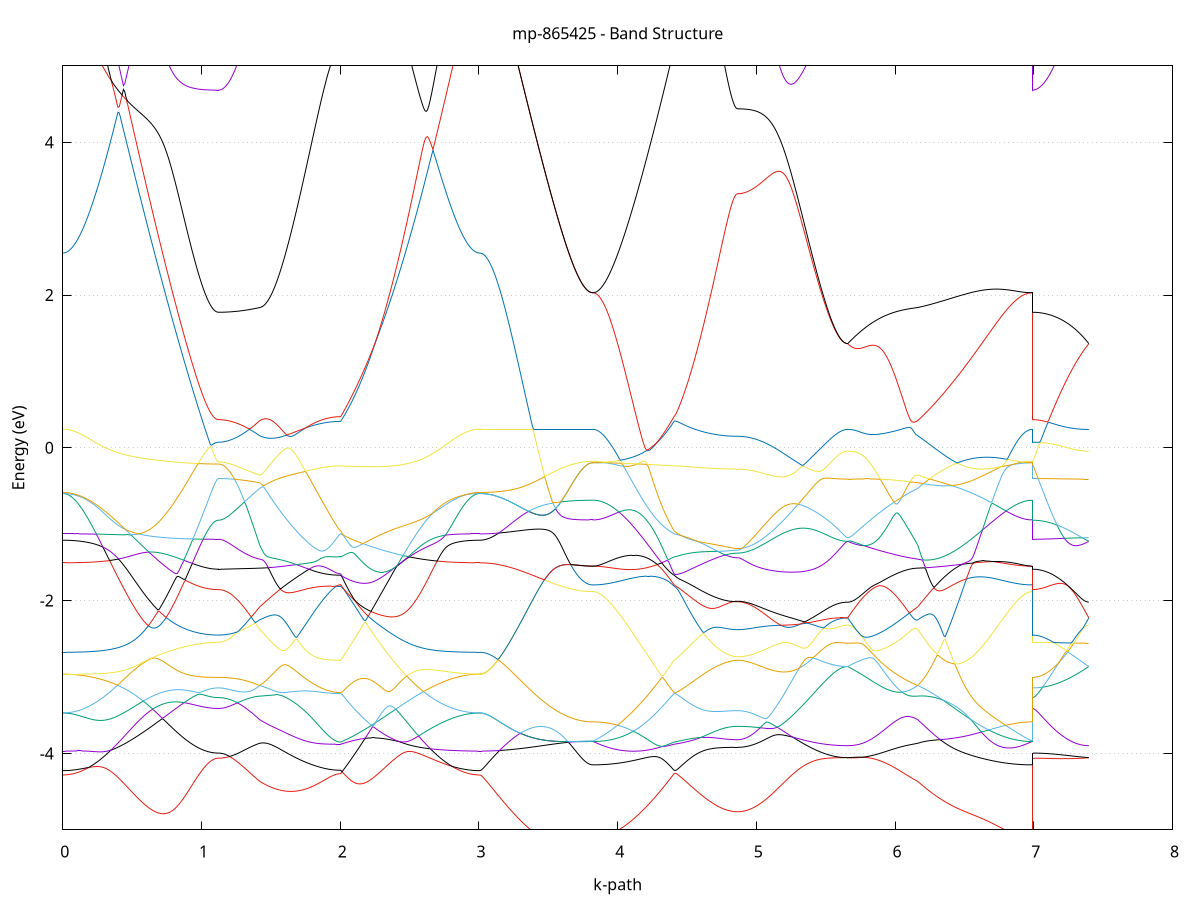 set title 'mp-865425 - Band Structure'
set xlabel 'k-path'
set ylabel 'Energy (eV)'
set grid y
set yrange [-5:5]
set terminal png size 800,600
set output 'mp-865425_bands_gnuplot.png'
plot '-' using 1:2 with lines notitle, '-' using 1:2 with lines notitle, '-' using 1:2 with lines notitle, '-' using 1:2 with lines notitle, '-' using 1:2 with lines notitle, '-' using 1:2 with lines notitle, '-' using 1:2 with lines notitle, '-' using 1:2 with lines notitle, '-' using 1:2 with lines notitle, '-' using 1:2 with lines notitle, '-' using 1:2 with lines notitle, '-' using 1:2 with lines notitle, '-' using 1:2 with lines notitle, '-' using 1:2 with lines notitle, '-' using 1:2 with lines notitle, '-' using 1:2 with lines notitle, '-' using 1:2 with lines notitle, '-' using 1:2 with lines notitle, '-' using 1:2 with lines notitle, '-' using 1:2 with lines notitle, '-' using 1:2 with lines notitle, '-' using 1:2 with lines notitle, '-' using 1:2 with lines notitle, '-' using 1:2 with lines notitle, '-' using 1:2 with lines notitle, '-' using 1:2 with lines notitle, '-' using 1:2 with lines notitle, '-' using 1:2 with lines notitle, '-' using 1:2 with lines notitle, '-' using 1:2 with lines notitle, '-' using 1:2 with lines notitle, '-' using 1:2 with lines notitle, '-' using 1:2 with lines notitle, '-' using 1:2 with lines notitle, '-' using 1:2 with lines notitle, '-' using 1:2 with lines notitle
0.000000 -7.848237
0.009936 -7.847737
0.019873 -7.846437
0.029809 -7.844337
0.039745 -7.841337
0.049681 -7.837437
0.059618 -7.832637
0.069554 -7.827037
0.079490 -7.820637
0.089426 -7.813337
0.099363 -7.805137
0.109299 -7.796137
0.119235 -7.786337
0.129171 -7.775637
0.139108 -7.764137
0.149044 -7.751737
0.158980 -7.738537
0.168917 -7.724537
0.178853 -7.709737
0.188789 -7.694137
0.198725 -7.677637
0.208662 -7.660437
0.218598 -7.642337
0.228534 -7.623537
0.238470 -7.603937
0.248407 -7.583537
0.258343 -7.562437
0.268279 -7.540637
0.278215 -7.517937
0.288152 -7.494637
0.298088 -7.470637
0.308024 -7.445837
0.317961 -7.420437
0.327897 -7.394437
0.337833 -7.367637
0.347769 -7.340337
0.357706 -7.312337
0.367642 -7.283837
0.377578 -7.254837
0.387514 -7.225237
0.397451 -7.195237
0.407387 -7.164737
0.417323 -7.133937
0.427259 -7.102837
0.437196 -7.071537
0.447132 -7.040037
0.457068 -7.008637
0.467005 -6.977437
0.476941 -6.946537
0.486877 -6.916337
0.496813 -6.887137
0.506750 -6.859437
0.516686 -6.833637
0.526622 -6.810237
0.536558 -6.789837
0.546495 -6.772537
0.556431 -6.758337
0.566367 -6.746937
0.576303 -6.737837
0.586240 -6.730737
0.596176 -6.725037
0.606112 -6.720537
0.616049 -6.716837
0.625985 -6.713937
0.635921 -6.711637
0.645857 -6.709737
0.655794 -6.712337
0.665730 -6.715537
0.675666 -6.718737
0.685602 -6.721937
0.695539 -6.725137
0.705475 -6.728337
0.715411 -6.731537
0.725347 -6.734737
0.735284 -6.737837
0.745220 -6.741037
0.755156 -6.744237
0.765093 -6.747337
0.775029 -6.750537
0.784965 -6.753637
0.794901 -6.756637
0.804838 -6.759737
0.814774 -6.762737
0.824710 -6.765637
0.834646 -6.768537
0.844583 -6.771437
0.854519 -6.774237
0.864455 -6.777037
0.874391 -6.779737
0.884328 -6.782337
0.894264 -6.784937
0.904200 -6.787437
0.914137 -6.789837
0.924073 -6.792137
0.934009 -6.794337
0.943945 -6.796537
0.953882 -6.798537
0.963818 -6.800537
0.973754 -6.802437
0.983690 -6.804137
0.993627 -6.805837
1.003563 -6.807337
1.013499 -6.808737
1.023435 -6.810137
1.033372 -6.811337
1.043308 -6.812337
1.053244 -6.813337
1.063181 -6.814137
1.073117 -6.814837
1.083053 -6.815437
1.092989 -6.815937
1.102926 -6.816237
1.112862 -6.816437
1.122798 -6.816437
1.122798 -6.816437
1.132663 -6.816437
1.142529 -6.816237
1.152394 -6.816037
1.162259 -6.815637
1.172124 -6.815237
1.181990 -6.814637
1.191855 -6.814037
1.201720 -6.813237
1.211585 -6.812437
1.221451 -6.811437
1.231316 -6.810437
1.241181 -6.809337
1.251046 -6.808137
1.260912 -6.806837
1.270777 -6.805437
1.280642 -6.803937
1.290507 -6.802437
1.300373 -6.800737
1.310238 -6.799137
1.320103 -6.797337
1.329968 -6.795537
1.339834 -6.793637
1.349699 -6.791737
1.359564 -6.789737
1.369430 -6.787637
1.379295 -6.785537
1.389160 -6.783437
1.399025 -6.781237
1.408891 -6.779137
1.418756 -6.776837
1.418756 -6.776837
1.428665 -6.775237
1.438575 -6.773537
1.448484 -6.771837
1.458394 -6.770037
1.468304 -6.768137
1.478213 -6.766237
1.488123 -6.764337
1.498032 -6.762337
1.507942 -6.760237
1.517851 -6.758137
1.527761 -6.756037
1.537671 -6.753937
1.547580 -6.751737
1.557490 -6.749537
1.567399 -6.747337
1.577309 -6.745137
1.587218 -6.742837
1.597128 -6.740637
1.607038 -6.738337
1.616947 -6.736137
1.626857 -6.733837
1.636766 -6.731637
1.646676 -6.729337
1.656585 -6.727137
1.666495 -6.724937
1.676405 -6.722737
1.686314 -6.720537
1.696224 -6.718337
1.706133 -6.716237
1.716043 -6.714137
1.725952 -6.712037
1.735862 -6.709937
1.745772 -6.707937
1.755681 -6.705937
1.765591 -6.704037
1.775500 -6.702137
1.785410 -6.700237
1.795319 -6.698437
1.805229 -6.696637
1.815138 -6.694837
1.825048 -6.693137
1.834958 -6.691537
1.844867 -6.689837
1.854777 -6.688237
1.864686 -6.686737
1.874596 -6.686637
1.884505 -6.688337
1.894415 -6.689937
1.904325 -6.691437
1.914234 -6.692837
1.924144 -6.694037
1.934053 -6.695137
1.943963 -6.696037
1.953872 -6.696837
1.963782 -6.697537
1.973692 -6.698037
1.983601 -6.698337
1.993511 -6.698637
2.003420 -6.698637
2.003420 -6.698637
2.013353 -6.695437
2.023286 -6.692237
2.033219 -6.689237
2.043151 -6.686237
2.053084 -6.683537
2.063017 -6.680837
2.072950 -6.678337
2.082883 -6.675937
2.092815 -6.673637
2.102748 -6.671537
2.112681 -6.669537
2.122614 -6.667637
2.132547 -6.665937
2.142479 -6.664337
2.152412 -6.662837
2.162345 -6.661537
2.172278 -6.660437
2.182211 -6.659337
2.192143 -6.658437
2.202076 -6.657737
2.212009 -6.657037
2.221942 -6.656637
2.231874 -6.656237
2.241807 -6.656037
2.251740 -6.655937
2.261673 -6.656037
2.271606 -6.656337
2.281538 -6.656637
2.291471 -6.657237
2.301404 -6.657937
2.311337 -6.658837
2.321270 -6.659837
2.331202 -6.661137
2.341135 -6.662737
2.351068 -6.664537
2.361001 -6.666737
2.370934 -6.669337
2.380866 -6.672437
2.390799 -6.676437
2.400732 -6.681337
2.410665 -6.687537
2.420597 -6.695537
2.430530 -6.705737
2.440463 -6.718237
2.450396 -6.733537
2.460329 -6.751537
2.470261 -6.772237
2.480194 -6.795537
2.490127 -6.820937
2.500060 -6.848237
2.509993 -6.877137
2.519925 -6.907037
2.529858 -6.937937
2.539791 -6.969337
2.549724 -7.001037
2.559657 -7.032937
2.569589 -7.064837
2.579522 -7.096637
2.589455 -7.128237
2.599388 -7.159437
2.609320 -7.190337
2.619253 -7.220737
2.629186 -7.250737
2.639119 -7.280137
2.649052 -7.309037
2.658984 -7.337337
2.668917 -7.365037
2.678850 -7.392037
2.688783 -7.418337
2.698716 -7.444037
2.708648 -7.469037
2.718581 -7.493237
2.728514 -7.516737
2.738447 -7.539537
2.748380 -7.561537
2.758312 -7.582837
2.768245 -7.603337
2.778178 -7.623037
2.788111 -7.641937
2.798044 -7.660037
2.807976 -7.677337
2.817909 -7.693837
2.827842 -7.709537
2.837775 -7.724437
2.847707 -7.738537
2.857640 -7.751737
2.867573 -7.764037
2.877506 -7.775637
2.887439 -7.786337
2.897371 -7.796137
2.907304 -7.805137
2.917237 -7.813337
2.927170 -7.820637
2.937103 -7.827137
2.947035 -7.832637
2.956968 -7.837437
2.966901 -7.841337
2.976834 -7.844337
2.986767 -7.846437
2.996699 -7.847737
3.006632 -7.848237
3.006632 -7.848237
3.016574 -7.847737
3.026516 -7.846437
3.036458 -7.844337
3.046399 -7.841337
3.056341 -7.837537
3.066283 -7.832837
3.076225 -7.827337
3.086167 -7.820937
3.096109 -7.813737
3.106051 -7.805737
3.115992 -7.796837
3.125934 -7.787037
3.135876 -7.776537
3.145818 -7.765137
3.155760 -7.752937
3.165702 -7.739937
3.175643 -7.726137
3.185585 -7.711437
3.195527 -7.696037
3.205469 -7.679837
3.215411 -7.662837
3.225353 -7.645037
3.235294 -7.626437
3.245236 -7.607137
3.255178 -7.587137
3.265120 -7.566337
3.275062 -7.544837
3.285004 -7.522537
3.294945 -7.499637
3.304887 -7.476137
3.314829 -7.451837
3.324771 -7.427037
3.334713 -7.401537
3.344655 -7.375437
3.354597 -7.348837
3.364538 -7.321737
3.374480 -7.294137
3.384422 -7.266137
3.394364 -7.237637
3.404306 -7.208937
3.414248 -7.180037
3.424189 -7.150937
3.434131 -7.121737
3.444073 -7.092737
3.454015 -7.063937
3.463957 -7.035637
3.473899 -7.007937
3.483840 -6.981337
3.493782 -6.956037
3.503724 -6.932337
3.513666 -6.910637
3.523608 -6.891137
3.533550 -6.874137
3.543491 -6.859437
3.553433 -6.847037
3.563375 -6.845037
3.573317 -6.848137
3.583259 -6.851237
3.593201 -6.854237
3.603143 -6.857237
3.613084 -6.860037
3.623026 -6.862737
3.632968 -6.865337
3.642910 -6.867837
3.652852 -6.870237
3.662794 -6.872537
3.672735 -6.874737
3.682677 -6.876837
3.692619 -6.878737
3.702561 -6.880537
3.712503 -6.882137
3.722445 -6.883737
3.732386 -6.885137
3.742328 -6.886337
3.752270 -6.887437
3.762212 -6.888437
3.772154 -6.889237
3.782096 -6.889937
3.792038 -6.890437
3.801979 -6.890837
3.811921 -6.891037
3.821863 -6.891137
3.821863 -6.891137
3.831773 -6.891037
3.841682 -6.890737
3.851592 -6.890337
3.861501 -6.889737
3.871411 -6.888937
3.881320 -6.887937
3.891230 -6.886837
3.901140 -6.885437
3.911049 -6.884037
3.920959 -6.882337
3.930868 -6.880537
3.940778 -6.878637
3.950687 -6.876437
3.960597 -6.874137
3.970507 -6.871737
3.980416 -6.869137
3.990326 -6.866437
4.000235 -6.863637
4.010145 -6.860637
4.020054 -6.857537
4.029964 -6.854237
4.039874 -6.850837
4.049783 -6.847437
4.059693 -6.843837
4.069602 -6.840137
4.079512 -6.836337
4.089421 -6.832437
4.099331 -6.828437
4.109240 -6.824437
4.119150 -6.820237
4.129060 -6.816137
4.138969 -6.811837
4.148879 -6.807537
4.158788 -6.803137
4.168698 -6.798737
4.178607 -6.794337
4.188517 -6.789937
4.198427 -6.785437
4.208336 -6.780937
4.218246 -6.776437
4.228155 -6.771937
4.238065 -6.767437
4.247974 -6.762937
4.257884 -6.758537
4.267794 -6.754037
4.277703 -6.749737
4.287613 -6.745337
4.297522 -6.741037
4.307432 -6.736837
4.317341 -6.732637
4.327251 -6.728537
4.337161 -6.724437
4.347070 -6.720537
4.356980 -6.716637
4.366889 -6.712837
4.376799 -6.709137
4.386708 -6.705537
4.396618 -6.702037
4.406528 -6.698637
4.406528 -6.698637
4.416488 -6.697237
4.426449 -6.695937
4.436410 -6.694837
4.446371 -6.693837
4.456332 -6.693037
4.466293 -6.692437
4.476253 -6.691937
4.486214 -6.691637
4.496175 -6.691337
4.506136 -6.691237
4.516097 -6.691137
4.526058 -6.691037
4.536018 -6.691137
4.545979 -6.691137
4.555940 -6.691237
4.565901 -6.691337
4.575862 -6.691437
4.585823 -6.691637
4.595783 -6.691737
4.605744 -6.691937
4.615705 -6.692037
4.625666 -6.692237
4.635627 -6.692437
4.645588 -6.692537
4.655548 -6.692737
4.665509 -6.692937
4.675470 -6.693037
4.685431 -6.693237
4.695392 -6.693337
4.705353 -6.693537
4.715313 -6.693637
4.725274 -6.693737
4.735235 -6.693937
4.745196 -6.694037
4.755157 -6.694137
4.765118 -6.694237
4.775078 -6.694337
4.785039 -6.694337
4.795000 -6.694437
4.804961 -6.694537
4.814922 -6.694537
4.824883 -6.694637
4.834843 -6.694637
4.844804 -6.694637
4.854765 -6.694637
4.864726 -6.694637
4.864726 -6.694637
4.874650 -6.694637
4.884574 -6.694637
4.894499 -6.694537
4.904423 -6.694437
4.914347 -6.694237
4.924271 -6.694037
4.934196 -6.693837
4.944120 -6.693637
4.954044 -6.693337
4.963968 -6.693137
4.973892 -6.692837
4.983817 -6.692537
4.993741 -6.692237
5.003665 -6.691937
5.013589 -6.691637
5.023514 -6.691437
5.033438 -6.691137
5.043362 -6.690937
5.053286 -6.690637
5.063211 -6.690537
5.073135 -6.690337
5.083059 -6.690237
5.092983 -6.690137
5.102907 -6.690037
5.112832 -6.690037
5.122756 -6.690137
5.132680 -6.690237
5.142604 -6.690337
5.152529 -6.690437
5.162453 -6.690737
5.172377 -6.690937
5.182301 -6.691237
5.192225 -6.691537
5.202150 -6.692037
5.212074 -6.694637
5.221998 -6.697237
5.231922 -6.699737
5.241847 -6.702337
5.251771 -6.704837
5.261695 -6.707337
5.271619 -6.709737
5.281544 -6.712237
5.291468 -6.714637
5.301392 -6.717037
5.311316 -6.719337
5.321240 -6.721637
5.331165 -6.723837
5.341089 -6.726037
5.351013 -6.728137
5.360937 -6.730237
5.370862 -6.732237
5.380786 -6.734237
5.390710 -6.736137
5.400634 -6.737937
5.410558 -6.739737
5.420483 -6.741437
5.430407 -6.743137
5.440331 -6.744737
5.450255 -6.746237
5.460180 -6.747637
5.470104 -6.749037
5.480028 -6.750337
5.489952 -6.751637
5.499877 -6.752737
5.509801 -6.753837
5.519725 -6.754937
5.529649 -6.755837
5.539573 -6.756737
5.549498 -6.757537
5.559422 -6.758337
5.569346 -6.759037
5.579270 -6.759637
5.589195 -6.760137
5.599119 -6.760637
5.609043 -6.761037
5.618967 -6.761337
5.628891 -6.761537
5.638816 -6.761737
5.648740 -6.761837
5.658664 -6.761837
5.658664 -6.761837
5.668541 -6.761837
5.678418 -6.761937
5.688295 -6.761937
5.698172 -6.762037
5.708049 -6.762137
5.717926 -6.762237
5.727803 -6.762437
5.737680 -6.762737
5.747557 -6.763137
5.757434 -6.763637
5.767311 -6.764237
5.777188 -6.765137
5.787065 -6.766137
5.796942 -6.767337
5.806819 -6.768737
5.816696 -6.770237
5.826573 -6.771837
5.836450 -6.773537
5.846327 -6.775137
5.856204 -6.776737
5.866081 -6.778337
5.875958 -6.779837
5.885835 -6.781337
5.895712 -6.782637
5.905589 -6.783937
5.915466 -6.785037
5.925343 -6.786137
5.935220 -6.787037
5.945097 -6.787737
5.954974 -6.788437
5.964851 -6.788937
5.974728 -6.789337
5.984605 -6.789637
5.994482 -6.789837
6.004359 -6.789837
6.014236 -6.789737
6.024113 -6.789537
6.033990 -6.789237
6.043867 -6.788837
6.053744 -6.788237
6.063621 -6.787637
6.073499 -6.786837
6.083376 -6.786037
6.093253 -6.785037
6.103130 -6.784037
6.113007 -6.783037
6.122884 -6.781837
6.132761 -6.780637
6.142638 -6.779437
6.152515 -6.778137
6.162392 -6.776837
6.162392 -6.776837
6.172354 -6.774637
6.182315 -6.772337
6.192277 -6.770037
6.202239 -6.767737
6.212201 -6.765437
6.222163 -6.763137
6.232125 -6.760837
6.242087 -6.758537
6.252049 -6.756237
6.262011 -6.754037
6.271973 -6.751837
6.281935 -6.749637
6.291897 -6.747537
6.301859 -6.745437
6.311821 -6.743437
6.321783 -6.741437
6.331744 -6.739537
6.341706 -6.737637
6.351668 -6.735837
6.361630 -6.734137
6.371592 -6.732437
6.381554 -6.730837
6.391516 -6.729337
6.401478 -6.727937
6.411440 -6.726637
6.421402 -6.725337
6.431364 -6.724237
6.441326 -6.723137
6.451288 -6.722237
6.461250 -6.721337
6.471211 -6.720537
6.481173 -6.719837
6.491135 -6.719337
6.501097 -6.718837
6.511059 -6.718437
6.521021 -6.722737
6.530983 -6.728737
6.540945 -6.734637
6.550907 -6.740537
6.560869 -6.746337
6.570831 -6.752037
6.580793 -6.757837
6.590755 -6.763437
6.600717 -6.769037
6.610679 -6.774537
6.620640 -6.780037
6.630602 -6.785337
6.640564 -6.790637
6.650526 -6.795837
6.660488 -6.800937
6.670450 -6.805837
6.680412 -6.810737
6.690374 -6.815537
6.700336 -6.820137
6.710298 -6.824737
6.720260 -6.829137
6.730222 -6.833437
6.740184 -6.837537
6.750146 -6.841637
6.760108 -6.845437
6.770069 -6.849237
6.780031 -6.852837
6.789993 -6.856337
6.799955 -6.859637
6.809917 -6.862737
6.819879 -6.865737
6.829841 -6.868637
6.839803 -6.871237
6.849765 -6.873837
6.859727 -6.876137
6.869689 -6.878337
6.879651 -6.880337
6.889613 -6.882237
6.899575 -6.883937
6.909537 -6.885437
6.919498 -6.886737
6.929460 -6.887937
6.939422 -6.888837
6.949384 -6.889637
6.959346 -6.890337
6.969308 -6.890737
6.979270 -6.891037
6.989232 -6.891137
6.989232 -6.816437
6.999174 -6.816437
7.009116 -6.816237
7.019058 -6.815837
7.028999 -6.815337
7.038941 -6.814637
7.048883 -6.813837
7.058825 -6.812937
7.068767 -6.811837
7.078709 -6.810637
7.088650 -6.809237
7.098592 -6.807737
7.108534 -6.806137
7.118476 -6.804337
7.128418 -6.802437
7.138360 -6.800437
7.148301 -6.798337
7.158243 -6.796037
7.168185 -6.793637
7.178127 -6.791037
7.188069 -6.788437
7.198011 -6.785737
7.207952 -6.782837
7.217894 -6.779837
7.227836 -6.776737
7.237778 -6.773637
7.247720 -6.770337
7.257662 -6.766937
7.267604 -6.765537
7.277545 -6.765037
7.287487 -6.764537
7.297429 -6.764137
7.307371 -6.763737
7.317313 -6.763337
7.327255 -6.763037
7.337196 -6.762737
7.347138 -6.762437
7.357080 -6.762237
7.367022 -6.762137
7.376964 -6.761937
7.386906 -6.761937
7.396847 -6.761837
e
0.000000 -6.788537
0.009936 -6.788437
0.019873 -6.788237
0.029809 -6.787837
0.039745 -6.787337
0.049681 -6.786637
0.059618 -6.785837
0.069554 -6.784837
0.079490 -6.783737
0.089426 -6.782537
0.099363 -6.781237
0.109299 -6.779737
0.119235 -6.778237
0.129171 -6.776537
0.139108 -6.774837
0.149044 -6.772937
0.158980 -6.771037
0.168917 -6.769037
0.178853 -6.767037
0.188789 -6.764937
0.198725 -6.762737
0.208662 -6.760537
0.218598 -6.758337
0.228534 -6.756037
0.238470 -6.753737
0.248407 -6.751437
0.258343 -6.749137
0.268279 -6.746737
0.278215 -6.744337
0.288152 -6.741937
0.298088 -6.739437
0.308024 -6.737037
0.317961 -6.734537
0.327897 -6.732037
0.337833 -6.729437
0.347769 -6.726837
0.357706 -6.724237
0.367642 -6.721637
0.377578 -6.718937
0.387514 -6.716237
0.397451 -6.713437
0.407387 -6.710637
0.417323 -6.707737
0.427259 -6.704737
0.437196 -6.701637
0.447132 -6.698437
0.457068 -6.695037
0.467005 -6.691437
0.476941 -6.687637
0.486877 -6.683437
0.496813 -6.678937
0.506750 -6.673937
0.516686 -6.670737
0.526622 -6.673537
0.536558 -6.676337
0.546495 -6.679137
0.556431 -6.682037
0.566367 -6.684937
0.576303 -6.687837
0.586240 -6.690837
0.596176 -6.693837
0.606112 -6.696837
0.616049 -6.699937
0.625985 -6.703037
0.635921 -6.706137
0.645857 -6.709237
0.655794 -6.708337
0.665730 -6.707237
0.675666 -6.706437
0.685602 -6.706037
0.695539 -6.705837
0.705475 -6.705937
0.715411 -6.706237
0.725347 -6.706837
0.735284 -6.707537
0.745220 -6.708537
0.755156 -6.709637
0.765093 -6.711037
0.775029 -6.712537
0.784965 -6.714137
0.794901 -6.715937
0.804838 -6.717837
0.814774 -6.719937
0.824710 -6.722137
0.834646 -6.724337
0.844583 -6.726737
0.854519 -6.729137
0.864455 -6.731637
0.874391 -6.734137
0.884328 -6.736737
0.894264 -6.739337
0.904200 -6.741937
0.914137 -6.744537
0.924073 -6.747137
0.934009 -6.749637
0.943945 -6.752137
0.953882 -6.754537
0.963818 -6.756937
0.973754 -6.759237
0.983690 -6.761437
0.993627 -6.763437
1.003563 -6.765437
1.013499 -6.767337
1.023435 -6.769037
1.033372 -6.770637
1.043308 -6.772037
1.053244 -6.773337
1.063181 -6.774437
1.073117 -6.775437
1.083053 -6.776237
1.092989 -6.776837
1.102926 -6.777237
1.112862 -6.777537
1.122798 -6.777637
1.122798 -6.777637
1.132663 -6.777537
1.142529 -6.777437
1.152394 -6.777137
1.162259 -6.776737
1.172124 -6.776237
1.181990 -6.775637
1.191855 -6.774937
1.201720 -6.774137
1.211585 -6.773137
1.221451 -6.772137
1.231316 -6.771037
1.241181 -6.769837
1.251046 -6.768537
1.260912 -6.767137
1.270777 -6.765637
1.280642 -6.764137
1.290507 -6.762537
1.300373 -6.760837
1.310238 -6.759037
1.320103 -6.757237
1.329968 -6.755337
1.339834 -6.753437
1.349699 -6.751437
1.359564 -6.749437
1.369430 -6.747437
1.379295 -6.745337
1.389160 -6.743237
1.399025 -6.741137
1.408891 -6.739037
1.418756 -6.736837
1.418756 -6.736837
1.428665 -6.735337
1.438575 -6.733637
1.448484 -6.731937
1.458394 -6.730037
1.468304 -6.728037
1.478213 -6.726037
1.488123 -6.723937
1.498032 -6.721737
1.507942 -6.719437
1.517851 -6.717037
1.527761 -6.714537
1.537671 -6.712037
1.547580 -6.709437
1.557490 -6.706737
1.567399 -6.704037
1.577309 -6.701237
1.587218 -6.698437
1.597128 -6.695537
1.607038 -6.692637
1.616947 -6.689737
1.626857 -6.686737
1.636766 -6.683837
1.646676 -6.680837
1.656585 -6.677937
1.666495 -6.675137
1.676405 -6.672337
1.686314 -6.669637
1.696224 -6.667037
1.706133 -6.664837
1.716043 -6.662837
1.725952 -6.661437
1.735862 -6.660837
1.745772 -6.660937
1.755681 -6.661837
1.765591 -6.663337
1.775500 -6.665237
1.785410 -6.667337
1.795319 -6.669637
1.805229 -6.671937
1.815138 -6.674237
1.825048 -6.676437
1.834958 -6.678637
1.844867 -6.680837
1.854777 -6.682837
1.864686 -6.684837
1.874596 -6.685237
1.884505 -6.683737
1.894415 -6.682337
1.904325 -6.680937
1.914234 -6.679637
1.924144 -6.678337
1.934053 -6.677137
1.943963 -6.675937
1.953872 -6.674737
1.963782 -6.673637
1.973692 -6.672637
1.983601 -6.671737
1.993511 -6.671037
2.003420 -6.670837
2.003420 -6.670837
2.013353 -6.669437
2.023286 -6.668137
2.033219 -6.666837
2.043151 -6.665537
2.053084 -6.664237
2.063017 -6.663037
2.072950 -6.661837
2.082883 -6.660637
2.092815 -6.659537
2.102748 -6.658337
2.112681 -6.657237
2.122614 -6.656137
2.132547 -6.655137
2.142479 -6.654037
2.152412 -6.653037
2.162345 -6.652037
2.172278 -6.651037
2.182211 -6.650037
2.192143 -6.649037
2.202076 -6.648137
2.212009 -6.647237
2.221942 -6.646237
2.231874 -6.645337
2.241807 -6.644537
2.251740 -6.643637
2.261673 -6.642737
2.271606 -6.641937
2.281538 -6.641037
2.291471 -6.640237
2.301404 -6.639337
2.311337 -6.638537
2.321270 -6.637737
2.331202 -6.636937
2.341135 -6.636137
2.351068 -6.635337
2.361001 -6.634537
2.370934 -6.633737
2.380866 -6.632937
2.390799 -6.632137
2.400732 -6.631437
2.410665 -6.635437
2.420597 -6.640537
2.430530 -6.645437
2.440463 -6.649937
2.450396 -6.653937
2.460329 -6.657637
2.470261 -6.661037
2.480194 -6.664237
2.490127 -6.667237
2.500060 -6.670237
2.509993 -6.673037
2.519925 -6.675837
2.529858 -6.678637
2.539791 -6.681437
2.549724 -6.684237
2.559657 -6.687037
2.569589 -6.689937
2.579522 -6.692737
2.589455 -6.695637
2.599388 -6.698537
2.609320 -6.701537
2.619253 -6.704437
2.629186 -6.707437
2.639119 -6.710437
2.649052 -6.713537
2.658984 -6.716537
2.668917 -6.719637
2.678850 -6.722637
2.688783 -6.725737
2.698716 -6.728837
2.708648 -6.731837
2.718581 -6.734937
2.728514 -6.737937
2.738447 -6.740937
2.748380 -6.743837
2.758312 -6.746837
2.768245 -6.749637
2.778178 -6.752437
2.788111 -6.755237
2.798044 -6.757937
2.807976 -6.760537
2.817909 -6.763037
2.827842 -6.765437
2.837775 -6.767837
2.847707 -6.770037
2.857640 -6.772137
2.867573 -6.774237
2.877506 -6.776137
2.887439 -6.777837
2.897371 -6.779537
2.907304 -6.781037
2.917237 -6.782437
2.927170 -6.783737
2.937103 -6.784837
2.947035 -6.785737
2.956968 -6.786637
2.966901 -6.787337
2.976834 -6.787837
2.986767 -6.788237
2.996699 -6.788437
3.006632 -6.788537
3.006632 -6.788537
3.016574 -6.788437
3.026516 -6.788337
3.036458 -6.788037
3.046399 -6.787737
3.056341 -6.787337
3.066283 -6.786837
3.076225 -6.786237
3.086167 -6.785537
3.096109 -6.784737
3.106051 -6.783937
3.115992 -6.782937
3.125934 -6.781937
3.135876 -6.780837
3.145818 -6.779637
3.155760 -6.778437
3.165702 -6.777037
3.175643 -6.775637
3.185585 -6.774237
3.195527 -6.772737
3.205469 -6.771137
3.215411 -6.769437
3.225353 -6.767737
3.235294 -6.766037
3.245236 -6.764237
3.255178 -6.762337
3.265120 -6.760437
3.275062 -6.758537
3.285004 -6.756537
3.294945 -6.754537
3.304887 -6.753037
3.314829 -6.756337
3.324771 -6.759637
3.334713 -6.763037
3.344655 -6.766537
3.354597 -6.770037
3.364538 -6.773637
3.374480 -6.777137
3.384422 -6.780837
3.394364 -6.784437
3.404306 -6.788137
3.414248 -6.791737
3.424189 -6.795437
3.434131 -6.799137
3.444073 -6.802837
3.454015 -6.806537
3.463957 -6.810237
3.473899 -6.813837
3.483840 -6.817537
3.493782 -6.821137
3.503724 -6.824637
3.513666 -6.828237
3.523608 -6.831637
3.533550 -6.835137
3.543491 -6.838437
3.553433 -6.841737
3.563375 -6.836737
3.573317 -6.828137
3.583259 -6.821037
3.593201 -6.815237
3.603143 -6.810337
3.613084 -6.806337
3.623026 -6.803037
3.632968 -6.800237
3.642910 -6.797937
3.652852 -6.796037
3.662794 -6.794437
3.672735 -6.793037
3.682677 -6.791937
3.692619 -6.790937
3.702561 -6.790237
3.712503 -6.789537
3.722445 -6.789037
3.732386 -6.788637
3.742328 -6.788237
3.752270 -6.787937
3.762212 -6.787737
3.772154 -6.787537
3.782096 -6.787437
3.792038 -6.787337
3.801979 -6.787237
3.811921 -6.787237
3.821863 -6.787137
3.821863 -6.787137
3.831773 -6.787137
3.841682 -6.786837
3.851592 -6.786437
3.861501 -6.785737
3.871411 -6.784937
3.881320 -6.784037
3.891230 -6.782937
3.901140 -6.781637
3.911049 -6.780137
3.920959 -6.778537
3.930868 -6.776737
3.940778 -6.774737
3.950687 -6.772637
3.960597 -6.770437
3.970507 -6.768037
3.980416 -6.765537
3.990326 -6.762837
4.000235 -6.760137
4.010145 -6.757137
4.020054 -6.754137
4.029964 -6.751037
4.039874 -6.747837
4.049783 -6.744437
4.059693 -6.741037
4.069602 -6.737537
4.079512 -6.733937
4.089421 -6.730237
4.099331 -6.726537
4.109240 -6.722737
4.119150 -6.718937
4.129060 -6.717137
4.138969 -6.715537
4.148879 -6.713837
4.158788 -6.712237
4.168698 -6.710537
4.178607 -6.708837
4.188517 -6.707037
4.198427 -6.705337
4.208336 -6.703537
4.218246 -6.701737
4.228155 -6.699937
4.238065 -6.698037
4.247974 -6.696237
4.257884 -6.694337
4.267794 -6.692537
4.277703 -6.690637
4.287613 -6.688837
4.297522 -6.687237
4.307432 -6.685637
4.317341 -6.684037
4.327251 -6.682437
4.337161 -6.680937
4.347070 -6.679437
4.356980 -6.677937
4.366889 -6.676437
4.376799 -6.675037
4.386708 -6.673537
4.396618 -6.672137
4.406528 -6.670837
4.406528 -6.670837
4.416488 -6.670137
4.426449 -6.669237
4.436410 -6.668137
4.446371 -6.666937
4.456332 -6.665537
4.466293 -6.663937
4.476253 -6.662237
4.486214 -6.660437
4.496175 -6.658537
4.506136 -6.657337
4.516097 -6.656337
4.526058 -6.655437
4.536018 -6.654437
4.545979 -6.653437
4.555940 -6.652537
4.565901 -6.651637
4.575862 -6.650637
4.585823 -6.649737
4.595783 -6.648837
4.605744 -6.648037
4.615705 -6.647137
4.625666 -6.646337
4.635627 -6.645537
4.645588 -6.644737
4.655548 -6.643937
4.665509 -6.643237
4.675470 -6.642537
4.685431 -6.641837
4.695392 -6.641237
4.705353 -6.640637
4.715313 -6.640037
4.725274 -6.639537
4.735235 -6.639037
4.745196 -6.638537
4.755157 -6.638137
4.765118 -6.637737
4.775078 -6.637437
4.785039 -6.637037
4.795000 -6.636837
4.804961 -6.636537
4.814922 -6.636337
4.824883 -6.636137
4.834843 -6.636037
4.844804 -6.635937
4.854765 -6.635937
4.864726 -6.635837
4.864726 -6.635837
4.874650 -6.635937
4.884574 -6.636137
4.894499 -6.636437
4.904423 -6.636837
4.914347 -6.637337
4.924271 -6.638037
4.934196 -6.638837
4.944120 -6.639637
4.954044 -6.640637
4.963968 -6.641837
4.973892 -6.643037
4.983817 -6.644337
4.993741 -6.645737
5.003665 -6.647237
5.013589 -6.648937
5.023514 -6.650637
5.033438 -6.652437
5.043362 -6.654337
5.053286 -6.656237
5.063211 -6.658337
5.073135 -6.660437
5.083059 -6.662537
5.092983 -6.664837
5.102907 -6.667137
5.112832 -6.669437
5.122756 -6.671837
5.132680 -6.674337
5.142604 -6.676737
5.152529 -6.679237
5.162453 -6.681837
5.172377 -6.684337
5.182301 -6.686937
5.192225 -6.689437
5.202150 -6.691937
5.212074 -6.692337
5.221998 -6.692737
5.231922 -6.693237
5.241847 -6.693737
5.251771 -6.694237
5.261695 -6.694837
5.271619 -6.695337
5.281544 -6.695937
5.291468 -6.696537
5.301392 -6.697137
5.311316 -6.697837
5.321240 -6.698437
5.331165 -6.699037
5.341089 -6.699737
5.351013 -6.700337
5.360937 -6.701037
5.370862 -6.701637
5.380786 -6.702337
5.390710 -6.702937
5.400634 -6.703537
5.410558 -6.704137
5.420483 -6.704737
5.430407 -6.705337
5.440331 -6.705937
5.450255 -6.706537
5.460180 -6.707037
5.470104 -6.707637
5.480028 -6.708137
5.489952 -6.708637
5.499877 -6.709037
5.509801 -6.709537
5.519725 -6.709937
5.529649 -6.710337
5.539573 -6.710737
5.549498 -6.711037
5.559422 -6.711337
5.569346 -6.711637
5.579270 -6.711937
5.589195 -6.712137
5.599119 -6.712337
5.609043 -6.712537
5.618967 -6.712637
5.628891 -6.712737
5.638816 -6.712837
5.648740 -6.712837
5.658664 -6.712937
5.658664 -6.712937
5.668541 -6.716237
5.678418 -6.719437
5.688295 -6.722637
5.698172 -6.725837
5.708049 -6.728837
5.717926 -6.731837
5.727803 -6.734637
5.737680 -6.737337
5.747557 -6.739837
5.757434 -6.742137
5.767311 -6.744237
5.777188 -6.746037
5.787065 -6.747637
5.796942 -6.748837
5.806819 -6.749837
5.816696 -6.750637
5.826573 -6.751237
5.836450 -6.751637
5.846327 -6.751937
5.856204 -6.752137
5.866081 -6.752237
5.875958 -6.752337
5.885835 -6.752337
5.895712 -6.752237
5.905589 -6.752237
5.915466 -6.752037
5.925343 -6.751937
5.935220 -6.751737
5.945097 -6.751437
5.954974 -6.751237
5.964851 -6.750937
5.974728 -6.750637
5.984605 -6.750337
5.994482 -6.749937
6.004359 -6.749537
6.014236 -6.749037
6.024113 -6.748537
6.033990 -6.748037
6.043867 -6.747537
6.053744 -6.746937
6.063621 -6.746237
6.073499 -6.745537
6.083376 -6.744837
6.093253 -6.744037
6.103130 -6.743237
6.113007 -6.742337
6.122884 -6.741337
6.132761 -6.740337
6.142638 -6.739237
6.152515 -6.738137
6.162392 -6.736837
6.162392 -6.736837
6.172354 -6.734737
6.182315 -6.732537
6.192277 -6.730437
6.202239 -6.728337
6.212201 -6.726237
6.222163 -6.724137
6.232125 -6.722137
6.242087 -6.720137
6.252049 -6.718237
6.262011 -6.716337
6.271973 -6.714537
6.281935 -6.712737
6.291897 -6.711037
6.301859 -6.709437
6.311821 -6.707937
6.321783 -6.706437
6.331744 -6.705037
6.341706 -6.703837
6.351668 -6.702637
6.361630 -6.701537
6.371592 -6.700537
6.381554 -6.699637
6.391516 -6.698937
6.401478 -6.698237
6.411440 -6.697737
6.421402 -6.697237
6.431364 -6.696937
6.441326 -6.696737
6.451288 -6.696737
6.461250 -6.696737
6.471211 -6.696937
6.481173 -6.698737
6.491135 -6.704737
6.501097 -6.710837
6.511059 -6.716837
6.521021 -6.718137
6.530983 -6.717837
6.540945 -6.717737
6.550907 -6.717737
6.560869 -6.717737
6.570831 -6.717937
6.580793 -6.718137
6.590755 -6.718437
6.600717 -6.718737
6.610679 -6.719237
6.620640 -6.719737
6.630602 -6.720237
6.640564 -6.720837
6.650526 -6.721537
6.660488 -6.722937
6.670450 -6.725337
6.680412 -6.727737
6.690374 -6.730237
6.700336 -6.732837
6.710298 -6.735337
6.720260 -6.738037
6.730222 -6.740637
6.740184 -6.743337
6.750146 -6.746037
6.760108 -6.748737
6.770069 -6.751337
6.780031 -6.754037
6.789993 -6.756637
6.799955 -6.759137
6.809917 -6.761637
6.819879 -6.764137
6.829841 -6.766537
6.839803 -6.768737
6.849765 -6.770937
6.859727 -6.773037
6.869689 -6.775037
6.879651 -6.776837
6.889613 -6.778637
6.899575 -6.780137
6.909537 -6.781637
6.919498 -6.782937
6.929460 -6.784037
6.939422 -6.784937
6.949384 -6.785737
6.959346 -6.786337
6.969308 -6.786837
6.979270 -6.787137
6.989232 -6.787137
6.989232 -6.777637
6.999174 -6.777637
7.009116 -6.777537
7.019058 -6.777437
7.028999 -6.777237
7.038941 -6.777037
7.048883 -6.776837
7.058825 -6.776537
7.068767 -6.776237
7.078709 -6.775837
7.088650 -6.775437
7.098592 -6.775037
7.108534 -6.774537
7.118476 -6.774037
7.128418 -6.773537
7.138360 -6.773037
7.148301 -6.772437
7.158243 -6.771937
7.168185 -6.771337
7.178127 -6.770737
7.188069 -6.770137
7.198011 -6.769537
7.207952 -6.768937
7.217894 -6.768337
7.227836 -6.767737
7.237778 -6.767137
7.247720 -6.766537
7.257662 -6.766037
7.267604 -6.763537
7.277545 -6.760037
7.287487 -6.756437
7.297429 -6.752737
7.307371 -6.748937
7.317313 -6.745137
7.327255 -6.741237
7.337196 -6.737337
7.347138 -6.733337
7.357080 -6.729337
7.367022 -6.725237
7.376964 -6.721137
7.386906 -6.717037
7.396847 -6.712937
e
0.000000 -6.751237
0.009936 -6.751137
0.019873 -6.750937
0.029809 -6.750637
0.039745 -6.750237
0.049681 -6.749637
0.059618 -6.748937
0.069554 -6.748137
0.079490 -6.747137
0.089426 -6.746137
0.099363 -6.744837
0.109299 -6.743537
0.119235 -6.742037
0.129171 -6.740337
0.139108 -6.738537
0.149044 -6.736637
0.158980 -6.734537
0.168917 -6.732337
0.178853 -6.729937
0.188789 -6.727437
0.198725 -6.724737
0.208662 -6.721837
0.218598 -6.718837
0.228534 -6.715737
0.238470 -6.712537
0.248407 -6.709137
0.258343 -6.705537
0.268279 -6.701937
0.278215 -6.698137
0.288152 -6.694337
0.298088 -6.690337
0.308024 -6.686237
0.317961 -6.682137
0.327897 -6.677937
0.337833 -6.673537
0.347769 -6.669237
0.357706 -6.664737
0.367642 -6.660237
0.377578 -6.655537
0.387514 -6.650937
0.397451 -6.646137
0.407387 -6.643637
0.417323 -6.645837
0.427259 -6.648137
0.437196 -6.650437
0.447132 -6.652837
0.457068 -6.655237
0.467005 -6.657737
0.476941 -6.660237
0.486877 -6.662837
0.496813 -6.665437
0.506750 -6.668037
0.516686 -6.668337
0.526622 -6.662237
0.536558 -6.655737
0.546495 -6.648937
0.556431 -6.642137
0.566367 -6.635437
0.576303 -6.629237
0.586240 -6.623537
0.596176 -6.618237
0.606112 -6.613537
0.616049 -6.609137
0.625985 -6.605137
0.635921 -6.601437
0.645857 -6.598037
0.655794 -6.594937
0.665730 -6.591937
0.675666 -6.589237
0.685602 -6.586637
0.695539 -6.584937
0.705475 -6.585337
0.715411 -6.585637
0.725347 -6.585937
0.735284 -6.586337
0.745220 -6.586737
0.755156 -6.587037
0.765093 -6.587437
0.775029 -6.587937
0.784965 -6.588337
0.794901 -6.588737
0.804838 -6.589137
0.814774 -6.589637
0.824710 -6.590037
0.834646 -6.590437
0.844583 -6.590937
0.854519 -6.591337
0.864455 -6.591837
0.874391 -6.592237
0.884328 -6.592637
0.894264 -6.593037
0.904200 -6.593537
0.914137 -6.593937
0.924073 -6.594337
0.934009 -6.594737
0.943945 -6.595037
0.953882 -6.595437
0.963818 -6.595737
0.973754 -6.596137
0.983690 -6.596437
0.993627 -6.596737
1.003563 -6.597037
1.013499 -6.597237
1.023435 -6.597537
1.033372 -6.597737
1.043308 -6.597937
1.053244 -6.598137
1.063181 -6.598237
1.073117 -6.598437
1.083053 -6.598537
1.092989 -6.598637
1.102926 -6.598637
1.112862 -6.598737
1.122798 -6.598737
1.122798 -6.598737
1.132663 -6.598737
1.142529 -6.598737
1.152394 -6.598837
1.162259 -6.599037
1.172124 -6.599237
1.181990 -6.599437
1.191855 -6.599737
1.201720 -6.600037
1.211585 -6.600337
1.221451 -6.600737
1.231316 -6.601137
1.241181 -6.601637
1.251046 -6.602137
1.260912 -6.602637
1.270777 -6.603237
1.280642 -6.603837
1.290507 -6.604537
1.300373 -6.605237
1.310238 -6.606037
1.320103 -6.606737
1.329968 -6.607637
1.339834 -6.608437
1.349699 -6.609337
1.359564 -6.610337
1.369430 -6.611337
1.379295 -6.612337
1.389160 -6.613437
1.399025 -6.614537
1.408891 -6.615637
1.418756 -6.616837
1.418756 -6.616837
1.428665 -6.617637
1.438575 -6.618537
1.448484 -6.619437
1.458394 -6.620237
1.468304 -6.621137
1.478213 -6.622037
1.488123 -6.622937
1.498032 -6.623737
1.507942 -6.624637
1.517851 -6.625537
1.527761 -6.626437
1.537671 -6.627337
1.547580 -6.628137
1.557490 -6.629037
1.567399 -6.629937
1.577309 -6.630837
1.587218 -6.631637
1.597128 -6.632537
1.607038 -6.633437
1.616947 -6.634337
1.626857 -6.635137
1.636766 -6.636037
1.646676 -6.636937
1.656585 -6.637737
1.666495 -6.638637
1.676405 -6.639437
1.686314 -6.640337
1.696224 -6.641137
1.706133 -6.642037
1.716043 -6.642837
1.725952 -6.643737
1.735862 -6.644537
1.745772 -6.645337
1.755681 -6.646237
1.765591 -6.647037
1.775500 -6.647837
1.785410 -6.648737
1.795319 -6.649537
1.805229 -6.650337
1.815138 -6.651137
1.825048 -6.652037
1.834958 -6.652837
1.844867 -6.653637
1.854777 -6.654537
1.864686 -6.655337
1.874596 -6.656237
1.884505 -6.657037
1.894415 -6.657937
1.904325 -6.658737
1.914234 -6.659637
1.924144 -6.660537
1.934053 -6.661437
1.943963 -6.662337
1.953872 -6.663137
1.963782 -6.664037
1.973692 -6.664937
1.983601 -6.665637
1.993511 -6.666237
2.003420 -6.666437
2.003420 -6.666437
2.013353 -6.664637
2.023286 -6.662937
2.033219 -6.661137
2.043151 -6.659337
2.053084 -6.657637
2.063017 -6.655937
2.072950 -6.654237
2.082883 -6.652537
2.092815 -6.650937
2.102748 -6.649237
2.112681 -6.647637
2.122614 -6.646137
2.132547 -6.644537
2.142479 -6.643037
2.152412 -6.641537
2.162345 -6.640037
2.172278 -6.638637
2.182211 -6.637237
2.192143 -6.635837
2.202076 -6.634437
2.212009 -6.633137
2.221942 -6.631837
2.231874 -6.630537
2.241807 -6.629337
2.251740 -6.628137
2.261673 -6.626937
2.271606 -6.625837
2.281538 -6.624637
2.291471 -6.623537
2.301404 -6.622537
2.311337 -6.621537
2.321270 -6.620537
2.331202 -6.619537
2.341135 -6.618637
2.351068 -6.617737
2.361001 -6.616837
2.370934 -6.615937
2.380866 -6.619837
2.390799 -6.624937
2.400732 -6.630137
2.410665 -6.630637
2.420597 -6.629837
2.430530 -6.629037
2.440463 -6.628337
2.450396 -6.627537
2.460329 -6.626737
2.470261 -6.626037
2.480194 -6.625237
2.490127 -6.626637
2.500060 -6.629937
2.509993 -6.633237
2.519925 -6.636537
2.529858 -6.639837
2.539791 -6.643237
2.549724 -6.646637
2.559657 -6.650137
2.569589 -6.653537
2.579522 -6.657037
2.589455 -6.660437
2.599388 -6.663937
2.609320 -6.667337
2.619253 -6.670737
2.629186 -6.674137
2.639119 -6.677537
2.649052 -6.680937
2.658984 -6.684237
2.668917 -6.687537
2.678850 -6.690737
2.688783 -6.694037
2.698716 -6.697137
2.708648 -6.700237
2.718581 -6.703237
2.728514 -6.706237
2.738447 -6.709137
2.748380 -6.712037
2.758312 -6.714737
2.768245 -6.717437
2.778178 -6.720037
2.788111 -6.722537
2.798044 -6.725037
2.807976 -6.727337
2.817909 -6.729537
2.827842 -6.731737
2.837775 -6.733737
2.847707 -6.735737
2.857640 -6.737537
2.867573 -6.739237
2.877506 -6.740837
2.887439 -6.742437
2.897371 -6.743737
2.907304 -6.745037
2.917237 -6.746237
2.927170 -6.747237
2.937103 -6.748137
2.947035 -6.748937
2.956968 -6.749637
2.966901 -6.750237
2.976834 -6.750637
2.986767 -6.750937
2.996699 -6.751137
3.006632 -6.751237
3.006632 -6.751237
3.016574 -6.751137
3.026516 -6.751037
3.036458 -6.750937
3.046399 -6.750637
3.056341 -6.750337
3.066283 -6.749937
3.076225 -6.749537
3.086167 -6.749037
3.096109 -6.748437
3.106051 -6.747737
3.115992 -6.747037
3.125934 -6.746237
3.135876 -6.745437
3.145818 -6.744537
3.155760 -6.743537
3.165702 -6.742537
3.175643 -6.741437
3.185585 -6.740337
3.195527 -6.739137
3.205469 -6.737937
3.215411 -6.736637
3.225353 -6.735237
3.235294 -6.733837
3.245236 -6.734737
3.255178 -6.737537
3.265120 -6.740437
3.275062 -6.743537
3.285004 -6.746637
3.294945 -6.749737
3.304887 -6.752437
3.314829 -6.750237
3.324771 -6.748037
3.334713 -6.745737
3.344655 -6.743437
3.354597 -6.740937
3.364538 -6.738437
3.374480 -6.735737
3.384422 -6.732937
3.394364 -6.729937
3.404306 -6.726737
3.414248 -6.723237
3.424189 -6.719437
3.434131 -6.715137
3.444073 -6.710437
3.454015 -6.704937
3.463957 -6.698737
3.473899 -6.692237
3.483840 -6.691937
3.493782 -6.694637
3.503724 -6.697237
3.513666 -6.699837
3.523608 -6.702337
3.533550 -6.704837
3.543491 -6.707237
3.553433 -6.709637
3.563375 -6.711937
3.573317 -6.714237
3.583259 -6.716437
3.593201 -6.718637
3.603143 -6.720637
3.613084 -6.722637
3.623026 -6.724637
3.632968 -6.726437
3.642910 -6.728237
3.652852 -6.729937
3.662794 -6.731537
3.672735 -6.733037
3.682677 -6.734437
3.692619 -6.735837
3.702561 -6.737037
3.712503 -6.738237
3.722445 -6.739237
3.732386 -6.740237
3.742328 -6.741137
3.752270 -6.741837
3.762212 -6.742537
3.772154 -6.743137
3.782096 -6.743537
3.792038 -6.743937
3.801979 -6.744137
3.811921 -6.744337
3.821863 -6.744437
3.821863 -6.744437
3.831773 -6.744337
3.841682 -6.744237
3.851592 -6.744137
3.861501 -6.743937
3.871411 -6.743637
3.881320 -6.743237
3.891230 -6.742837
3.901140 -6.742437
3.911049 -6.741837
3.920959 -6.741337
3.930868 -6.740637
3.940778 -6.739937
3.950687 -6.739237
3.960597 -6.738437
3.970507 -6.737537
3.980416 -6.736637
3.990326 -6.735637
4.000235 -6.734637
4.010145 -6.733537
4.020054 -6.732437
4.029964 -6.731237
4.039874 -6.730037
4.049783 -6.728737
4.059693 -6.727437
4.069602 -6.726037
4.079512 -6.724637
4.089421 -6.723237
4.099331 -6.721737
4.109240 -6.720237
4.119150 -6.718737
4.129060 -6.715337
4.138969 -6.713737
4.148879 -6.712037
4.158788 -6.710437
4.168698 -6.708737
4.178607 -6.707137
4.188517 -6.705437
4.198427 -6.703737
4.208336 -6.702037
4.218246 -6.700437
4.228155 -6.698737
4.238065 -6.697037
4.247974 -6.695337
4.257884 -6.693737
4.267794 -6.692037
4.277703 -6.690437
4.287613 -6.688737
4.297522 -6.686937
4.307432 -6.685037
4.317341 -6.683137
4.327251 -6.681237
4.337161 -6.679437
4.347070 -6.677537
4.356980 -6.675637
4.366889 -6.673837
4.376799 -6.671937
4.386708 -6.670137
4.396618 -6.668337
4.406528 -6.666437
4.406528 -6.666437
4.416488 -6.665637
4.426449 -6.664737
4.436410 -6.663937
4.446371 -6.663037
4.456332 -6.662037
4.466293 -6.661137
4.476253 -6.660237
4.486214 -6.659237
4.496175 -6.658237
4.506136 -6.656637
4.516097 -6.654737
4.526058 -6.652737
4.536018 -6.650737
4.545979 -6.648837
4.555940 -6.646837
4.565901 -6.644937
4.575862 -6.643137
4.585823 -6.641337
4.595783 -6.639637
4.605744 -6.637937
4.615705 -6.636337
4.625666 -6.634837
4.635627 -6.633337
4.645588 -6.631937
4.655548 -6.630637
4.665509 -6.629437
4.675470 -6.628237
4.685431 -6.627137
4.695392 -6.626037
4.705353 -6.625137
4.715313 -6.624237
4.725274 -6.623337
4.735235 -6.622537
4.745196 -6.621837
4.755157 -6.621237
4.765118 -6.620637
4.775078 -6.620037
4.785039 -6.619537
4.795000 -6.619137
4.804961 -6.618837
4.814922 -6.618437
4.824883 -6.618237
4.834843 -6.618037
4.844804 -6.617937
4.854765 -6.617837
4.864726 -6.617737
4.864726 -6.617737
4.874650 -6.617737
4.884574 -6.617737
4.894499 -6.617637
4.904423 -6.617537
4.914347 -6.617337
4.924271 -6.617137
4.934196 -6.616937
4.944120 -6.616637
4.954044 -6.616237
4.963968 -6.615837
4.973892 -6.615437
4.983817 -6.614937
4.993741 -6.614437
5.003665 -6.613837
5.013589 -6.613137
5.023514 -6.612437
5.033438 -6.611637
5.043362 -6.610737
5.053286 -6.609837
5.063211 -6.608737
5.073135 -6.607637
5.083059 -6.606537
5.092983 -6.605237
5.102907 -6.603937
5.112832 -6.605337
5.122756 -6.608137
5.132680 -6.610837
5.142604 -6.613737
5.152529 -6.616537
5.162453 -6.619337
5.172377 -6.622237
5.182301 -6.625037
5.192225 -6.627937
5.202150 -6.630837
5.212074 -6.633637
5.221998 -6.636537
5.231922 -6.639337
5.241847 -6.642137
5.251771 -6.645037
5.261695 -6.647737
5.271619 -6.650537
5.281544 -6.653237
5.291468 -6.655937
5.301392 -6.658637
5.311316 -6.661237
5.321240 -6.663837
5.331165 -6.666437
5.341089 -6.668937
5.351013 -6.671337
5.360937 -6.673837
5.370862 -6.676137
5.380786 -6.678437
5.390710 -6.680737
5.400634 -6.682937
5.410558 -6.685037
5.420483 -6.687037
5.430407 -6.689037
5.440331 -6.691037
5.450255 -6.692837
5.460180 -6.694637
5.470104 -6.696337
5.480028 -6.698037
5.489952 -6.699537
5.499877 -6.701037
5.509801 -6.702437
5.519725 -6.703737
5.529649 -6.705037
5.539573 -6.706137
5.549498 -6.707237
5.559422 -6.708237
5.569346 -6.709037
5.579270 -6.709837
5.589195 -6.710537
5.599119 -6.711237
5.609043 -6.711737
5.618967 -6.712137
5.628891 -6.712437
5.638816 -6.712737
5.648740 -6.712837
5.658664 -6.712937
5.658664 -6.712937
5.668541 -6.709537
5.678418 -6.706137
5.688295 -6.702837
5.698172 -6.699437
5.708049 -6.696037
5.717926 -6.692637
5.727803 -6.689337
5.737680 -6.685937
5.747557 -6.682637
5.757434 -6.679437
5.767311 -6.676137
5.777188 -6.672937
5.787065 -6.669837
5.796942 -6.666737
5.806819 -6.663637
5.816696 -6.660737
5.826573 -6.657837
5.836450 -6.654937
5.846327 -6.652137
5.856204 -6.649537
5.866081 -6.646937
5.875958 -6.644337
5.885835 -6.641937
5.895712 -6.639637
5.905589 -6.637337
5.915466 -6.635237
5.925343 -6.633137
5.935220 -6.631237
5.945097 -6.629337
5.954974 -6.627637
5.964851 -6.626037
5.974728 -6.624437
5.984605 -6.623037
5.994482 -6.621737
6.004359 -6.620537
6.014236 -6.619437
6.024113 -6.618437
6.033990 -6.617637
6.043867 -6.616837
6.053744 -6.616237
6.063621 -6.615737
6.073499 -6.615237
6.083376 -6.615037
6.093253 -6.614837
6.103130 -6.614737
6.113007 -6.614837
6.122884 -6.614937
6.132761 -6.615237
6.142638 -6.615637
6.152515 -6.616137
6.162392 -6.616837
6.162392 -6.616837
6.172354 -6.618037
6.182315 -6.619337
6.192277 -6.620637
6.202239 -6.621937
6.212201 -6.623337
6.222163 -6.624837
6.232125 -6.626237
6.242087 -6.627737
6.252049 -6.629237
6.262011 -6.630837
6.271973 -6.632437
6.281935 -6.634037
6.291897 -6.635737
6.301859 -6.637437
6.311821 -6.639137
6.321783 -6.640937
6.331744 -6.642737
6.341706 -6.644537
6.351668 -6.646337
6.361630 -6.648237
6.371592 -6.650137
6.381554 -6.652037
6.391516 -6.653937
6.401478 -6.655937
6.411440 -6.657937
6.421402 -6.662637
6.431364 -6.668637
6.441326 -6.674637
6.451288 -6.680637
6.461250 -6.686737
6.471211 -6.692737
6.481173 -6.697237
6.491135 -6.697737
6.501097 -6.698237
6.511059 -6.698937
6.521021 -6.699737
6.530983 -6.700637
6.540945 -6.701737
6.550907 -6.702837
6.560869 -6.704137
6.570831 -6.705537
6.580793 -6.707137
6.590755 -6.708737
6.600717 -6.710437
6.610679 -6.712337
6.620640 -6.714237
6.630602 -6.716337
6.640564 -6.718437
6.650526 -6.720637
6.660488 -6.722237
6.670450 -6.723037
6.680412 -6.723837
6.690374 -6.724637
6.700336 -6.725537
6.710298 -6.726337
6.720260 -6.727237
6.730222 -6.728237
6.740184 -6.729137
6.750146 -6.730037
6.760108 -6.731037
6.770069 -6.731937
6.780031 -6.732837
6.789993 -6.733837
6.799955 -6.734737
6.809917 -6.735537
6.819879 -6.736437
6.829841 -6.737237
6.839803 -6.738037
6.849765 -6.738837
6.859727 -6.739537
6.869689 -6.740237
6.879651 -6.740837
6.889613 -6.741437
6.899575 -6.742037
6.909537 -6.742437
6.919498 -6.742937
6.929460 -6.743337
6.939422 -6.743637
6.949384 -6.743937
6.959346 -6.744137
6.969308 -6.744237
6.979270 -6.744337
6.989232 -6.744437
6.989232 -6.598737
6.999174 -6.598837
7.009116 -6.599037
7.019058 -6.599537
7.028999 -6.600137
7.038941 -6.600937
7.048883 -6.601837
7.058825 -6.603037
7.068767 -6.604337
7.078709 -6.605737
7.088650 -6.607437
7.098592 -6.609237
7.108534 -6.611137
7.118476 -6.613237
7.128418 -6.615537
7.138360 -6.617837
7.148301 -6.620437
7.158243 -6.623037
7.168185 -6.625837
7.178127 -6.628837
7.188069 -6.631837
7.198011 -6.635037
7.207952 -6.638237
7.217894 -6.641637
7.227836 -6.645137
7.237778 -6.648637
7.247720 -6.652337
7.257662 -6.656037
7.267604 -6.659837
7.277545 -6.663737
7.287487 -6.667637
7.297429 -6.671637
7.307371 -6.675637
7.317313 -6.679637
7.327255 -6.683737
7.337196 -6.687937
7.347138 -6.692037
7.357080 -6.696237
7.367022 -6.700337
7.376964 -6.704537
7.386906 -6.708737
7.396847 -6.712937
e
0.000000 -6.698937
0.009936 -6.698937
0.019873 -6.698737
0.029809 -6.698437
0.039745 -6.698037
0.049681 -6.697537
0.059618 -6.696937
0.069554 -6.696237
0.079490 -6.695437
0.089426 -6.694537
0.099363 -6.693537
0.109299 -6.692337
0.119235 -6.691137
0.129171 -6.689737
0.139108 -6.688337
0.149044 -6.686837
0.158980 -6.685137
0.168917 -6.683437
0.178853 -6.681637
0.188789 -6.679737
0.198725 -6.677737
0.208662 -6.675637
0.218598 -6.673437
0.228534 -6.671237
0.238470 -6.668937
0.248407 -6.666537
0.258343 -6.664037
0.268279 -6.661537
0.278215 -6.658837
0.288152 -6.656237
0.298088 -6.653437
0.308024 -6.650637
0.317961 -6.647837
0.327897 -6.644937
0.337833 -6.641937
0.347769 -6.638937
0.357706 -6.635937
0.367642 -6.635337
0.377578 -6.637337
0.387514 -6.639337
0.397451 -6.641437
0.407387 -6.641237
0.417323 -6.636237
0.427259 -6.631137
0.437196 -6.625837
0.447132 -6.620337
0.457068 -6.614537
0.467005 -6.608337
0.476941 -6.601637
0.486877 -6.594337
0.496813 -6.590637
0.506750 -6.587337
0.516686 -6.584037
0.526622 -6.583037
0.536558 -6.582937
0.546495 -6.582937
0.556431 -6.582837
0.566367 -6.582837
0.576303 -6.582837
0.586240 -6.582937
0.596176 -6.583037
0.606112 -6.583137
0.616049 -6.583237
0.625985 -6.583337
0.635921 -6.583537
0.645857 -6.583737
0.655794 -6.583937
0.665730 -6.584137
0.675666 -6.584437
0.685602 -6.584737
0.695539 -6.584137
0.705475 -6.581837
0.715411 -6.579637
0.725347 -6.577537
0.735284 -6.575637
0.745220 -6.573737
0.755156 -6.571837
0.765093 -6.570137
0.775029 -6.568437
0.784965 -6.566837
0.794901 -6.565337
0.804838 -6.563837
0.814774 -6.562437
0.824710 -6.561037
0.834646 -6.559737
0.844583 -6.558437
0.854519 -6.557237
0.864455 -6.556037
0.874391 -6.554937
0.884328 -6.553837
0.894264 -6.552837
0.904200 -6.551837
0.914137 -6.550837
0.924073 -6.549937
0.934009 -6.549137
0.943945 -6.548237
0.953882 -6.547537
0.963818 -6.546737
0.973754 -6.546137
0.983690 -6.545437
0.993627 -6.544837
1.003563 -6.544337
1.013499 -6.543737
1.023435 -6.543337
1.033372 -6.542937
1.043308 -6.542537
1.053244 -6.542137
1.063181 -6.541837
1.073117 -6.541637
1.083053 -6.541437
1.092989 -6.541237
1.102926 -6.541137
1.112862 -6.541137
1.122798 -6.541037
1.122798 -6.541037
1.132663 -6.541137
1.142529 -6.541137
1.152394 -6.541237
1.162259 -6.541337
1.172124 -6.541437
1.181990 -6.541637
1.191855 -6.541837
1.201720 -6.542037
1.211585 -6.542237
1.221451 -6.542537
1.231316 -6.542837
1.241181 -6.543137
1.251046 -6.543537
1.260912 -6.543937
1.270777 -6.544337
1.280642 -6.544837
1.290507 -6.545237
1.300373 -6.545737
1.310238 -6.546337
1.320103 -6.546837
1.329968 -6.547437
1.339834 -6.548137
1.349699 -6.548737
1.359564 -6.549437
1.369430 -6.550137
1.379295 -6.550837
1.389160 -6.551537
1.399025 -6.552337
1.408891 -6.553137
1.418756 -6.554037
1.418756 -6.554037
1.428665 -6.554637
1.438575 -6.555337
1.448484 -6.556237
1.458394 -6.557237
1.468304 -6.558437
1.478213 -6.559837
1.488123 -6.561537
1.498032 -6.563537
1.507942 -6.565937
1.517851 -6.568637
1.527761 -6.571537
1.537671 -6.574637
1.547580 -6.577937
1.557490 -6.581337
1.567399 -6.584737
1.577309 -6.588237
1.587218 -6.591837
1.597128 -6.595437
1.607038 -6.599037
1.616947 -6.602637
1.626857 -6.606237
1.636766 -6.609837
1.646676 -6.613337
1.656585 -6.616737
1.666495 -6.620137
1.676405 -6.623437
1.686314 -6.626637
1.696224 -6.629537
1.706133 -6.632237
1.716043 -6.634537
1.725952 -6.636237
1.735862 -6.637337
1.745772 -6.637537
1.755681 -6.636937
1.765591 -6.635737
1.775500 -6.634137
1.785410 -6.632237
1.795319 -6.630337
1.805229 -6.628337
1.815138 -6.626437
1.825048 -6.624537
1.834958 -6.622737
1.844867 -6.621137
1.854777 -6.619537
1.864686 -6.618137
1.874596 -6.616837
1.884505 -6.615737
1.894415 -6.614837
1.904325 -6.613937
1.914234 -6.613237
1.924144 -6.612637
1.934053 -6.612137
1.943963 -6.611737
1.953872 -6.611437
1.963782 -6.611237
1.973692 -6.611037
1.983601 -6.610937
1.993511 -6.610837
2.003420 -6.610837
2.003420 -6.610837
2.013353 -6.607937
2.023286 -6.605237
2.033219 -6.602637
2.043151 -6.600137
2.053084 -6.597837
2.063017 -6.595537
2.072950 -6.593437
2.082883 -6.591437
2.092815 -6.589637
2.102748 -6.587937
2.112681 -6.586337
2.122614 -6.584937
2.132547 -6.583637
2.142479 -6.582537
2.152412 -6.581637
2.162345 -6.580837
2.172278 -6.580237
2.182211 -6.579837
2.192143 -6.579637
2.202076 -6.579537
2.212009 -6.579737
2.221942 -6.580037
2.231874 -6.580637
2.241807 -6.581437
2.251740 -6.582337
2.261673 -6.583637
2.271606 -6.585037
2.281538 -6.586737
2.291471 -6.588737
2.301404 -6.590937
2.311337 -6.593437
2.321270 -6.596237
2.331202 -6.599337
2.341135 -6.602737
2.351068 -6.606537
2.361001 -6.610637
2.370934 -6.615137
2.380866 -6.615137
2.390799 -6.614337
2.400732 -6.613537
2.410665 -6.612837
2.420597 -6.612137
2.430530 -6.611437
2.440463 -6.611237
2.450396 -6.614137
2.460329 -6.617237
2.470261 -6.620337
2.480194 -6.623437
2.490127 -6.624537
2.500060 -6.623737
2.509993 -6.623037
2.519925 -6.622237
2.529858 -6.621537
2.539791 -6.620737
2.549724 -6.620037
2.559657 -6.619337
2.569589 -6.618537
2.579522 -6.617837
2.589455 -6.617137
2.599388 -6.616437
2.609320 -6.615737
2.619253 -6.615037
2.629186 -6.615837
2.639119 -6.620537
2.649052 -6.625037
2.658984 -6.629337
2.668917 -6.633537
2.678850 -6.637537
2.688783 -6.641337
2.698716 -6.645037
2.708648 -6.648537
2.718581 -6.651937
2.728514 -6.655237
2.738447 -6.658337
2.748380 -6.661337
2.758312 -6.664237
2.768245 -6.667037
2.778178 -6.669637
2.788111 -6.672137
2.798044 -6.674537
2.807976 -6.676837
2.817909 -6.679037
2.827842 -6.681037
2.837775 -6.683037
2.847707 -6.684837
2.857640 -6.686537
2.867573 -6.688137
2.877506 -6.689637
2.887439 -6.691037
2.897371 -6.692237
2.907304 -6.693437
2.917237 -6.694537
2.927170 -6.695437
2.937103 -6.696237
2.947035 -6.696937
2.956968 -6.697537
2.966901 -6.698037
2.976834 -6.698437
2.986767 -6.698737
2.996699 -6.698937
3.006632 -6.698937
3.006632 -6.698937
3.016574 -6.699037
3.026516 -6.699237
3.036458 -6.699537
3.046399 -6.700037
3.056341 -6.700637
3.066283 -6.701337
3.076225 -6.702137
3.086167 -6.703137
3.096109 -6.704237
3.106051 -6.705437
3.115992 -6.706837
3.125934 -6.708237
3.135876 -6.709837
3.145818 -6.711537
3.155760 -6.713437
3.165702 -6.715337
3.175643 -6.717437
3.185585 -6.719537
3.195527 -6.721837
3.205469 -6.724237
3.215411 -6.726637
3.225353 -6.729237
3.235294 -6.731937
3.245236 -6.732437
3.255178 -6.730937
3.265120 -6.729437
3.275062 -6.727937
3.285004 -6.726337
3.294945 -6.724637
3.304887 -6.723037
3.314829 -6.721337
3.324771 -6.719537
3.334713 -6.717837
3.344655 -6.716037
3.354597 -6.714237
3.364538 -6.712437
3.374480 -6.710637
3.384422 -6.708837
3.394364 -6.706937
3.404306 -6.705137
3.414248 -6.703337
3.424189 -6.701437
3.434131 -6.699537
3.444073 -6.697737
3.454015 -6.695937
3.463957 -6.694037
3.473899 -6.691437
3.483840 -6.691937
3.493782 -6.694637
3.503724 -6.697237
3.513666 -6.699837
3.523608 -6.702337
3.533550 -6.704837
3.543491 -6.707237
3.553433 -6.709637
3.563375 -6.711937
3.573317 -6.714237
3.583259 -6.716437
3.593201 -6.718637
3.603143 -6.720637
3.613084 -6.722637
3.623026 -6.724637
3.632968 -6.726437
3.642910 -6.728237
3.652852 -6.729937
3.662794 -6.731537
3.672735 -6.733037
3.682677 -6.734437
3.692619 -6.735837
3.702561 -6.737037
3.712503 -6.738237
3.722445 -6.739237
3.732386 -6.740237
3.742328 -6.741137
3.752270 -6.741837
3.762212 -6.742537
3.772154 -6.743137
3.782096 -6.743537
3.792038 -6.743937
3.801979 -6.744137
3.811921 -6.744337
3.821863 -6.744437
3.821863 -6.744437
3.831773 -6.744337
3.841682 -6.744237
3.851592 -6.744037
3.861501 -6.743837
3.871411 -6.743537
3.881320 -6.743137
3.891230 -6.742637
3.901140 -6.742137
3.911049 -6.741537
3.920959 -6.740937
3.930868 -6.740237
3.940778 -6.739437
3.950687 -6.738637
3.960597 -6.737737
3.970507 -6.736737
3.980416 -6.735737
3.990326 -6.734737
4.000235 -6.733537
4.010145 -6.732437
4.020054 -6.731237
4.029964 -6.729937
4.039874 -6.728637
4.049783 -6.727237
4.059693 -6.725937
4.069602 -6.724437
4.079512 -6.723037
4.089421 -6.721537
4.099331 -6.720037
4.109240 -6.718437
4.119150 -6.716937
4.129060 -6.715037
4.138969 -6.711037
4.148879 -6.707137
4.158788 -6.703137
4.168698 -6.699037
4.178607 -6.695037
4.188517 -6.691037
4.198427 -6.686937
4.208336 -6.682937
4.218246 -6.678937
4.228155 -6.674837
4.238065 -6.670837
4.247974 -6.666937
4.257884 -6.662937
4.267794 -6.659037
4.277703 -6.655237
4.287613 -6.651437
4.297522 -6.647637
4.307432 -6.643937
4.317341 -6.640237
4.327251 -6.636637
4.337161 -6.633137
4.347070 -6.629737
4.356980 -6.626337
4.366889 -6.623037
4.376799 -6.619837
4.386708 -6.616737
4.396618 -6.613737
4.406528 -6.610837
4.406528 -6.610837
4.416488 -6.609437
4.426449 -6.608137
4.436410 -6.606637
4.446371 -6.605237
4.456332 -6.603737
4.466293 -6.602137
4.476253 -6.600537
4.486214 -6.598837
4.496175 -6.597137
4.506136 -6.595337
4.516097 -6.593537
4.526058 -6.591637
4.536018 -6.589637
4.545979 -6.587637
4.555940 -6.585537
4.565901 -6.583337
4.575862 -6.581137
4.585823 -6.578937
4.595783 -6.576637
4.605744 -6.574237
4.615705 -6.571937
4.625666 -6.569537
4.635627 -6.568137
4.645588 -6.567837
4.655548 -6.567537
4.665509 -6.567337
4.675470 -6.567037
4.685431 -6.566737
4.695392 -6.566537
4.705353 -6.566237
4.715313 -6.566037
4.725274 -6.565837
4.735235 -6.565637
4.745196 -6.565437
4.755157 -6.565237
4.765118 -6.565037
4.775078 -6.564937
4.785039 -6.564737
4.795000 -6.564637
4.804961 -6.564537
4.814922 -6.564437
4.824883 -6.564337
4.834843 -6.564237
4.844804 -6.564237
4.854765 -6.564237
4.864726 -6.564237
4.864726 -6.564237
4.874650 -6.564237
4.884574 -6.564537
4.894499 -6.564937
4.904423 -6.565437
4.914347 -6.566137
4.924271 -6.567037
4.934196 -6.568037
4.944120 -6.569237
4.954044 -6.570537
4.963968 -6.571937
4.973892 -6.573437
4.983817 -6.575137
4.993741 -6.576937
5.003665 -6.578837
5.013589 -6.580837
5.023514 -6.582937
5.033438 -6.585237
5.043362 -6.587437
5.053286 -6.589837
5.063211 -6.592337
5.073135 -6.594837
5.083059 -6.597337
5.092983 -6.599937
5.102907 -6.602637
5.112832 -6.602537
5.122756 -6.601137
5.132680 -6.599537
5.142604 -6.597937
5.152529 -6.596337
5.162453 -6.594637
5.172377 -6.592837
5.182301 -6.591037
5.192225 -6.589137
5.202150 -6.587337
5.212074 -6.585337
5.221998 -6.583437
5.231922 -6.581537
5.241847 -6.579537
5.251771 -6.577637
5.261695 -6.575637
5.271619 -6.573737
5.281544 -6.571837
5.291468 -6.569937
5.301392 -6.568037
5.311316 -6.566237
5.321240 -6.564437
5.331165 -6.562737
5.341089 -6.561037
5.351013 -6.559437
5.360937 -6.557937
5.370862 -6.556437
5.380786 -6.554937
5.390710 -6.553637
5.400634 -6.552337
5.410558 -6.551137
5.420483 -6.549937
5.430407 -6.548837
5.440331 -6.547837
5.450255 -6.546837
5.460180 -6.545937
5.470104 -6.545137
5.480028 -6.544337
5.489952 -6.543637
5.499877 -6.542937
5.509801 -6.542337
5.519725 -6.541837
5.529649 -6.541237
5.539573 -6.540837
5.549498 -6.540437
5.559422 -6.540037
5.569346 -6.539637
5.579270 -6.539437
5.589195 -6.539137
5.599119 -6.538937
5.609043 -6.538737
5.618967 -6.538537
5.628891 -6.538437
5.638816 -6.538337
5.648740 -6.538337
5.658664 -6.538337
5.658664 -6.538337
5.668541 -6.538337
5.678418 -6.538337
5.688295 -6.538337
5.698172 -6.538437
5.708049 -6.538537
5.717926 -6.538637
5.727803 -6.538737
5.737680 -6.538837
5.747557 -6.538937
5.757434 -6.539137
5.767311 -6.539237
5.777188 -6.539437
5.787065 -6.539637
5.796942 -6.539837
5.806819 -6.540037
5.816696 -6.540237
5.826573 -6.540537
5.836450 -6.540737
5.846327 -6.541037
5.856204 -6.541237
5.866081 -6.541537
5.875958 -6.541837
5.885835 -6.542137
5.895712 -6.542437
5.905589 -6.542837
5.915466 -6.543137
5.925343 -6.543537
5.935220 -6.543837
5.945097 -6.544237
5.954974 -6.544637
5.964851 -6.544937
5.974728 -6.545337
5.984605 -6.545737
5.994482 -6.546137
6.004359 -6.546537
6.014236 -6.547037
6.024113 -6.547437
6.033990 -6.547837
6.043867 -6.548337
6.053744 -6.548737
6.063621 -6.549237
6.073499 -6.549637
6.083376 -6.550137
6.093253 -6.550637
6.103130 -6.551037
6.113007 -6.551537
6.122884 -6.552037
6.132761 -6.552537
6.142638 -6.553037
6.152515 -6.553537
6.162392 -6.554037
6.162392 -6.554037
6.172354 -6.554837
6.182315 -6.555737
6.192277 -6.556737
6.202239 -6.557637
6.212201 -6.558637
6.222163 -6.559637
6.232125 -6.560637
6.242087 -6.563937
6.252049 -6.568737
6.262011 -6.573637
6.271973 -6.578637
6.281935 -6.583737
6.291897 -6.588937
6.301859 -6.594237
6.311821 -6.599637
6.321783 -6.605037
6.331744 -6.610537
6.341706 -6.616137
6.351668 -6.621737
6.361630 -6.627437
6.371592 -6.633237
6.381554 -6.639037
6.391516 -6.644837
6.401478 -6.650737
6.411440 -6.656637
6.421402 -6.659937
6.431364 -6.661937
6.441326 -6.663937
6.451288 -6.666037
6.461250 -6.668037
6.471211 -6.670137
6.481173 -6.672237
6.491135 -6.674337
6.501097 -6.676437
6.511059 -6.678537
6.521021 -6.680637
6.530983 -6.682737
6.540945 -6.684737
6.550907 -6.686837
6.560869 -6.688937
6.570831 -6.691037
6.580793 -6.693137
6.590755 -6.695137
6.600717 -6.697237
6.610679 -6.699237
6.620640 -6.701237
6.630602 -6.703237
6.640564 -6.705137
6.650526 -6.707137
6.660488 -6.709037
6.670450 -6.710837
6.680412 -6.712737
6.690374 -6.714537
6.700336 -6.716337
6.710298 -6.718037
6.720260 -6.719737
6.730222 -6.721437
6.740184 -6.723037
6.750146 -6.724637
6.760108 -6.726137
6.770069 -6.727637
6.780031 -6.729037
6.789993 -6.730337
6.799955 -6.731637
6.809917 -6.732937
6.819879 -6.734137
6.829841 -6.735237
6.839803 -6.736337
6.849765 -6.737337
6.859727 -6.738337
6.869689 -6.739237
6.879651 -6.740037
6.889613 -6.740737
6.899575 -6.741437
6.909537 -6.742037
6.919498 -6.742637
6.929460 -6.743037
6.939422 -6.743437
6.949384 -6.743837
6.959346 -6.744037
6.969308 -6.744237
6.979270 -6.744337
6.989232 -6.744437
6.989232 -6.541037
6.999174 -6.541037
7.009116 -6.541037
7.019058 -6.541037
7.028999 -6.541037
7.038941 -6.540937
7.048883 -6.540937
7.058825 -6.540837
7.068767 -6.540837
7.078709 -6.540737
7.088650 -6.540737
7.098592 -6.540637
7.108534 -6.540537
7.118476 -6.540437
7.128418 -6.540337
7.138360 -6.540237
7.148301 -6.540137
7.158243 -6.540037
7.168185 -6.539937
7.178127 -6.539837
7.188069 -6.539737
7.198011 -6.539637
7.207952 -6.539537
7.217894 -6.539437
7.227836 -6.539337
7.237778 -6.539237
7.247720 -6.539137
7.257662 -6.539037
7.267604 -6.538937
7.277545 -6.538837
7.287487 -6.538737
7.297429 -6.538737
7.307371 -6.538637
7.317313 -6.538537
7.327255 -6.538537
7.337196 -6.538437
7.347138 -6.538437
7.357080 -6.538337
7.367022 -6.538337
7.376964 -6.538337
7.386906 -6.538337
7.396847 -6.538337
e
0.000000 -6.599037
0.009936 -6.599037
0.019873 -6.599137
0.029809 -6.599237
0.039745 -6.599437
0.049681 -6.599637
0.059618 -6.599937
0.069554 -6.600237
0.079490 -6.600637
0.089426 -6.601137
0.099363 -6.601637
0.109299 -6.602137
0.119235 -6.602737
0.129171 -6.603437
0.139108 -6.604137
0.149044 -6.604837
0.158980 -6.605737
0.168917 -6.606537
0.178853 -6.607437
0.188789 -6.608437
0.198725 -6.609537
0.208662 -6.610537
0.218598 -6.611737
0.228534 -6.612937
0.238470 -6.614137
0.248407 -6.615437
0.258343 -6.616837
0.268279 -6.618237
0.278215 -6.619637
0.288152 -6.621137
0.298088 -6.622737
0.308024 -6.624337
0.317961 -6.626037
0.327897 -6.627837
0.337833 -6.629637
0.347769 -6.631437
0.357706 -6.633337
0.367642 -6.632837
0.377578 -6.629737
0.387514 -6.626537
0.397451 -6.623337
0.407387 -6.620137
0.417323 -6.616937
0.427259 -6.613637
0.437196 -6.610437
0.447132 -6.607137
0.457068 -6.603837
0.467005 -6.600537
0.476941 -6.597237
0.486877 -6.593937
0.496813 -6.586037
0.506750 -6.583237
0.516686 -6.583137
0.526622 -6.580737
0.536558 -6.577537
0.546495 -6.574237
0.556431 -6.571037
0.566367 -6.567837
0.576303 -6.564737
0.586240 -6.561537
0.596176 -6.558437
0.606112 -6.555337
0.616049 -6.552337
0.625985 -6.549337
0.635921 -6.546337
0.645857 -6.543437
0.655794 -6.540537
0.665730 -6.537737
0.675666 -6.534937
0.685602 -6.532137
0.695539 -6.529537
0.705475 -6.526837
0.715411 -6.524237
0.725347 -6.521737
0.735284 -6.519237
0.745220 -6.516837
0.755156 -6.514537
0.765093 -6.512237
0.775029 -6.509937
0.784965 -6.507737
0.794901 -6.505637
0.804838 -6.503637
0.814774 -6.501637
0.824710 -6.499637
0.834646 -6.497837
0.844583 -6.496037
0.854519 -6.494237
0.864455 -6.492537
0.874391 -6.490937
0.884328 -6.489437
0.894264 -6.487937
0.904200 -6.486537
0.914137 -6.485137
0.924073 -6.483837
0.934009 -6.482637
0.943945 -6.481437
0.953882 -6.480337
0.963818 -6.479337
0.973754 -6.478337
0.983690 -6.477437
0.993627 -6.476637
1.003563 -6.475837
1.013499 -6.475137
1.023435 -6.474437
1.033372 -6.473837
1.043308 -6.473337
1.053244 -6.472837
1.063181 -6.472437
1.073117 -6.472137
1.083053 -6.471837
1.092989 -6.471637
1.102926 -6.471437
1.112862 -6.471337
1.122798 -6.471337
1.122798 -6.471337
1.132663 -6.471437
1.142529 -6.471637
1.152394 -6.471937
1.162259 -6.472337
1.172124 -6.472937
1.181990 -6.473637
1.191855 -6.474537
1.201720 -6.475437
1.211585 -6.476537
1.221451 -6.477837
1.231316 -6.479137
1.241181 -6.480637
1.251046 -6.482237
1.260912 -6.484037
1.270777 -6.485937
1.280642 -6.487937
1.290507 -6.490037
1.300373 -6.492337
1.310238 -6.494737
1.320103 -6.497237
1.329968 -6.499937
1.339834 -6.502637
1.349699 -6.505537
1.359564 -6.508637
1.369430 -6.511737
1.379295 -6.515037
1.389160 -6.518437
1.399025 -6.521937
1.408891 -6.525637
1.418756 -6.529337
1.418756 -6.529337
1.428665 -6.532137
1.438575 -6.534837
1.448484 -6.537637
1.458394 -6.540337
1.468304 -6.542937
1.478213 -6.545337
1.488123 -6.547637
1.498032 -6.549637
1.507942 -6.551337
1.517851 -6.552937
1.527761 -6.554237
1.537671 -6.555437
1.547580 -6.556637
1.557490 -6.557637
1.567399 -6.558737
1.577309 -6.559637
1.587218 -6.560637
1.597128 -6.561637
1.607038 -6.562637
1.616947 -6.563537
1.626857 -6.564537
1.636766 -6.565437
1.646676 -6.566437
1.656585 -6.567337
1.666495 -6.568337
1.676405 -6.569237
1.686314 -6.570137
1.696224 -6.571137
1.706133 -6.572037
1.716043 -6.572837
1.725952 -6.573737
1.735862 -6.574537
1.745772 -6.575337
1.755681 -6.576137
1.765591 -6.576837
1.775500 -6.577537
1.785410 -6.578137
1.795319 -6.578737
1.805229 -6.579237
1.815138 -6.579637
1.825048 -6.580037
1.834958 -6.580337
1.844867 -6.580437
1.854777 -6.580637
1.864686 -6.580637
1.874596 -6.580537
1.884505 -6.580437
1.894415 -6.580237
1.904325 -6.579937
1.914234 -6.579737
1.924144 -6.579437
1.934053 -6.579037
1.943963 -6.578737
1.953872 -6.578437
1.963782 -6.578237
1.973692 -6.578037
1.983601 -6.577837
1.993511 -6.577737
2.003420 -6.577737
2.003420 -6.577737
2.013353 -6.576437
2.023286 -6.575237
2.033219 -6.574037
2.043151 -6.573037
2.053084 -6.572037
2.063017 -6.571037
2.072950 -6.570237
2.082883 -6.569437
2.092815 -6.568837
2.102748 -6.568237
2.112681 -6.567737
2.122614 -6.567337
2.132547 -6.567037
2.142479 -6.566837
2.152412 -6.566737
2.162345 -6.566737
2.172278 -6.566837
2.182211 -6.567137
2.192143 -6.567437
2.202076 -6.567837
2.212009 -6.568437
2.221942 -6.569137
2.231874 -6.569837
2.241807 -6.570737
2.251740 -6.571837
2.261673 -6.572937
2.271606 -6.574137
2.281538 -6.575537
2.291471 -6.576937
2.301404 -6.578537
2.311337 -6.580237
2.321270 -6.582037
2.331202 -6.583937
2.341135 -6.585937
2.351068 -6.588037
2.361001 -6.590237
2.370934 -6.592537
2.380866 -6.594937
2.390799 -6.597437
2.400732 -6.600037
2.410665 -6.602737
2.420597 -6.605437
2.430530 -6.608337
2.440463 -6.610737
2.450396 -6.610137
2.460329 -6.609537
2.470261 -6.608937
2.480194 -6.608337
2.490127 -6.607837
2.500060 -6.607337
2.509993 -6.606837
2.519925 -6.606337
2.529858 -6.605937
2.539791 -6.605437
2.549724 -6.605037
2.559657 -6.604637
2.569589 -6.604337
2.579522 -6.603937
2.589455 -6.603637
2.599388 -6.603337
2.609320 -6.605737
2.619253 -6.610937
2.629186 -6.614337
2.639119 -6.613637
2.649052 -6.612937
2.658984 -6.612337
2.668917 -6.611637
2.678850 -6.611037
2.688783 -6.610337
2.698716 -6.609737
2.708648 -6.609137
2.718581 -6.608537
2.728514 -6.607937
2.738447 -6.607337
2.748380 -6.606737
2.758312 -6.606237
2.768245 -6.605737
2.778178 -6.605237
2.788111 -6.604737
2.798044 -6.604237
2.807976 -6.603737
2.817909 -6.603337
2.827842 -6.602837
2.837775 -6.602437
2.847707 -6.602137
2.857640 -6.601737
2.867573 -6.601337
2.877506 -6.601037
2.887439 -6.600737
2.897371 -6.600437
2.907304 -6.600237
2.917237 -6.600037
2.927170 -6.599837
2.937103 -6.599637
2.947035 -6.599437
2.956968 -6.599337
2.966901 -6.599237
2.976834 -6.599137
2.986767 -6.599037
2.996699 -6.599037
3.006632 -6.599037
3.006632 -6.599037
3.016574 -6.599037
3.026516 -6.599237
3.036458 -6.599537
3.046399 -6.599837
3.056341 -6.600337
3.066283 -6.600937
3.076225 -6.601637
3.086167 -6.602437
3.096109 -6.603337
3.106051 -6.604437
3.115992 -6.605537
3.125934 -6.606737
3.135876 -6.608037
3.145818 -6.609437
3.155760 -6.610937
3.165702 -6.612537
3.175643 -6.614237
3.185585 -6.616037
3.195527 -6.617837
3.205469 -6.619737
3.215411 -6.621837
3.225353 -6.623837
3.235294 -6.626037
3.245236 -6.628237
3.255178 -6.630537
3.265120 -6.632837
3.275062 -6.635237
3.285004 -6.637737
3.294945 -6.640237
3.304887 -6.642837
3.314829 -6.645337
3.324771 -6.648037
3.334713 -6.650637
3.344655 -6.653337
3.354597 -6.656137
3.364538 -6.658837
3.374480 -6.661637
3.384422 -6.664337
3.394364 -6.667137
3.404306 -6.669937
3.414248 -6.672737
3.424189 -6.675537
3.434131 -6.678337
3.444073 -6.681037
3.454015 -6.683837
3.463957 -6.686537
3.473899 -6.689237
3.483840 -6.690437
3.493782 -6.688637
3.503724 -6.686937
3.513666 -6.685137
3.523608 -6.683437
3.533550 -6.681737
3.543491 -6.680037
3.553433 -6.678437
3.563375 -6.676837
3.573317 -6.675337
3.583259 -6.673837
3.593201 -6.672337
3.603143 -6.670937
3.613084 -6.669537
3.623026 -6.668237
3.632968 -6.666937
3.642910 -6.665737
3.652852 -6.664537
3.662794 -6.663437
3.672735 -6.662337
3.682677 -6.661437
3.692619 -6.660437
3.702561 -6.659637
3.712503 -6.658837
3.722445 -6.658037
3.732386 -6.657337
3.742328 -6.656737
3.752270 -6.656237
3.762212 -6.655737
3.772154 -6.655437
3.782096 -6.655037
3.792038 -6.654837
3.801979 -6.654637
3.811921 -6.654537
3.821863 -6.654437
3.821863 -6.654437
3.831773 -6.654437
3.841682 -6.654337
3.851592 -6.654237
3.861501 -6.653937
3.871411 -6.653637
3.881320 -6.653337
3.891230 -6.652837
3.901140 -6.652337
3.911049 -6.651837
3.920959 -6.651237
3.930868 -6.650537
3.940778 -6.649737
3.950687 -6.648937
3.960597 -6.648137
3.970507 -6.647137
3.980416 -6.646237
3.990326 -6.645137
4.000235 -6.644037
4.010145 -6.642937
4.020054 -6.641737
4.029964 -6.640437
4.039874 -6.639137
4.049783 -6.637837
4.059693 -6.636437
4.069602 -6.634937
4.079512 -6.633537
4.089421 -6.631937
4.099331 -6.630437
4.109240 -6.628837
4.119150 -6.627237
4.129060 -6.625537
4.138969 -6.623837
4.148879 -6.622137
4.158788 -6.620337
4.168698 -6.618637
4.178607 -6.616837
4.188517 -6.615037
4.198427 -6.613237
4.208336 -6.611437
4.218246 -6.609537
4.228155 -6.607737
4.238065 -6.605937
4.247974 -6.604037
4.257884 -6.602237
4.267794 -6.600437
4.277703 -6.598637
4.287613 -6.596837
4.297522 -6.595037
4.307432 -6.593337
4.317341 -6.591537
4.327251 -6.589837
4.337161 -6.588237
4.347070 -6.586537
4.356980 -6.584937
4.366889 -6.583437
4.376799 -6.581937
4.386708 -6.580437
4.396618 -6.579037
4.406528 -6.577737
4.406528 -6.577737
4.416488 -6.577137
4.426449 -6.576537
4.436410 -6.576037
4.446371 -6.575537
4.456332 -6.575037
4.466293 -6.574537
4.476253 -6.574037
4.486214 -6.573637
4.496175 -6.573137
4.506136 -6.572737
4.516097 -6.572337
4.526058 -6.571937
4.536018 -6.571537
4.545979 -6.571137
4.555940 -6.570837
4.565901 -6.570437
4.575862 -6.570037
4.585823 -6.569737
4.595783 -6.569437
4.605744 -6.569137
4.615705 -6.568737
4.625666 -6.568437
4.635627 -6.567137
4.645588 -6.564737
4.655548 -6.562337
4.665509 -6.559937
4.675470 -6.557637
4.685431 -6.555237
4.695392 -6.553037
4.705353 -6.550837
4.715313 -6.548637
4.725274 -6.546637
4.735235 -6.544637
4.745196 -6.542737
4.755157 -6.541037
4.765118 -6.539437
4.775078 -6.537837
4.785039 -6.536537
4.795000 -6.535337
4.804961 -6.534237
4.814922 -6.533337
4.824883 -6.532537
4.834843 -6.531937
4.844804 -6.531537
4.854765 -6.531237
4.864726 -6.531137
4.864726 -6.531137
4.874650 -6.531137
4.884574 -6.531137
4.894499 -6.531037
4.904423 -6.530937
4.914347 -6.530837
4.924271 -6.530637
4.934196 -6.530437
4.944120 -6.530237
4.954044 -6.529937
4.963968 -6.529637
4.973892 -6.529337
4.983817 -6.529037
4.993741 -6.528637
5.003665 -6.528337
5.013589 -6.527837
5.023514 -6.527437
5.033438 -6.526937
5.043362 -6.526437
5.053286 -6.525937
5.063211 -6.525437
5.073135 -6.524837
5.083059 -6.524237
5.092983 -6.523637
5.102907 -6.522937
5.112832 -6.522237
5.122756 -6.521637
5.132680 -6.520837
5.142604 -6.520137
5.152529 -6.519337
5.162453 -6.518637
5.172377 -6.517737
5.182301 -6.516937
5.192225 -6.516137
5.202150 -6.515237
5.212074 -6.514337
5.221998 -6.513337
5.231922 -6.512437
5.241847 -6.511437
5.251771 -6.510437
5.261695 -6.509437
5.271619 -6.508337
5.281544 -6.507337
5.291468 -6.506137
5.301392 -6.505037
5.311316 -6.503937
5.321240 -6.502737
5.331165 -6.501537
5.341089 -6.500237
5.351013 -6.499037
5.360937 -6.497737
5.370862 -6.496437
5.380786 -6.495137
5.390710 -6.493837
5.400634 -6.492537
5.410558 -6.491237
5.420483 -6.489937
5.430407 -6.488637
5.440331 -6.487337
5.450255 -6.486037
5.460180 -6.484737
5.470104 -6.483537
5.480028 -6.482337
5.489952 -6.481237
5.499877 -6.480037
5.509801 -6.479037
5.519725 -6.477937
5.529649 -6.476937
5.539573 -6.476037
5.549498 -6.475237
5.559422 -6.474437
5.569346 -6.473637
5.579270 -6.473037
5.589195 -6.472437
5.599119 -6.471937
5.609043 -6.471537
5.618967 -6.471137
5.628891 -6.470837
5.638816 -6.470637
5.648740 -6.470537
5.658664 -6.470437
5.658664 -6.470437
5.668541 -6.470537
5.678418 -6.470537
5.688295 -6.470637
5.698172 -6.470737
5.708049 -6.470837
5.717926 -6.471037
5.727803 -6.471237
5.737680 -6.471537
5.747557 -6.471737
5.757434 -6.472137
5.767311 -6.472437
5.777188 -6.472837
5.787065 -6.473337
5.796942 -6.473837
5.806819 -6.474337
5.816696 -6.474937
5.826573 -6.475537
5.836450 -6.476237
5.846327 -6.476937
5.856204 -6.477737
5.866081 -6.478537
5.875958 -6.479437
5.885835 -6.480437
5.895712 -6.481437
5.905589 -6.482437
5.915466 -6.483537
5.925343 -6.484737
5.935220 -6.486037
5.945097 -6.487337
5.954974 -6.488637
5.964851 -6.490137
5.974728 -6.491537
5.984605 -6.493137
5.994482 -6.494737
6.004359 -6.496437
6.014236 -6.498137
6.024113 -6.499937
6.033990 -6.501737
6.043867 -6.503637
6.053744 -6.505637
6.063621 -6.507637
6.073499 -6.509637
6.083376 -6.511737
6.093253 -6.513837
6.103130 -6.516037
6.113007 -6.518237
6.122884 -6.520437
6.132761 -6.522637
6.142638 -6.524837
6.152515 -6.527137
6.162392 -6.529337
6.162392 -6.529337
6.172354 -6.533337
6.182315 -6.537337
6.192277 -6.541537
6.202239 -6.545737
6.212201 -6.550137
6.222163 -6.554637
6.232125 -6.559237
6.242087 -6.561637
6.252049 -6.562737
6.262011 -6.563837
6.271973 -6.564937
6.281935 -6.566137
6.291897 -6.567237
6.301859 -6.568437
6.311821 -6.569637
6.321783 -6.570937
6.331744 -6.572137
6.341706 -6.573437
6.351668 -6.574737
6.361630 -6.576137
6.371592 -6.577437
6.381554 -6.578837
6.391516 -6.580237
6.401478 -6.581637
6.411440 -6.583037
6.421402 -6.584537
6.431364 -6.586037
6.441326 -6.587537
6.451288 -6.589037
6.461250 -6.590537
6.471211 -6.592137
6.481173 -6.593637
6.491135 -6.595237
6.501097 -6.596837
6.511059 -6.598437
6.521021 -6.600037
6.530983 -6.601737
6.540945 -6.603337
6.550907 -6.605037
6.560869 -6.606737
6.570831 -6.608337
6.580793 -6.610037
6.590755 -6.611737
6.600717 -6.613337
6.610679 -6.615037
6.620640 -6.616737
6.630602 -6.618337
6.640564 -6.620037
6.650526 -6.621637
6.660488 -6.623237
6.670450 -6.624837
6.680412 -6.626437
6.690374 -6.628037
6.700336 -6.629537
6.710298 -6.631037
6.720260 -6.632537
6.730222 -6.633937
6.740184 -6.635337
6.750146 -6.636737
6.760108 -6.638037
6.770069 -6.639337
6.780031 -6.640637
6.789993 -6.641837
6.799955 -6.643037
6.809917 -6.644137
6.819879 -6.645237
6.829841 -6.646237
6.839803 -6.647237
6.849765 -6.648137
6.859727 -6.648937
6.869689 -6.649737
6.879651 -6.650537
6.889613 -6.651137
6.899575 -6.651837
6.909537 -6.652337
6.919498 -6.652837
6.929460 -6.653237
6.939422 -6.653637
6.949384 -6.653937
6.959346 -6.654137
6.969308 -6.654337
6.979270 -6.654437
6.989232 -6.654437
6.989232 -6.471337
6.999174 -6.471337
7.009116 -6.471337
7.019058 -6.471337
7.028999 -6.471337
7.038941 -6.471337
7.048883 -6.471337
7.058825 -6.471237
7.068767 -6.471237
7.078709 -6.471237
7.088650 -6.471237
7.098592 -6.471237
7.108534 -6.471137
7.118476 -6.471137
7.128418 -6.471137
7.138360 -6.471137
7.148301 -6.471037
7.158243 -6.471037
7.168185 -6.471037
7.178127 -6.470937
7.188069 -6.470937
7.198011 -6.470937
7.207952 -6.470837
7.217894 -6.470837
7.227836 -6.470837
7.237778 -6.470737
7.247720 -6.470737
7.257662 -6.470737
7.267604 -6.470637
7.277545 -6.470637
7.287487 -6.470637
7.297429 -6.470637
7.307371 -6.470537
7.317313 -6.470537
7.327255 -6.470537
7.337196 -6.470537
7.347138 -6.470537
7.357080 -6.470537
7.367022 -6.470537
7.376964 -6.470537
7.386906 -6.470437
7.396847 -6.470437
e
0.000000 -6.599037
0.009936 -6.598937
0.019873 -6.598937
0.029809 -6.598837
0.039745 -6.598837
0.049681 -6.598737
0.059618 -6.598537
0.069554 -6.598437
0.079490 -6.598237
0.089426 -6.598037
0.099363 -6.597837
0.109299 -6.597537
0.119235 -6.597237
0.129171 -6.597037
0.139108 -6.596737
0.149044 -6.596337
0.158980 -6.596037
0.168917 -6.595637
0.178853 -6.595337
0.188789 -6.594937
0.198725 -6.594537
0.208662 -6.594137
0.218598 -6.593737
0.228534 -6.593337
0.238470 -6.592837
0.248407 -6.592437
0.258343 -6.592037
0.268279 -6.591537
0.278215 -6.591137
0.288152 -6.590637
0.298088 -6.590237
0.308024 -6.589737
0.317961 -6.589337
0.327897 -6.588837
0.337833 -6.588437
0.347769 -6.588037
0.357706 -6.587637
0.367642 -6.587237
0.377578 -6.586837
0.387514 -6.586437
0.397451 -6.586037
0.407387 -6.585737
0.417323 -6.585337
0.427259 -6.585037
0.437196 -6.584737
0.447132 -6.584537
0.457068 -6.584237
0.467005 -6.584037
0.476941 -6.583737
0.486877 -6.583537
0.496813 -6.583437
0.506750 -6.576537
0.516686 -6.565437
0.526622 -6.552237
0.536558 -6.536437
0.546495 -6.517737
0.556431 -6.495837
0.566367 -6.470937
0.576303 -6.443337
0.586240 -6.413437
0.596176 -6.381837
0.606112 -6.348837
0.616049 -6.314837
0.625985 -6.280037
0.635921 -6.244837
0.645857 -6.209437
0.655794 -6.173937
0.665730 -6.138637
0.675666 -6.103537
0.685602 -6.068937
0.695539 -6.034837
0.705475 -6.001537
0.715411 -5.969137
0.725347 -5.937737
0.735284 -5.907437
0.745220 -5.878437
0.755156 -5.850837
0.765093 -5.824737
0.775029 -5.800237
0.784965 -5.777337
0.794901 -5.756237
0.804838 -5.736737
0.814774 -5.719037
0.824710 -5.702937
0.834646 -5.688437
0.844583 -5.675637
0.854519 -5.664137
0.864455 -5.654137
0.874391 -5.645337
0.884328 -5.637637
0.894264 -5.631037
0.904200 -5.625437
0.914137 -5.620537
0.924073 -5.616537
0.934009 -5.613037
0.943945 -5.610137
0.953882 -5.607737
0.963818 -5.605837
0.973754 -5.604137
0.983690 -5.602837
0.993627 -5.601837
1.003563 -5.601037
1.013499 -5.600337
1.023435 -5.599837
1.033372 -5.599537
1.043308 -5.599237
1.053244 -5.599037
1.063181 -5.598837
1.073117 -5.598737
1.083053 -5.598737
1.092989 -5.598637
1.102926 -5.598637
1.112862 -5.598637
1.122798 -5.598637
1.122798 -5.598637
1.132663 -5.598437
1.142529 -5.597837
1.152394 -5.596837
1.162259 -5.595337
1.172124 -5.593537
1.181990 -5.591237
1.191855 -5.588637
1.201720 -5.585637
1.211585 -5.582237
1.221451 -5.578437
1.231316 -5.574337
1.241181 -5.569737
1.251046 -5.564937
1.260912 -5.559737
1.270777 -5.554237
1.280642 -5.548437
1.290507 -5.542337
1.300373 -5.535937
1.310238 -5.529337
1.320103 -5.522437
1.329968 -5.515337
1.339834 -5.508037
1.349699 -5.500537
1.359564 -5.492937
1.369430 -5.485237
1.379295 -5.477437
1.389160 -5.469537
1.399025 -5.461637
1.408891 -5.453737
1.418756 -5.445937
1.418756 -5.445937
1.428665 -5.440337
1.438575 -5.434837
1.448484 -5.429237
1.458394 -5.423737
1.468304 -5.418237
1.478213 -5.412837
1.488123 -5.407437
1.498032 -5.402037
1.507942 -5.396737
1.517851 -5.391537
1.527761 -5.386337
1.537671 -5.381237
1.547580 -5.376237
1.557490 -5.371437
1.567399 -5.366637
1.577309 -5.362037
1.587218 -5.357537
1.597128 -5.353137
1.607038 -5.348937
1.616947 -5.344837
1.626857 -5.340937
1.636766 -5.337237
1.646676 -5.333637
1.656585 -5.330237
1.666495 -5.327037
1.676405 -5.324037
1.686314 -5.321137
1.696224 -5.318537
1.706133 -5.316037
1.716043 -5.313737
1.725952 -5.311537
1.735862 -5.309637
1.745772 -5.307837
1.755681 -5.306237
1.765591 -5.304737
1.775500 -5.303437
1.785410 -5.302337
1.795319 -5.301337
1.805229 -5.300437
1.815138 -5.299737
1.825048 -5.299037
1.834958 -5.298537
1.844867 -5.298137
1.854777 -5.297737
1.864686 -5.297537
1.874596 -5.297337
1.884505 -5.297137
1.894415 -5.297037
1.904325 -5.297037
1.914234 -5.297037
1.924144 -5.297037
1.934053 -5.297037
1.943963 -5.297037
1.953872 -5.297137
1.963782 -5.297137
1.973692 -5.297137
1.983601 -5.297237
1.993511 -5.297237
2.003420 -5.297237
2.003420 -5.297237
2.013353 -5.284537
2.023286 -5.273037
2.033219 -5.263037
2.043151 -5.254637
2.053084 -5.248037
2.063017 -5.243637
2.072950 -5.241437
2.082883 -5.241737
2.092815 -5.244637
2.102748 -5.250537
2.112681 -5.259337
2.122614 -5.271237
2.132547 -5.286037
2.142479 -5.303937
2.152412 -5.324737
2.162345 -5.348137
2.172278 -5.374137
2.182211 -5.402537
2.192143 -5.433037
2.202076 -5.465437
2.212009 -5.499537
2.221942 -5.535137
2.231874 -5.572037
2.241807 -5.610037
2.251740 -5.649037
2.261673 -5.688837
2.271606 -5.729237
2.281538 -5.770237
2.291471 -5.811637
2.301404 -5.853237
2.311337 -5.895037
2.321270 -5.936837
2.331202 -5.978637
2.341135 -6.020137
2.351068 -6.061337
2.361001 -6.102037
2.370934 -6.142137
2.380866 -6.181537
2.390799 -6.219837
2.400732 -6.257037
2.410665 -6.292837
2.420597 -6.326937
2.430530 -6.359037
2.440463 -6.388937
2.450396 -6.416337
2.460329 -6.441137
2.470261 -6.463237
2.480194 -6.482737
2.490127 -6.499837
2.500060 -6.514737
2.509993 -6.527837
2.519925 -6.539437
2.529858 -6.549637
2.539791 -6.558837
2.549724 -6.567237
2.559657 -6.574837
2.569589 -6.581837
2.579522 -6.588437
2.589455 -6.594537
2.599388 -6.600237
2.609320 -6.603037
2.619253 -6.602737
2.629186 -6.602437
2.639119 -6.602137
2.649052 -6.601937
2.658984 -6.601737
2.668917 -6.601537
2.678850 -6.601337
2.688783 -6.601137
2.698716 -6.600937
2.708648 -6.600737
2.718581 -6.600637
2.728514 -6.600437
2.738447 -6.600337
2.748380 -6.600237
2.758312 -6.600137
2.768245 -6.600037
2.778178 -6.599837
2.788111 -6.599837
2.798044 -6.599737
2.807976 -6.599637
2.817909 -6.599537
2.827842 -6.599537
2.837775 -6.599437
2.847707 -6.599337
2.857640 -6.599337
2.867573 -6.599237
2.877506 -6.599237
2.887439 -6.599237
2.897371 -6.599137
2.907304 -6.599137
2.917237 -6.599137
2.927170 -6.599037
2.937103 -6.599037
2.947035 -6.599037
2.956968 -6.599037
2.966901 -6.599037
2.976834 -6.599037
2.986767 -6.599037
2.996699 -6.599037
3.006632 -6.599037
3.006632 -6.599037
3.016574 -6.599037
3.026516 -6.599237
3.036458 -6.599537
3.046399 -6.599837
3.056341 -6.600337
3.066283 -6.600937
3.076225 -6.601637
3.086167 -6.602437
3.096109 -6.603337
3.106051 -6.604437
3.115992 -6.605537
3.125934 -6.606737
3.135876 -6.608037
3.145818 -6.609437
3.155760 -6.610937
3.165702 -6.612537
3.175643 -6.614237
3.185585 -6.616037
3.195527 -6.617837
3.205469 -6.619737
3.215411 -6.621837
3.225353 -6.623837
3.235294 -6.626037
3.245236 -6.628237
3.255178 -6.630537
3.265120 -6.632837
3.275062 -6.635237
3.285004 -6.637737
3.294945 -6.640237
3.304887 -6.642837
3.314829 -6.645337
3.324771 -6.648037
3.334713 -6.650637
3.344655 -6.653337
3.354597 -6.656137
3.364538 -6.658837
3.374480 -6.661637
3.384422 -6.664337
3.394364 -6.667137
3.404306 -6.669937
3.414248 -6.672737
3.424189 -6.675537
3.434131 -6.678337
3.444073 -6.681037
3.454015 -6.683837
3.463957 -6.686537
3.473899 -6.689237
3.483840 -6.682837
3.493782 -6.672737
3.503724 -6.660737
3.513666 -6.646537
3.523608 -6.630037
3.533550 -6.611037
3.543491 -6.589637
3.553433 -6.566037
3.563375 -6.540437
3.573317 -6.513337
3.583259 -6.484937
3.593201 -6.455637
3.603143 -6.425737
3.613084 -6.395637
3.623026 -6.365337
3.632968 -6.335237
3.642910 -6.305537
3.652852 -6.276337
3.662794 -6.247937
3.672735 -6.220437
3.682677 -6.194037
3.692619 -6.168737
3.702561 -6.144937
3.712503 -6.122537
3.722445 -6.101737
3.732386 -6.082737
3.742328 -6.065537
3.752270 -6.050137
3.762212 -6.036737
3.772154 -6.025337
3.782096 -6.016037
3.792038 -6.008637
3.801979 -6.003437
3.811921 -6.000337
3.821863 -5.999237
3.821863 -5.999237
3.831773 -5.999037
3.841682 -5.998237
3.851592 -5.997037
3.861501 -5.995237
3.871411 -5.993037
3.881320 -5.990237
3.891230 -5.987037
3.901140 -5.983237
3.911049 -5.979037
3.920959 -5.974337
3.930868 -5.969037
3.940778 -5.963337
3.950687 -5.957137
3.960597 -5.950537
3.970507 -5.943337
3.980416 -5.935637
3.990326 -5.927537
4.000235 -5.918937
4.010145 -5.909837
4.020054 -5.900337
4.029964 -5.890337
4.039874 -5.879937
4.049783 -5.868937
4.059693 -5.857637
4.069602 -5.845837
4.079512 -5.833637
4.089421 -5.820937
4.099331 -5.807937
4.109240 -5.794437
4.119150 -5.780537
4.129060 -5.766337
4.138969 -5.751637
4.148879 -5.736637
4.158788 -5.721337
4.168698 -5.705637
4.178607 -5.689637
4.188517 -5.673337
4.198427 -5.656737
4.208336 -5.639837
4.218246 -5.622737
4.228155 -5.605337
4.238065 -5.587737
4.247974 -5.570037
4.257884 -5.552137
4.267794 -5.534137
4.277703 -5.516037
4.287613 -5.497937
4.297522 -5.479737
4.307432 -5.461637
4.317341 -5.443637
4.327251 -5.425737
4.337161 -5.408037
4.347070 -5.390637
4.356980 -5.373637
4.366889 -5.357037
4.376799 -5.340937
4.386708 -5.325537
4.396618 -5.310937
4.406528 -5.297237
4.406528 -5.297237
4.416488 -5.291537
4.426449 -5.286737
4.436410 -5.282537
4.446371 -5.279137
4.456332 -5.276237
4.466293 -5.273937
4.476253 -5.272137
4.486214 -5.270737
4.496175 -5.269637
4.506136 -5.269037
4.516097 -5.268637
4.526058 -5.268437
4.536018 -5.268537
4.545979 -5.268837
4.555940 -5.269237
4.565901 -5.269737
4.575862 -5.270337
4.585823 -5.271037
4.595783 -5.271837
4.605744 -5.272637
4.615705 -5.273437
4.625666 -5.274237
4.635627 -5.275037
4.645588 -5.275737
4.655548 -5.276537
4.665509 -5.277237
4.675470 -5.277937
4.685431 -5.278537
4.695392 -5.279137
4.705353 -5.279737
4.715313 -5.280237
4.725274 -5.280737
4.735235 -5.281137
4.745196 -5.281437
4.755157 -5.281737
4.765118 -5.282037
4.775078 -5.282337
4.785039 -5.282537
4.795000 -5.282637
4.804961 -5.282837
4.814922 -5.282937
4.824883 -5.283037
4.834843 -5.283137
4.844804 -5.283137
4.854765 -5.283137
4.864726 -5.283137
4.864726 -5.283137
4.874650 -5.283437
4.884574 -5.284137
4.894499 -5.285337
4.904423 -5.287037
4.914347 -5.289137
4.924271 -5.291737
4.934196 -5.294737
4.944120 -5.298137
4.954044 -5.301937
4.963968 -5.306137
4.973892 -5.310737
4.983817 -5.315537
4.993741 -5.320737
5.003665 -5.326237
5.013589 -5.331937
5.023514 -5.337937
5.033438 -5.344037
5.043362 -5.350437
5.053286 -5.356937
5.063211 -5.363537
5.073135 -5.370337
5.083059 -5.377137
5.092983 -5.384137
5.102907 -5.391137
5.112832 -5.398137
5.122756 -5.405137
5.132680 -5.412137
5.142604 -5.419237
5.152529 -5.426137
5.162453 -5.433137
5.172377 -5.440037
5.182301 -5.446837
5.192225 -5.453537
5.202150 -5.460137
5.212074 -5.466637
5.221998 -5.473037
5.231922 -5.479337
5.241847 -5.485437
5.251771 -5.491437
5.261695 -5.497337
5.271619 -5.503037
5.281544 -5.508537
5.291468 -5.513937
5.301392 -5.519137
5.311316 -5.524237
5.321240 -5.529137
5.331165 -5.533837
5.341089 -5.538437
5.351013 -5.542737
5.360937 -5.546937
5.370862 -5.551037
5.380786 -5.554837
5.390710 -5.558537
5.400634 -5.562037
5.410558 -5.565337
5.420483 -5.568537
5.430407 -5.571537
5.440331 -5.574437
5.450255 -5.577037
5.460180 -5.579637
5.470104 -5.581937
5.480028 -5.584237
5.489952 -5.586337
5.499877 -5.588237
5.509801 -5.590037
5.519725 -5.591637
5.529649 -5.593237
5.539573 -5.594637
5.549498 -5.595837
5.559422 -5.597037
5.569346 -5.598037
5.579270 -5.598937
5.589195 -5.599737
5.599119 -5.600437
5.609043 -5.601037
5.618967 -5.601537
5.628891 -5.601837
5.638816 -5.602137
5.648740 -5.602237
5.658664 -5.602337
5.658664 -5.602337
5.668541 -5.602337
5.678418 -5.602237
5.688295 -5.602137
5.698172 -5.601937
5.708049 -5.601637
5.717926 -5.601337
5.727803 -5.600837
5.737680 -5.600337
5.747557 -5.599737
5.757434 -5.598937
5.767311 -5.598037
5.777188 -5.597137
5.787065 -5.595937
5.796942 -5.594737
5.806819 -5.593337
5.816696 -5.591737
5.826573 -5.590037
5.836450 -5.588137
5.846327 -5.586137
5.856204 -5.583837
5.866081 -5.581537
5.875958 -5.578937
5.885835 -5.576237
5.895712 -5.573237
5.905589 -5.570137
5.915466 -5.566837
5.925343 -5.563437
5.935220 -5.559737
5.945097 -5.555937
5.954974 -5.551937
5.964851 -5.547737
5.974728 -5.543437
5.984605 -5.538937
5.994482 -5.534337
6.004359 -5.529537
6.014236 -5.524637
6.024113 -5.519537
6.033990 -5.514437
6.043867 -5.509137
6.053744 -5.503837
6.063621 -5.498437
6.073499 -5.493037
6.083376 -5.487537
6.093253 -5.482037
6.103130 -5.476637
6.113007 -5.471137
6.122884 -5.465837
6.132761 -5.460637
6.142638 -5.455537
6.152515 -5.450637
6.162392 -5.445937
6.162392 -5.445937
6.172354 -5.438037
6.182315 -5.430337
6.192277 -5.422837
6.202239 -5.415537
6.212201 -5.408437
6.222163 -5.401737
6.232125 -5.395337
6.242087 -5.389337
6.252049 -5.383837
6.262011 -5.378737
6.271973 -5.374237
6.281935 -5.370437
6.291897 -5.367137
6.301859 -5.364637
6.311821 -5.362837
6.321783 -5.361837
6.331744 -5.361637
6.341706 -5.362237
6.351668 -5.363737
6.361630 -5.366037
6.371592 -5.369337
6.381554 -5.373537
6.391516 -5.378637
6.401478 -5.384537
6.411440 -5.391437
6.421402 -5.399237
6.431364 -5.407737
6.441326 -5.417137
6.451288 -5.427337
6.461250 -5.438237
6.471211 -5.449837
6.481173 -5.462037
6.491135 -5.474937
6.501097 -5.488237
6.511059 -5.502137
6.521021 -5.516437
6.530983 -5.531037
6.540945 -5.546037
6.550907 -5.561337
6.560869 -5.576837
6.570831 -5.592437
6.580793 -5.608137
6.590755 -5.623937
6.600717 -5.639837
6.610679 -5.655637
6.620640 -5.671337
6.630602 -5.686937
6.640564 -5.702437
6.650526 -5.717737
6.660488 -5.732837
6.670450 -5.747737
6.680412 -5.762337
6.690374 -5.776537
6.700336 -5.790537
6.710298 -5.804137
6.720260 -5.817337
6.730222 -5.830237
6.740184 -5.842637
6.750146 -5.854737
6.760108 -5.866337
6.770069 -5.877437
6.780031 -5.888137
6.789993 -5.898437
6.799955 -5.908137
6.809917 -5.917437
6.819879 -5.926237
6.829841 -5.934537
6.839803 -5.942337
6.849765 -5.949737
6.859727 -5.956537
6.869689 -5.962837
6.879651 -5.968637
6.889613 -5.973937
6.899575 -5.978737
6.909537 -5.983037
6.919498 -5.986837
6.929460 -5.990137
6.939422 -5.992937
6.949384 -5.995237
6.959346 -5.996937
6.969308 -5.998237
6.979270 -5.999037
6.989232 -5.999237
6.989232 -5.598637
6.999174 -5.598637
7.009116 -5.598637
7.019058 -5.598737
7.028999 -5.598737
7.038941 -5.598737
7.048883 -5.598837
7.058825 -5.598937
7.068767 -5.598937
7.078709 -5.599037
7.088650 -5.599137
7.098592 -5.599237
7.108534 -5.599337
7.118476 -5.599437
7.128418 -5.599537
7.138360 -5.599737
7.148301 -5.599837
7.158243 -5.599937
7.168185 -5.600137
7.178127 -5.600237
7.188069 -5.600337
7.198011 -5.600537
7.207952 -5.600637
7.217894 -5.600737
7.227836 -5.600937
7.237778 -5.601037
7.247720 -5.601237
7.257662 -5.601337
7.267604 -5.601437
7.277545 -5.601537
7.287487 -5.601737
7.297429 -5.601837
7.307371 -5.601937
7.317313 -5.602037
7.327255 -5.602037
7.337196 -5.602137
7.347138 -5.602237
7.357080 -5.602237
7.367022 -5.602337
7.376964 -5.602337
7.386906 -5.602337
7.396847 -5.602337
e
0.000000 -4.282437
0.009936 -4.282137
0.019873 -4.281237
0.029809 -4.279837
0.039745 -4.277937
0.049681 -4.275337
0.059618 -4.272337
0.069554 -4.268637
0.079490 -4.264437
0.089426 -4.259737
0.099363 -4.254437
0.109299 -4.248537
0.119235 -4.242237
0.129171 -4.235237
0.139108 -4.227837
0.149044 -4.219737
0.158980 -4.211237
0.168917 -4.202137
0.178853 -4.192537
0.188789 -4.183737
0.198725 -4.180637
0.208662 -4.177837
0.218598 -4.175537
0.228534 -4.173637
0.238470 -4.172437
0.248407 -4.172037
0.258343 -4.172637
0.268279 -4.174337
0.278215 -4.177337
0.288152 -4.181637
0.298088 -4.187437
0.308024 -4.194737
0.317961 -4.203437
0.327897 -4.213537
0.337833 -4.224937
0.347769 -4.237537
0.357706 -4.251237
0.367642 -4.265937
0.377578 -4.281437
0.387514 -4.297637
0.397451 -4.314637
0.407387 -4.332037
0.417323 -4.350037
0.427259 -4.368337
0.437196 -4.387037
0.447132 -4.405937
0.457068 -4.425037
0.467005 -4.444137
0.476941 -4.463437
0.486877 -4.482637
0.496813 -4.501737
0.506750 -4.520837
0.516686 -4.539637
0.526622 -4.558237
0.536558 -4.576637
0.546495 -4.594637
0.556431 -4.612237
0.566367 -4.629337
0.576303 -4.646037
0.586240 -4.662137
0.596176 -4.677537
0.606112 -4.692337
0.616049 -4.706437
0.625985 -4.719637
0.635921 -4.732037
0.645857 -4.743437
0.655794 -4.753737
0.665730 -4.763037
0.675666 -4.771137
0.685602 -4.777937
0.695539 -4.783337
0.705475 -4.787237
0.715411 -4.789637
0.725347 -4.790437
0.735284 -4.789437
0.745220 -4.786537
0.755156 -4.781837
0.765093 -4.775137
0.775029 -4.766437
0.784965 -4.755737
0.794901 -4.743037
0.804838 -4.728337
0.814774 -4.711637
0.824710 -4.693237
0.834646 -4.672937
0.844583 -4.651137
0.854519 -4.627837
0.864455 -4.603337
0.874391 -4.577637
0.884328 -4.550937
0.894264 -4.523537
0.904200 -4.495637
0.914137 -4.467237
0.924073 -4.438637
0.934009 -4.410037
0.943945 -4.381537
0.953882 -4.353337
0.963818 -4.325537
0.973754 -4.298337
0.983690 -4.271937
0.993627 -4.246437
1.003563 -4.222037
1.013499 -4.198837
1.023435 -4.176937
1.033372 -4.156637
1.043308 -4.137937
1.053244 -4.121037
1.063181 -4.106037
1.073117 -4.093137
1.083053 -4.082437
1.092989 -4.073937
1.102926 -4.067837
1.112862 -4.064137
1.122798 -4.062937
1.122798 -4.062937
1.132663 -4.062537
1.142529 -4.061537
1.152394 -4.059837
1.162259 -4.057437
1.172124 -4.054337
1.181990 -4.050637
1.191855 -4.046237
1.201720 -4.041337
1.211585 -4.050237
1.221451 -4.061737
1.231316 -4.073937
1.241181 -4.086837
1.251046 -4.100337
1.260912 -4.114337
1.270777 -4.128837
1.280642 -4.143637
1.290507 -4.158737
1.300373 -4.174137
1.310238 -4.189837
1.320103 -4.205537
1.329968 -4.221537
1.339834 -4.237537
1.349699 -4.253537
1.359564 -4.269637
1.369430 -4.285737
1.379295 -4.301737
1.389160 -4.317637
1.399025 -4.333537
1.408891 -4.349337
1.418756 -4.364937
1.418756 -4.364937
1.428665 -4.375837
1.438575 -4.386337
1.448484 -4.396337
1.458394 -4.405937
1.468304 -4.415137
1.478213 -4.423837
1.488123 -4.432137
1.498032 -4.439937
1.507942 -4.447237
1.517851 -4.454137
1.527761 -4.460537
1.537671 -4.466437
1.547580 -4.471837
1.557490 -4.476737
1.567399 -4.481137
1.577309 -4.485037
1.587218 -4.488337
1.597128 -4.491237
1.607038 -4.493537
1.616947 -4.495337
1.626857 -4.496537
1.636766 -4.497237
1.646676 -4.497437
1.656585 -4.497037
1.666495 -4.496137
1.676405 -4.494637
1.686314 -4.492637
1.696224 -4.490037
1.706133 -4.487037
1.716043 -4.483337
1.725952 -4.479237
1.735862 -4.474537
1.745772 -4.469337
1.755681 -4.463637
1.765591 -4.457437
1.775500 -4.450737
1.785410 -4.443537
1.795319 -4.435837
1.805229 -4.427837
1.815138 -4.419337
1.825048 -4.410437
1.834958 -4.401237
1.844867 -4.391637
1.854777 -4.381737
1.864686 -4.371737
1.874596 -4.361437
1.884505 -4.351137
1.894415 -4.340837
1.904325 -4.330537
1.914234 -4.320437
1.924144 -4.310737
1.934053 -4.301537
1.943963 -4.292937
1.953872 -4.285137
1.963782 -4.278437
1.973692 -4.272937
1.983601 -4.268837
1.993511 -4.266337
2.003420 -4.265437
2.003420 -4.265437
2.013353 -4.241237
2.023286 -4.260237
2.033219 -4.279437
2.043151 -4.297937
2.053084 -4.315537
2.063017 -4.332137
2.072950 -4.347337
2.082883 -4.360837
2.092815 -4.372637
2.102748 -4.382437
2.112681 -4.390137
2.122614 -4.395537
2.132547 -4.398737
2.142479 -4.399637
2.152412 -4.398437
2.162345 -4.395137
2.172278 -4.389937
2.182211 -4.382937
2.192143 -4.374437
2.202076 -4.364537
2.212009 -4.353337
2.221942 -4.341137
2.231874 -4.328037
2.241807 -4.314137
2.251740 -4.299537
2.261673 -4.284437
2.271606 -4.268937
2.281538 -4.253037
2.291471 -4.236937
2.301404 -4.220637
2.311337 -4.204137
2.321270 -4.187737
2.331202 -4.171237
2.341135 -4.154837
2.351068 -4.138537
2.361001 -4.122437
2.370934 -4.106537
2.380866 -4.090937
2.390799 -4.075737
2.400732 -4.061037
2.410665 -4.046837
2.420597 -4.033237
2.430530 -4.020637
2.440463 -4.008937
2.450396 -3.998637
2.460329 -3.989837
2.470261 -3.982837
2.480194 -3.977937
2.490127 -3.975037
2.500060 -3.974237
2.509993 -3.975237
2.519925 -3.977637
2.529858 -3.981337
2.539791 -3.985937
2.549724 -3.991337
2.559657 -3.997237
2.569589 -4.003637
2.579522 -4.010437
2.589455 -4.017437
2.599388 -4.024637
2.609320 -4.032037
2.619253 -4.039537
2.629186 -4.047037
2.639119 -4.054637
2.649052 -4.062337
2.658984 -4.069837
2.668917 -4.077437
2.678850 -4.084937
2.688783 -4.092337
2.698716 -4.099737
2.708648 -4.106937
2.718581 -4.114037
2.728514 -4.121037
2.738447 -4.127837
2.748380 -4.134437
2.758312 -4.140937
2.768245 -4.147237
2.778178 -4.153337
2.788111 -4.159237
2.798044 -4.164937
2.807976 -4.172037
2.817909 -4.182637
2.827842 -4.192737
2.837775 -4.202337
2.847707 -4.211337
2.857640 -4.219837
2.867573 -4.227837
2.877506 -4.235337
2.887439 -4.242237
2.897371 -4.248637
2.907304 -4.254437
2.917237 -4.259737
2.927170 -4.264537
2.937103 -4.268637
2.947035 -4.272337
2.956968 -4.275437
2.966901 -4.277937
2.976834 -4.279837
2.986767 -4.281237
2.996699 -4.282137
3.006632 -4.282437
3.006632 -4.282437
3.016574 -4.289937
3.026516 -4.306337
3.036458 -4.325937
3.046399 -4.346737
3.056341 -4.368037
3.066283 -4.389637
3.076225 -4.411537
3.086167 -4.433437
3.096109 -4.455437
3.106051 -4.477437
3.115992 -4.499337
3.125934 -4.521337
3.135876 -4.543237
3.145818 -4.565037
3.155760 -4.586737
3.165702 -4.608237
3.175643 -4.629637
3.185585 -4.650937
3.195527 -4.672037
3.205469 -4.692837
3.215411 -4.713537
3.225353 -4.733937
3.235294 -4.754137
3.245236 -4.774037
3.255178 -4.793737
3.265120 -4.813037
3.275062 -4.832037
3.285004 -4.850837
3.294945 -4.869137
3.304887 -4.887137
3.314829 -4.904837
3.324771 -4.922137
3.334713 -4.938937
3.344655 -4.955437
3.354597 -4.971537
3.364538 -4.987137
3.374480 -5.002237
3.384422 -5.017037
3.394364 -5.031237
3.404306 -5.045037
3.414248 -5.058337
3.424189 -5.071037
3.434131 -5.083337
3.444073 -5.095037
3.454015 -5.106237
3.463957 -5.116937
3.473899 -5.127037
3.483840 -5.136537
3.493782 -5.145437
3.503724 -5.153837
3.513666 -5.161537
3.523608 -5.168637
3.533550 -5.175137
3.543491 -5.180937
3.553433 -5.186037
3.563375 -5.190437
3.573317 -5.194237
3.583259 -5.197237
3.593201 -5.199437
3.603143 -5.200937
3.613084 -5.201637
3.623026 -5.201537
3.632968 -5.200637
3.642910 -5.198937
3.652852 -5.196337
3.662794 -5.192937
3.672735 -5.188737
3.682677 -5.183737
3.692619 -5.178037
3.702561 -5.171737
3.712503 -5.164837
3.722445 -5.157437
3.732386 -5.149737
3.742328 -5.142037
3.752270 -5.134337
3.762212 -5.126937
3.772154 -5.120137
3.782096 -5.114137
3.792038 -5.109237
3.801979 -5.105537
3.811921 -5.103237
3.821863 -5.102537
3.821863 -5.102537
3.831773 -5.102237
3.841682 -5.101337
3.851592 -5.099837
3.861501 -5.097737
3.871411 -5.095037
3.881320 -5.091837
3.891230 -5.087937
3.901140 -5.083537
3.911049 -5.078537
3.920959 -5.072937
3.930868 -5.066737
3.940778 -5.060037
3.950687 -5.052737
3.960597 -5.044937
3.970507 -5.036537
3.980416 -5.027637
3.990326 -5.018237
4.000235 -5.008237
4.010145 -4.997737
4.020054 -4.986737
4.029964 -4.975337
4.039874 -4.963337
4.049783 -4.950937
4.059693 -4.937937
4.069602 -4.924637
4.079512 -4.910837
4.089421 -4.896537
4.099331 -4.881837
4.109240 -4.866737
4.119150 -4.851237
4.129060 -4.835337
4.138969 -4.819137
4.148879 -4.802437
4.158788 -4.785437
4.168698 -4.768137
4.178607 -4.750437
4.188517 -4.732437
4.198427 -4.714037
4.208336 -4.695437
4.218246 -4.676437
4.228155 -4.657137
4.238065 -4.637637
4.247974 -4.617737
4.257884 -4.597637
4.267794 -4.577337
4.277703 -4.556637
4.287613 -4.535737
4.297522 -4.514537
4.307432 -4.493137
4.317341 -4.471437
4.327251 -4.449537
4.337161 -4.427437
4.347070 -4.405037
4.356980 -4.382337
4.366889 -4.359437
4.376799 -4.336337
4.386708 -4.312937
4.396618 -4.289337
4.406528 -4.265437
4.406528 -4.265437
4.416488 -4.260237
4.426449 -4.267937
4.436410 -4.281237
4.446371 -4.296037
4.456332 -4.311437
4.466293 -4.327137
4.476253 -4.343037
4.486214 -4.359037
4.496175 -4.375137
4.506136 -4.391237
4.516097 -4.407237
4.526058 -4.423237
4.536018 -4.439137
4.545979 -4.454937
4.555940 -4.470637
4.565901 -4.486237
4.575862 -4.501537
4.585823 -4.516737
4.595783 -4.531737
4.605744 -4.546437
4.615705 -4.560837
4.625666 -4.574937
4.635627 -4.588737
4.645588 -4.602237
4.655548 -4.615337
4.665509 -4.628037
4.675470 -4.640237
4.685431 -4.652137
4.695392 -4.663437
4.705353 -4.674237
4.715313 -4.684637
4.725274 -4.694437
4.735235 -4.703637
4.745196 -4.712237
4.755157 -4.720337
4.765118 -4.727737
4.775078 -4.734437
4.785039 -4.740537
4.795000 -4.745937
4.804961 -4.750737
4.814922 -4.754737
4.824883 -4.758037
4.834843 -4.760637
4.844804 -4.762437
4.854765 -4.763537
4.864726 -4.763937
4.864726 -4.763937
4.874650 -4.763537
4.884574 -4.762237
4.894499 -4.760237
4.904423 -4.757337
4.914347 -4.753637
4.924271 -4.749137
4.934196 -4.743837
4.944120 -4.737737
4.954044 -4.730837
4.963968 -4.723237
4.973892 -4.714837
4.983817 -4.705737
4.993741 -4.695937
5.003665 -4.685437
5.013589 -4.674337
5.023514 -4.662537
5.033438 -4.650037
5.043362 -4.637037
5.053286 -4.623437
5.063211 -4.609337
5.073135 -4.594737
5.083059 -4.579637
5.092983 -4.564037
5.102907 -4.548137
5.112832 -4.531837
5.122756 -4.515137
5.132680 -4.498237
5.142604 -4.481137
5.152529 -4.463737
5.162453 -4.446237
5.172377 -4.428637
5.182301 -4.410937
5.192225 -4.393337
5.202150 -4.375737
5.212074 -4.358137
5.221998 -4.340837
5.231922 -4.323637
5.241847 -4.306837
5.251771 -4.290237
5.261695 -4.274037
5.271619 -4.258337
5.281544 -4.243037
5.291468 -4.228237
5.301392 -4.214037
5.311316 -4.200337
5.321240 -4.187437
5.331165 -4.175037
5.341089 -4.163437
5.351013 -4.152537
5.360937 -4.142237
5.370862 -4.132737
5.380786 -4.123937
5.390710 -4.115837
5.400634 -4.108437
5.410558 -4.101637
5.420483 -4.095537
5.430407 -4.090037
5.440331 -4.085137
5.450255 -4.080737
5.460180 -4.076937
5.470104 -4.073537
5.480028 -4.070637
5.489952 -4.068137
5.499877 -4.065937
5.509801 -4.064037
5.519725 -4.062537
5.529649 -4.061137
5.539573 -4.060137
5.549498 -4.059237
5.559422 -4.058437
5.569346 -4.057937
5.579270 -4.057437
5.589195 -4.057037
5.599119 -4.056837
5.609043 -4.056637
5.618967 -4.056437
5.628891 -4.056337
5.638816 -4.056237
5.648740 -4.056237
5.658664 -4.056237
5.658664 -4.056237
5.668541 -4.057237
5.678418 -4.058037
5.688295 -4.058437
5.698172 -4.058537
5.708049 -4.058337
5.717926 -4.057737
5.727803 -4.056937
5.737680 -4.055737
5.747557 -4.054237
5.757434 -4.052337
5.767311 -4.050337
5.777188 -4.051337
5.787065 -4.052737
5.796942 -4.054637
5.806819 -4.056937
5.816696 -4.059837
5.826573 -4.063037
5.836450 -4.066837
5.846327 -4.071037
5.856204 -4.075837
5.866081 -4.080937
5.875958 -4.086537
5.885835 -4.092637
5.895712 -4.099137
5.905589 -4.106037
5.915466 -4.113337
5.925343 -4.121037
5.935220 -4.129137
5.945097 -4.137537
5.954974 -4.146337
5.964851 -4.155437
5.974728 -4.164837
5.984605 -4.174537
5.994482 -4.184537
6.004359 -4.194737
6.014236 -4.205237
6.024113 -4.215837
6.033990 -4.226637
6.043867 -4.237537
6.053744 -4.248637
6.063621 -4.259737
6.073499 -4.270837
6.083376 -4.281937
6.093253 -4.292937
6.103130 -4.303937
6.113007 -4.314737
6.122884 -4.325337
6.132761 -4.335737
6.142638 -4.345837
6.152515 -4.355637
6.162392 -4.364937
6.162392 -4.364937
6.172354 -4.380637
6.182315 -4.396137
6.192277 -4.411437
6.202239 -4.426537
6.212201 -4.441437
6.222163 -4.456137
6.232125 -4.470637
6.242087 -4.484837
6.252049 -4.498737
6.262011 -4.512437
6.271973 -4.525937
6.281935 -4.539037
6.291897 -4.551937
6.301859 -4.564537
6.311821 -4.576837
6.321783 -4.588837
6.331744 -4.600537
6.341706 -4.611937
6.351668 -4.623137
6.361630 -4.633937
6.371592 -4.644537
6.381554 -4.654737
6.391516 -4.664737
6.401478 -4.674537
6.411440 -4.683937
6.421402 -4.693137
6.431364 -4.702137
6.441326 -4.710837
6.451288 -4.719337
6.461250 -4.727637
6.471211 -4.735737
6.481173 -4.743637
6.491135 -4.751437
6.501097 -4.759037
6.511059 -4.766537
6.521021 -4.773937
6.530983 -4.781337
6.540945 -4.788637
6.550907 -4.795937
6.560869 -4.803137
6.570831 -4.810437
6.580793 -4.817737
6.590755 -4.825137
6.600717 -4.832637
6.610679 -4.840237
6.620640 -4.847937
6.630602 -4.855737
6.640564 -4.863737
6.650526 -4.871837
6.660488 -4.880137
6.670450 -4.888637
6.680412 -4.897237
6.690374 -4.906037
6.700336 -4.914937
6.710298 -4.923937
6.720260 -4.933137
6.730222 -4.942337
6.740184 -4.951637
6.750146 -4.960937
6.760108 -4.970237
6.770069 -4.979437
6.780031 -4.988637
6.789993 -4.997637
6.799955 -5.006537
6.809917 -5.015237
6.819879 -5.023637
6.829841 -5.031837
6.839803 -5.039737
6.849765 -5.047237
6.859727 -5.054437
6.869689 -5.061137
6.879651 -5.067537
6.889613 -5.073337
6.899575 -5.078737
6.909537 -5.083637
6.919498 -5.087937
6.929460 -5.091737
6.939422 -5.095037
6.949384 -5.097737
6.959346 -5.099837
6.969308 -5.101337
6.979270 -5.102237
6.989232 -5.102537
6.989232 -4.062937
6.999174 -4.062937
7.009116 -4.063037
7.019058 -4.063137
7.028999 -4.063337
7.038941 -4.063637
7.048883 -4.063937
7.058825 -4.064237
7.068767 -4.064637
7.078709 -4.065037
7.088650 -4.065437
7.098592 -4.065837
7.108534 -4.066337
7.118476 -4.066737
7.128418 -4.067237
7.138360 -4.067637
7.148301 -4.068037
7.158243 -4.068337
7.168185 -4.068737
7.178127 -4.069037
7.188069 -4.069237
7.198011 -4.069437
7.207952 -4.069537
7.217894 -4.069637
7.227836 -4.069637
7.237778 -4.069537
7.247720 -4.069337
7.257662 -4.069037
7.267604 -4.068737
7.277545 -4.068337
7.287487 -4.067837
7.297429 -4.067137
7.307371 -4.066437
7.317313 -4.065637
7.327255 -4.064837
7.337196 -4.063837
7.347138 -4.062737
7.357080 -4.061637
7.367022 -4.060337
7.376964 -4.059037
7.386906 -4.057637
7.396847 -4.056237
e
0.000000 -4.226037
0.009936 -4.225837
0.019873 -4.225437
0.029809 -4.224737
0.039745 -4.223737
0.049681 -4.222437
0.059618 -4.220937
0.069554 -4.219137
0.079490 -4.217037
0.089426 -4.214737
0.099363 -4.212237
0.109299 -4.209537
0.119235 -4.206637
0.129171 -4.203537
0.139108 -4.200337
0.149044 -4.197037
0.158980 -4.193637
0.168917 -4.190237
0.178853 -4.186937
0.188789 -4.182437
0.198725 -4.171837
0.208662 -4.160737
0.218598 -4.149037
0.228534 -4.136937
0.238470 -4.124337
0.248407 -4.111237
0.258343 -4.097637
0.268279 -4.083637
0.278215 -4.069137
0.288152 -4.054237
0.298088 -4.038937
0.308024 -4.023137
0.317961 -4.006937
0.327897 -3.990337
0.337833 -3.973437
0.347769 -3.956437
0.357706 -3.950137
0.367642 -3.943237
0.377578 -3.935737
0.387514 -3.927937
0.397451 -3.919537
0.407387 -3.910837
0.417323 -3.901837
0.427259 -3.892537
0.437196 -3.882837
0.447132 -3.873037
0.457068 -3.862837
0.467005 -3.852537
0.476941 -3.841937
0.486877 -3.831237
0.496813 -3.820237
0.506750 -3.809137
0.516686 -3.797837
0.526622 -3.786437
0.536558 -3.774837
0.546495 -3.763137
0.556431 -3.751237
0.566367 -3.739237
0.576303 -3.727137
0.586240 -3.714837
0.596176 -3.702537
0.606112 -3.690037
0.616049 -3.677437
0.625985 -3.664837
0.635921 -3.652037
0.645857 -3.639137
0.655794 -3.626237
0.665730 -3.613237
0.675666 -3.600137
0.685602 -3.586937
0.695539 -3.573737
0.705475 -3.560437
0.715411 -3.547137
0.725347 -3.553937
0.735284 -3.571437
0.745220 -3.588937
0.755156 -3.606437
0.765093 -3.623837
0.775029 -3.641037
0.784965 -3.658237
0.794901 -3.675237
0.804838 -3.692037
0.814774 -3.708537
0.824710 -3.724937
0.834646 -3.740937
0.844583 -3.756737
0.854519 -3.772137
0.864455 -3.787137
0.874391 -3.801837
0.884328 -3.816137
0.894264 -3.829937
0.904200 -3.843337
0.914137 -3.856337
0.924073 -3.868737
0.934009 -3.880737
0.943945 -3.892137
0.953882 -3.903037
0.963818 -3.913437
0.973754 -3.923237
0.983690 -3.932437
0.993627 -3.941037
1.003563 -3.949037
1.013499 -3.956437
1.023435 -3.963237
1.033372 -3.969437
1.043308 -3.975037
1.053244 -3.979937
1.063181 -3.984137
1.073117 -3.987837
1.083053 -3.990737
1.092989 -3.993037
1.102926 -3.994737
1.112862 -3.995737
1.122798 -3.996037
1.122798 -3.996037
1.132663 -3.996737
1.142529 -3.998937
1.152394 -4.002537
1.162259 -4.007537
1.172124 -4.013837
1.181990 -4.021337
1.191855 -4.029937
1.201720 -4.039637
1.211585 -4.035737
1.221451 -4.029637
1.231316 -4.022937
1.241181 -4.015837
1.251046 -4.008237
1.260912 -4.000337
1.270777 -3.992037
1.280642 -3.983337
1.290507 -3.974537
1.300373 -3.965537
1.310238 -3.956437
1.320103 -3.947237
1.329968 -3.938137
1.339834 -3.929137
1.349699 -3.920337
1.359564 -3.911737
1.369430 -3.903437
1.379295 -3.895437
1.389160 -3.887937
1.399025 -3.880937
1.408891 -3.874237
1.418756 -3.868137
1.418756 -3.868137
1.428665 -3.864837
1.438575 -3.863137
1.448484 -3.863037
1.458394 -3.864437
1.468304 -3.867337
1.478213 -3.871437
1.488123 -3.876737
1.498032 -3.883037
1.507942 -3.890337
1.517851 -3.898337
1.527761 -3.906837
1.537671 -3.915937
1.547580 -3.925437
1.557490 -3.935237
1.567399 -3.945237
1.577309 -3.955337
1.587218 -3.965537
1.597128 -3.975637
1.607038 -3.985837
1.616947 -3.995937
1.626857 -4.005837
1.636766 -4.015637
1.646676 -4.025337
1.656585 -4.034837
1.666495 -4.044137
1.676405 -4.053237
1.686314 -4.062237
1.696224 -4.070937
1.706133 -4.079437
1.716043 -4.087737
1.725952 -4.095737
1.735862 -4.103637
1.745772 -4.111337
1.755681 -4.118837
1.765591 -4.126037
1.775500 -4.133037
1.785410 -4.139937
1.795319 -4.146537
1.805229 -4.152837
1.815138 -4.159037
1.825048 -4.164937
1.834958 -4.170637
1.844867 -4.176037
1.854777 -4.181237
1.864686 -4.186137
1.874596 -4.190737
1.884505 -4.195037
1.894415 -4.199037
1.904325 -4.202737
1.914234 -4.206137
1.924144 -4.209237
1.934053 -4.211937
1.943963 -4.214337
1.953872 -4.216337
1.963782 -4.217937
1.973692 -4.219237
1.983601 -4.220237
1.993511 -4.220737
2.003420 -4.220937
2.003420 -4.220937
2.013353 -4.240737
2.023286 -4.216837
2.033219 -4.192237
2.043151 -4.167337
2.053084 -4.142237
2.063017 -4.116837
2.072950 -4.091237
2.082883 -4.065437
2.092815 -4.039337
2.102748 -4.013037
2.112681 -3.986537
2.122614 -3.959737
2.132547 -3.932837
2.142479 -3.905637
2.152412 -3.878337
2.162345 -3.850837
2.172278 -3.823137
2.182211 -3.802637
2.192143 -3.800837
2.202076 -3.799437
2.212009 -3.798337
2.221942 -3.797537
2.231874 -3.797137
2.241807 -3.797137
2.251740 -3.797437
2.261673 -3.798137
2.271606 -3.799137
2.281538 -3.800537
2.291471 -3.802137
2.301404 -3.804137
2.311337 -3.806437
2.321270 -3.808937
2.331202 -3.811737
2.341135 -3.814837
2.351068 -3.818137
2.361001 -3.821537
2.370934 -3.825137
2.380866 -3.828737
2.390799 -3.832537
2.400732 -3.836137
2.410665 -3.839737
2.420597 -3.843037
2.430530 -3.850037
2.440463 -3.856737
2.450396 -3.863037
2.460329 -3.869137
2.470261 -3.874937
2.480194 -3.880437
2.490127 -3.885637
2.500060 -3.890637
2.509993 -3.895337
2.519925 -3.899837
2.529858 -3.904037
2.539791 -3.908037
2.549724 -3.911837
2.559657 -3.915337
2.569589 -3.918737
2.579522 -3.921937
2.589455 -3.924937
2.599388 -3.927737
2.609320 -3.930437
2.619253 -3.932937
2.629186 -3.935337
2.639119 -3.937637
2.649052 -3.939737
2.658984 -3.955637
2.668917 -3.973137
2.678850 -3.990237
2.688783 -4.006937
2.698716 -4.023237
2.708648 -4.039037
2.718581 -4.054437
2.728514 -4.069437
2.738447 -4.083937
2.748380 -4.097937
2.758312 -4.111537
2.768245 -4.124537
2.778178 -4.137237
2.788111 -4.149337
2.798044 -4.160937
2.807976 -4.170437
2.817909 -4.175637
2.827842 -4.180637
2.837775 -4.185437
2.847707 -4.189937
2.857640 -4.194237
2.867573 -4.198237
2.877506 -4.202037
2.887439 -4.205537
2.897371 -4.208837
2.907304 -4.211737
2.917237 -4.214437
2.927170 -4.216837
2.937103 -4.219037
2.947035 -4.220837
2.956968 -4.222437
2.966901 -4.223737
2.976834 -4.224737
2.986767 -4.225437
2.996699 -4.225837
3.006632 -4.226037
3.006632 -4.226037
3.016574 -4.218637
3.026516 -4.202537
3.036458 -4.183637
3.046399 -4.163737
3.056341 -4.143537
3.066283 -4.123237
3.076225 -4.103037
3.086167 -4.082937
3.096109 -4.063037
3.106051 -4.043337
3.115992 -4.023937
3.125934 -4.004837
3.135876 -3.986037
3.145818 -3.967537
3.155760 -3.961037
3.165702 -3.959837
3.175643 -3.958537
3.185585 -3.957137
3.195527 -3.955737
3.205469 -3.954237
3.215411 -3.952637
3.225353 -3.951037
3.235294 -3.949337
3.245236 -3.947537
3.255178 -3.945737
3.265120 -3.943837
3.275062 -3.941937
3.285004 -3.939937
3.294945 -3.937837
3.304887 -3.935737
3.314829 -3.933637
3.324771 -3.931437
3.334713 -3.929137
3.344655 -3.926837
3.354597 -3.924537
3.364538 -3.922137
3.374480 -3.919737
3.384422 -3.917337
3.394364 -3.914837
3.404306 -3.912337
3.414248 -3.909837
3.424189 -3.907337
3.434131 -3.904737
3.444073 -3.902237
3.454015 -3.899637
3.463957 -3.897037
3.473899 -3.894537
3.483840 -3.891937
3.493782 -3.889337
3.503724 -3.886837
3.513666 -3.884337
3.523608 -3.881837
3.533550 -3.879337
3.543491 -3.876837
3.553433 -3.874437
3.563375 -3.872037
3.573317 -3.869737
3.583259 -3.867437
3.593201 -3.865137
3.603143 -3.863037
3.613084 -3.860837
3.623026 -3.858837
3.632968 -3.856837
3.642910 -3.854837
3.652852 -3.869237
3.662794 -3.890537
3.672735 -3.912337
3.682677 -3.934537
3.692619 -3.956837
3.702561 -3.979137
3.712503 -4.001237
3.722445 -4.022737
3.732386 -4.043637
3.742328 -4.063437
3.752270 -4.081937
3.762212 -4.098737
3.772154 -4.113737
3.782096 -4.126437
3.792038 -4.136637
3.801979 -4.144137
3.811921 -4.148737
3.821863 -4.150237
3.821863 -4.150237
3.831773 -4.150137
3.841682 -4.149937
3.851592 -4.149637
3.861501 -4.149237
3.871411 -4.148637
3.881320 -4.147937
3.891230 -4.147137
3.901140 -4.146137
3.911049 -4.145037
3.920959 -4.143837
3.930868 -4.142437
3.940778 -4.141037
3.950687 -4.139337
3.960597 -4.137637
3.970507 -4.135737
3.980416 -4.133737
3.990326 -4.131537
4.000235 -4.129237
4.010145 -4.126837
4.020054 -4.124237
4.029964 -4.121537
4.039874 -4.118737
4.049783 -4.115737
4.059693 -4.112637
4.069602 -4.109437
4.079512 -4.106037
4.089421 -4.102637
4.099331 -4.099037
4.109240 -4.095237
4.119150 -4.091437
4.129060 -4.087537
4.138969 -4.083537
4.148879 -4.079537
4.158788 -4.075337
4.168698 -4.071237
4.178607 -4.067137
4.188517 -4.063037
4.198427 -4.058937
4.208336 -4.055137
4.218246 -4.051437
4.228155 -4.048137
4.238065 -4.045237
4.247974 -4.042937
4.257884 -4.041537
4.267794 -4.041337
4.277703 -4.042637
4.287613 -4.045637
4.297522 -4.050937
4.307432 -4.058437
4.317341 -4.068237
4.327251 -4.080237
4.337161 -4.094137
4.347070 -4.109537
4.356980 -4.126337
4.366889 -4.144037
4.376799 -4.162637
4.386708 -4.181737
4.396618 -4.201237
4.406528 -4.220937
4.406528 -4.220937
4.416488 -4.224237
4.426449 -4.214937
4.436410 -4.200237
4.446371 -4.184237
4.456332 -4.167937
4.466293 -4.151737
4.476253 -4.135637
4.486214 -4.119837
4.496175 -4.104337
4.506136 -4.089337
4.516097 -4.074837
4.526058 -4.060837
4.536018 -4.047537
4.545979 -4.034837
4.555940 -4.022937
4.565901 -4.011737
4.575862 -4.001237
4.585823 -3.991637
4.595783 -3.982837
4.605744 -3.974937
4.615705 -3.967737
4.625666 -3.961337
4.635627 -3.955637
4.645588 -3.950537
4.655548 -3.946137
4.665509 -3.942337
4.675470 -3.938937
4.685431 -3.936037
4.695392 -3.933537
4.705353 -3.931337
4.715313 -3.929537
4.725274 -3.927937
4.735235 -3.926637
4.745196 -3.925437
4.755157 -3.924537
4.765118 -3.923737
4.775078 -3.923037
4.785039 -3.922537
4.795000 -3.922137
4.804961 -3.921737
4.814922 -3.921437
4.824883 -3.921237
4.834843 -3.921137
4.844804 -3.920937
4.854765 -3.920937
4.864726 -3.920937
4.864726 -3.920937
4.874650 -3.920637
4.884574 -3.919837
4.894499 -3.918437
4.904423 -3.916537
4.914347 -3.914037
4.924271 -3.911037
4.934196 -3.907437
4.944120 -3.903437
4.954044 -3.898837
4.963968 -3.893737
4.973892 -3.888037
4.983817 -3.881937
4.993741 -3.875437
5.003665 -3.868337
5.013589 -3.860837
5.023514 -3.853037
5.033438 -3.844737
5.043362 -3.836137
5.053286 -3.827237
5.063211 -3.818137
5.073135 -3.808837
5.083059 -3.799637
5.092983 -3.790537
5.102907 -3.781937
5.112832 -3.773937
5.122756 -3.767037
5.132680 -3.761537
5.142604 -3.757737
5.152529 -3.755537
5.162453 -3.754937
5.172377 -3.755537
5.182301 -3.757237
5.192225 -3.759737
5.202150 -3.762737
5.212074 -3.766337
5.221998 -3.770137
5.231922 -3.774337
5.241847 -3.778637
5.251771 -3.783137
5.261695 -3.787737
5.271619 -3.797837
5.281544 -3.809037
5.291468 -3.820037
5.301392 -3.831037
5.311316 -3.841837
5.321240 -3.852537
5.331165 -3.863037
5.341089 -3.873437
5.351013 -3.883537
5.360937 -3.893537
5.370862 -3.903237
5.380786 -3.912837
5.390710 -3.922137
5.400634 -3.931237
5.410558 -3.940037
5.420483 -3.948537
5.430407 -3.956837
5.440331 -3.964937
5.450255 -3.972637
5.460180 -3.980037
5.470104 -3.987237
5.480028 -3.994037
5.489952 -4.000537
5.499877 -4.006737
5.509801 -4.012537
5.519725 -4.018037
5.529649 -4.023237
5.539573 -4.028037
5.549498 -4.032437
5.559422 -4.036537
5.569346 -4.040237
5.579270 -4.043537
5.589195 -4.046537
5.599119 -4.049037
5.609043 -4.051237
5.618967 -4.053037
5.628891 -4.054437
5.638816 -4.055437
5.648740 -4.056037
5.658664 -4.056237
5.658664 -4.056237
5.668541 -4.055037
5.678418 -4.053937
5.688295 -4.052937
5.698172 -4.051937
5.708049 -4.051137
5.717926 -4.050437
5.727803 -4.049837
5.737680 -4.049537
5.747557 -4.049437
5.757434 -4.049737
5.767311 -4.050237
5.777188 -4.047737
5.787065 -4.045037
5.796942 -4.041937
5.806819 -4.038537
5.816696 -4.034937
5.826573 -4.031037
5.836450 -4.026837
5.846327 -4.022437
5.856204 -4.017737
5.866081 -4.012837
5.875958 -4.007837
5.885835 -4.002537
5.895712 -3.997137
5.905589 -3.991537
5.915466 -3.985937
5.925343 -3.980137
5.935220 -3.974337
5.945097 -3.968537
5.954974 -3.962737
5.964851 -3.956937
5.974728 -3.951137
5.984605 -3.945437
5.994482 -3.939837
6.004359 -3.934337
6.014236 -3.929037
6.024113 -3.923937
6.033990 -3.918937
6.043867 -3.914137
6.053744 -3.909437
6.063621 -3.905037
6.073499 -3.900837
6.083376 -3.896737
6.093253 -3.892837
6.103130 -3.889037
6.113007 -3.885437
6.122884 -3.881937
6.132761 -3.878437
6.142638 -3.875037
6.152515 -3.871637
6.162392 -3.868137
6.162392 -3.868137
6.172354 -3.862537
6.182315 -3.857337
6.192277 -3.852637
6.202239 -3.848437
6.212201 -3.844637
6.222163 -3.841237
6.232125 -3.838237
6.242087 -3.835537
6.252049 -3.833037
6.262011 -3.830837
6.271973 -3.828937
6.281935 -3.827037
6.291897 -3.825337
6.301859 -3.823637
6.311821 -3.822137
6.321783 -3.820537
6.331744 -3.828637
6.341706 -3.842137
6.351668 -3.855037
6.361630 -3.867537
6.371592 -3.879537
6.381554 -3.891037
6.391516 -3.902037
6.401478 -3.912637
6.411440 -3.922637
6.421402 -3.932237
6.431364 -3.941337
6.441326 -3.950137
6.451288 -3.958437
6.461250 -3.966437
6.471211 -3.974037
6.481173 -3.981337
6.491135 -3.988437
6.501097 -3.995137
6.511059 -4.001637
6.521021 -4.007937
6.530983 -4.014037
6.540945 -4.019937
6.550907 -4.025637
6.560869 -4.031237
6.570831 -4.036637
6.580793 -4.041937
6.590755 -4.047037
6.600717 -4.052037
6.610679 -4.056937
6.620640 -4.061737
6.630602 -4.066337
6.640564 -4.070937
6.650526 -4.075337
6.660488 -4.079637
6.670450 -4.083737
6.680412 -4.087837
6.690374 -4.091737
6.700336 -4.095637
6.710298 -4.099337
6.720260 -4.102837
6.730222 -4.106337
6.740184 -4.109637
6.750146 -4.112837
6.760108 -4.115937
6.770069 -4.118837
6.780031 -4.121637
6.789993 -4.124337
6.799955 -4.126837
6.809917 -4.129237
6.819879 -4.131537
6.829841 -4.133637
6.839803 -4.135637
6.849765 -4.137537
6.859727 -4.139337
6.869689 -4.140937
6.879651 -4.142437
6.889613 -4.143837
6.899575 -4.145037
6.909537 -4.146137
6.919498 -4.147037
6.929460 -4.147937
6.939422 -4.148637
6.949384 -4.149237
6.959346 -4.149637
6.969308 -4.149937
6.979270 -4.150137
6.989232 -4.150237
6.989232 -3.996037
6.999174 -3.996137
7.009116 -3.996237
7.019058 -3.996537
7.028999 -3.996937
7.038941 -3.997437
7.048883 -3.998037
7.058825 -3.998837
7.068767 -3.999637
7.078709 -4.000637
7.088650 -4.001637
7.098592 -4.002737
7.108534 -4.004037
7.118476 -4.005337
7.128418 -4.006737
7.138360 -4.008237
7.148301 -4.009737
7.158243 -4.011337
7.168185 -4.013037
7.178127 -4.014837
7.188069 -4.016637
7.198011 -4.018437
7.207952 -4.020337
7.217894 -4.022337
7.227836 -4.024237
7.237778 -4.026237
7.247720 -4.028237
7.257662 -4.030237
7.267604 -4.032237
7.277545 -4.034337
7.287487 -4.036337
7.297429 -4.038337
7.307371 -4.040337
7.317313 -4.042237
7.327255 -4.044137
7.337196 -4.046037
7.347138 -4.047837
7.357080 -4.049637
7.367022 -4.051337
7.376964 -4.053037
7.386906 -4.054637
7.396847 -4.056237
e
0.000000 -3.969937
0.009936 -3.969937
0.019873 -3.969837
0.029809 -3.969737
0.039745 -3.969637
0.049681 -3.969437
0.059618 -3.969237
0.069554 -3.969037
0.079490 -3.968837
0.089426 -3.968637
0.099363 -3.968537
0.109299 -3.968437
0.119235 -3.968437
0.129171 -3.968437
0.139108 -3.968637
0.149044 -3.968937
0.158980 -3.969337
0.168917 -3.969937
0.178853 -3.970737
0.188789 -3.971737
0.198725 -3.972837
0.208662 -3.974137
0.218598 -3.975437
0.228534 -3.976837
0.238470 -3.978037
0.248407 -3.979137
0.258343 -3.979937
0.268279 -3.980237
0.278215 -3.979937
0.288152 -3.979037
0.298088 -3.977237
0.308024 -3.974737
0.317961 -3.971337
0.327897 -3.967137
0.337833 -3.962137
0.347769 -3.956137
0.357706 -3.938537
0.367642 -3.920537
0.377578 -3.902337
0.387514 -3.883837
0.397451 -3.865037
0.407387 -3.846037
0.417323 -3.826837
0.427259 -3.807437
0.437196 -3.787937
0.447132 -3.768337
0.457068 -3.748737
0.467005 -3.729037
0.476941 -3.709337
0.486877 -3.689737
0.496813 -3.670237
0.506750 -3.650937
0.516686 -3.631837
0.526622 -3.612937
0.536558 -3.594337
0.546495 -3.576137
0.556431 -3.558337
0.566367 -3.540937
0.576303 -3.524137
0.586240 -3.507837
0.596176 -3.492137
0.606112 -3.477037
0.616049 -3.462637
0.625985 -3.448837
0.635921 -3.435837
0.645857 -3.423537
0.655794 -3.433937
0.665730 -3.450637
0.675666 -3.467537
0.685602 -3.484537
0.695539 -3.501837
0.705475 -3.519137
0.715411 -3.536537
0.725347 -3.533837
0.735284 -3.520437
0.745220 -3.507037
0.755156 -3.493637
0.765093 -3.480237
0.775029 -3.466837
0.784965 -3.453437
0.794901 -3.440037
0.804838 -3.426737
0.814774 -3.413537
0.824710 -3.400337
0.834646 -3.387237
0.844583 -3.374337
0.854519 -3.361437
0.864455 -3.348737
0.874391 -3.336137
0.884328 -3.338637
0.894264 -3.342137
0.904200 -3.345937
0.914137 -3.349837
0.924073 -3.354037
0.934009 -3.358337
0.943945 -3.362637
0.953882 -3.366937
0.963818 -3.371337
0.973754 -3.375537
0.983690 -3.379737
0.993627 -3.383737
1.003563 -3.387537
1.013499 -3.391237
1.023435 -3.394637
1.033372 -3.397737
1.043308 -3.400637
1.053244 -3.403237
1.063181 -3.405437
1.073117 -3.407437
1.083053 -3.409037
1.092989 -3.410237
1.102926 -3.411137
1.112862 -3.411737
1.122798 -3.411937
1.122798 -3.411937
1.132663 -3.411337
1.142529 -3.409837
1.152394 -3.407237
1.162259 -3.403737
1.172124 -3.399337
1.181990 -3.394237
1.191855 -3.388337
1.201720 -3.381837
1.211585 -3.374937
1.221451 -3.367537
1.231316 -3.359937
1.241181 -3.352137
1.251046 -3.344237
1.260912 -3.340137
1.270777 -3.350237
1.280642 -3.360837
1.290507 -3.372037
1.300373 -3.383737
1.310238 -3.395937
1.320103 -3.408737
1.329968 -3.421937
1.339834 -3.435537
1.349699 -3.449637
1.359564 -3.464037
1.369430 -3.478837
1.379295 -3.494037
1.389160 -3.509437
1.399025 -3.525237
1.408891 -3.541137
1.418756 -3.557337
1.418756 -3.557337
1.428665 -3.568637
1.438575 -3.579537
1.448484 -3.590037
1.458394 -3.600037
1.468304 -3.609737
1.478213 -3.619137
1.488123 -3.628137
1.498032 -3.637037
1.507942 -3.645737
1.517851 -3.654337
1.527761 -3.662837
1.537671 -3.671237
1.547580 -3.679737
1.557490 -3.688137
1.567399 -3.696637
1.577309 -3.705137
1.587218 -3.713637
1.597128 -3.722137
1.607038 -3.730637
1.616947 -3.739137
1.626857 -3.747537
1.636766 -3.755837
1.646676 -3.764037
1.656585 -3.772137
1.666495 -3.780037
1.676405 -3.787737
1.686314 -3.795237
1.696224 -3.802537
1.706133 -3.809537
1.716043 -3.816137
1.725952 -3.822537
1.735862 -3.828637
1.745772 -3.834237
1.755681 -3.839637
1.765591 -3.844537
1.775500 -3.849137
1.785410 -3.853337
1.795319 -3.857137
1.805229 -3.860637
1.815138 -3.863637
1.825048 -3.866437
1.834958 -3.868837
1.844867 -3.870937
1.854777 -3.872737
1.864686 -3.874237
1.874596 -3.875537
1.884505 -3.876537
1.894415 -3.877437
1.904325 -3.878037
1.914234 -3.878537
1.924144 -3.878937
1.934053 -3.879237
1.943963 -3.879437
1.953872 -3.879537
1.963782 -3.879637
1.973692 -3.879737
1.983601 -3.879737
1.993511 -3.879737
2.003420 -3.879737
2.003420 -3.879737
2.013353 -3.874437
2.023286 -3.869137
2.033219 -3.863737
2.043151 -3.858337
2.053084 -3.853037
2.063017 -3.847837
2.072950 -3.842837
2.082883 -3.837937
2.092815 -3.833237
2.102748 -3.828737
2.112681 -3.824437
2.122614 -3.820437
2.132547 -3.816737
2.142479 -3.813237
2.152412 -3.810137
2.162345 -3.807337
2.172278 -3.804837
2.182211 -3.795237
2.192143 -3.767337
2.202076 -3.739237
2.212009 -3.711137
2.221942 -3.682937
2.231874 -3.654737
2.241807 -3.655137
2.251740 -3.668937
2.261673 -3.682237
2.271606 -3.695237
2.281538 -3.707837
2.291471 -3.719937
2.301404 -3.731637
2.311337 -3.743037
2.321270 -3.753937
2.331202 -3.764537
2.341135 -3.774737
2.351068 -3.784537
2.361001 -3.793937
2.370934 -3.803037
2.380866 -3.811737
2.390799 -3.820037
2.400732 -3.828037
2.410665 -3.835737
2.420597 -3.842937
2.430530 -3.845837
2.440463 -3.848037
2.450396 -3.849437
2.460329 -3.849637
2.470261 -3.848437
2.480194 -3.845637
2.490127 -3.841137
2.500060 -3.834937
2.509993 -3.827437
2.519925 -3.818737
2.529858 -3.809137
2.539791 -3.799037
2.549724 -3.788437
2.559657 -3.777537
2.569589 -3.782237
2.579522 -3.802737
2.589455 -3.822937
2.599388 -3.842937
2.609320 -3.862537
2.619253 -3.881937
2.629186 -3.900937
2.639119 -3.919537
2.649052 -3.937737
2.658984 -3.941737
2.668917 -3.943537
2.678850 -3.945337
2.688783 -3.947037
2.698716 -3.948637
2.708648 -3.950137
2.718581 -3.951537
2.728514 -3.952837
2.738447 -3.954137
2.748380 -3.955337
2.758312 -3.956437
2.768245 -3.957537
2.778178 -3.958537
2.788111 -3.959537
2.798044 -3.960437
2.807976 -3.961337
2.817909 -3.962137
2.827842 -3.962937
2.837775 -3.963737
2.847707 -3.964437
2.857640 -3.965037
2.867573 -3.965737
2.877506 -3.966237
2.887439 -3.966837
2.897371 -3.967337
2.907304 -3.967737
2.917237 -3.968137
2.927170 -3.968537
2.937103 -3.968837
2.947035 -3.969137
2.956968 -3.969437
2.966901 -3.969637
2.976834 -3.969737
2.986767 -3.969837
2.996699 -3.969937
3.006632 -3.969937
3.006632 -3.969937
3.016574 -3.969937
3.026516 -3.969737
3.036458 -3.969537
3.046399 -3.969337
3.056341 -3.968937
3.066283 -3.968537
3.076225 -3.968037
3.086167 -3.967437
3.096109 -3.966737
3.106051 -3.965937
3.115992 -3.965137
3.125934 -3.964237
3.135876 -3.963237
3.145818 -3.962137
3.155760 -3.949437
3.165702 -3.931637
3.175643 -3.914237
3.185585 -3.897237
3.195527 -3.880637
3.205469 -3.864437
3.215411 -3.848737
3.225353 -3.833437
3.235294 -3.818637
3.245236 -3.804337
3.255178 -3.790537
3.265120 -3.777337
3.275062 -3.764637
3.285004 -3.752437
3.294945 -3.740837
3.304887 -3.742137
3.314829 -3.749637
3.324771 -3.756837
3.334713 -3.763637
3.344655 -3.770137
3.354597 -3.776337
3.364538 -3.782237
3.374480 -3.787737
3.384422 -3.793037
3.394364 -3.797937
3.404306 -3.802637
3.414248 -3.806937
3.424189 -3.811037
3.434131 -3.814837
3.444073 -3.818337
3.454015 -3.821637
3.463957 -3.824637
3.473899 -3.827337
3.483840 -3.829937
3.493782 -3.832237
3.503724 -3.834337
3.513666 -3.836237
3.523608 -3.837837
3.533550 -3.839337
3.543491 -3.840737
3.553433 -3.841837
3.563375 -3.842837
3.573317 -3.843737
3.583259 -3.844437
3.593201 -3.845037
3.603143 -3.845537
3.613084 -3.845937
3.623026 -3.846237
3.632968 -3.846437
3.642910 -3.848637
3.652852 -3.853037
3.662794 -3.851237
3.672735 -3.849637
3.682677 -3.848037
3.692619 -3.846537
3.702561 -3.846237
3.712503 -3.846137
3.722445 -3.845937
3.732386 -3.845737
3.742328 -3.845537
3.752270 -3.845437
3.762212 -3.845237
3.772154 -3.845137
3.782096 -3.845037
3.792038 -3.844937
3.801979 -3.844937
3.811921 -3.844837
3.821863 -3.844837
3.821863 -3.844837
3.831773 -3.850437
3.841682 -3.858537
3.851592 -3.866537
3.861501 -3.874337
3.871411 -3.881837
3.881320 -3.889137
3.891230 -3.896037
3.901140 -3.902637
3.911049 -3.908937
3.920959 -3.914937
3.930868 -3.920637
3.940778 -3.926037
3.950687 -3.931137
3.960597 -3.935937
3.970507 -3.940437
3.980416 -3.944537
3.990326 -3.948437
4.000235 -3.952037
4.010145 -3.955237
4.020054 -3.958237
4.029964 -3.960937
4.039874 -3.963237
4.049783 -3.965337
4.059693 -3.967137
4.069602 -3.968537
4.079512 -3.969737
4.089421 -3.970637
4.099331 -3.971237
4.109240 -3.971537
4.119150 -3.971437
4.129060 -3.971237
4.138969 -3.970637
4.148879 -3.969737
4.158788 -3.968537
4.168698 -3.967137
4.178607 -3.965437
4.188517 -3.963337
4.198427 -3.961037
4.208336 -3.958537
4.218246 -3.955637
4.228155 -3.952537
4.238065 -3.949137
4.247974 -3.945437
4.257884 -3.941537
4.267794 -3.937337
4.277703 -3.932837
4.287613 -3.928137
4.297522 -3.923137
4.307432 -3.917837
4.317341 -3.912337
4.327251 -3.908237
4.337161 -3.907437
4.347070 -3.905437
4.356980 -3.902437
4.366889 -3.898737
4.376799 -3.894537
4.386708 -3.889837
4.396618 -3.884937
4.406528 -3.879737
4.406528 -3.879737
4.416488 -3.877237
4.426449 -3.874437
4.436410 -3.871337
4.446371 -3.868037
4.456332 -3.864637
4.466293 -3.861037
4.476253 -3.857137
4.486214 -3.853237
4.496175 -3.849037
4.506136 -3.844737
4.516097 -3.840137
4.526058 -3.835437
4.536018 -3.830437
4.545979 -3.825137
4.555940 -3.819537
4.565901 -3.813737
4.575862 -3.807437
4.585823 -3.800937
4.595783 -3.794037
4.605744 -3.790637
4.615705 -3.789837
4.625666 -3.789437
4.635627 -3.789437
4.645588 -3.789737
4.655548 -3.790337
4.665509 -3.791237
4.675470 -3.792537
4.685431 -3.793937
4.695392 -3.795637
4.705353 -3.797437
4.715313 -3.799437
4.725274 -3.801437
4.735235 -3.803537
4.745196 -3.805637
4.755157 -3.807737
4.765118 -3.809737
4.775078 -3.811637
4.785039 -3.813337
4.795000 -3.815037
4.804961 -3.816437
4.814922 -3.817737
4.824883 -3.818737
4.834843 -3.819637
4.844804 -3.820137
4.854765 -3.820537
4.864726 -3.820637
4.864726 -3.820637
4.874650 -3.820037
4.884574 -3.818137
4.894499 -3.815137
4.904423 -3.810737
4.914347 -3.805237
4.924271 -3.798537
4.934196 -3.790537
4.944120 -3.781537
4.954044 -3.771237
4.963968 -3.759937
4.973892 -3.747537
4.983817 -3.734037
4.993741 -3.719637
5.003665 -3.704137
5.013589 -3.687837
5.023514 -3.670737
5.033438 -3.665437
5.043362 -3.667337
5.053286 -3.669337
5.063211 -3.671137
5.073135 -3.672837
5.083059 -3.674237
5.092983 -3.675137
5.102907 -3.675437
5.112832 -3.674637
5.122756 -3.672637
5.132680 -3.668837
5.142604 -3.663237
5.152529 -3.659837
5.162453 -3.671237
5.172377 -3.682637
5.182301 -3.694237
5.192225 -3.705737
5.202150 -3.717337
5.212074 -3.728937
5.221998 -3.740537
5.231922 -3.752137
5.241847 -3.763637
5.251771 -3.775137
5.261695 -3.786537
5.271619 -3.792437
5.281544 -3.797137
5.291468 -3.801837
5.301392 -3.806537
5.311316 -3.811337
5.321240 -3.815937
5.331165 -3.820537
5.341089 -3.825137
5.351013 -3.829537
5.360937 -3.833937
5.370862 -3.838137
5.380786 -3.842237
5.390710 -3.846237
5.400634 -3.850137
5.410558 -3.853837
5.420483 -3.857437
5.430407 -3.860837
5.440331 -3.864137
5.450255 -3.867237
5.460180 -3.870237
5.470104 -3.873037
5.480028 -3.875737
5.489952 -3.878237
5.499877 -3.880637
5.509801 -3.882937
5.519725 -3.884937
5.529649 -3.886937
5.539573 -3.888737
5.549498 -3.890337
5.559422 -3.891837
5.569346 -3.893237
5.579270 -3.894437
5.589195 -3.895537
5.599119 -3.896537
5.609043 -3.897337
5.618967 -3.897937
5.628891 -3.898437
5.638816 -3.898837
5.648740 -3.899037
5.658664 -3.899137
5.658664 -3.899137
5.668541 -3.898837
5.678418 -3.898137
5.688295 -3.896837
5.698172 -3.895037
5.708049 -3.892837
5.717926 -3.889937
5.727803 -3.886537
5.737680 -3.882537
5.747557 -3.877937
5.757434 -3.872637
5.767311 -3.866637
5.777188 -3.859937
5.787065 -3.852437
5.796942 -3.844337
5.806819 -3.835437
5.816696 -3.825937
5.826573 -3.815737
5.836450 -3.804837
5.846327 -3.793437
5.856204 -3.781437
5.866081 -3.769037
5.875958 -3.756037
5.885835 -3.742737
5.895712 -3.729137
5.905589 -3.715237
5.915466 -3.701037
5.925343 -3.686837
5.935220 -3.672437
5.945097 -3.658037
5.954974 -3.643837
5.964851 -3.629737
5.974728 -3.615837
5.984605 -3.602337
5.994482 -3.589337
6.004359 -3.576837
6.014236 -3.565137
6.024113 -3.554337
6.033990 -3.544537
6.043867 -3.535937
6.053744 -3.528737
6.063621 -3.523037
6.073499 -3.519037
6.083376 -3.516737
6.093253 -3.516437
6.103130 -3.517937
6.113007 -3.521137
6.122884 -3.526037
6.132761 -3.532237
6.142638 -3.539637
6.152515 -3.548037
6.162392 -3.557337
6.162392 -3.557337
6.172354 -3.573737
6.182315 -3.590437
6.192277 -3.607137
6.202239 -3.623837
6.212201 -3.640637
6.222163 -3.657437
6.232125 -3.674137
6.242087 -3.690737
6.252049 -3.707137
6.262011 -3.723437
6.271973 -3.739437
6.281935 -3.755137
6.291897 -3.770637
6.301859 -3.785737
6.311821 -3.800437
6.321783 -3.814737
6.331744 -3.818937
6.341706 -3.817337
6.351668 -3.815637
6.361630 -3.813937
6.371592 -3.812137
6.381554 -3.810137
6.391516 -3.808137
6.401478 -3.805937
6.411440 -3.803637
6.421402 -3.801137
6.431364 -3.798537
6.441326 -3.795737
6.451288 -3.792837
6.461250 -3.789737
6.471211 -3.786537
6.481173 -3.783137
6.491135 -3.779637
6.501097 -3.775937
6.511059 -3.772037
6.521021 -3.768037
6.530983 -3.763937
6.540945 -3.759637
6.550907 -3.755237
6.560869 -3.750737
6.570831 -3.746137
6.580793 -3.741437
6.590755 -3.736637
6.600717 -3.731637
6.610679 -3.726737
6.620640 -3.721637
6.630602 -3.737937
6.640564 -3.757537
6.650526 -3.776237
6.660488 -3.794037
6.670450 -3.810737
6.680412 -3.826537
6.690374 -3.841137
6.700336 -3.854537
6.710298 -3.866837
6.720260 -3.878037
6.730222 -3.888037
6.740184 -3.896837
6.750146 -3.904637
6.760108 -3.911237
6.770069 -3.916737
6.780031 -3.921237
6.789993 -3.924637
6.799955 -3.927137
6.809917 -3.928637
6.819879 -3.929337
6.829841 -3.929137
6.839803 -3.928037
6.849765 -3.926237
6.859727 -3.923737
6.869689 -3.920537
6.879651 -3.916637
6.889613 -3.912237
6.899575 -3.907137
6.909537 -3.901537
6.919498 -3.895437
6.929460 -3.888837
6.939422 -3.881837
6.949384 -3.874437
6.959346 -3.866737
6.969308 -3.858637
6.979270 -3.850537
6.989232 -3.844837
6.989232 -3.411937
6.999174 -3.415837
7.009116 -3.426437
7.019058 -3.441437
7.028999 -3.458937
7.038941 -3.477837
7.048883 -3.497237
7.058825 -3.516937
7.068767 -3.536737
7.078709 -3.556337
7.088650 -3.575637
7.098592 -3.594637
7.108534 -3.613237
7.118476 -3.631437
7.128418 -3.649237
7.138360 -3.666537
7.148301 -3.683237
7.158243 -3.699537
7.168185 -3.715137
7.178127 -3.730337
7.188069 -3.744837
7.198011 -3.758737
7.207952 -3.772137
7.217894 -3.784837
7.227836 -3.796937
7.237778 -3.808437
7.247720 -3.819237
7.257662 -3.829337
7.267604 -3.838837
7.277545 -3.847737
7.287487 -3.855837
7.297429 -3.863337
7.307371 -3.870037
7.317313 -3.876137
7.327255 -3.881537
7.337196 -3.886137
7.347138 -3.890137
7.357080 -3.893337
7.367022 -3.895837
7.376964 -3.897637
7.386906 -3.898737
7.396847 -3.899137
e
0.000000 -3.471037
0.009936 -3.471237
0.019873 -3.472137
0.029809 -3.473437
0.039745 -3.475337
0.049681 -3.477737
0.059618 -3.480637
0.069554 -3.484037
0.079490 -3.487837
0.089426 -3.492037
0.099363 -3.496637
0.109299 -3.501537
0.119235 -3.506737
0.129171 -3.512037
0.139108 -3.517537
0.149044 -3.523137
0.158980 -3.528737
0.168917 -3.534237
0.178853 -3.539637
0.188789 -3.544837
0.198725 -3.549637
0.208662 -3.554037
0.218598 -3.558037
0.228534 -3.561437
0.238470 -3.564237
0.248407 -3.566337
0.258343 -3.567737
0.268279 -3.568437
0.278215 -3.568237
0.288152 -3.567337
0.298088 -3.565637
0.308024 -3.563137
0.317961 -3.559837
0.327897 -3.555737
0.337833 -3.551037
0.347769 -3.545537
0.357706 -3.539437
0.367642 -3.532637
0.377578 -3.525337
0.387514 -3.517537
0.397451 -3.509237
0.407387 -3.500437
0.417323 -3.491237
0.427259 -3.481637
0.437196 -3.471737
0.447132 -3.461537
0.457068 -3.451137
0.467005 -3.440437
0.476941 -3.429637
0.486877 -3.418637
0.496813 -3.407537
0.506750 -3.396437
0.516686 -3.385237
0.526622 -3.374037
0.536558 -3.362937
0.546495 -3.351837
0.556431 -3.340837
0.566367 -3.330037
0.576303 -3.319337
0.586240 -3.324237
0.596176 -3.339037
0.606112 -3.354137
0.616049 -3.369537
0.625985 -3.385237
0.635921 -3.401237
0.645857 -3.417437
0.655794 -3.412037
0.665730 -3.401237
0.675666 -3.391137
0.685602 -3.381837
0.695539 -3.373237
0.705475 -3.365437
0.715411 -3.358337
0.725347 -3.352037
0.735284 -3.346337
0.745220 -3.341437
0.755156 -3.337237
0.765093 -3.333737
0.775029 -3.330837
0.784965 -3.328637
0.794901 -3.327137
0.804838 -3.326237
0.814774 -3.325937
0.824710 -3.326237
0.834646 -3.327037
0.844583 -3.328437
0.854519 -3.330437
0.864455 -3.332737
0.874391 -3.335537
0.884328 -3.323837
0.894264 -3.311637
0.904200 -3.299737
0.914137 -3.288037
0.924073 -3.276737
0.934009 -3.265837
0.943945 -3.255337
0.953882 -3.245437
0.963818 -3.236437
0.973754 -3.229137
0.983690 -3.225337
0.993627 -3.226037
1.003563 -3.229437
1.013499 -3.233837
1.023435 -3.238637
1.033372 -3.243537
1.043308 -3.248237
1.053244 -3.252737
1.063181 -3.256837
1.073117 -3.260537
1.083053 -3.263737
1.092989 -3.266237
1.102926 -3.268137
1.112862 -3.269237
1.122798 -3.269637
1.122798 -3.269637
1.132663 -3.270037
1.142529 -3.271137
1.152394 -3.273037
1.162259 -3.275637
1.172124 -3.278937
1.181990 -3.282937
1.191855 -3.287737
1.201720 -3.293237
1.211585 -3.299337
1.221451 -3.306237
1.231316 -3.313737
1.241181 -3.321937
1.251046 -3.330737
1.260912 -3.336237
1.270777 -3.328437
1.280642 -3.320637
1.290507 -3.313137
1.300373 -3.305737
1.310238 -3.298737
1.320103 -3.292137
1.329968 -3.285837
1.339834 -3.279937
1.349699 -3.274537
1.359564 -3.269637
1.369430 -3.265137
1.379295 -3.261237
1.389160 -3.257737
1.399025 -3.254837
1.408891 -3.252437
1.418756 -3.250537
1.418756 -3.250537
1.428665 -3.249337
1.438575 -3.248037
1.448484 -3.246637
1.458394 -3.245237
1.468304 -3.243737
1.478213 -3.242237
1.488123 -3.240637
1.498032 -3.239037
1.507942 -3.237537
1.517851 -3.236037
1.527761 -3.234937
1.537671 -3.234137
1.547580 -3.234137
1.557490 -3.235437
1.567399 -3.238437
1.577309 -3.243437
1.587218 -3.250037
1.597128 -3.257937
1.607038 -3.266637
1.616947 -3.276037
1.626857 -3.286037
1.636766 -3.296537
1.646676 -3.307537
1.656585 -3.319037
1.666495 -3.331037
1.676405 -3.343637
1.686314 -3.356637
1.696224 -3.370237
1.706133 -3.384337
1.716043 -3.399037
1.725952 -3.414237
1.735862 -3.430037
1.745772 -3.446437
1.755681 -3.463437
1.765591 -3.480937
1.775500 -3.498837
1.785410 -3.517337
1.795319 -3.536237
1.805229 -3.555437
1.815138 -3.574937
1.825048 -3.594637
1.834958 -3.614437
1.844867 -3.634337
1.854777 -3.654237
1.864686 -3.673937
1.874596 -3.693337
1.884505 -3.712337
1.894415 -3.730937
1.904325 -3.748737
1.914234 -3.765837
1.924144 -3.781937
1.934053 -3.796837
1.943963 -3.810437
1.953872 -3.822537
1.963782 -3.832737
1.973692 -3.840937
1.983601 -3.847037
1.993511 -3.850737
2.003420 -3.851937
2.003420 -3.851937
2.013353 -3.844137
2.023286 -3.836037
2.033219 -3.827737
2.043151 -3.819237
2.053084 -3.810537
2.063017 -3.801637
2.072950 -3.792537
2.082883 -3.783237
2.092815 -3.773737
2.102748 -3.764037
2.112681 -3.754237
2.122614 -3.744237
2.132547 -3.734137
2.142479 -3.723737
2.152412 -3.713337
2.162345 -3.702737
2.172278 -3.691937
2.182211 -3.681037
2.192143 -3.670037
2.202076 -3.658937
2.212009 -3.647637
2.221942 -3.636337
2.231874 -3.640937
2.241807 -3.626637
2.251740 -3.601637
2.261673 -3.589937
2.271606 -3.578137
2.281538 -3.566237
2.291471 -3.554337
2.301404 -3.542337
2.311337 -3.530337
2.321270 -3.518237
2.331202 -3.506137
2.341135 -3.493937
2.351068 -3.481837
2.361001 -3.469637
2.370934 -3.457437
2.380866 -3.445237
2.390799 -3.433137
2.400732 -3.422337
2.410665 -3.440737
2.420597 -3.460337
2.430530 -3.480737
2.440463 -3.501737
2.450396 -3.523137
2.460329 -3.544837
2.470261 -3.566637
2.480194 -3.588537
2.490127 -3.610537
2.500060 -3.632437
2.509993 -3.654337
2.519925 -3.676037
2.529858 -3.697637
2.539791 -3.719137
2.549724 -3.740337
2.559657 -3.761437
2.569589 -3.766437
2.579522 -3.755337
2.589455 -3.744237
2.599388 -3.733137
2.609320 -3.722137
2.619253 -3.711337
2.629186 -3.700537
2.639119 -3.689937
2.649052 -3.679437
2.658984 -3.669137
2.668917 -3.659037
2.678850 -3.649137
2.688783 -3.639437
2.698716 -3.629937
2.708648 -3.620637
2.718581 -3.611637
2.728514 -3.602737
2.738447 -3.594137
2.748380 -3.585737
2.758312 -3.577637
2.768245 -3.569737
2.778178 -3.562137
2.788111 -3.554837
2.798044 -3.547737
2.807976 -3.540837
2.817909 -3.534337
2.827842 -3.528037
2.837775 -3.522137
2.847707 -3.516437
2.857640 -3.511137
2.867573 -3.506037
2.877506 -3.501337
2.887439 -3.496937
2.897371 -3.492837
2.907304 -3.489137
2.917237 -3.485637
2.927170 -3.482637
2.937103 -3.479937
2.947035 -3.477537
2.956968 -3.475537
2.966901 -3.473937
2.976834 -3.472637
2.986767 -3.471737
2.996699 -3.471137
3.006632 -3.471037
3.006632 -3.471037
3.016574 -3.471837
3.026516 -3.474237
3.036458 -3.478237
3.046399 -3.483737
3.056341 -3.490337
3.066283 -3.498237
3.076225 -3.506937
3.086167 -3.516537
3.096109 -3.526637
3.106051 -3.537337
3.115992 -3.548337
3.125934 -3.559637
3.135876 -3.571037
3.145818 -3.582537
3.155760 -3.594037
3.165702 -3.605437
3.175643 -3.616737
3.185585 -3.627937
3.195527 -3.638937
3.205469 -3.649737
3.215411 -3.660337
3.225353 -3.670637
3.235294 -3.680637
3.245236 -3.690337
3.255178 -3.699837
3.265120 -3.708937
3.275062 -3.717737
3.285004 -3.726137
3.294945 -3.734337
3.304887 -3.742137
3.314829 -3.749637
3.324771 -3.756837
3.334713 -3.763637
3.344655 -3.770137
3.354597 -3.776337
3.364538 -3.782237
3.374480 -3.787737
3.384422 -3.793037
3.394364 -3.797937
3.404306 -3.802637
3.414248 -3.806937
3.424189 -3.811037
3.434131 -3.814837
3.444073 -3.818337
3.454015 -3.821637
3.463957 -3.824637
3.473899 -3.827337
3.483840 -3.829937
3.493782 -3.832237
3.503724 -3.834337
3.513666 -3.836237
3.523608 -3.837837
3.533550 -3.839337
3.543491 -3.840737
3.553433 -3.841837
3.563375 -3.842837
3.573317 -3.843737
3.583259 -3.844437
3.593201 -3.845037
3.603143 -3.845537
3.613084 -3.845937
3.623026 -3.846237
3.632968 -3.846437
3.642910 -3.846537
3.652852 -3.846637
3.662794 -3.846637
3.672735 -3.846637
3.682677 -3.846537
3.692619 -3.846437
3.702561 -3.846237
3.712503 -3.846137
3.722445 -3.845937
3.732386 -3.845737
3.742328 -3.845537
3.752270 -3.845437
3.762212 -3.845237
3.772154 -3.845137
3.782096 -3.845037
3.792038 -3.844937
3.801979 -3.844937
3.811921 -3.844837
3.821863 -3.844837
3.821863 -3.844837
3.831773 -3.844737
3.841682 -3.844337
3.851592 -3.843637
3.861501 -3.842737
3.871411 -3.841537
3.881320 -3.840037
3.891230 -3.838237
3.901140 -3.836237
3.911049 -3.833937
3.920959 -3.831237
3.930868 -3.828337
3.940778 -3.825137
3.950687 -3.821537
3.960597 -3.817637
3.970507 -3.813437
3.980416 -3.808937
3.990326 -3.804037
4.000235 -3.798737
4.010145 -3.793037
4.020054 -3.787037
4.029964 -3.780637
4.039874 -3.773837
4.049783 -3.766537
4.059693 -3.758837
4.069602 -3.750737
4.079512 -3.742237
4.089421 -3.733137
4.099331 -3.723737
4.109240 -3.713737
4.119150 -3.715337
4.129060 -3.724537
4.138969 -3.734137
4.148879 -3.743937
4.158788 -3.754237
4.168698 -3.764737
4.178607 -3.775637
4.188517 -3.786737
4.198427 -3.798137
4.208336 -3.809737
4.218246 -3.821537
4.228155 -3.833237
4.238065 -3.845037
4.247974 -3.856437
4.257884 -3.867537
4.267794 -3.877837
4.277703 -3.887037
4.287613 -3.894837
4.297522 -3.900937
4.307432 -3.905237
4.317341 -3.907637
4.327251 -3.906637
4.337161 -3.900637
4.347070 -3.894337
4.356980 -3.887937
4.366889 -3.881137
4.376799 -3.874237
4.386708 -3.867037
4.396618 -3.859637
4.406528 -3.851937
4.406528 -3.851937
4.416488 -3.848337
4.426449 -3.844737
4.436410 -3.840937
4.446371 -3.837237
4.456332 -3.833437
4.466293 -3.829637
4.476253 -3.825837
4.486214 -3.822137
4.496175 -3.818537
4.506136 -3.814937
4.516097 -3.811537
4.526058 -3.808237
4.536018 -3.805037
4.545979 -3.802137
4.555940 -3.799537
4.565901 -3.797137
4.575862 -3.795037
4.585823 -3.793237
4.595783 -3.791737
4.605744 -3.786837
4.615705 -3.779437
4.625666 -3.771737
4.635627 -3.763937
4.645588 -3.755937
4.655548 -3.747937
4.665509 -3.739837
4.675470 -3.731937
4.685431 -3.724137
4.695392 -3.716437
4.705353 -3.709037
4.715313 -3.701937
4.725274 -3.695137
4.735235 -3.688637
4.745196 -3.682637
4.755157 -3.676937
4.765118 -3.671737
4.775078 -3.666937
4.785039 -3.662637
4.795000 -3.658837
4.804961 -3.655437
4.814922 -3.652637
4.824883 -3.650337
4.834843 -3.648537
4.844804 -3.647237
4.854765 -3.646437
4.864726 -3.646137
4.864726 -3.646137
4.874650 -3.646237
4.884574 -3.646437
4.894499 -3.646837
4.904423 -3.647337
4.914347 -3.647937
4.924271 -3.648737
4.934196 -3.649637
4.944120 -3.650637
4.954044 -3.651837
4.963968 -3.653137
4.973892 -3.654637
4.983817 -3.656137
4.993741 -3.657837
5.003665 -3.659637
5.013589 -3.661437
5.023514 -3.663437
5.033438 -3.652937
5.043362 -3.634737
5.053286 -3.616637
5.063211 -3.600537
5.073135 -3.590837
5.083059 -3.591137
5.092983 -3.597637
5.102907 -3.606437
5.112832 -3.616337
5.122756 -3.626737
5.132680 -3.637537
5.142604 -3.648637
5.152529 -3.655737
5.162453 -3.646337
5.172377 -3.635437
5.182301 -3.623337
5.192225 -3.610237
5.202150 -3.596237
5.212074 -3.581537
5.221998 -3.566337
5.231922 -3.550637
5.241847 -3.534537
5.251771 -3.517937
5.261695 -3.501137
5.271619 -3.483937
5.281544 -3.466437
5.291468 -3.448737
5.301392 -3.430737
5.311316 -3.412437
5.321240 -3.394037
5.331165 -3.375337
5.341089 -3.356537
5.351013 -3.337437
5.360937 -3.318237
5.370862 -3.298937
5.380786 -3.279437
5.390710 -3.259837
5.400634 -3.240137
5.410558 -3.220437
5.420483 -3.200637
5.430407 -3.180937
5.440331 -3.161237
5.450255 -3.141537
5.460180 -3.122137
5.470104 -3.102737
5.480028 -3.083637
5.489952 -3.064837
5.499877 -3.046337
5.509801 -3.028237
5.519725 -3.010537
5.529649 -2.993437
5.539573 -2.976837
5.549498 -2.961037
5.559422 -2.945937
5.569346 -2.931637
5.579270 -2.918337
5.589195 -2.906237
5.599119 -2.895237
5.609043 -2.885637
5.618967 -2.877537
5.628891 -2.871037
5.638816 -2.866337
5.648740 -2.863437
5.658664 -2.862437
5.658664 -2.862437
5.668541 -2.872237
5.678418 -2.882037
5.688295 -2.892037
5.698172 -2.902137
5.708049 -2.912337
5.717926 -2.922637
5.727803 -2.933137
5.737680 -2.943737
5.747557 -2.954437
5.757434 -2.965237
5.767311 -2.976137
5.777188 -2.987237
5.787065 -2.998337
5.796942 -3.009537
5.806819 -3.020737
5.816696 -3.031937
5.826573 -3.043237
5.836450 -3.054437
5.846327 -3.065637
5.856204 -3.076637
5.866081 -3.087637
5.875958 -3.098337
5.885835 -3.108837
5.895712 -3.119037
5.905589 -3.128837
5.915466 -3.138237
5.925343 -3.147237
5.935220 -3.155737
5.945097 -3.163537
5.954974 -3.170837
5.964851 -3.177337
5.974728 -3.183137
5.984605 -3.188137
5.994482 -3.192237
6.004359 -3.195537
6.014236 -3.197837
6.024113 -3.199137
6.033990 -3.199437
6.043867 -3.198837
6.053744 -3.202837
6.063621 -3.214737
6.073499 -3.224937
6.083376 -3.233437
6.093253 -3.240137
6.103130 -3.245237
6.113007 -3.248637
6.122884 -3.250737
6.132761 -3.251737
6.142638 -3.251837
6.152515 -3.251337
6.162392 -3.250537
6.162392 -3.250537
6.172354 -3.249137
6.182315 -3.248237
6.192277 -3.247937
6.202239 -3.248137
6.212201 -3.248837
6.222163 -3.249937
6.232125 -3.251637
6.242087 -3.253737
6.252049 -3.256337
6.262011 -3.259437
6.271973 -3.262937
6.281935 -3.266937
6.291897 -3.271337
6.301859 -3.276137
6.311821 -3.281437
6.321783 -3.287037
6.331744 -3.293137
6.341706 -3.299637
6.351668 -3.310937
6.361630 -3.323337
6.371592 -3.335937
6.381554 -3.348537
6.391516 -3.361237
6.401478 -3.374037
6.411440 -3.386737
6.421402 -3.399537
6.431364 -3.412337
6.441326 -3.425137
6.451288 -3.437937
6.461250 -3.450637
6.471211 -3.463337
6.481173 -3.475937
6.491135 -3.488437
6.501097 -3.500937
6.511059 -3.513237
6.521021 -3.525537
6.530983 -3.537637
6.540945 -3.549637
6.550907 -3.567537
6.560869 -3.588537
6.570831 -3.610037
6.580793 -3.631837
6.590755 -3.653637
6.600717 -3.675337
6.610679 -3.696737
6.620640 -3.717637
6.630602 -3.716537
6.640564 -3.711437
6.650526 -3.706237
6.660488 -3.701037
6.670450 -3.695737
6.680412 -3.698437
6.690374 -3.707437
6.700336 -3.716237
6.710298 -3.724637
6.720260 -3.732837
6.730222 -3.740837
6.740184 -3.748537
6.750146 -3.755937
6.760108 -3.763037
6.770069 -3.769937
6.780031 -3.776437
6.789993 -3.782737
6.799955 -3.788737
6.809917 -3.794337
6.819879 -3.799737
6.829841 -3.804837
6.839803 -3.809637
6.849765 -3.814137
6.859727 -3.818337
6.869689 -3.822237
6.879651 -3.825837
6.889613 -3.829137
6.899575 -3.832137
6.909537 -3.834737
6.919498 -3.837137
6.929460 -3.839137
6.939422 -3.840937
6.949384 -3.842337
6.959346 -3.843437
6.969308 -3.844237
6.979270 -3.844737
6.989232 -3.844837
6.989232 -3.269637
6.999174 -3.265337
7.009116 -3.253637
7.019058 -3.236737
7.028999 -3.216637
7.038941 -3.194437
7.048883 -3.170837
7.058825 -3.146337
7.068767 -3.131637
7.078709 -3.128537
7.088650 -3.125137
7.098592 -3.121337
7.108534 -3.117237
7.118476 -3.112737
7.128418 -3.107837
7.138360 -3.102537
7.148301 -3.096937
7.158243 -3.090937
7.168185 -3.084637
7.178127 -3.078037
7.188069 -3.071037
7.198011 -3.063737
7.207952 -3.056037
7.217894 -3.048137
7.227836 -3.039937
7.237778 -3.031437
7.247720 -3.022537
7.257662 -3.013537
7.267604 -3.004137
7.277545 -2.994537
7.287487 -2.984637
7.297429 -2.974537
7.307371 -2.964237
7.317313 -2.953637
7.327255 -2.942937
7.337196 -2.931937
7.347138 -2.920737
7.357080 -2.909437
7.367022 -2.897937
7.376964 -2.886237
7.386906 -2.874437
7.396847 -2.862437
e
0.000000 -3.471037
0.009936 -3.470737
0.019873 -3.470037
0.029809 -3.468737
0.039745 -3.467037
0.049681 -3.464837
0.059618 -3.462137
0.069554 -3.458937
0.079490 -3.455237
0.089426 -3.451137
0.099363 -3.446537
0.109299 -3.441337
0.119235 -3.435737
0.129171 -3.429637
0.139108 -3.423137
0.149044 -3.416137
0.158980 -3.408637
0.168917 -3.400637
0.178853 -3.392237
0.188789 -3.383337
0.198725 -3.373937
0.208662 -3.364137
0.218598 -3.353937
0.228534 -3.343237
0.238470 -3.332137
0.248407 -3.320637
0.258343 -3.308637
0.268279 -3.296237
0.278215 -3.283537
0.288152 -3.270337
0.298088 -3.256737
0.308024 -3.242837
0.317961 -3.228537
0.327897 -3.213937
0.337833 -3.198937
0.347769 -3.183737
0.357706 -3.168137
0.367642 -3.152337
0.377578 -3.136237
0.387514 -3.119937
0.397451 -3.109737
0.407387 -3.118037
0.417323 -3.126637
0.427259 -3.135537
0.437196 -3.144737
0.447132 -3.154337
0.457068 -3.164137
0.467005 -3.174337
0.476941 -3.184937
0.486877 -3.195737
0.496813 -3.207037
0.506750 -3.218637
0.516686 -3.230537
0.526622 -3.242837
0.536558 -3.255537
0.546495 -3.268537
0.556431 -3.281937
0.566367 -3.295737
0.576303 -3.309837
0.586240 -3.308837
0.596176 -3.298637
0.606112 -3.288637
0.616049 -3.278837
0.625985 -3.269437
0.635921 -3.260237
0.645857 -3.251437
0.655794 -3.243037
0.665730 -3.234937
0.675666 -3.227237
0.685602 -3.219937
0.695539 -3.213137
0.705475 -3.206737
0.715411 -3.200737
0.725347 -3.195237
0.735284 -3.190237
0.745220 -3.185637
0.755156 -3.181537
0.765093 -3.177937
0.775029 -3.174837
0.784965 -3.172237
0.794901 -3.170037
0.804838 -3.168437
0.814774 -3.167237
0.824710 -3.166637
0.834646 -3.166437
0.844583 -3.166637
0.854519 -3.167437
0.864455 -3.168637
0.874391 -3.170237
0.884328 -3.172337
0.894264 -3.174837
0.904200 -3.177737
0.914137 -3.180937
0.924073 -3.184437
0.934009 -3.188237
0.943945 -3.192237
0.953882 -3.196337
0.963818 -3.200037
0.973754 -3.202637
0.983690 -3.202437
0.993627 -3.198237
1.003563 -3.191937
1.013499 -3.185137
1.023435 -3.178437
1.033372 -3.172037
1.043308 -3.166237
1.053244 -3.160937
1.063181 -3.156237
1.073117 -3.152237
1.083053 -3.148937
1.092989 -3.146337
1.102926 -3.144437
1.112862 -3.143337
1.122798 -3.142937
1.122798 -3.142937
1.132663 -3.143337
1.142529 -3.144437
1.152394 -3.146237
1.162259 -3.148637
1.172124 -3.151537
1.181990 -3.155037
1.191855 -3.158937
1.201720 -3.163037
1.211585 -3.167337
1.221451 -3.171837
1.231316 -3.176137
1.241181 -3.180337
1.251046 -3.184337
1.260912 -3.187937
1.270777 -3.191037
1.280642 -3.193537
1.290507 -3.195337
1.300373 -3.196337
1.310238 -3.196437
1.320103 -3.195437
1.329968 -3.193437
1.339834 -3.190137
1.349699 -3.185637
1.359564 -3.179637
1.369430 -3.172237
1.379295 -3.163237
1.389160 -3.152637
1.399025 -3.140437
1.408891 -3.126537
1.418756 -3.111437
1.418756 -3.111437
1.428665 -3.117037
1.438575 -3.122937
1.448484 -3.128937
1.458394 -3.135137
1.468304 -3.141537
1.478213 -3.148137
1.488123 -3.154737
1.498032 -3.161537
1.507942 -3.168437
1.517851 -3.175337
1.527761 -3.182037
1.537671 -3.188537
1.547580 -3.194437
1.557490 -3.199137
1.567399 -3.202437
1.577309 -3.203937
1.587218 -3.204037
1.597128 -3.203237
1.607038 -3.201837
1.616947 -3.200037
1.626857 -3.198137
1.636766 -3.196137
1.646676 -3.194137
1.656585 -3.192137
1.666495 -3.190237
1.676405 -3.188437
1.686314 -3.186837
1.696224 -3.185437
1.706133 -3.184237
1.716043 -3.183337
1.725952 -3.182637
1.735862 -3.182237
1.745772 -3.182137
1.755681 -3.182237
1.765591 -3.182737
1.775500 -3.183537
1.785410 -3.184537
1.795319 -3.185837
1.805229 -3.187337
1.815138 -3.189037
1.825048 -3.190937
1.834958 -3.192937
1.844867 -3.194937
1.854777 -3.197137
1.864686 -3.199237
1.874596 -3.201437
1.884505 -3.203537
1.894415 -3.205537
1.904325 -3.207437
1.914234 -3.209237
1.924144 -3.210937
1.934053 -3.212437
1.943963 -3.213737
1.953872 -3.214937
1.963782 -3.215837
1.973692 -3.216637
1.983601 -3.217137
1.993511 -3.217437
2.003420 -3.217537
2.003420 -3.217537
2.013353 -3.226937
2.023286 -3.249737
2.033219 -3.272137
2.043151 -3.294137
2.053084 -3.315837
2.063017 -3.337237
2.072950 -3.358237
2.082883 -3.378837
2.092815 -3.399137
2.102748 -3.419037
2.112681 -3.438437
2.122614 -3.457537
2.132547 -3.476237
2.142479 -3.494537
2.152412 -3.512537
2.162345 -3.529937
2.172278 -3.547037
2.182211 -3.563737
2.192143 -3.580037
2.202076 -3.595837
2.212009 -3.611337
2.221942 -3.626337
2.231874 -3.624837
2.241807 -3.613337
2.251740 -3.598737
2.261673 -3.570937
2.271606 -3.543537
2.281538 -3.516537
2.291471 -3.490337
2.301404 -3.465037
2.311337 -3.441237
2.321270 -3.419437
2.331202 -3.400837
2.341135 -3.386537
2.351068 -3.378237
2.361001 -3.376637
2.370934 -3.381537
2.380866 -3.391737
2.390799 -3.405737
2.400732 -3.420937
2.410665 -3.408837
2.420597 -3.396737
2.430530 -3.384637
2.440463 -3.372637
2.450396 -3.360637
2.460329 -3.348737
2.470261 -3.336937
2.480194 -3.325137
2.490127 -3.313437
2.500060 -3.301837
2.509993 -3.290337
2.519925 -3.278937
2.529858 -3.267637
2.539791 -3.256537
2.549724 -3.245437
2.559657 -3.234537
2.569589 -3.223737
2.579522 -3.213037
2.589455 -3.202637
2.599388 -3.192237
2.609320 -3.202737
2.619253 -3.216637
2.629186 -3.230137
2.639119 -3.243137
2.649052 -3.255937
2.658984 -3.268237
2.668917 -3.280137
2.678850 -3.291737
2.688783 -3.302837
2.698716 -3.313637
2.708648 -3.324037
2.718581 -3.334137
2.728514 -3.343737
2.738447 -3.353037
2.748380 -3.361937
2.758312 -3.370437
2.768245 -3.378637
2.778178 -3.386437
2.788111 -3.393837
2.798044 -3.400837
2.807976 -3.407537
2.817909 -3.413937
2.827842 -3.419937
2.837775 -3.425537
2.847707 -3.430837
2.857640 -3.435737
2.867573 -3.440437
2.877506 -3.444637
2.887439 -3.448637
2.897371 -3.452237
2.907304 -3.455537
2.917237 -3.458437
2.927170 -3.461137
2.937103 -3.463437
2.947035 -3.465437
2.956968 -3.467137
2.966901 -3.468537
2.976834 -3.469637
2.986767 -3.470337
2.996699 -3.470837
3.006632 -3.471037
3.006632 -3.471037
3.016574 -3.471837
3.026516 -3.474237
3.036458 -3.478237
3.046399 -3.483737
3.056341 -3.490337
3.066283 -3.498237
3.076225 -3.506937
3.086167 -3.516537
3.096109 -3.526637
3.106051 -3.537337
3.115992 -3.548337
3.125934 -3.559637
3.135876 -3.571037
3.145818 -3.582537
3.155760 -3.594037
3.165702 -3.605437
3.175643 -3.616737
3.185585 -3.627937
3.195527 -3.638937
3.205469 -3.649737
3.215411 -3.660337
3.225353 -3.670637
3.235294 -3.680637
3.245236 -3.690337
3.255178 -3.699837
3.265120 -3.708937
3.275062 -3.717737
3.285004 -3.726137
3.294945 -3.734337
3.304887 -3.729837
3.314829 -3.719437
3.324771 -3.709637
3.334713 -3.700437
3.344655 -3.691937
3.354597 -3.684137
3.364538 -3.677037
3.374480 -3.670637
3.384422 -3.665037
3.394364 -3.660137
3.404306 -3.656037
3.414248 -3.652737
3.424189 -3.650237
3.434131 -3.648637
3.444073 -3.647937
3.454015 -3.648037
3.463957 -3.649137
3.473899 -3.651237
3.483840 -3.654237
3.493782 -3.658237
3.503724 -3.663337
3.513666 -3.669437
3.523608 -3.676637
3.533550 -3.684937
3.543491 -3.694437
3.553433 -3.704937
3.563375 -3.716637
3.573317 -3.729437
3.583259 -3.743337
3.593201 -3.758337
3.603143 -3.774437
3.613084 -3.791537
3.623026 -3.809637
3.632968 -3.828737
3.642910 -3.846537
3.652852 -3.846637
3.662794 -3.846637
3.672735 -3.846637
3.682677 -3.846537
3.692619 -3.846437
3.702561 -3.845037
3.712503 -3.843737
3.722445 -3.842537
3.732386 -3.841537
3.742328 -3.840537
3.752270 -3.839637
3.762212 -3.838837
3.772154 -3.838237
3.782096 -3.837737
3.792038 -3.837237
3.801979 -3.836937
3.811921 -3.836837
3.821863 -3.836737
3.821863 -3.836737
3.831773 -3.830837
3.841682 -3.821837
3.851592 -3.812237
3.861501 -3.802337
3.871411 -3.792037
3.881320 -3.781337
3.891230 -3.770437
3.901140 -3.759137
3.911049 -3.747637
3.920959 -3.735737
3.930868 -3.723537
3.940778 -3.711037
3.950687 -3.698137
3.960597 -3.685037
3.970507 -3.671637
3.980416 -3.657837
3.990326 -3.643737
4.000235 -3.631637
4.010145 -3.636837
4.020054 -3.642337
4.029964 -3.648137
4.039874 -3.654237
4.049783 -3.660737
4.059693 -3.667537
4.069602 -3.674637
4.079512 -3.682037
4.089421 -3.689837
4.099331 -3.698037
4.109240 -3.706537
4.119150 -3.703337
4.129060 -3.692437
4.138969 -3.681037
4.148879 -3.669137
4.158788 -3.656737
4.168698 -3.643837
4.178607 -3.630437
4.188517 -3.616537
4.198427 -3.602137
4.208336 -3.587237
4.218246 -3.571937
4.228155 -3.556137
4.238065 -3.539837
4.247974 -3.523037
4.257884 -3.505837
4.267794 -3.488337
4.277703 -3.470337
4.287613 -3.451937
4.297522 -3.433337
4.307432 -3.414337
4.317341 -3.395137
4.327251 -3.375637
4.337161 -3.355937
4.347070 -3.336137
4.356980 -3.316237
4.366889 -3.296337
4.376799 -3.276437
4.386708 -3.256637
4.396618 -3.236937
4.406528 -3.217537
4.406528 -3.217537
4.416488 -3.215037
4.426449 -3.226837
4.436410 -3.239237
4.446371 -3.252037
4.456332 -3.265037
4.466293 -3.278037
4.476253 -3.291037
4.486214 -3.303937
4.496175 -3.316537
4.506136 -3.328837
4.516097 -3.340737
4.526058 -3.352237
4.536018 -3.363337
4.545979 -3.373837
4.555940 -3.383737
4.565901 -3.393037
4.575862 -3.401637
4.585823 -3.409637
4.595783 -3.416837
4.605744 -3.423437
4.615705 -3.429237
4.625666 -3.434337
4.635627 -3.438737
4.645588 -3.442437
4.655548 -3.445537
4.665509 -3.447937
4.675470 -3.449737
4.685431 -3.450937
4.695392 -3.451737
4.705353 -3.452137
4.715313 -3.452037
4.725274 -3.451737
4.735235 -3.451037
4.745196 -3.450237
4.755157 -3.449237
4.765118 -3.448237
4.775078 -3.447037
4.785039 -3.445937
4.795000 -3.444837
4.804961 -3.443837
4.814922 -3.442837
4.824883 -3.442037
4.834843 -3.441437
4.844804 -3.440937
4.854765 -3.440637
4.864726 -3.440537
4.864726 -3.440537
4.874650 -3.440937
4.884574 -3.441937
4.894499 -3.443637
4.904423 -3.445937
4.914347 -3.448937
4.924271 -3.452637
4.934196 -3.456837
4.944120 -3.461637
4.954044 -3.467037
4.963968 -3.472937
4.973892 -3.479437
4.983817 -3.486237
4.993741 -3.493537
5.003665 -3.501237
5.013589 -3.509137
5.023514 -3.517337
5.033438 -3.525637
5.043362 -3.533837
5.053286 -3.541137
5.063211 -3.546037
5.073135 -3.543937
5.083059 -3.531137
5.092983 -3.511837
5.102907 -3.489537
5.112832 -3.465637
5.122756 -3.440637
5.132680 -3.414737
5.142604 -3.388137
5.152529 -3.360837
5.162453 -3.333037
5.172377 -3.304537
5.182301 -3.275637
5.192225 -3.246137
5.202150 -3.216337
5.212074 -3.186137
5.221998 -3.155537
5.231922 -3.124737
5.241847 -3.093637
5.251771 -3.062337
5.261695 -3.031037
5.271619 -2.999637
5.281544 -2.968337
5.291468 -2.937337
5.301392 -2.906637
5.311316 -2.881337
5.321240 -2.871237
5.331165 -2.860337
5.341089 -2.848537
5.351013 -2.835937
5.360937 -2.822637
5.370862 -2.808737
5.380786 -2.794137
5.390710 -2.778937
5.400634 -2.763337
5.410558 -2.751437
5.420483 -2.757437
5.430407 -2.764037
5.440331 -2.770937
5.450255 -2.777937
5.460180 -2.784937
5.470104 -2.791837
5.480028 -2.798537
5.489952 -2.805037
5.499877 -2.811237
5.509801 -2.817237
5.519725 -2.822837
5.529649 -2.828137
5.539573 -2.833137
5.549498 -2.837737
5.559422 -2.841937
5.569346 -2.845837
5.579270 -2.849237
5.589195 -2.852337
5.599119 -2.855037
5.609043 -2.857237
5.618967 -2.859137
5.628891 -2.860637
5.638816 -2.861637
5.648740 -2.862237
5.658664 -2.862437
5.658664 -2.862437
5.668541 -2.852937
5.678418 -2.843637
5.688295 -2.834537
5.698172 -2.825737
5.708049 -2.817137
5.717926 -2.808837
5.727803 -2.800737
5.737680 -2.792937
5.747557 -2.785437
5.757434 -2.778237
5.767311 -2.771437
5.777188 -2.764937
5.787065 -2.759037
5.796942 -2.753937
5.806819 -2.749937
5.816696 -2.747537
5.826573 -2.748037
5.836450 -2.752637
5.846327 -2.762637
5.856204 -2.778137
5.866081 -2.797837
5.875958 -2.820037
5.885835 -2.843737
5.895712 -2.868137
5.905589 -2.892937
5.915466 -2.917837
5.925343 -2.942537
5.935220 -2.966937
5.945097 -2.990937
5.954974 -3.014437
5.964851 -3.037337
5.974728 -3.059637
5.984605 -3.081137
5.994482 -3.101837
6.004359 -3.121537
6.014236 -3.140237
6.024113 -3.157837
6.033990 -3.174237
6.043867 -3.189237
6.053744 -3.197037
6.063621 -3.194237
6.073499 -3.190437
6.083376 -3.185537
6.093253 -3.179537
6.103130 -3.172637
6.113007 -3.164637
6.122884 -3.155737
6.132761 -3.145837
6.142638 -3.135137
6.152515 -3.123437
6.162392 -3.111437
6.162392 -3.111437
6.172354 -3.119437
6.182315 -3.127837
6.192277 -3.136537
6.202239 -3.145537
6.212201 -3.154937
6.222163 -3.164537
6.232125 -3.174337
6.242087 -3.184537
6.252049 -3.194937
6.262011 -3.205637
6.271973 -3.216537
6.281935 -3.227737
6.291897 -3.239037
6.301859 -3.250637
6.311821 -3.262337
6.321783 -3.274337
6.331744 -3.286337
6.341706 -3.298637
6.351668 -3.306637
6.361630 -3.313937
6.371592 -3.321737
6.381554 -3.330037
6.391516 -3.338737
6.401478 -3.347837
6.411440 -3.357537
6.421402 -3.367737
6.431364 -3.378537
6.441326 -3.389937
6.451288 -3.401937
6.461250 -3.414637
6.471211 -3.428137
6.481173 -3.442437
6.491135 -3.457637
6.501097 -3.473637
6.511059 -3.490637
6.521021 -3.508537
6.530983 -3.527437
6.540945 -3.547137
6.550907 -3.561437
6.560869 -3.573137
6.570831 -3.584637
6.580793 -3.596037
6.590755 -3.607237
6.600717 -3.618237
6.610679 -3.629037
6.620640 -3.639537
6.630602 -3.649937
6.640564 -3.660137
6.650526 -3.670037
6.660488 -3.679737
6.670450 -3.689237
6.680412 -3.690537
6.690374 -3.685337
6.700336 -3.680137
6.710298 -3.674937
6.720260 -3.669837
6.730222 -3.664837
6.740184 -3.659837
6.750146 -3.654937
6.760108 -3.650037
6.770069 -3.645337
6.780031 -3.640737
6.789993 -3.636237
6.799955 -3.636037
6.809917 -3.647837
6.819879 -3.659637
6.829841 -3.671337
6.839803 -3.682937
6.849765 -3.694437
6.859727 -3.705837
6.869689 -3.717137
6.879651 -3.728237
6.889613 -3.739337
6.899575 -3.750237
6.909537 -3.761037
6.919498 -3.771637
6.929460 -3.782137
6.939422 -3.792437
6.949384 -3.802437
6.959346 -3.812237
6.969308 -3.821837
6.979270 -3.830737
6.989232 -3.836737
6.989232 -3.142937
6.999174 -3.142837
7.009116 -3.142237
7.019058 -3.141437
7.028999 -3.140137
7.038941 -3.138537
7.048883 -3.136637
7.058825 -3.134337
7.068767 -3.121037
7.078709 -3.095137
7.088650 -3.068737
7.098592 -3.042037
7.108534 -3.014937
7.118476 -2.987537
7.128418 -2.959937
7.138360 -2.932137
7.148301 -2.904137
7.158243 -2.876037
7.168185 -2.847737
7.178127 -2.819437
7.188069 -2.796837
7.198011 -2.776537
7.207952 -2.755437
7.217894 -2.733537
7.227836 -2.710837
7.237778 -2.687337
7.247720 -2.673437
7.257662 -2.686137
7.267604 -2.698937
7.277545 -2.711737
7.287487 -2.724537
7.297429 -2.737337
7.307371 -2.750137
7.317313 -2.762937
7.327255 -2.775637
7.337196 -2.788237
7.347138 -2.800937
7.357080 -2.813437
7.367022 -2.825837
7.376964 -2.838137
7.386906 -2.850337
7.396847 -2.862437
e
0.000000 -2.962837
0.009936 -2.962937
0.019873 -2.963137
0.029809 -2.963637
0.039745 -2.964137
0.049681 -2.964937
0.059618 -2.965837
0.069554 -2.966937
0.079490 -2.968137
0.089426 -2.969637
0.099363 -2.971237
0.109299 -2.972937
0.119235 -2.974937
0.129171 -2.977037
0.139108 -2.979337
0.149044 -2.981837
0.158980 -2.984437
0.168917 -2.987237
0.178853 -2.990337
0.188789 -2.993537
0.198725 -2.996837
0.208662 -3.000437
0.218598 -3.004237
0.228534 -3.008137
0.238470 -3.012337
0.248407 -3.016737
0.258343 -3.021237
0.268279 -3.026037
0.278215 -3.031037
0.288152 -3.036237
0.298088 -3.041737
0.308024 -3.047437
0.317961 -3.053337
0.327897 -3.059437
0.337833 -3.065837
0.347769 -3.072537
0.357706 -3.079437
0.367642 -3.086537
0.377578 -3.094037
0.387514 -3.101737
0.397451 -3.103337
0.407387 -3.086737
0.417323 -3.069937
0.427259 -3.053037
0.437196 -3.036037
0.447132 -3.019137
0.457068 -3.002237
0.467005 -2.985437
0.476941 -2.968737
0.486877 -2.952237
0.496813 -2.936037
0.506750 -2.920237
0.516686 -2.904737
0.526622 -2.889637
0.536558 -2.875037
0.546495 -2.860937
0.556431 -2.847337
0.566367 -2.834237
0.576303 -2.821837
0.586240 -2.809837
0.596176 -2.798537
0.606112 -2.787637
0.616049 -2.777337
0.625985 -2.767437
0.635921 -2.758437
0.645857 -2.754437
0.655794 -2.752537
0.665730 -2.753037
0.675666 -2.755837
0.685602 -2.760937
0.695539 -2.767937
0.705475 -2.776737
0.715411 -2.786737
0.725347 -2.797837
0.735284 -2.809537
0.745220 -2.821637
0.755156 -2.833937
0.765093 -2.846237
0.775029 -2.858437
0.784965 -2.870337
0.794901 -2.881737
0.804838 -2.892837
0.814774 -2.903237
0.824710 -2.913237
0.834646 -2.922537
0.844583 -2.931237
0.854519 -2.939337
0.864455 -2.946737
0.874391 -2.953637
0.884328 -2.959837
0.894264 -2.965437
0.904200 -2.970537
0.914137 -2.975137
0.924073 -2.979237
0.934009 -2.982837
0.943945 -2.986137
0.953882 -2.988937
0.963818 -2.991437
0.973754 -2.993637
0.983690 -2.995637
0.993627 -2.997237
1.003563 -2.998737
1.013499 -2.999937
1.023435 -3.001037
1.033372 -3.001937
1.043308 -3.002737
1.053244 -3.003337
1.063181 -3.003837
1.073117 -3.004337
1.083053 -3.004637
1.092989 -3.004937
1.102926 -3.005037
1.112862 -3.005237
1.122798 -3.005237
1.122798 -3.005237
1.132663 -3.005337
1.142529 -3.005637
1.152394 -3.006137
1.162259 -3.006837
1.172124 -3.007737
1.181990 -3.008837
1.191855 -3.010137
1.201720 -3.011637
1.211585 -3.013437
1.221451 -3.015337
1.231316 -3.017637
1.241181 -3.020037
1.251046 -3.022737
1.260912 -3.025637
1.270777 -3.028837
1.280642 -3.032237
1.290507 -3.036037
1.300373 -3.040037
1.310238 -3.044237
1.320103 -3.048837
1.329968 -3.053737
1.339834 -3.058837
1.349699 -3.064337
1.359564 -3.070137
1.369430 -3.076237
1.379295 -3.082637
1.389160 -3.089337
1.399025 -3.096337
1.408891 -3.103737
1.418756 -3.110937
1.418756 -3.110937
1.428665 -3.098737
1.438575 -3.085637
1.448484 -3.071737
1.458394 -3.056937
1.468304 -3.041237
1.478213 -3.024837
1.488123 -3.007737
1.498032 -2.990037
1.507942 -2.971937
1.517851 -2.953437
1.527761 -2.934837
1.537671 -2.916337
1.547580 -2.898237
1.557490 -2.881137
1.567399 -2.865737
1.577309 -2.852937
1.587218 -2.843737
1.597128 -2.839237
1.607038 -2.839537
1.616947 -2.844337
1.626857 -2.852537
1.636766 -2.863137
1.646676 -2.875237
1.656585 -2.888437
1.666495 -2.902237
1.676405 -2.916337
1.686314 -2.930537
1.696224 -2.944837
1.706133 -2.958937
1.716043 -2.973037
1.725952 -2.986837
1.735862 -3.000437
1.745772 -3.013737
1.755681 -3.026737
1.765591 -3.039337
1.775500 -3.051637
1.785410 -3.063637
1.795319 -3.075237
1.805229 -3.086337
1.815138 -3.097137
1.825048 -3.107437
1.834958 -3.117337
1.844867 -3.126737
1.854777 -3.135637
1.864686 -3.144137
1.874596 -3.152037
1.884505 -3.159537
1.894415 -3.166437
1.904325 -3.172837
1.914234 -3.178637
1.924144 -3.183837
1.934053 -3.188537
1.943963 -3.192537
1.953872 -3.196037
1.963782 -3.198837
1.973692 -3.201037
1.983601 -3.202637
1.993511 -3.203637
2.003420 -3.203937
2.003420 -3.203937
2.013353 -3.198437
2.023286 -3.179737
2.033219 -3.161537
2.043151 -3.143937
2.053084 -3.127037
2.063017 -3.110937
2.072950 -3.095737
2.082883 -3.081637
2.092815 -3.068637
2.102748 -3.056937
2.112681 -3.046637
2.122614 -3.037737
2.132547 -3.030437
2.142479 -3.024737
2.152412 -3.020837
2.162345 -3.018637
2.172278 -3.018237
2.182211 -3.019537
2.192143 -3.022637
2.202076 -3.027437
2.212009 -3.033837
2.221942 -3.041837
2.231874 -3.051237
2.241807 -3.061937
2.251740 -3.073837
2.261673 -3.086737
2.271606 -3.100437
2.281538 -3.114737
2.291471 -3.129337
2.301404 -3.143837
2.311337 -3.157937
2.321270 -3.170637
2.331202 -3.181237
2.341135 -3.188237
2.351068 -3.190137
2.361001 -3.186037
2.370934 -3.176337
2.380866 -3.162237
2.390799 -3.145337
2.400732 -3.126737
2.410665 -3.107337
2.420597 -3.087937
2.430530 -3.068737
2.440463 -3.050137
2.450396 -3.032337
2.460329 -3.015637
2.470261 -3.000037
2.480194 -2.988637
2.490127 -3.007337
2.500060 -3.025637
2.509993 -3.043537
2.519925 -3.061137
2.529858 -3.078337
2.539791 -3.095237
2.549724 -3.111737
2.559657 -3.127837
2.569589 -3.143537
2.579522 -3.158937
2.589455 -3.173937
2.599388 -3.188537
2.609320 -3.182037
2.619253 -3.172037
2.629186 -3.162237
2.639119 -3.152537
2.649052 -3.143037
2.658984 -3.133837
2.668917 -3.124737
2.678850 -3.115837
2.688783 -3.107137
2.698716 -3.098637
2.708648 -3.090437
2.718581 -3.082437
2.728514 -3.074637
2.738447 -3.067037
2.748380 -3.059737
2.758312 -3.052637
2.768245 -3.045737
2.778178 -3.039137
2.788111 -3.032837
2.798044 -3.026737
2.807976 -3.020937
2.817909 -3.015337
2.827842 -3.010037
2.837775 -3.005037
2.847707 -3.000237
2.857640 -2.995737
2.867573 -2.991537
2.877506 -2.987637
2.887439 -2.984037
2.897371 -2.980637
2.907304 -2.977537
2.917237 -2.974737
2.927170 -2.972237
2.937103 -2.970037
2.947035 -2.968137
2.956968 -2.966537
2.966901 -2.965237
2.976834 -2.964137
2.986767 -2.963437
2.996699 -2.963037
3.006632 -2.962837
3.006632 -2.962837
3.016574 -2.961537
3.026516 -2.957537
3.036458 -2.951137
3.046399 -2.942237
3.056341 -2.931037
3.066283 -2.917737
3.076225 -2.902637
3.086167 -2.885637
3.096109 -2.867137
3.106051 -2.847137
3.115992 -2.825937
3.125934 -2.803437
3.135876 -2.779837
3.145818 -2.783837
3.155760 -2.798137
3.165702 -2.812937
3.175643 -2.828237
3.185585 -2.844037
3.195527 -2.860237
3.205469 -2.876837
3.215411 -2.893737
3.225353 -2.910937
3.235294 -2.928337
3.245236 -2.945937
3.255178 -2.963637
3.265120 -2.981437
3.275062 -2.999337
3.285004 -3.017337
3.294945 -3.035237
3.304887 -3.053137
3.314829 -3.071037
3.324771 -3.088837
3.334713 -3.106437
3.344655 -3.124037
3.354597 -3.141437
3.364538 -3.158637
3.374480 -3.175737
3.384422 -3.192537
3.394364 -3.209137
3.404306 -3.225537
3.414248 -3.241637
3.424189 -3.257437
3.434131 -3.273037
3.444073 -3.288237
3.454015 -3.303237
3.463957 -3.317837
3.473899 -3.332137
3.483840 -3.346137
3.493782 -3.359737
3.503724 -3.373037
3.513666 -3.385937
3.523608 -3.398537
3.533550 -3.410737
3.543491 -3.422537
3.553433 -3.433937
3.563375 -3.444937
3.573317 -3.455637
3.583259 -3.465837
3.593201 -3.475737
3.603143 -3.485137
3.613084 -3.494237
3.623026 -3.502837
3.632968 -3.511137
3.642910 -3.518937
3.652852 -3.526337
3.662794 -3.533337
3.672735 -3.539937
3.682677 -3.546037
3.692619 -3.551737
3.702561 -3.557137
3.712503 -3.561937
3.722445 -3.566437
3.732386 -3.570437
3.742328 -3.574137
3.752270 -3.577337
3.762212 -3.580037
3.772154 -3.582437
3.782096 -3.584337
3.792038 -3.585837
3.801979 -3.586937
3.811921 -3.587537
3.821863 -3.587737
3.821863 -3.587737
3.831773 -3.587837
3.841682 -3.588237
3.851592 -3.588937
3.861501 -3.589837
3.871411 -3.591037
3.881320 -3.592537
3.891230 -3.594237
3.901140 -3.596237
3.911049 -3.598537
3.920959 -3.601037
3.930868 -3.603837
3.940778 -3.606937
3.950687 -3.610337
3.960597 -3.614037
3.970507 -3.618037
3.980416 -3.622237
3.990326 -3.626837
4.000235 -3.629337
4.010145 -3.614737
4.020054 -3.599637
4.029964 -3.584337
4.039874 -3.568737
4.049783 -3.552837
4.059693 -3.536537
4.069602 -3.520037
4.079512 -3.503137
4.089421 -3.486037
4.099331 -3.468537
4.109240 -3.450737
4.119150 -3.432637
4.129060 -3.414237
4.138969 -3.395537
4.148879 -3.376537
4.158788 -3.357237
4.168698 -3.337637
4.178607 -3.317737
4.188517 -3.297537
4.198427 -3.277037
4.208336 -3.256237
4.218246 -3.235137
4.228155 -3.213737
4.238065 -3.192037
4.247974 -3.170137
4.257884 -3.147837
4.267794 -3.125237
4.277703 -3.102337
4.287613 -3.079237
4.297522 -3.055837
4.307432 -3.032137
4.317341 -3.008137
4.327251 -3.009537
4.337161 -3.034737
4.347070 -3.059737
4.356980 -3.084437
4.366889 -3.108937
4.376799 -3.133137
4.386708 -3.157037
4.396618 -3.180637
4.406528 -3.203937
4.406528 -3.203937
4.416488 -3.208437
4.426449 -3.198837
4.436410 -3.188837
4.446371 -3.178237
4.456332 -3.167337
4.466293 -3.155937
4.476253 -3.144237
4.486214 -3.132237
4.496175 -3.119937
4.506136 -3.107437
4.516097 -3.094737
4.526058 -3.081837
4.536018 -3.068837
4.545979 -3.055837
4.555940 -3.042837
4.565901 -3.029737
4.575862 -3.016837
4.585823 -3.004037
4.595783 -2.991237
4.605744 -2.978737
4.615705 -2.966437
4.625666 -2.954337
4.635627 -2.942537
4.645588 -2.931037
4.655548 -2.919837
4.665509 -2.908937
4.675470 -2.898437
4.685431 -2.888237
4.695392 -2.878537
4.705353 -2.869137
4.715313 -2.860237
4.725274 -2.851637
4.735235 -2.843537
4.745196 -2.835837
4.755157 -2.828537
4.765118 -2.821737
4.775078 -2.815237
4.785039 -2.809237
4.795000 -2.803637
4.804961 -2.798437
4.814922 -2.793737
4.824883 -2.789537
4.834843 -2.785937
4.844804 -2.783137
4.854765 -2.781237
4.864726 -2.780637
4.864726 -2.780637
4.874650 -2.780937
4.884574 -2.782137
4.894499 -2.783937
4.904423 -2.786437
4.914347 -2.789637
4.924271 -2.793537
4.934196 -2.797937
4.944120 -2.802837
4.954044 -2.808137
4.963968 -2.813937
4.973892 -2.820037
4.983817 -2.826437
4.993741 -2.833037
5.003665 -2.839837
5.013589 -2.846637
5.023514 -2.853637
5.033438 -2.860537
5.043362 -2.867437
5.053286 -2.874237
5.063211 -2.880837
5.073135 -2.887237
5.083059 -2.893437
5.092983 -2.899337
5.102907 -2.904937
5.112832 -2.910237
5.122756 -2.915037
5.132680 -2.919337
5.142604 -2.923237
5.152529 -2.926637
5.162453 -2.929437
5.172377 -2.931637
5.182301 -2.933137
5.192225 -2.934037
5.202150 -2.934137
5.212074 -2.933537
5.221998 -2.932237
5.231922 -2.930037
5.241847 -2.927037
5.251771 -2.923137
5.261695 -2.918437
5.271619 -2.912837
5.281544 -2.906337
5.291468 -2.898837
5.301392 -2.890537
5.311316 -2.876637
5.321240 -2.847537
5.331165 -2.820037
5.341089 -2.794937
5.351013 -2.773437
5.360937 -2.757137
5.370862 -2.747037
5.380786 -2.742837
5.390710 -2.743137
5.400634 -2.746337
5.410558 -2.747337
5.420483 -2.731037
5.430407 -2.714537
5.440331 -2.698037
5.450255 -2.681437
5.460180 -2.665137
5.470104 -2.649237
5.480028 -2.633737
5.489952 -2.619037
5.499877 -2.605237
5.509801 -2.592637
5.519725 -2.581437
5.529649 -2.571737
5.539573 -2.563937
5.549498 -2.557837
5.559422 -2.553637
5.569346 -2.551137
5.579270 -2.550037
5.589195 -2.550037
5.599119 -2.550937
5.609043 -2.552237
5.618967 -2.553737
5.628891 -2.555237
5.638816 -2.556537
5.648740 -2.557337
5.658664 -2.557537
5.658664 -2.557537
5.668541 -2.557437
5.678418 -2.557137
5.688295 -2.556737
5.698172 -2.556237
5.708049 -2.555737
5.717926 -2.555337
5.727803 -2.555437
5.737680 -2.556437
5.747557 -2.558837
5.757434 -2.563637
5.767311 -2.571737
5.777188 -2.583437
5.787065 -2.598337
5.796942 -2.615437
5.806819 -2.633837
5.816696 -2.652937
5.826573 -2.672237
5.836450 -2.691437
5.846327 -2.710537
5.856204 -2.729237
5.866081 -2.747537
5.875958 -2.765437
5.885835 -2.782937
5.895712 -2.799837
5.905589 -2.816337
5.915466 -2.832337
5.925343 -2.847837
5.935220 -2.862937
5.945097 -2.877437
5.954974 -2.891637
5.964851 -2.905337
5.974728 -2.918637
5.984605 -2.931537
5.994482 -2.944137
6.004359 -2.956237
6.014236 -2.968037
6.024113 -2.979537
6.033990 -2.990737
6.043867 -3.001537
6.053744 -3.012137
6.063621 -3.022337
6.073499 -3.032337
6.083376 -3.042037
6.093253 -3.051537
6.103130 -3.060737
6.113007 -3.069737
6.122884 -3.078537
6.132761 -3.087037
6.142638 -3.095337
6.152515 -3.103437
6.162392 -3.110937
6.162392 -3.110937
6.172354 -3.093437
6.182315 -3.074137
6.192277 -3.053137
6.202239 -3.030537
6.212201 -3.006137
6.222163 -2.980137
6.232125 -2.952537
6.242087 -2.923437
6.252049 -2.892837
6.262011 -2.860837
6.271973 -2.827437
6.281935 -2.792637
6.291897 -2.756637
6.301859 -2.719337
6.311821 -2.716837
6.321783 -2.733037
6.331744 -2.748037
6.341706 -2.761837
6.351668 -2.774437
6.361630 -2.785737
6.371592 -2.795737
6.381554 -2.804437
6.391516 -2.811737
6.401478 -2.817737
6.411440 -2.822237
6.421402 -2.825437
6.431364 -2.833137
6.441326 -2.876837
6.451288 -2.919437
6.461250 -2.960737
6.471211 -3.000637
6.481173 -3.038937
6.491135 -3.075637
6.501097 -3.110637
6.511059 -3.143837
6.521021 -3.175137
6.530983 -3.204537
6.540945 -3.232037
6.550907 -3.257737
6.560869 -3.281737
6.570831 -3.304137
6.580793 -3.325037
6.590755 -3.344737
6.600717 -3.363237
6.610679 -3.380737
6.620640 -3.397437
6.630602 -3.413337
6.640564 -3.428737
6.650526 -3.443537
6.660488 -3.457937
6.670450 -3.471937
6.680412 -3.485537
6.690374 -3.498937
6.700336 -3.512137
6.710298 -3.525137
6.720260 -3.537937
6.730222 -3.550537
6.740184 -3.563037
6.750146 -3.575437
6.760108 -3.587737
6.770069 -3.599937
6.780031 -3.612037
6.789993 -3.624037
6.799955 -3.631937
6.809917 -3.627737
6.819879 -3.623737
6.829841 -3.619837
6.839803 -3.616137
6.849765 -3.612637
6.859727 -3.609337
6.869689 -3.606237
6.879651 -3.603437
6.889613 -3.600737
6.899575 -3.598337
6.909537 -3.596137
6.919498 -3.594237
6.929460 -3.592537
6.939422 -3.591037
6.949384 -3.589837
6.959346 -3.588937
6.969308 -3.588237
6.979270 -3.587837
6.989232 -3.587737
6.989232 -3.005237
6.999174 -3.004637
7.009116 -3.003037
7.019058 -3.000237
7.028999 -2.996437
7.038941 -2.991437
7.048883 -2.985437
7.058825 -2.978337
7.068767 -2.970237
7.078709 -2.961137
7.088650 -2.950937
7.098592 -2.939737
7.108534 -2.927637
7.118476 -2.914537
7.128418 -2.900437
7.138360 -2.885437
7.148301 -2.869437
7.158243 -2.852637
7.168185 -2.834937
7.178127 -2.816337
7.188069 -2.791137
7.198011 -2.762837
7.207952 -2.734437
7.217894 -2.706237
7.227836 -2.678037
7.237778 -2.660837
7.247720 -2.663137
7.257662 -2.638137
7.267604 -2.612437
7.277545 -2.586137
7.287487 -2.559037
7.297429 -2.555937
7.307371 -2.556237
7.317313 -2.556537
7.327255 -2.556737
7.337196 -2.557037
7.347138 -2.557137
7.357080 -2.557337
7.367022 -2.557437
7.376964 -2.557537
7.386906 -2.557537
7.396847 -2.557537
e
0.000000 -2.962837
0.009936 -2.962837
0.019873 -2.962837
0.029809 -2.962837
0.039745 -2.962837
0.049681 -2.962837
0.059618 -2.962837
0.069554 -2.962837
0.079490 -2.962837
0.089426 -2.962837
0.099363 -2.962737
0.109299 -2.962737
0.119235 -2.962637
0.129171 -2.962537
0.139108 -2.962437
0.149044 -2.962337
0.158980 -2.962137
0.168917 -2.961937
0.178853 -2.961737
0.188789 -2.961437
0.198725 -2.961037
0.208662 -2.960637
0.218598 -2.960237
0.228534 -2.959637
0.238470 -2.959037
0.248407 -2.958337
0.258343 -2.957537
0.268279 -2.956637
0.278215 -2.955537
0.288152 -2.954437
0.298088 -2.953137
0.308024 -2.951737
0.317961 -2.950137
0.327897 -2.948437
0.337833 -2.946537
0.347769 -2.944337
0.357706 -2.942037
0.367642 -2.939537
0.377578 -2.936737
0.387514 -2.933737
0.397451 -2.930437
0.407387 -2.926937
0.417323 -2.923037
0.427259 -2.918837
0.437196 -2.914237
0.447132 -2.909437
0.457068 -2.904137
0.467005 -2.898437
0.476941 -2.892337
0.486877 -2.885837
0.496813 -2.878937
0.506750 -2.871537
0.516686 -2.863637
0.526622 -2.855437
0.536558 -2.846737
0.546495 -2.837637
0.556431 -2.828237
0.566367 -2.818537
0.576303 -2.808737
0.586240 -2.798937
0.596176 -2.789337
0.606112 -2.780137
0.616049 -2.771637
0.625985 -2.764337
0.635921 -2.758037
0.645857 -2.749037
0.655794 -2.740337
0.665730 -2.732137
0.675666 -2.724137
0.685602 -2.716437
0.695539 -2.709137
0.705475 -2.701937
0.715411 -2.695037
0.725347 -2.688337
0.735284 -2.681837
0.745220 -2.675537
0.755156 -2.669337
0.765093 -2.663337
0.775029 -2.657437
0.784965 -2.651737
0.794901 -2.646137
0.804838 -2.640737
0.814774 -2.635437
0.824710 -2.630237
0.834646 -2.625137
0.844583 -2.620237
0.854519 -2.615437
0.864455 -2.610837
0.874391 -2.606237
0.884328 -2.601837
0.894264 -2.597537
0.904200 -2.593437
0.914137 -2.589437
0.924073 -2.585637
0.934009 -2.581937
0.943945 -2.578437
0.953882 -2.575037
0.963818 -2.571837
0.973754 -2.568837
0.983690 -2.565937
0.993627 -2.563237
1.003563 -2.560737
1.013499 -2.558437
1.023435 -2.556337
1.033372 -2.554337
1.043308 -2.552637
1.053244 -2.551037
1.063181 -2.549737
1.073117 -2.548537
1.083053 -2.547637
1.092989 -2.546837
1.102926 -2.546337
1.112862 -2.546037
1.122798 -2.545937
1.122798 -2.545937
1.132663 -2.545137
1.142529 -2.542737
1.152394 -2.538637
1.162259 -2.533137
1.172124 -2.526037
1.181990 -2.517637
1.191855 -2.507837
1.201720 -2.496737
1.211585 -2.484637
1.221451 -2.471337
1.231316 -2.457037
1.241181 -2.441937
1.251046 -2.425937
1.260912 -2.409137
1.270777 -2.401337
1.280642 -2.394337
1.290507 -2.386737
1.300373 -2.378737
1.310238 -2.370337
1.320103 -2.361437
1.329968 -2.352037
1.339834 -2.342237
1.349699 -2.332037
1.359564 -2.321537
1.369430 -2.310637
1.379295 -2.299437
1.389160 -2.296137
1.399025 -2.322437
1.408891 -2.348637
1.418756 -2.374837
1.418756 -2.374837
1.428665 -2.393737
1.438575 -2.412937
1.448484 -2.432337
1.458394 -2.451837
1.468304 -2.471437
1.478213 -2.491037
1.488123 -2.510437
1.498032 -2.529537
1.507942 -2.548337
1.517851 -2.566737
1.527761 -2.584337
1.537671 -2.601137
1.547580 -2.616737
1.557490 -2.630637
1.567399 -2.642237
1.577309 -2.650437
1.587218 -2.654337
1.597128 -2.653037
1.607038 -2.646137
1.616947 -2.634137
1.626857 -2.618237
1.636766 -2.599337
1.646676 -2.578237
1.656585 -2.555637
1.666495 -2.531937
1.676405 -2.507337
1.686314 -2.502837
1.696224 -2.528337
1.706133 -2.552837
1.716043 -2.576137
1.725952 -2.598137
1.735862 -2.618737
1.745772 -2.637937
1.755681 -2.655637
1.765591 -2.671937
1.775500 -2.686737
1.785410 -2.700037
1.795319 -2.712037
1.805229 -2.722637
1.815138 -2.732037
1.825048 -2.740237
1.834958 -2.747337
1.844867 -2.753337
1.854777 -2.758537
1.864686 -2.762937
1.874596 -2.766537
1.884505 -2.769537
1.894415 -2.772037
1.904325 -2.773937
1.914234 -2.775537
1.924144 -2.776737
1.934053 -2.777737
1.943963 -2.778437
1.953872 -2.778937
1.963782 -2.779337
1.973692 -2.779637
1.983601 -2.779837
1.993511 -2.779937
2.003420 -2.779937
2.003420 -2.779937
2.013353 -2.753137
2.023286 -2.726237
2.033219 -2.698937
2.043151 -2.671537
2.053084 -2.643737
2.063017 -2.615837
2.072950 -2.587637
2.082883 -2.559237
2.092815 -2.530537
2.102748 -2.501737
2.112681 -2.472637
2.122614 -2.443337
2.132547 -2.413837
2.142479 -2.384137
2.152412 -2.354337
2.162345 -2.324237
2.172278 -2.294037
2.182211 -2.284537
2.192143 -2.311637
2.202076 -2.338537
2.212009 -2.365237
2.221942 -2.391737
2.231874 -2.418037
2.241807 -2.444137
2.251740 -2.470037
2.261673 -2.495737
2.271606 -2.521137
2.281538 -2.546337
2.291471 -2.571337
2.301404 -2.595937
2.311337 -2.620337
2.321270 -2.644437
2.331202 -2.668337
2.341135 -2.691837
2.351068 -2.715137
2.361001 -2.738137
2.370934 -2.760737
2.380866 -2.783137
2.390799 -2.805137
2.400732 -2.826837
2.410665 -2.848237
2.420597 -2.869337
2.430530 -2.890037
2.440463 -2.910437
2.450396 -2.930537
2.460329 -2.950237
2.470261 -2.969637
2.480194 -2.985637
2.490127 -2.972437
2.500060 -2.960637
2.509993 -2.950037
2.519925 -2.940737
2.529858 -2.932637
2.539791 -2.925737
2.549724 -2.919937
2.559657 -2.915137
2.569589 -2.911337
2.579522 -2.908337
2.589455 -2.906037
2.599388 -2.904537
2.609320 -2.903637
2.619253 -2.903237
2.629186 -2.903437
2.639119 -2.903937
2.649052 -2.904837
2.658984 -2.906037
2.668917 -2.907537
2.678850 -2.909237
2.688783 -2.911137
2.698716 -2.913237
2.708648 -2.915337
2.718581 -2.917637
2.728514 -2.919937
2.738447 -2.922337
2.748380 -2.924737
2.758312 -2.927137
2.768245 -2.929537
2.778178 -2.931937
2.788111 -2.934237
2.798044 -2.936537
2.807976 -2.938837
2.817909 -2.941037
2.827842 -2.943137
2.837775 -2.945137
2.847707 -2.947037
2.857640 -2.948837
2.867573 -2.950637
2.877506 -2.952237
2.887439 -2.953837
2.897371 -2.955237
2.907304 -2.956537
2.917237 -2.957737
2.927170 -2.958737
2.937103 -2.959737
2.947035 -2.960537
2.956968 -2.961237
2.966901 -2.961837
2.976834 -2.962237
2.986767 -2.962537
2.996699 -2.962737
3.006632 -2.962837
3.006632 -2.962837
3.016574 -2.961537
3.026516 -2.957537
3.036458 -2.951137
3.046399 -2.942237
3.056341 -2.931037
3.066283 -2.917737
3.076225 -2.902637
3.086167 -2.885637
3.096109 -2.867137
3.106051 -2.847137
3.115992 -2.825937
3.125934 -2.803437
3.135876 -2.779837
3.145818 -2.755237
3.155760 -2.729737
3.165702 -2.703437
3.175643 -2.676237
3.185585 -2.648337
3.195527 -2.619837
3.205469 -2.590637
3.215411 -2.560837
3.225353 -2.530537
3.235294 -2.499637
3.245236 -2.468337
3.255178 -2.436537
3.265120 -2.404337
3.275062 -2.371737
3.285004 -2.338837
3.294945 -2.305637
3.304887 -2.272237
3.314829 -2.238537
3.324771 -2.204737
3.334713 -2.170737
3.344655 -2.136737
3.354597 -2.102737
3.364538 -2.068737
3.374480 -2.034837
3.384422 -2.001137
3.394364 -1.967737
3.404306 -1.934737
3.414248 -1.902237
3.424189 -1.870337
3.434131 -1.839037
3.444073 -1.808737
3.454015 -1.779337
3.463957 -1.751137
3.473899 -1.730337
3.483840 -1.737437
3.493782 -1.744437
3.503724 -1.751437
3.513666 -1.758337
3.523608 -1.765137
3.533550 -1.771837
3.543491 -1.778437
3.553433 -1.784937
3.563375 -1.791237
3.573317 -1.797437
3.583259 -1.803537
3.593201 -1.809437
3.603143 -1.815137
3.613084 -1.820637
3.623026 -1.826037
3.632968 -1.831237
3.642910 -1.836137
3.652852 -1.840837
3.662794 -1.845437
3.672735 -1.849637
3.682677 -1.853737
3.692619 -1.857537
3.702561 -1.861037
3.712503 -1.864337
3.722445 -1.867337
3.732386 -1.870137
3.742328 -1.872637
3.752270 -1.874737
3.762212 -1.876737
3.772154 -1.878337
3.782096 -1.879637
3.792038 -1.880737
3.801979 -1.881437
3.811921 -1.881837
3.821863 -1.882037
3.821863 -1.882037
3.831773 -1.883237
3.841682 -1.886737
3.851592 -1.892537
3.861501 -1.900437
3.871411 -1.910337
3.881320 -1.921937
3.891230 -1.935137
3.901140 -1.949737
3.911049 -1.965637
3.920959 -1.982737
3.930868 -2.000737
3.940778 -2.019737
3.950687 -2.039537
3.960597 -2.060037
3.970507 -2.081237
3.980416 -2.103037
3.990326 -2.125437
4.000235 -2.148337
4.010145 -2.171737
4.020054 -2.195637
4.029964 -2.219837
4.039874 -2.244437
4.049783 -2.269437
4.059693 -2.294637
4.069602 -2.320237
4.079512 -2.345937
4.089421 -2.371937
4.099331 -2.398237
4.109240 -2.424537
4.119150 -2.451137
4.129060 -2.477837
4.138969 -2.504637
4.148879 -2.531537
4.158788 -2.558437
4.168698 -2.585437
4.178607 -2.612437
4.188517 -2.639537
4.198427 -2.666537
4.208336 -2.693537
4.218246 -2.720537
4.228155 -2.747437
4.238065 -2.774237
4.247974 -2.801037
4.257884 -2.827637
4.267794 -2.854137
4.277703 -2.880437
4.287613 -2.906637
4.297522 -2.932637
4.307432 -2.958537
4.317341 -2.984137
4.327251 -2.983837
4.337161 -2.959337
4.347070 -2.934437
4.356980 -2.909437
4.366889 -2.884037
4.376799 -2.858437
4.386708 -2.832537
4.396618 -2.806337
4.406528 -2.779937
4.406528 -2.779937
4.416488 -2.767037
4.426449 -2.753037
4.436410 -2.737937
4.446371 -2.722137
4.456332 -2.705637
4.466293 -2.688637
4.476253 -2.671237
4.486214 -2.653537
4.496175 -2.635637
4.506136 -2.617537
4.516097 -2.599337
4.526058 -2.581137
4.536018 -2.562937
4.545979 -2.544937
4.555940 -2.527037
4.565901 -2.509337
4.575862 -2.492037
4.585823 -2.475137
4.595783 -2.458737
4.605744 -2.442937
4.615705 -2.427837
4.625666 -2.439137
4.635627 -2.462337
4.645588 -2.484537
4.655548 -2.505837
4.665509 -2.526037
4.675470 -2.545437
4.685431 -2.563737
4.695392 -2.581137
4.705353 -2.597537
4.715313 -2.612937
4.725274 -2.627437
4.735235 -2.641037
4.745196 -2.653737
4.755157 -2.665537
4.765118 -2.676337
4.775078 -2.686437
4.785039 -2.695537
4.795000 -2.703937
4.804961 -2.711437
4.814922 -2.718137
4.824883 -2.723937
4.834843 -2.728737
4.844804 -2.732437
4.854765 -2.734837
4.864726 -2.735637
4.864726 -2.735637
4.874650 -2.735337
4.884574 -2.734437
4.894499 -2.733037
4.904423 -2.730937
4.914347 -2.728337
4.924271 -2.725237
4.934196 -2.721537
4.944120 -2.717437
4.954044 -2.712737
4.963968 -2.707637
4.973892 -2.702137
4.983817 -2.696237
4.993741 -2.689937
5.003665 -2.683337
5.013589 -2.676437
5.023514 -2.669337
5.033438 -2.661937
5.043362 -2.654337
5.053286 -2.646537
5.063211 -2.638637
5.073135 -2.630637
5.083059 -2.622637
5.092983 -2.614637
5.102907 -2.606637
5.112832 -2.598737
5.122756 -2.591037
5.132680 -2.583637
5.142604 -2.576537
5.152529 -2.569937
5.162453 -2.563937
5.172377 -2.558637
5.182301 -2.554337
5.192225 -2.551037
5.202150 -2.549137
5.212074 -2.548637
5.221998 -2.549537
5.231922 -2.552037
5.241847 -2.556037
5.251771 -2.561237
5.261695 -2.567437
5.271619 -2.574537
5.281544 -2.582137
5.291468 -2.590137
5.301392 -2.598037
5.311316 -2.605637
5.321240 -2.612537
5.331165 -2.618237
5.341089 -2.621737
5.351013 -2.621837
5.360937 -2.617137
5.370862 -2.606537
5.380786 -2.590337
5.390710 -2.570137
5.400634 -2.547537
5.410558 -2.523737
5.420483 -2.499737
5.430407 -2.475837
5.440331 -2.452537
5.450255 -2.430137
5.460180 -2.408737
5.470104 -2.388537
5.480028 -2.369637
5.489952 -2.360437
5.499877 -2.363937
5.509801 -2.366537
5.519725 -2.368237
5.529649 -2.368737
5.539573 -2.367937
5.549498 -2.365937
5.559422 -2.362637
5.569346 -2.358337
5.579270 -2.353237
5.589195 -2.347637
5.599119 -2.341937
5.609043 -2.336437
5.618967 -2.331437
5.628891 -2.327237
5.638816 -2.324037
5.648740 -2.322037
5.658664 -2.321337
5.658664 -2.321337
5.668541 -2.323137
5.678418 -2.328537
5.688295 -2.337237
5.698172 -2.349037
5.708049 -2.363537
5.717926 -2.380437
5.727803 -2.400237
5.737680 -2.421637
5.747557 -2.441437
5.757434 -2.464237
5.767311 -2.487837
5.777188 -2.511937
5.787065 -2.536237
5.796942 -2.560437
5.806819 -2.584037
5.816696 -2.606237
5.826573 -2.625937
5.836450 -2.641637
5.846327 -2.651837
5.856204 -2.656437
5.866081 -2.656837
5.875958 -2.654337
5.885835 -2.649937
5.895712 -2.644337
5.905589 -2.637937
5.915466 -2.630837
5.925343 -2.623137
5.935220 -2.615037
5.945097 -2.606437
5.954974 -2.597437
5.964851 -2.587937
5.974728 -2.578037
5.984605 -2.567737
5.994482 -2.557037
6.004359 -2.545737
6.014236 -2.534137
6.024113 -2.521937
6.033990 -2.509337
6.043867 -2.496237
6.053744 -2.482637
6.063621 -2.468637
6.073499 -2.454237
6.083376 -2.439537
6.093253 -2.424537
6.103130 -2.409537
6.113007 -2.394937
6.122884 -2.381137
6.132761 -2.369537
6.142638 -2.362537
6.152515 -2.363837
6.162392 -2.374837
6.162392 -2.374837
6.172354 -2.401237
6.182315 -2.427437
6.192277 -2.453337
6.202239 -2.478837
6.212201 -2.503937
6.222163 -2.528537
6.232125 -2.552637
6.242087 -2.576037
6.252049 -2.598737
6.262011 -2.620737
6.271973 -2.641837
6.281935 -2.662037
6.291897 -2.681337
6.301859 -2.699637
6.311821 -2.680937
6.321783 -2.641437
6.331744 -2.600837
6.341706 -2.559137
6.351668 -2.516537
6.361630 -2.506437
6.371592 -2.554037
6.381554 -2.601637
6.391516 -2.649137
6.401478 -2.696237
6.411440 -2.742637
6.421402 -2.788337
6.431364 -2.827137
6.441326 -2.827437
6.451288 -2.826337
6.461250 -2.823837
6.471211 -2.819937
6.481173 -2.814637
6.491135 -2.808037
6.501097 -2.800037
6.511059 -2.790837
6.521021 -2.780237
6.530983 -2.768537
6.540945 -2.755537
6.550907 -2.741537
6.560869 -2.726337
6.570831 -2.710237
6.580793 -2.693037
6.590755 -2.674937
6.600717 -2.656037
6.610679 -2.636237
6.620640 -2.615737
6.630602 -2.594537
6.640564 -2.572737
6.650526 -2.550337
6.660488 -2.527337
6.670450 -2.503937
6.680412 -2.480137
6.690374 -2.455937
6.700336 -2.431537
6.710298 -2.406737
6.720260 -2.381837
6.730222 -2.356837
6.740184 -2.331737
6.750146 -2.306537
6.760108 -2.281437
6.770069 -2.256437
6.780031 -2.231637
6.789993 -2.206937
6.799955 -2.182537
6.809917 -2.158437
6.819879 -2.134737
6.829841 -2.111437
6.839803 -2.088737
6.849765 -2.066637
6.859727 -2.045137
6.869689 -2.024437
6.879651 -2.004637
6.889613 -1.985837
6.899575 -1.968037
6.909537 -1.951537
6.919498 -1.936437
6.929460 -1.922737
6.939422 -1.910837
6.949384 -1.900737
6.959346 -1.892737
6.969308 -1.886837
6.979270 -1.883237
6.989232 -1.882037
6.989232 -2.545937
6.999174 -2.545937
7.009116 -2.546037
7.019058 -2.546037
7.028999 -2.546237
7.038941 -2.546337
7.048883 -2.546537
7.058825 -2.546737
7.068767 -2.547037
7.078709 -2.547237
7.088650 -2.547537
7.098592 -2.547937
7.108534 -2.548237
7.118476 -2.548637
7.128418 -2.549037
7.138360 -2.549437
7.148301 -2.553237
7.158243 -2.564337
7.168185 -2.575737
7.178127 -2.587337
7.188069 -2.599137
7.198011 -2.611237
7.207952 -2.623437
7.217894 -2.635737
7.227836 -2.648237
7.237778 -2.650037
7.247720 -2.622237
7.257662 -2.594737
7.267604 -2.567437
7.277545 -2.555337
7.287487 -2.555637
7.297429 -2.531337
7.307371 -2.503037
7.317313 -2.474137
7.327255 -2.444737
7.337196 -2.414737
7.347138 -2.384237
7.357080 -2.357037
7.367022 -2.342237
7.376964 -2.330937
7.386906 -2.323737
7.396847 -2.321337
e
0.000000 -2.676437
0.009936 -2.676437
0.019873 -2.676437
0.029809 -2.676337
0.039745 -2.676137
0.049681 -2.676037
0.059618 -2.675837
0.069554 -2.675637
0.079490 -2.675337
0.089426 -2.675037
0.099363 -2.674637
0.109299 -2.674237
0.119235 -2.673737
0.129171 -2.673237
0.139108 -2.672737
0.149044 -2.672037
0.158980 -2.671337
0.168917 -2.670637
0.178853 -2.669737
0.188789 -2.668837
0.198725 -2.667837
0.208662 -2.666737
0.218598 -2.665537
0.228534 -2.664237
0.238470 -2.662837
0.248407 -2.661337
0.258343 -2.659737
0.268279 -2.657937
0.278215 -2.655937
0.288152 -2.653837
0.298088 -2.651637
0.308024 -2.649137
0.317961 -2.646537
0.327897 -2.643637
0.337833 -2.640537
0.347769 -2.637237
0.357706 -2.633637
0.367642 -2.629737
0.377578 -2.625637
0.387514 -2.621037
0.397451 -2.616137
0.407387 -2.610937
0.417323 -2.605137
0.427259 -2.598937
0.437196 -2.592237
0.447132 -2.585037
0.457068 -2.577137
0.467005 -2.568637
0.476941 -2.559437
0.486877 -2.549437
0.496813 -2.538637
0.506750 -2.526937
0.516686 -2.514437
0.526622 -2.500837
0.536558 -2.486237
0.546495 -2.470637
0.556431 -2.453837
0.566367 -2.436037
0.576303 -2.417237
0.586240 -2.397237
0.596176 -2.376137
0.606112 -2.354037
0.616049 -2.330937
0.625985 -2.340537
0.635921 -2.350637
0.645857 -2.357137
0.655794 -2.359837
0.665730 -2.358337
0.675666 -2.352737
0.685602 -2.343237
0.695539 -2.329937
0.705475 -2.313237
0.715411 -2.293537
0.725347 -2.271137
0.735284 -2.246437
0.745220 -2.220737
0.755156 -2.234937
0.765093 -2.248537
0.775029 -2.261637
0.784965 -2.274037
0.794901 -2.285937
0.804838 -2.297337
0.814774 -2.308137
0.824710 -2.318437
0.834646 -2.328237
0.844583 -2.337637
0.854519 -2.346437
0.864455 -2.354837
0.874391 -2.362837
0.884328 -2.370437
0.894264 -2.377537
0.904200 -2.384337
0.914137 -2.390637
0.924073 -2.396637
0.934009 -2.402237
0.943945 -2.407537
0.953882 -2.412437
0.963818 -2.417037
0.973754 -2.421337
0.983690 -2.425337
0.993627 -2.428937
1.003563 -2.432337
1.013499 -2.435437
1.023435 -2.438137
1.033372 -2.440637
1.043308 -2.442837
1.053244 -2.444837
1.063181 -2.446537
1.073117 -2.447937
1.083053 -2.449037
1.092989 -2.449937
1.102926 -2.450637
1.112862 -2.451037
1.122798 -2.451137
1.122798 -2.451137
1.132663 -2.450937
1.142529 -2.450237
1.152394 -2.449237
1.162259 -2.447737
1.172124 -2.445737
1.181990 -2.443337
1.191855 -2.440537
1.201720 -2.437237
1.211585 -2.433537
1.221451 -2.429337
1.231316 -2.424737
1.241181 -2.419637
1.251046 -2.414037
1.260912 -2.407937
1.270777 -2.391737
1.280642 -2.373637
1.290507 -2.355037
1.300373 -2.335937
1.310238 -2.316337
1.320103 -2.296437
1.329968 -2.276137
1.339834 -2.255437
1.349699 -2.234537
1.359564 -2.218537
1.369430 -2.244137
1.379295 -2.270037
1.389160 -2.288037
1.399025 -2.276437
1.408891 -2.264637
1.418756 -2.252837
1.418756 -2.252837
1.428665 -2.244537
1.438575 -2.236337
1.448484 -2.228337
1.458394 -2.220537
1.468304 -2.213237
1.478213 -2.206437
1.488123 -2.200337
1.498032 -2.195137
1.507942 -2.191037
1.517851 -2.188437
1.527761 -2.187537
1.537671 -2.188837
1.547580 -2.192737
1.557490 -2.199837
1.567399 -2.210237
1.577309 -2.224337
1.587218 -2.241837
1.597128 -2.262437
1.607038 -2.285737
1.616947 -2.310937
1.626857 -2.337637
1.636766 -2.365237
1.646676 -2.393237
1.656585 -2.421237
1.666495 -2.449037
1.676405 -2.476337
1.686314 -2.482137
1.696224 -2.456437
1.706133 -2.430437
1.716043 -2.404037
1.725952 -2.377537
1.735862 -2.350837
1.745772 -2.324137
1.755681 -2.297337
1.765591 -2.270637
1.775500 -2.244037
1.785410 -2.217537
1.795319 -2.191137
1.805229 -2.165037
1.815138 -2.139237
1.825048 -2.113737
1.834958 -2.088537
1.844867 -2.063837
1.854777 -2.039637
1.864686 -2.015837
1.874596 -1.992737
1.884505 -1.970237
1.894415 -1.948437
1.904325 -1.927337
1.914234 -1.907037
1.924144 -1.887637
1.934053 -1.869337
1.943963 -1.852037
1.953872 -1.836237
1.963782 -1.822037
1.973692 -1.810037
1.983601 -1.810137
1.993511 -1.810137
2.003420 -1.810137
2.003420 -1.810137
2.013353 -1.828037
2.023286 -1.846637
2.033219 -1.871537
2.043151 -1.898537
2.053084 -1.925837
2.063017 -1.953237
2.072950 -1.980837
2.082883 -2.008537
2.092815 -2.036237
2.102748 -2.064037
2.112681 -2.091837
2.122614 -2.119537
2.132547 -2.147337
2.142479 -2.174937
2.152412 -2.202537
2.162345 -2.230037
2.172278 -2.257337
2.182211 -2.263637
2.192143 -2.233037
2.202076 -2.204037
2.212009 -2.220337
2.221942 -2.236037
2.231874 -2.251237
2.241807 -2.265837
2.251740 -2.280137
2.261673 -2.294037
2.271606 -2.307637
2.281538 -2.321037
2.291471 -2.334137
2.301404 -2.347137
2.311337 -2.359937
2.321270 -2.372637
2.331202 -2.385137
2.341135 -2.397537
2.351068 -2.409737
2.361001 -2.421737
2.370934 -2.433637
2.380866 -2.445337
2.390799 -2.456737
2.400732 -2.467937
2.410665 -2.478937
2.420597 -2.489537
2.430530 -2.499937
2.440463 -2.509937
2.450396 -2.519737
2.460329 -2.529137
2.470261 -2.538137
2.480194 -2.546837
2.490127 -2.555237
2.500060 -2.563137
2.509993 -2.570737
2.519925 -2.578037
2.529858 -2.584837
2.539791 -2.591337
2.549724 -2.597537
2.559657 -2.603337
2.569589 -2.608837
2.579522 -2.613937
2.589455 -2.618737
2.599388 -2.623237
2.609320 -2.627537
2.619253 -2.631437
2.629186 -2.635137
2.639119 -2.638537
2.649052 -2.641637
2.658984 -2.644537
2.668917 -2.647337
2.678850 -2.649837
2.688783 -2.652137
2.698716 -2.654237
2.708648 -2.656237
2.718581 -2.658037
2.728514 -2.659737
2.738447 -2.661237
2.748380 -2.662637
2.758312 -2.663937
2.768245 -2.665137
2.778178 -2.666237
2.788111 -2.667337
2.798044 -2.668237
2.807976 -2.669137
2.817909 -2.669937
2.827842 -2.670637
2.837775 -2.671337
2.847707 -2.671937
2.857640 -2.672537
2.867573 -2.673037
2.877506 -2.673537
2.887439 -2.673937
2.897371 -2.674337
2.907304 -2.674737
2.917237 -2.675037
2.927170 -2.675337
2.937103 -2.675637
2.947035 -2.675837
2.956968 -2.676037
2.966901 -2.676137
2.976834 -2.676337
2.986767 -2.676437
2.996699 -2.676437
3.006632 -2.676437
3.006632 -2.676437
3.016574 -2.677037
3.026516 -2.678837
3.036458 -2.681937
3.046399 -2.686037
3.056341 -2.691437
3.066283 -2.697837
3.076225 -2.705437
3.086167 -2.713937
3.096109 -2.723437
3.106051 -2.733937
3.115992 -2.745237
3.125934 -2.757437
3.135876 -2.770337
3.145818 -2.755237
3.155760 -2.729737
3.165702 -2.703437
3.175643 -2.676237
3.185585 -2.648337
3.195527 -2.619837
3.205469 -2.590637
3.215411 -2.560837
3.225353 -2.530537
3.235294 -2.499637
3.245236 -2.468337
3.255178 -2.436537
3.265120 -2.404337
3.275062 -2.371737
3.285004 -2.338837
3.294945 -2.305637
3.304887 -2.272237
3.314829 -2.238537
3.324771 -2.204737
3.334713 -2.170737
3.344655 -2.136737
3.354597 -2.102737
3.364538 -2.068737
3.374480 -2.034837
3.384422 -2.001137
3.394364 -1.967737
3.404306 -1.934737
3.414248 -1.902237
3.424189 -1.870337
3.434131 -1.839037
3.444073 -1.808737
3.454015 -1.779337
3.463957 -1.751137
3.473899 -1.724137
3.483840 -1.698737
3.493782 -1.674837
3.503724 -1.652737
3.513666 -1.632537
3.523608 -1.614237
3.533550 -1.597837
3.543491 -1.583537
3.553433 -1.571137
3.563375 -1.560637
3.573317 -1.551837
3.583259 -1.544737
3.593201 -1.539137
3.603143 -1.534937
3.613084 -1.531837
3.623026 -1.529737
3.632968 -1.528637
3.642910 -1.528137
3.652852 -1.528337
3.662794 -1.533537
3.672735 -1.564937
3.682677 -1.594437
3.692619 -1.622037
3.702561 -1.647637
3.712503 -1.671137
3.722445 -1.692737
3.732386 -1.712137
3.742328 -1.729537
3.752270 -1.744837
3.762212 -1.758137
3.772154 -1.769337
3.782096 -1.778437
3.792038 -1.785537
3.801979 -1.790637
3.811921 -1.793637
3.821863 -1.794637
3.821863 -1.794637
3.831773 -1.794537
3.841682 -1.794037
3.851592 -1.793337
3.861501 -1.792237
3.871411 -1.790937
3.881320 -1.789237
3.891230 -1.787337
3.901140 -1.785137
3.911049 -1.782637
3.920959 -1.779937
3.930868 -1.777037
3.940778 -1.773837
3.950687 -1.770537
3.960597 -1.766937
3.970507 -1.763137
3.980416 -1.759237
3.990326 -1.755237
4.000235 -1.751037
4.010145 -1.746837
4.020054 -1.742437
4.029964 -1.738137
4.039874 -1.733737
4.049783 -1.729337
4.059693 -1.724937
4.069602 -1.720537
4.079512 -1.716337
4.089421 -1.712137
4.099331 -1.708137
4.109240 -1.704237
4.119150 -1.700537
4.129060 -1.697037
4.138969 -1.693837
4.148879 -1.690837
4.158788 -1.688137
4.168698 -1.685837
4.178607 -1.683837
4.188517 -1.682137
4.198427 -1.680837
4.208336 -1.680037
4.218246 -1.679637
4.228155 -1.679637
4.238065 -1.680237
4.247974 -1.681237
4.257884 -1.682837
4.267794 -1.684937
4.277703 -1.687737
4.287613 -1.691137
4.297522 -1.695237
4.307432 -1.700137
4.317341 -1.705737
4.327251 -1.712337
4.337161 -1.720037
4.347070 -1.728737
4.356980 -1.738837
4.366889 -1.750237
4.376799 -1.763137
4.386708 -1.777537
4.396618 -1.793237
4.406528 -1.810137
4.406528 -1.810137
4.416488 -1.821637
4.426449 -1.840137
4.436410 -1.864737
4.446371 -1.893637
4.456332 -1.925137
4.466293 -1.958037
4.476253 -1.991537
4.486214 -2.025337
4.496175 -2.059037
4.506136 -2.092437
4.516097 -2.125337
4.526058 -2.157737
4.536018 -2.189537
4.545979 -2.220637
4.555940 -2.250937
4.565901 -2.280437
4.575862 -2.309137
4.585823 -2.336937
4.595783 -2.363837
4.605744 -2.389837
4.615705 -2.414937
4.625666 -2.413537
4.635627 -2.400437
4.645588 -2.388437
4.655548 -2.377837
4.665509 -2.368737
4.675470 -2.361337
4.685431 -2.355737
4.695392 -2.351837
4.705353 -2.349537
4.715313 -2.348737
4.725274 -2.349237
4.735235 -2.350737
4.745196 -2.353037
4.755157 -2.355837
4.765118 -2.358937
4.775078 -2.362137
4.785039 -2.365437
4.795000 -2.368537
4.804961 -2.371437
4.814922 -2.373937
4.824883 -2.376137
4.834843 -2.377837
4.844804 -2.379137
4.854765 -2.379937
4.864726 -2.380137
4.864726 -2.380137
4.874650 -2.379937
4.884574 -2.379337
4.894499 -2.378337
4.904423 -2.377037
4.914347 -2.375237
4.924271 -2.373237
4.934196 -2.370937
4.944120 -2.368437
4.954044 -2.365837
4.963968 -2.363037
4.973892 -2.360137
4.983817 -2.357237
4.993741 -2.354337
5.003665 -2.351437
5.013589 -2.348537
5.023514 -2.345837
5.033438 -2.343237
5.043362 -2.340737
5.053286 -2.338437
5.063211 -2.336337
5.073135 -2.334337
5.083059 -2.332537
5.092983 -2.330937
5.102907 -2.329437
5.112832 -2.328137
5.122756 -2.327037
5.132680 -2.326037
5.142604 -2.325137
5.152529 -2.324337
5.162453 -2.323637
5.172377 -2.322937
5.182301 -2.327537
5.192225 -2.335237
5.202150 -2.341537
5.212074 -2.346137
5.221998 -2.349037
5.231922 -2.350237
5.241847 -2.349637
5.251771 -2.347537
5.261695 -2.344037
5.271619 -2.339337
5.281544 -2.333537
5.291468 -2.327037
5.301392 -2.319837
5.311316 -2.312037
5.321240 -2.305537
5.331165 -2.303237
5.341089 -2.300837
5.351013 -2.298337
5.360937 -2.296137
5.370862 -2.296237
5.380786 -2.300637
5.390710 -2.306237
5.400634 -2.312037
5.410558 -2.317937
5.420483 -2.323837
5.430407 -2.329637
5.440331 -2.335437
5.450255 -2.341037
5.460180 -2.346437
5.470104 -2.351537
5.480028 -2.356237
5.489952 -2.352037
5.499877 -2.335837
5.509801 -2.320937
5.519725 -2.307337
5.529649 -2.295037
5.539573 -2.283937
5.549498 -2.274037
5.559422 -2.265237
5.569346 -2.257437
5.579270 -2.250537
5.589195 -2.244637
5.599119 -2.239537
5.609043 -2.235337
5.618967 -2.231937
5.628891 -2.229237
5.638816 -2.227437
5.648740 -2.226337
5.658664 -2.225937
5.658664 -2.225937
5.668541 -2.251937
5.678418 -2.277737
5.688295 -2.303337
5.698172 -2.328637
5.708049 -2.353337
5.717926 -2.377337
5.727803 -2.399237
5.737680 -2.419637
5.747557 -2.440737
5.757434 -2.456837
5.767311 -2.468737
5.777188 -2.476237
5.787065 -2.479637
5.796942 -2.479937
5.806819 -2.478037
5.816696 -2.474537
5.826573 -2.469837
5.836450 -2.464237
5.846327 -2.457837
5.856204 -2.450837
5.866081 -2.443237
5.875958 -2.435137
5.885835 -2.426537
5.895712 -2.417537
5.905589 -2.408137
5.915466 -2.398337
5.925343 -2.388137
5.935220 -2.377637
5.945097 -2.366837
5.954974 -2.355637
5.964851 -2.344237
5.974728 -2.332437
5.984605 -2.320437
5.994482 -2.308237
6.004359 -2.295737
6.014236 -2.283137
6.024113 -2.270237
6.033990 -2.257237
6.043867 -2.244137
6.053744 -2.230837
6.063621 -2.217437
6.073499 -2.203937
6.083376 -2.190437
6.093253 -2.176937
6.103130 -2.163337
6.113007 -2.187537
6.122884 -2.210837
6.132761 -2.231737
6.142638 -2.247737
6.152515 -2.255337
6.162392 -2.252837
6.162392 -2.252837
6.172354 -2.241037
6.182315 -2.229337
6.192277 -2.218037
6.202239 -2.207237
6.212201 -2.197237
6.222163 -2.188337
6.232125 -2.181137
6.242087 -2.176237
6.252049 -2.174537
6.262011 -2.177137
6.271973 -2.185237
6.281935 -2.199937
6.291897 -2.221937
6.301859 -2.250837
6.311821 -2.285737
6.321783 -2.325137
6.331744 -2.367837
6.341706 -2.412737
6.351668 -2.459137
6.361630 -2.472937
6.371592 -2.428437
6.381554 -2.383037
6.391516 -2.336937
6.401478 -2.289937
6.411440 -2.242237
6.421402 -2.193937
6.431364 -2.144837
6.441326 -2.095237
6.451288 -2.044937
6.461250 -1.994237
6.471211 -1.943037
6.481173 -1.891437
6.491135 -1.839537
6.501097 -1.787437
6.511059 -1.735337
6.521021 -1.712337
6.530983 -1.707337
6.540945 -1.703037
6.550907 -1.699237
6.560869 -1.696037
6.570831 -1.693437
6.580793 -1.691437
6.590755 -1.690037
6.600717 -1.689137
6.610679 -1.688837
6.620640 -1.688937
6.630602 -1.689637
6.640564 -1.690737
6.650526 -1.692337
6.660488 -1.694237
6.670450 -1.696637
6.680412 -1.699337
6.690374 -1.702337
6.700336 -1.705537
6.710298 -1.709137
6.720260 -1.712837
6.730222 -1.716737
6.740184 -1.720837
6.750146 -1.725037
6.760108 -1.729237
6.770069 -1.733537
6.780031 -1.737937
6.789993 -1.742237
6.799955 -1.746537
6.809917 -1.750837
6.819879 -1.754937
6.829841 -1.759037
6.839803 -1.762937
6.849765 -1.766637
6.859727 -1.770237
6.869689 -1.773637
6.879651 -1.776837
6.889613 -1.779837
6.899575 -1.782537
6.909537 -1.785037
6.919498 -1.787237
6.929460 -1.789237
6.939422 -1.790837
6.949384 -1.792237
6.959346 -1.793237
6.969308 -1.794037
6.979270 -1.794537
6.989232 -1.794637
6.989232 -2.451137
6.999174 -2.451637
7.009116 -2.453037
7.019058 -2.455337
7.028999 -2.458637
7.038941 -2.462837
7.048883 -2.467737
7.058825 -2.473537
7.068767 -2.480137
7.078709 -2.487337
7.088650 -2.495237
7.098592 -2.503637
7.108534 -2.512637
7.118476 -2.522237
7.128418 -2.532137
7.138360 -2.542537
7.148301 -2.549837
7.158243 -2.550237
7.168185 -2.550637
7.178127 -2.551137
7.188069 -2.551537
7.198011 -2.552037
7.207952 -2.552437
7.217894 -2.552937
7.227836 -2.553337
7.237778 -2.553737
7.247720 -2.554137
7.257662 -2.554537
7.267604 -2.554937
7.277545 -2.540637
7.287487 -2.514237
7.297429 -2.488437
7.307371 -2.463437
7.317313 -2.439237
7.327255 -2.416237
7.337196 -2.394537
7.347138 -2.374637
7.357080 -2.353237
7.367022 -2.321937
7.376964 -2.290237
7.386906 -2.258137
7.396847 -2.225937
e
0.000000 -1.505137
0.009936 -1.505137
0.019873 -1.505037
0.029809 -1.504937
0.039745 -1.504837
0.049681 -1.504637
0.059618 -1.504437
0.069554 -1.504237
0.079490 -1.503937
0.089426 -1.503637
0.099363 -1.503237
0.109299 -1.502837
0.119235 -1.502337
0.129171 -1.501937
0.139108 -1.501337
0.149044 -1.500737
0.158980 -1.500137
0.168917 -1.499437
0.178853 -1.498737
0.188789 -1.497937
0.198725 -1.497037
0.208662 -1.496137
0.218598 -1.495137
0.228534 -1.494037
0.238470 -1.492937
0.248407 -1.491637
0.258343 -1.490337
0.268279 -1.488837
0.278215 -1.487337
0.288152 -1.485637
0.298088 -1.483837
0.308024 -1.481837
0.317961 -1.479737
0.327897 -1.477537
0.337833 -1.477237
0.347769 -1.513637
0.357706 -1.550037
0.367642 -1.586137
0.377578 -1.622237
0.387514 -1.658037
0.397451 -1.693637
0.407387 -1.728937
0.417323 -1.763937
0.427259 -1.798637
0.437196 -1.832937
0.447132 -1.866737
0.457068 -1.900237
0.467005 -1.933237
0.476941 -1.965737
0.486877 -1.997637
0.496813 -2.029037
0.506750 -2.059737
0.516686 -2.089737
0.526622 -2.118937
0.536558 -2.147237
0.546495 -2.174737
0.556431 -2.201037
0.566367 -2.226237
0.576303 -2.250037
0.586240 -2.272337
0.596176 -2.292837
0.606112 -2.311237
0.616049 -2.327337
0.625985 -2.306837
0.635921 -2.281737
0.645857 -2.255737
0.655794 -2.228837
0.665730 -2.201037
0.675666 -2.172537
0.685602 -2.143137
0.695539 -2.140337
0.705475 -2.157737
0.715411 -2.174437
0.725347 -2.190437
0.735284 -2.205937
0.745220 -2.219637
0.755156 -2.190937
0.765093 -2.160737
0.775029 -2.129037
0.784965 -2.096037
0.794901 -2.061937
0.804838 -2.026737
0.814774 -1.990637
0.824710 -1.953737
0.834646 -1.915937
0.844583 -1.877437
0.854519 -1.838437
0.864455 -1.798737
0.874391 -1.758637
0.884328 -1.733537
0.894264 -1.743137
0.904200 -1.752337
0.914137 -1.761237
0.924073 -1.769837
0.934009 -1.778037
0.943945 -1.785837
0.953882 -1.793337
0.963818 -1.800337
0.973754 -1.807037
0.983690 -1.813237
0.993627 -1.819037
1.003563 -1.824537
1.013499 -1.829537
1.023435 -1.834137
1.033372 -1.838237
1.043308 -1.841937
1.053244 -1.845237
1.063181 -1.848137
1.073117 -1.850537
1.083053 -1.852537
1.092989 -1.854137
1.102926 -1.855237
1.112862 -1.855937
1.122798 -1.856137
1.122798 -1.856137
1.132663 -1.856837
1.142529 -1.859137
1.152394 -1.862837
1.162259 -1.868037
1.172124 -1.874637
1.181990 -1.882637
1.191855 -1.892037
1.201720 -1.902837
1.211585 -1.914837
1.221451 -1.928237
1.231316 -1.942737
1.241181 -1.958437
1.251046 -1.975337
1.260912 -1.993237
1.270777 -2.012137
1.280642 -2.032037
1.290507 -2.052937
1.300373 -2.074537
1.310238 -2.097037
1.320103 -2.120137
1.329968 -2.143937
1.339834 -2.168337
1.349699 -2.193237
1.359564 -2.213437
1.369430 -2.192137
1.379295 -2.170637
1.389160 -2.148937
1.399025 -2.127237
1.408891 -2.105437
1.418756 -2.083637
1.418756 -2.083637
1.428665 -2.067937
1.438575 -2.052037
1.448484 -2.036037
1.458394 -2.020037
1.468304 -2.003937
1.478213 -1.988037
1.488123 -1.972137
1.498032 -1.956437
1.507942 -1.940837
1.517851 -1.925437
1.527761 -1.910237
1.537671 -1.895237
1.547580 -1.880437
1.557490 -1.865837
1.567399 -1.851437
1.577309 -1.862937
1.587218 -1.876337
1.597128 -1.886037
1.607038 -1.892437
1.616947 -1.896037
1.626857 -1.897437
1.636766 -1.897137
1.646676 -1.895537
1.656585 -1.892837
1.666495 -1.889437
1.676405 -1.885537
1.686314 -1.881237
1.696224 -1.876637
1.706133 -1.871937
1.716043 -1.867137
1.725952 -1.862337
1.735862 -1.857637
1.745772 -1.853037
1.755681 -1.848537
1.765591 -1.844237
1.775500 -1.840137
1.785410 -1.836237
1.795319 -1.832637
1.805229 -1.829237
1.815138 -1.826137
1.825048 -1.823337
1.834958 -1.820837
1.844867 -1.818637
1.854777 -1.816637
1.864686 -1.815037
1.874596 -1.813637
1.884505 -1.812537
1.894415 -1.811637
1.904325 -1.810937
1.914234 -1.810537
1.924144 -1.810237
1.934053 -1.810037
1.943963 -1.809937
1.953872 -1.809937
1.963782 -1.810037
1.973692 -1.809837
1.983601 -1.800437
1.993511 -1.794337
2.003420 -1.792237
2.003420 -1.792237
2.013353 -1.818237
2.023286 -1.844737
2.033219 -1.865637
2.043151 -1.884837
2.053084 -1.904037
2.063017 -1.923137
2.072950 -1.941937
2.082883 -1.960237
2.092815 -1.978037
2.102748 -1.995237
2.112681 -2.015837
2.122614 -2.041237
2.132547 -2.065437
2.142479 -2.088337
2.152412 -2.110137
2.162345 -2.130837
2.172278 -2.150537
2.182211 -2.169237
2.192143 -2.187037
2.202076 -2.202337
2.212009 -2.171437
2.221942 -2.141837
2.231874 -2.149737
2.241807 -2.157137
2.251740 -2.164137
2.261673 -2.170737
2.271606 -2.177037
2.281538 -2.182937
2.291471 -2.188437
2.301404 -2.193537
2.311337 -2.198137
2.321270 -2.202337
2.331202 -2.205937
2.341135 -2.208937
2.351068 -2.211237
2.361001 -2.212737
2.370934 -2.213337
2.380866 -2.213037
2.390799 -2.211737
2.400732 -2.209237
2.410665 -2.205437
2.420597 -2.200337
2.430530 -2.193837
2.440463 -2.185737
2.450396 -2.175937
2.460329 -2.164537
2.470261 -2.151337
2.480194 -2.136337
2.490127 -2.119537
2.500060 -2.100937
2.509993 -2.080637
2.519925 -2.058637
2.529858 -2.034937
2.539791 -2.009637
2.549724 -1.982937
2.559657 -1.954837
2.569589 -1.925437
2.579522 -1.894837
2.589455 -1.863237
2.599388 -1.830737
2.609320 -1.797337
2.619253 -1.763337
2.629186 -1.728637
2.639119 -1.693437
2.649052 -1.657937
2.658984 -1.622237
2.668917 -1.586437
2.678850 -1.550737
2.688783 -1.515437
2.698716 -1.481937
2.708648 -1.483637
2.718581 -1.485237
2.728514 -1.486837
2.738447 -1.488337
2.748380 -1.489737
2.758312 -1.491037
2.768245 -1.492237
2.778178 -1.493437
2.788111 -1.494537
2.798044 -1.495637
2.807976 -1.496537
2.817909 -1.497537
2.827842 -1.498337
2.837775 -1.499137
2.847707 -1.499837
2.857640 -1.500537
2.867573 -1.501137
2.877506 -1.501737
2.887439 -1.502237
2.897371 -1.502737
2.907304 -1.503137
2.917237 -1.503537
2.927170 -1.503937
2.937103 -1.504237
2.947035 -1.504437
2.956968 -1.504637
2.966901 -1.504837
2.976834 -1.505037
2.986767 -1.505037
2.996699 -1.505137
3.006632 -1.505137
3.006632 -1.505137
3.016574 -1.505337
3.026516 -1.505637
3.036458 -1.506337
3.046399 -1.507237
3.056341 -1.508437
3.066283 -1.509837
3.076225 -1.511537
3.086167 -1.513437
3.096109 -1.515637
3.106051 -1.518037
3.115992 -1.520637
3.125934 -1.523637
3.135876 -1.526737
3.145818 -1.530137
3.155760 -1.533737
3.165702 -1.537537
3.175643 -1.541637
3.185585 -1.545837
3.195527 -1.550337
3.205469 -1.555037
3.215411 -1.559937
3.225353 -1.564937
3.235294 -1.570237
3.245236 -1.575637
3.255178 -1.581237
3.265120 -1.586937
3.275062 -1.592937
3.285004 -1.598937
3.294945 -1.605137
3.304887 -1.611437
3.314829 -1.617937
3.324771 -1.624537
3.334713 -1.631137
3.344655 -1.637937
3.354597 -1.644837
3.364538 -1.651737
3.374480 -1.658737
3.384422 -1.665837
3.394364 -1.672937
3.404306 -1.680037
3.414248 -1.687237
3.424189 -1.694437
3.434131 -1.701637
3.444073 -1.708837
3.454015 -1.716037
3.463957 -1.723237
3.473899 -1.724137
3.483840 -1.698737
3.493782 -1.674837
3.503724 -1.652737
3.513666 -1.632537
3.523608 -1.614237
3.533550 -1.597837
3.543491 -1.583537
3.553433 -1.571137
3.563375 -1.560637
3.573317 -1.551837
3.583259 -1.544737
3.593201 -1.539137
3.603143 -1.534937
3.613084 -1.531837
3.623026 -1.529737
3.632968 -1.528637
3.642910 -1.528137
3.652852 -1.528337
3.662794 -1.529037
3.672735 -1.530037
3.682677 -1.531437
3.692619 -1.532937
3.702561 -1.534737
3.712503 -1.536437
3.722445 -1.538237
3.732386 -1.540037
3.742328 -1.541737
3.752270 -1.543237
3.762212 -1.544637
3.772154 -1.545937
3.782096 -1.546937
3.792038 -1.547837
3.801979 -1.548437
3.811921 -1.548737
3.821863 -1.548837
3.821863 -1.548837
3.831773 -1.549037
3.841682 -1.549537
3.851592 -1.550337
3.861501 -1.551337
3.871411 -1.552737
3.881320 -1.554337
3.891230 -1.556137
3.901140 -1.558237
3.911049 -1.560437
3.920959 -1.562737
3.930868 -1.565237
3.940778 -1.567737
3.950687 -1.570237
3.960597 -1.572837
3.970507 -1.575337
3.980416 -1.577837
3.990326 -1.580237
4.000235 -1.582437
4.010145 -1.584537
4.020054 -1.586537
4.029964 -1.588237
4.039874 -1.589837
4.049783 -1.591137
4.059693 -1.592237
4.069602 -1.592937
4.079512 -1.593437
4.089421 -1.593637
4.099331 -1.593537
4.109240 -1.593137
4.119150 -1.592437
4.129060 -1.591337
4.138969 -1.589837
4.148879 -1.588137
4.158788 -1.585937
4.168698 -1.583437
4.178607 -1.580637
4.188517 -1.577437
4.198427 -1.573837
4.208336 -1.569937
4.218246 -1.565737
4.228155 -1.561037
4.238065 -1.556137
4.247974 -1.550837
4.257884 -1.545237
4.267794 -1.539237
4.277703 -1.532937
4.287613 -1.532137
4.297522 -1.548737
4.307432 -1.566437
4.317341 -1.585237
4.327251 -1.604937
4.337161 -1.625737
4.347070 -1.647337
4.356980 -1.669837
4.366889 -1.693037
4.376799 -1.716937
4.386708 -1.741537
4.396618 -1.766637
4.406528 -1.792237
4.406528 -1.792237
4.416488 -1.804237
4.426449 -1.816737
4.436410 -1.829637
4.446371 -1.842737
4.456332 -1.856137
4.466293 -1.869837
4.476253 -1.883637
4.486214 -1.897637
4.496175 -1.911637
4.506136 -1.925737
4.516097 -1.939837
4.526058 -1.953837
4.536018 -1.967737
4.545979 -1.981537
4.555940 -1.995037
4.565901 -2.008137
4.575862 -2.020937
4.585823 -2.033337
4.595783 -2.045037
4.605744 -2.056137
4.615705 -2.066437
4.625666 -2.075837
4.635627 -2.084037
4.645588 -2.091037
4.655548 -2.096537
4.665509 -2.100437
4.675470 -2.102537
4.685431 -2.102937
4.695392 -2.101537
4.705353 -2.098437
4.715313 -2.093937
4.725274 -2.088137
4.735235 -2.081337
4.745196 -2.073937
4.755157 -2.066037
4.765118 -2.058037
4.775078 -2.050137
4.785039 -2.042537
4.795000 -2.035337
4.804961 -2.028737
4.814922 -2.022937
4.824883 -2.017937
4.834843 -2.014037
4.844804 -2.014337
4.854765 -2.015037
4.864726 -2.015237
4.864726 -2.015237
4.874650 -2.015737
4.884574 -2.017237
4.894499 -2.019737
4.904423 -2.023237
4.914347 -2.027637
4.924271 -2.033037
4.934196 -2.039237
4.944120 -2.046337
4.954044 -2.054237
4.963968 -2.063037
4.973892 -2.072437
4.983817 -2.082537
4.993741 -2.093237
5.003665 -2.104437
5.013589 -2.116237
5.023514 -2.128437
5.033438 -2.141037
5.043362 -2.153937
5.053286 -2.167037
5.063211 -2.180437
5.073135 -2.193837
5.083059 -2.207437
5.092983 -2.220937
5.102907 -2.234437
5.112832 -2.247637
5.122756 -2.260737
5.132680 -2.273437
5.142604 -2.285737
5.152529 -2.297437
5.162453 -2.308437
5.172377 -2.318537
5.182301 -2.322337
5.192225 -2.321737
5.202150 -2.321137
5.212074 -2.320437
5.221998 -2.319737
5.231922 -2.318937
5.241847 -2.318037
5.251771 -2.316937
5.261695 -2.315837
5.271619 -2.314537
5.281544 -2.313037
5.291468 -2.311437
5.301392 -2.309637
5.311316 -2.307737
5.321240 -2.303737
5.331165 -2.295037
5.341089 -2.286137
5.351013 -2.281337
5.360937 -2.286537
5.370862 -2.289237
5.380786 -2.287537
5.390710 -2.284637
5.400634 -2.281337
5.410558 -2.277837
5.420483 -2.274337
5.430407 -2.270637
5.440331 -2.266937
5.450255 -2.263137
5.460180 -2.259437
5.470104 -2.255737
5.480028 -2.252137
5.489952 -2.248637
5.499877 -2.245237
5.509801 -2.242037
5.519725 -2.239137
5.529649 -2.236337
5.539573 -2.233937
5.549498 -2.231737
5.559422 -2.229837
5.569346 -2.228337
5.579270 -2.227237
5.589195 -2.226337
5.599119 -2.225837
5.609043 -2.225537
5.618967 -2.225537
5.628891 -2.225637
5.638816 -2.225737
5.648740 -2.225837
5.658664 -2.225937
5.658664 -2.225937
5.668541 -2.199937
5.678418 -2.174237
5.688295 -2.148737
5.698172 -2.123637
5.708049 -2.098937
5.717926 -2.074737
5.727803 -2.051037
5.737680 -2.027837
5.747557 -2.005437
5.757434 -1.983837
5.767311 -1.963137
5.777188 -1.943437
5.787065 -1.924837
5.796942 -1.907337
5.806819 -1.890837
5.816696 -1.875437
5.826573 -1.861037
5.836450 -1.847637
5.846327 -1.835337
5.856204 -1.824437
5.866081 -1.815437
5.875958 -1.808837
5.885835 -1.805337
5.895712 -1.804737
5.905589 -1.807037
5.915466 -1.811737
5.925343 -1.818737
5.935220 -1.827637
5.945097 -1.838437
5.954974 -1.850837
5.964851 -1.864737
5.974728 -1.880037
5.984605 -1.896637
5.994482 -1.914437
6.004359 -1.933237
6.014236 -1.953137
6.024113 -1.973937
6.033990 -1.995637
6.043867 -2.018037
6.053744 -2.041237
6.063621 -2.064937
6.073499 -2.089137
6.083376 -2.113637
6.093253 -2.138437
6.103130 -2.163237
6.113007 -2.149837
6.122884 -2.136337
6.132761 -2.122937
6.142638 -2.109737
6.152515 -2.096537
6.162392 -2.083637
6.162392 -2.083637
6.172354 -2.061637
6.182315 -2.039637
6.192277 -2.017637
6.202239 -1.995737
6.212201 -1.974037
6.222163 -1.952437
6.232125 -1.930937
6.242087 -1.909737
6.252049 -1.888737
6.262011 -1.867937
6.271973 -1.847437
6.281935 -1.834437
6.291897 -1.853937
6.301859 -1.866137
6.311821 -1.872037
6.321783 -1.873137
6.331744 -1.870537
6.341706 -1.865337
6.351668 -1.858337
6.361630 -1.850037
6.371592 -1.840837
6.381554 -1.831137
6.391516 -1.821137
6.401478 -1.811037
6.411440 -1.800937
6.421402 -1.791037
6.431364 -1.781237
6.441326 -1.771837
6.451288 -1.762737
6.461250 -1.754037
6.471211 -1.745737
6.481173 -1.738037
6.491135 -1.730737
6.501097 -1.724037
6.511059 -1.717937
6.521021 -1.683537
6.530983 -1.632737
6.540945 -1.584537
6.550907 -1.543137
6.560869 -1.515137
6.570831 -1.506137
6.580793 -1.504237
6.590755 -1.502537
6.600717 -1.500837
6.610679 -1.499137
6.620640 -1.497637
6.630602 -1.496137
6.640564 -1.494737
6.650526 -1.493537
6.660488 -1.492337
6.670450 -1.491337
6.680412 -1.490437
6.690374 -1.489737
6.700336 -1.489137
6.710298 -1.490337
6.720260 -1.492737
6.730222 -1.495337
6.740184 -1.498037
6.750146 -1.500737
6.760108 -1.503637
6.770069 -1.506537
6.780031 -1.509537
6.789993 -1.512437
6.799955 -1.515437
6.809917 -1.518337
6.819879 -1.521137
6.829841 -1.523937
6.839803 -1.526737
6.849765 -1.529337
6.859727 -1.531837
6.869689 -1.534137
6.879651 -1.536437
6.889613 -1.538437
6.899575 -1.540337
6.909537 -1.542137
6.919498 -1.543637
6.929460 -1.545037
6.939422 -1.546237
6.949384 -1.547137
6.959346 -1.547937
6.969308 -1.548437
6.979270 -1.548737
6.989232 -1.548837
6.989232 -1.856137
6.999174 -1.855737
7.009116 -1.854537
7.019058 -1.852537
7.028999 -1.849837
7.038941 -1.846437
7.048883 -1.842437
7.058825 -1.837837
7.068767 -1.832737
7.078709 -1.827237
7.088650 -1.821437
7.098592 -1.815337
7.108534 -1.809237
7.118476 -1.803137
7.128418 -1.797137
7.138360 -1.791537
7.148301 -1.786337
7.158243 -1.781737
7.168185 -1.778137
7.178127 -1.775537
7.188069 -1.774337
7.198011 -1.774837
7.207952 -1.777237
7.217894 -1.781837
7.227836 -1.789037
7.237778 -1.798937
7.247720 -1.811637
7.257662 -1.827337
7.267604 -1.845737
7.277545 -1.866837
7.287487 -1.890337
7.297429 -1.915937
7.307371 -1.943237
7.317313 -1.972037
7.327255 -2.001937
7.337196 -2.032837
7.347138 -2.064337
7.357080 -2.096337
7.367022 -2.128537
7.376964 -2.161037
7.386906 -2.193537
7.396847 -2.225937
e
0.000000 -1.209237
0.009936 -1.209337
0.019873 -1.209537
0.029809 -1.209937
0.039745 -1.210537
0.049681 -1.211237
0.059618 -1.212137
0.069554 -1.213137
0.079490 -1.214337
0.089426 -1.215737
0.099363 -1.217337
0.109299 -1.219137
0.119235 -1.221037
0.129171 -1.223237
0.139108 -1.225537
0.149044 -1.228137
0.158980 -1.230937
0.168917 -1.234037
0.178853 -1.237337
0.188789 -1.240937
0.198725 -1.244837
0.208662 -1.249037
0.218598 -1.253537
0.228534 -1.258437
0.238470 -1.263837
0.248407 -1.269637
0.258343 -1.275937
0.268279 -1.282737
0.278215 -1.290137
0.288152 -1.298237
0.298088 -1.331237
0.308024 -1.367637
0.317961 -1.404237
0.327897 -1.440737
0.337833 -1.475037
0.347769 -1.472437
0.357706 -1.469737
0.367642 -1.466737
0.377578 -1.463637
0.387514 -1.460337
0.397451 -1.456737
0.407387 -1.466937
0.417323 -1.487837
0.427259 -1.509637
0.437196 -1.532337
0.447132 -1.555737
0.457068 -1.579837
0.467005 -1.604537
0.476941 -1.629537
0.486877 -1.655037
0.496813 -1.680637
0.506750 -1.706437
0.516686 -1.732337
0.526622 -1.758237
0.536558 -1.783937
0.546495 -1.809537
0.556431 -1.834837
0.566367 -1.859937
0.576303 -1.884637
0.586240 -1.908937
0.596176 -1.932737
0.606112 -1.956137
0.616049 -1.978937
0.625985 -2.001237
0.635921 -2.022937
0.645857 -2.044137
0.655794 -2.064637
0.665730 -2.084537
0.675666 -2.103737
0.685602 -2.122437
0.695539 -2.113137
0.705475 -2.082337
0.715411 -2.050837
0.725347 -2.018637
0.735284 -1.985837
0.745220 -1.952437
0.755156 -1.918437
0.765093 -1.883937
0.775029 -1.848837
0.784965 -1.813337
0.794901 -1.777537
0.804838 -1.741737
0.814774 -1.707337
0.824710 -1.683537
0.834646 -1.684237
0.844583 -1.693137
0.854519 -1.703237
0.864455 -1.713537
0.874391 -1.723637
0.884328 -1.718037
0.894264 -1.677137
0.904200 -1.635937
0.914137 -1.594437
0.924073 -1.552837
0.934009 -1.513537
0.943945 -1.520037
0.953882 -1.526437
0.963818 -1.532637
0.973754 -1.538637
0.983690 -1.544437
0.993627 -1.549937
1.003563 -1.555237
1.013499 -1.560237
1.023435 -1.564937
1.033372 -1.569237
1.043308 -1.573137
1.053244 -1.576737
1.063181 -1.579837
1.073117 -1.582537
1.083053 -1.584737
1.092989 -1.586437
1.102926 -1.587737
1.112862 -1.588437
1.122798 -1.588737
1.122798 -1.588737
1.132663 -1.588737
1.142529 -1.588537
1.152394 -1.588337
1.162259 -1.588037
1.172124 -1.587637
1.181990 -1.587237
1.191855 -1.586837
1.201720 -1.586337
1.211585 -1.585837
1.221451 -1.585337
1.231316 -1.584837
1.241181 -1.584237
1.251046 -1.583837
1.260912 -1.583337
1.270777 -1.582837
1.280642 -1.582337
1.290507 -1.581937
1.300373 -1.581437
1.310238 -1.581037
1.320103 -1.580537
1.329968 -1.580137
1.339834 -1.579637
1.349699 -1.579137
1.359564 -1.578637
1.369430 -1.578137
1.379295 -1.577537
1.389160 -1.576937
1.399025 -1.576337
1.408891 -1.575637
1.418756 -1.574937
1.418756 -1.574937
1.428665 -1.574337
1.438575 -1.573637
1.448484 -1.572737
1.458394 -1.571837
1.468304 -1.570737
1.478213 -1.569537
1.488123 -1.594537
1.498032 -1.631637
1.507942 -1.668437
1.517851 -1.704137
1.527761 -1.738137
1.537671 -1.769837
1.547580 -1.798637
1.557490 -1.823937
1.567399 -1.845537
1.577309 -1.837337
1.587218 -1.823337
1.597128 -1.809637
1.607038 -1.796037
1.616947 -1.782737
1.626857 -1.769637
1.636766 -1.756637
1.646676 -1.743837
1.656585 -1.731137
1.666495 -1.718637
1.676405 -1.706337
1.686314 -1.694037
1.696224 -1.681937
1.706133 -1.669937
1.716043 -1.657937
1.725952 -1.646037
1.735862 -1.634237
1.745772 -1.622637
1.755681 -1.611037
1.765591 -1.599737
1.775500 -1.589537
1.785410 -1.595937
1.795319 -1.602237
1.805229 -1.608337
1.815138 -1.614237
1.825048 -1.619837
1.834958 -1.625237
1.844867 -1.630337
1.854777 -1.635037
1.864686 -1.639537
1.874596 -1.643637
1.884505 -1.647337
1.894415 -1.650737
1.904325 -1.653837
1.914234 -1.656537
1.924144 -1.658837
1.934053 -1.660937
1.943963 -1.662637
1.953872 -1.664037
1.963782 -1.665137
1.973692 -1.666037
1.983601 -1.666637
1.993511 -1.667037
2.003420 -1.667137
2.003420 -1.667137
2.013353 -1.689737
2.023286 -1.727737
2.033219 -1.764837
2.043151 -1.800737
2.053084 -1.835337
2.063017 -1.868737
2.072950 -1.900837
2.082883 -1.931637
2.092815 -1.961037
2.102748 -1.989037
2.112681 -2.011737
2.122614 -2.027437
2.132547 -2.042437
2.142479 -2.056537
2.152412 -2.069837
2.162345 -2.082337
2.172278 -2.093937
2.182211 -2.104837
2.192143 -2.115037
2.202076 -2.124537
2.212009 -2.133437
2.221942 -2.140437
2.231874 -2.109337
2.241807 -2.078037
2.251740 -2.046637
2.261673 -2.015237
2.271606 -1.983637
2.281538 -1.952037
2.291471 -1.920237
2.301404 -1.888537
2.311337 -1.856737
2.321270 -1.824837
2.331202 -1.793037
2.341135 -1.761137
2.351068 -1.729337
2.361001 -1.697537
2.370934 -1.665737
2.380866 -1.634037
2.390799 -1.602437
2.400732 -1.570837
2.410665 -1.546237
2.420597 -1.532937
2.430530 -1.518937
2.440463 -1.504437
2.450396 -1.489437
2.460329 -1.474837
2.470261 -1.461937
2.480194 -1.449337
2.490127 -1.436937
2.500060 -1.428137
2.509993 -1.431737
2.519925 -1.435237
2.529858 -1.438637
2.539791 -1.442037
2.549724 -1.445237
2.559657 -1.448337
2.569589 -1.451337
2.579522 -1.454237
2.589455 -1.457137
2.599388 -1.459837
2.609320 -1.462437
2.619253 -1.465037
2.629186 -1.467437
2.639119 -1.469737
2.649052 -1.472037
2.658984 -1.474137
2.668917 -1.476237
2.678850 -1.478237
2.688783 -1.480137
2.698716 -1.480737
2.708648 -1.447037
2.718581 -1.414737
2.728514 -1.384437
2.738447 -1.356937
2.748380 -1.332737
2.758312 -1.312237
2.768245 -1.295337
2.778178 -1.281737
2.788111 -1.270737
2.798044 -1.261637
2.807976 -1.254237
2.817909 -1.247937
2.827842 -1.242537
2.837775 -1.237837
2.847707 -1.233837
2.857640 -1.230237
2.867573 -1.227037
2.877506 -1.224237
2.887439 -1.221837
2.897371 -1.219637
2.907304 -1.217637
2.917237 -1.216037
2.927170 -1.214537
2.937103 -1.213237
2.947035 -1.212137
2.956968 -1.211237
2.966901 -1.210537
2.976834 -1.209937
2.986767 -1.209537
2.996699 -1.209337
3.006632 -1.209237
3.006632 -1.209237
3.016574 -1.208637
3.026516 -1.206937
3.036458 -1.204137
3.046399 -1.200337
3.056341 -1.195337
3.066283 -1.189437
3.076225 -1.182537
3.086167 -1.174637
3.096109 -1.165937
3.106051 -1.156437
3.115992 -1.146137
3.125934 -1.135137
3.135876 -1.123537
3.145818 -1.114837
3.155760 -1.113237
3.165702 -1.111437
3.175643 -1.109637
3.185585 -1.107837
3.195527 -1.105837
3.205469 -1.103837
3.215411 -1.101837
3.225353 -1.099737
3.235294 -1.097537
3.245236 -1.095337
3.255178 -1.093137
3.265120 -1.090937
3.275062 -1.088737
3.285004 -1.086537
3.294945 -1.084337
3.304887 -1.082137
3.314829 -1.080037
3.324771 -1.077937
3.334713 -1.075937
3.344655 -1.074037
3.354597 -1.072137
3.364538 -1.070437
3.374480 -1.068837
3.384422 -1.067437
3.394364 -1.066137
3.404306 -1.065137
3.414248 -1.064337
3.424189 -1.063837
3.434131 -1.063737
3.444073 -1.064037
3.454015 -1.064937
3.463957 -1.066337
3.473899 -1.068637
3.483840 -1.071837
3.493782 -1.076337
3.503724 -1.082437
3.513666 -1.090537
3.523608 -1.101137
3.533550 -1.114937
3.543491 -1.132537
3.553433 -1.154337
3.563375 -1.180537
3.573317 -1.210737
3.583259 -1.244237
3.593201 -1.280137
3.603143 -1.317337
3.613084 -1.355137
3.623026 -1.392837
3.632968 -1.429837
3.642910 -1.465837
3.652852 -1.500437
3.662794 -1.529037
3.672735 -1.530037
3.682677 -1.531437
3.692619 -1.532937
3.702561 -1.534737
3.712503 -1.536437
3.722445 -1.538237
3.732386 -1.540037
3.742328 -1.541737
3.752270 -1.543237
3.762212 -1.544637
3.772154 -1.545937
3.782096 -1.546937
3.792038 -1.547837
3.801979 -1.548437
3.811921 -1.548737
3.821863 -1.548837
3.821863 -1.548837
3.831773 -1.548237
3.841682 -1.546137
3.851592 -1.542937
3.861501 -1.538537
3.871411 -1.533237
3.881320 -1.527137
3.891230 -1.520537
3.901140 -1.513337
3.911049 -1.505937
3.920959 -1.498437
3.930868 -1.490837
3.940778 -1.483237
3.950687 -1.475737
3.960597 -1.468437
3.970507 -1.461437
3.980416 -1.454637
3.990326 -1.448237
4.000235 -1.442137
4.010145 -1.436437
4.020054 -1.431137
4.029964 -1.426237
4.039874 -1.421837
4.049783 -1.417937
4.059693 -1.414537
4.069602 -1.411637
4.079512 -1.409337
4.089421 -1.407537
4.099331 -1.406337
4.109240 -1.405737
4.119150 -1.405737
4.129060 -1.406437
4.138969 -1.407837
4.148879 -1.409837
4.158788 -1.412637
4.168698 -1.416237
4.178607 -1.420537
4.188517 -1.425737
4.198427 -1.431837
4.208336 -1.438837
4.218246 -1.446837
4.228155 -1.455737
4.238065 -1.465737
4.247974 -1.476837
4.257884 -1.488937
4.267794 -1.502237
4.277703 -1.516637
4.287613 -1.526437
4.297522 -1.519537
4.307432 -1.512437
4.317341 -1.505037
4.327251 -1.527337
4.337161 -1.548937
4.347070 -1.569637
4.356980 -1.589237
4.366889 -1.607537
4.376799 -1.624537
4.386708 -1.640137
4.396618 -1.654337
4.406528 -1.667137
4.406528 -1.667137
4.416488 -1.680437
4.426449 -1.696237
4.436410 -1.708637
4.446371 -1.718537
4.456332 -1.727337
4.466293 -1.735837
4.476253 -1.744337
4.486214 -1.753137
4.496175 -1.762137
4.506136 -1.771437
4.516097 -1.781037
4.526058 -1.790837
4.536018 -1.800737
4.545979 -1.810737
4.555940 -1.820737
4.565901 -1.830837
4.575862 -1.840937
4.585823 -1.850937
4.595783 -1.860837
4.605744 -1.870637
4.615705 -1.880337
4.625666 -1.889737
4.635627 -1.899037
4.645588 -1.908137
4.655548 -1.916837
4.665509 -1.925337
4.675470 -1.933637
4.685431 -1.941537
4.695392 -1.949037
4.705353 -1.956337
4.715313 -1.963137
4.725274 -1.969637
4.735235 -1.975737
4.745196 -1.981437
4.755157 -1.986737
4.765118 -1.991637
4.775078 -1.996037
4.785039 -2.000037
4.795000 -2.003637
4.804961 -2.006637
4.814922 -2.009337
4.824883 -2.011437
4.834843 -2.013137
4.844804 -2.011137
4.854765 -2.009337
4.864726 -2.008737
4.864726 -2.008737
4.874650 -2.009137
4.884574 -2.010237
4.894499 -2.012037
4.904423 -2.014537
4.914347 -2.017737
4.924271 -2.021537
4.934196 -2.025837
4.944120 -2.030737
4.954044 -2.036037
4.963968 -2.041837
4.973892 -2.047937
4.983817 -2.054437
4.993741 -2.061037
5.003665 -2.067937
5.013589 -2.075037
5.023514 -2.082137
5.033438 -2.089337
5.043362 -2.096637
5.053286 -2.103837
5.063211 -2.111037
5.073135 -2.118137
5.083059 -2.125137
5.092983 -2.132137
5.102907 -2.138937
5.112832 -2.145537
5.122756 -2.152137
5.132680 -2.158537
5.142604 -2.164737
5.152529 -2.170837
5.162453 -2.176837
5.172377 -2.182737
5.182301 -2.188437
5.192225 -2.194137
5.202150 -2.199637
5.212074 -2.205137
5.221998 -2.210537
5.231922 -2.215937
5.241847 -2.221337
5.251771 -2.226637
5.261695 -2.232037
5.271619 -2.237437
5.281544 -2.242737
5.291468 -2.248237
5.301392 -2.253637
5.311316 -2.259137
5.321240 -2.264637
5.331165 -2.270237
5.341089 -2.275837
5.351013 -2.276837
5.360937 -2.267337
5.370862 -2.257637
5.380786 -2.247737
5.390710 -2.237637
5.400634 -2.227337
5.410558 -2.216837
5.420483 -2.206237
5.430407 -2.195437
5.440331 -2.184537
5.450255 -2.173537
5.460180 -2.162337
5.470104 -2.151137
5.480028 -2.139837
5.489952 -2.128737
5.499877 -2.117737
5.509801 -2.106937
5.519725 -2.096437
5.529649 -2.086437
5.539573 -2.077037
5.549498 -2.068137
5.559422 -2.059937
5.569346 -2.052437
5.579270 -2.045737
5.589195 -2.039737
5.599119 -2.034637
5.609043 -2.030237
5.618967 -2.026637
5.628891 -2.023937
5.638816 -2.021937
5.648740 -2.020737
5.658664 -2.020337
5.658664 -2.020337
5.668541 -2.019137
5.678418 -2.015437
5.688295 -2.009437
5.698172 -2.001437
5.708049 -1.991537
5.717926 -1.980137
5.727803 -1.967737
5.737680 -1.954337
5.747557 -1.940237
5.757434 -1.925637
5.767311 -1.910637
5.777188 -1.895337
5.787065 -1.880037
5.796942 -1.864937
5.806819 -1.850337
5.816696 -1.836337
5.826573 -1.823437
5.836450 -1.811637
5.846327 -1.801037
5.856204 -1.791637
5.866081 -1.782937
5.875958 -1.774237
5.885835 -1.765237
5.895712 -1.755737
5.905589 -1.745837
5.915466 -1.735837
5.925343 -1.725737
5.935220 -1.715837
5.945097 -1.706037
5.954974 -1.696537
5.964851 -1.687137
5.974728 -1.678137
5.984605 -1.669237
5.994482 -1.660737
6.004359 -1.652437
6.014236 -1.644537
6.024113 -1.636937
6.033990 -1.629637
6.043867 -1.622637
6.053744 -1.616037
6.063621 -1.609837
6.073499 -1.604037
6.083376 -1.598737
6.093253 -1.593837
6.103130 -1.589437
6.113007 -1.585537
6.122884 -1.582137
6.132761 -1.579437
6.142638 -1.577237
6.152515 -1.575737
6.162392 -1.574937
6.162392 -1.574937
6.172354 -1.574137
6.182315 -1.573337
6.192277 -1.572437
6.202239 -1.571537
6.212201 -1.570537
6.222163 -1.592337
6.232125 -1.642337
6.242087 -1.689837
6.252049 -1.733937
6.262011 -1.773637
6.271973 -1.807537
6.281935 -1.827237
6.291897 -1.807437
6.301859 -1.787937
6.311821 -1.768937
6.321783 -1.750237
6.331744 -1.732037
6.341706 -1.714337
6.351668 -1.697137
6.361630 -1.680437
6.371592 -1.664237
6.381554 -1.648637
6.391516 -1.633637
6.401478 -1.619337
6.411440 -1.605537
6.421402 -1.592437
6.431364 -1.579937
6.441326 -1.568137
6.451288 -1.556937
6.461250 -1.546437
6.471211 -1.536437
6.481173 -1.527137
6.491135 -1.522237
6.501097 -1.520137
6.511059 -1.518037
6.521021 -1.515937
6.530983 -1.513937
6.540945 -1.511937
6.550907 -1.509937
6.560869 -1.508037
6.570831 -1.500337
6.580793 -1.492437
6.590755 -1.487637
6.600717 -1.484437
6.610679 -1.482437
6.620640 -1.481137
6.630602 -1.480537
6.640564 -1.480537
6.650526 -1.480937
6.660488 -1.481737
6.670450 -1.482837
6.680412 -1.484337
6.690374 -1.486137
6.700336 -1.488137
6.710298 -1.488637
6.720260 -1.488437
6.730222 -1.488337
6.740184 -1.488437
6.750146 -1.488737
6.760108 -1.489337
6.770069 -1.490137
6.780031 -1.491137
6.789993 -1.492437
6.799955 -1.494037
6.809917 -1.495837
6.819879 -1.497937
6.829841 -1.500337
6.839803 -1.502937
6.849765 -1.505937
6.859727 -1.509137
6.869689 -1.512537
6.879651 -1.516237
6.889613 -1.520137
6.899575 -1.524037
6.909537 -1.528037
6.919498 -1.532037
6.929460 -1.535837
6.939422 -1.539437
6.949384 -1.542537
6.959346 -1.545237
6.969308 -1.547237
6.979270 -1.548437
6.989232 -1.548837
6.989232 -1.588737
6.999174 -1.589037
7.009116 -1.590037
7.019058 -1.591637
7.028999 -1.593937
7.038941 -1.596837
7.048883 -1.600437
7.058825 -1.604637
7.068767 -1.609537
7.078709 -1.615037
7.088650 -1.621237
7.098592 -1.628037
7.108534 -1.635537
7.118476 -1.643637
7.128418 -1.652437
7.138360 -1.661937
7.148301 -1.672037
7.158243 -1.682737
7.168185 -1.694137
7.178127 -1.706237
7.188069 -1.718837
7.198011 -1.732137
7.207952 -1.745937
7.217894 -1.760337
7.227836 -1.775337
7.237778 -1.790837
7.247720 -1.806937
7.257662 -1.823337
7.267604 -1.840237
7.277545 -1.857437
7.287487 -1.874837
7.297429 -1.892537
7.307371 -1.910137
7.317313 -1.927637
7.327255 -1.944837
7.337196 -1.961337
7.347138 -1.976937
7.357080 -1.991037
7.367022 -2.003037
7.376964 -2.012337
7.386906 -2.018337
7.396847 -2.020337
e
0.000000 -1.126637
0.009936 -1.126637
0.019873 -1.126637
0.029809 -1.126637
0.039745 -1.126637
0.049681 -1.126737
0.059618 -1.126737
0.069554 -1.126837
0.079490 -1.126837
0.089426 -1.126937
0.099363 -1.127037
0.109299 -1.127037
0.119235 -1.127137
0.129171 -1.127337
0.139108 -1.127437
0.149044 -1.127537
0.158980 -1.127737
0.168917 -1.127837
0.178853 -1.128037
0.188789 -1.128237
0.198725 -1.128437
0.208662 -1.128637
0.218598 -1.128937
0.228534 -1.129237
0.238470 -1.129437
0.248407 -1.151437
0.258343 -1.186937
0.268279 -1.222637
0.278215 -1.258637
0.288152 -1.294837
0.298088 -1.306937
0.308024 -1.316537
0.317961 -1.326937
0.327897 -1.338237
0.337833 -1.350537
0.347769 -1.363837
0.357706 -1.378237
0.367642 -1.393737
0.377578 -1.410337
0.387514 -1.428137
0.397451 -1.446937
0.407387 -1.453037
0.417323 -1.449137
0.427259 -1.444937
0.437196 -1.440637
0.447132 -1.436137
0.457068 -1.431437
0.467005 -1.426637
0.476941 -1.421637
0.486877 -1.416637
0.496813 -1.411537
0.506750 -1.406337
0.516686 -1.401237
0.526622 -1.396237
0.536558 -1.391337
0.546495 -1.386637
0.556431 -1.382237
0.566367 -1.378137
0.576303 -1.374437
0.586240 -1.371337
0.596176 -1.368637
0.606112 -1.366537
0.616049 -1.365037
0.625985 -1.373537
0.635921 -1.390137
0.645857 -1.406637
0.655794 -1.422937
0.665730 -1.439037
0.675666 -1.454937
0.685602 -1.470737
0.695539 -1.486237
0.705475 -1.501537
0.715411 -1.516637
0.725347 -1.531437
0.735284 -1.546037
0.745220 -1.560337
0.755156 -1.574337
0.765093 -1.588037
0.775029 -1.601437
0.784965 -1.614437
0.794901 -1.626837
0.804838 -1.638437
0.814774 -1.647737
0.824710 -1.645737
0.834646 -1.618237
0.844583 -1.581837
0.854519 -1.543337
0.864455 -1.503837
0.874391 -1.473137
0.884328 -1.479937
0.894264 -1.486737
0.904200 -1.493537
0.914137 -1.500237
0.924073 -1.506937
0.934009 -1.511237
0.943945 -1.469637
0.953882 -1.428237
0.963818 -1.387037
0.973754 -1.346337
0.983690 -1.306037
0.993627 -1.266537
1.003563 -1.227937
1.013499 -1.195837
1.023435 -1.196037
1.033372 -1.196237
1.043308 -1.196437
1.053244 -1.196537
1.063181 -1.196637
1.073117 -1.196737
1.083053 -1.196837
1.092989 -1.196937
1.102926 -1.197037
1.112862 -1.197037
1.122798 -1.197037
1.122798 -1.197037
1.132663 -1.198137
1.142529 -1.201537
1.152394 -1.206837
1.162259 -1.213837
1.172124 -1.222337
1.181990 -1.231937
1.191855 -1.242337
1.201720 -1.253337
1.211585 -1.264737
1.221451 -1.276437
1.231316 -1.288237
1.241181 -1.300137
1.251046 -1.311837
1.260912 -1.323537
1.270777 -1.334937
1.280642 -1.346137
1.290507 -1.357037
1.300373 -1.367537
1.310238 -1.377737
1.320103 -1.387437
1.329968 -1.396737
1.339834 -1.405637
1.349699 -1.413937
1.359564 -1.421737
1.369430 -1.428937
1.379295 -1.435637
1.389160 -1.441837
1.399025 -1.447337
1.408891 -1.452337
1.418756 -1.456637
1.418756 -1.456637
1.428665 -1.460437
1.438575 -1.466837
1.448484 -1.478237
1.458394 -1.497237
1.468304 -1.524837
1.478213 -1.558337
1.488123 -1.568237
1.498032 -1.566937
1.507942 -1.565437
1.517851 -1.563837
1.527761 -1.562137
1.537671 -1.560437
1.547580 -1.558637
1.557490 -1.556737
1.567399 -1.554737
1.577309 -1.552737
1.587218 -1.550637
1.597128 -1.548537
1.607038 -1.546337
1.616947 -1.544137
1.626857 -1.541837
1.636766 -1.539637
1.646676 -1.537337
1.656585 -1.535037
1.666495 -1.532737
1.676405 -1.530437
1.686314 -1.529637
1.696224 -1.536137
1.706133 -1.542737
1.716043 -1.549437
1.725952 -1.556137
1.735862 -1.562937
1.745772 -1.569637
1.755681 -1.576337
1.765591 -1.582937
1.775500 -1.588637
1.785410 -1.578137
1.795319 -1.568437
1.805229 -1.559837
1.815138 -1.553037
1.825048 -1.548237
1.834958 -1.545637
1.844867 -1.545037
1.854777 -1.546337
1.864686 -1.549137
1.874596 -1.553437
1.884505 -1.559037
1.894415 -1.565737
1.904325 -1.573537
1.914234 -1.582037
1.924144 -1.591137
1.934053 -1.600737
1.943963 -1.610537
1.953872 -1.620237
1.963782 -1.629437
1.973692 -1.637837
1.983601 -1.644537
1.993511 -1.649037
2.003420 -1.650637
2.003420 -1.650637
2.013353 -1.678837
2.023286 -1.689637
2.033219 -1.699537
2.043151 -1.708737
2.053084 -1.717337
2.063017 -1.725337
2.072950 -1.732837
2.082883 -1.739837
2.092815 -1.746337
2.102748 -1.752237
2.112681 -1.757537
2.122614 -1.762237
2.132547 -1.766237
2.142479 -1.769437
2.152412 -1.771837
2.162345 -1.773437
2.172278 -1.774037
2.182211 -1.773737
2.192143 -1.772337
2.202076 -1.769937
2.212009 -1.766537
2.221942 -1.761937
2.231874 -1.756337
2.241807 -1.749737
2.251740 -1.742037
2.261673 -1.733537
2.271606 -1.724137
2.281538 -1.713837
2.291471 -1.702937
2.301404 -1.691337
2.311337 -1.679137
2.321270 -1.666537
2.331202 -1.653437
2.341135 -1.640037
2.351068 -1.626437
2.361001 -1.612537
2.370934 -1.598637
2.380866 -1.584537
2.390799 -1.570537
2.400732 -1.558837
2.410665 -1.542437
2.420597 -1.528637
2.430530 -1.514937
2.440463 -1.501337
2.450396 -1.488037
2.460329 -1.474037
2.470261 -1.458337
2.480194 -1.442337
2.490127 -1.426137
2.500060 -1.424837
2.509993 -1.413037
2.519925 -1.401537
2.529858 -1.390337
2.539791 -1.379437
2.549724 -1.368837
2.559657 -1.358537
2.569589 -1.348537
2.579522 -1.338737
2.589455 -1.329237
2.599388 -1.320037
2.609320 -1.311037
2.619253 -1.302237
2.629186 -1.293637
2.639119 -1.285237
2.649052 -1.276837
2.658984 -1.268437
2.668917 -1.260037
2.678850 -1.251537
2.688783 -1.242637
2.698716 -1.233237
2.708648 -1.222937
2.718581 -1.211437
2.728514 -1.198237
2.738447 -1.182637
2.748380 -1.164037
2.758312 -1.144137
2.768245 -1.141537
2.778178 -1.139237
2.788111 -1.137237
2.798044 -1.135537
2.807976 -1.134037
2.817909 -1.132737
2.827842 -1.131637
2.837775 -1.130737
2.847707 -1.129937
2.857640 -1.129237
2.867573 -1.128737
2.877506 -1.128237
2.887439 -1.127837
2.897371 -1.127537
2.907304 -1.127337
2.917237 -1.127137
2.927170 -1.127037
2.937103 -1.126837
2.947035 -1.126737
2.956968 -1.126737
2.966901 -1.126637
2.976834 -1.126637
2.986767 -1.126637
2.996699 -1.126637
3.006632 -1.126637
3.006632 -1.126637
3.016574 -1.126537
3.026516 -1.126337
3.036458 -1.126037
3.046399 -1.125637
3.056341 -1.125037
3.066283 -1.124337
3.076225 -1.123537
3.086167 -1.122637
3.096109 -1.121537
3.106051 -1.120437
3.115992 -1.119137
3.125934 -1.117837
3.135876 -1.116337
3.145818 -1.111437
3.155760 -1.098737
3.165702 -1.085637
3.175643 -1.072237
3.185585 -1.058537
3.195527 -1.044537
3.205469 -1.030437
3.215411 -1.016137
3.225353 -1.001937
3.235294 -0.987637
3.245236 -0.973437
3.255178 -0.959337
3.265120 -0.945437
3.275062 -0.931737
3.285004 -0.918337
3.294945 -0.905237
3.304887 -0.892537
3.314829 -0.880237
3.324771 -0.868337
3.334713 -0.856837
3.344655 -0.845837
3.354597 -0.835337
3.364538 -0.836637
3.374480 -0.844637
3.384422 -0.852237
3.394364 -0.859237
3.404306 -0.865537
3.414248 -0.871037
3.424189 -0.875637
3.434131 -0.879137
3.444073 -0.881637
3.454015 -0.882737
3.463957 -0.882337
3.473899 -0.880437
3.483840 -0.876737
3.493782 -0.871137
3.503724 -0.863637
3.513666 -0.853937
3.523608 -0.842037
3.533550 -0.827937
3.543491 -0.811737
3.553433 -0.799237
3.563375 -0.829737
3.573317 -0.854437
3.583259 -0.873837
3.593201 -0.888937
3.603143 -0.900637
3.613084 -0.909737
3.623026 -0.916737
3.632968 -0.922237
3.642910 -0.926637
3.652852 -0.930037
3.662794 -0.932837
3.672735 -0.935037
3.682677 -0.936837
3.692619 -0.938237
3.702561 -0.939437
3.712503 -0.940337
3.722445 -0.941137
3.732386 -0.941837
3.742328 -0.942337
3.752270 -0.942737
3.762212 -0.943037
3.772154 -0.943337
3.782096 -0.943537
3.792038 -0.943637
3.801979 -0.943837
3.811921 -0.943837
3.821863 -0.943837
3.821863 -0.943837
3.831773 -0.943437
3.841682 -0.942237
3.851592 -0.940337
3.861501 -0.937637
3.871411 -0.934137
3.881320 -0.930037
3.891230 -0.925237
3.901140 -0.919837
3.911049 -0.913937
3.920959 -0.907537
3.930868 -0.900637
3.940778 -0.893437
3.950687 -0.885937
3.960597 -0.878337
3.970507 -0.870537
3.980416 -0.862737
3.990326 -0.855037
4.000235 -0.847537
4.010145 -0.840937
4.020054 -0.856537
4.029964 -0.872737
4.039874 -0.889537
4.049783 -0.906837
4.059693 -0.924737
4.069602 -0.943137
4.079512 -0.962037
4.089421 -0.981437
4.099331 -1.001337
4.109240 -1.021637
4.119150 -1.042337
4.129060 -1.063437
4.138969 -1.084937
4.148879 -1.106837
4.158788 -1.129037
4.168698 -1.151537
4.178607 -1.174237
4.188517 -1.197337
4.198427 -1.220637
4.208336 -1.244137
4.218246 -1.267837
4.228155 -1.291637
4.238065 -1.315537
4.247974 -1.339537
4.257884 -1.363637
4.267794 -1.387637
4.277703 -1.411537
4.287613 -1.435337
4.297522 -1.458937
4.307432 -1.482237
4.317341 -1.504937
4.327251 -1.497337
4.337161 -1.489337
4.347070 -1.481237
4.356980 -1.472937
4.366889 -1.488537
4.376799 -1.529637
4.386708 -1.570537
4.396618 -1.610937
4.406528 -1.650637
4.406528 -1.650637
4.416488 -1.658237
4.426449 -1.657037
4.436410 -1.654037
4.446371 -1.649637
4.456332 -1.644237
4.466293 -1.637937
4.476253 -1.631037
4.486214 -1.623537
4.496175 -1.615637
4.506136 -1.607537
4.516097 -1.599237
4.526058 -1.590837
4.536018 -1.582337
4.545979 -1.573737
4.555940 -1.565237
4.565901 -1.556737
4.575862 -1.548137
4.585823 -1.539737
4.595783 -1.531337
4.605744 -1.523037
4.615705 -1.514737
4.625666 -1.506637
4.635627 -1.498637
4.645588 -1.490637
4.655548 -1.482937
4.665509 -1.475237
4.675470 -1.467737
4.685431 -1.460337
4.695392 -1.453137
4.705353 -1.446137
4.715313 -1.439337
4.725274 -1.432637
4.735235 -1.426237
4.745196 -1.420137
4.755157 -1.414237
4.765118 -1.408537
4.775078 -1.403337
4.785039 -1.408537
4.795000 -1.415137
4.804961 -1.421037
4.814922 -1.426237
4.824883 -1.430637
4.834843 -1.434037
4.844804 -1.436537
4.854765 -1.438137
4.864726 -1.438637
4.864726 -1.438637
4.874650 -1.440837
4.884574 -1.446637
4.894499 -1.455037
4.904423 -1.464637
4.914347 -1.474837
4.924271 -1.485137
4.934196 -1.495237
4.944120 -1.505037
4.954044 -1.514537
4.963968 -1.523437
4.973892 -1.531937
4.983817 -1.540037
4.993741 -1.547537
5.003665 -1.554537
5.013589 -1.561137
5.023514 -1.567337
5.033438 -1.573037
5.043362 -1.578337
5.053286 -1.583337
5.063211 -1.587937
5.073135 -1.592237
5.083059 -1.596137
5.092983 -1.599837
5.102907 -1.603237
5.112832 -1.606437
5.122756 -1.609237
5.132680 -1.611937
5.142604 -1.614337
5.152529 -1.616537
5.162453 -1.618537
5.172377 -1.620437
5.182301 -1.621937
5.192225 -1.623337
5.202150 -1.624637
5.212074 -1.625637
5.221998 -1.626437
5.231922 -1.627037
5.241847 -1.627437
5.251771 -1.627637
5.261695 -1.627537
5.271619 -1.627337
5.281544 -1.626837
5.291468 -1.626037
5.301392 -1.625037
5.311316 -1.623737
5.321240 -1.622037
5.331165 -1.620137
5.341089 -1.617837
5.351013 -1.615137
5.360937 -1.612037
5.370862 -1.608437
5.380786 -1.604437
5.390710 -1.599837
5.400634 -1.594737
5.410558 -1.588937
5.420483 -1.582537
5.430407 -1.575437
5.440331 -1.567537
5.450255 -1.558837
5.460180 -1.549337
5.470104 -1.538937
5.480028 -1.527637
5.489952 -1.515337
5.499877 -1.502137
5.509801 -1.488037
5.519725 -1.472937
5.529649 -1.456937
5.539573 -1.440137
5.549498 -1.422537
5.559422 -1.404337
5.569346 -1.385437
5.579270 -1.366137
5.589195 -1.346437
5.599119 -1.326437
5.609043 -1.306337
5.618967 -1.286337
5.628891 -1.266637
5.638816 -1.247937
5.648740 -1.231837
5.658664 -1.224237
5.658664 -1.224237
5.668541 -1.231737
5.678418 -1.238837
5.688295 -1.245637
5.698172 -1.252037
5.708049 -1.257937
5.717926 -1.263237
5.727803 -1.268037
5.737680 -1.272037
5.747557 -1.275337
5.757434 -1.277837
5.767311 -1.279437
5.777188 -1.281337
5.787065 -1.287337
5.796942 -1.293237
5.806819 -1.299037
5.816696 -1.304837
5.826573 -1.310437
5.836450 -1.316037
5.846327 -1.321437
5.856204 -1.326837
5.866081 -1.332237
5.875958 -1.337437
5.885835 -1.342637
5.895712 -1.347737
5.905589 -1.352837
5.915466 -1.357837
5.925343 -1.362737
5.935220 -1.367537
5.945097 -1.372337
5.954974 -1.377137
5.964851 -1.381737
5.974728 -1.386337
5.984605 -1.390937
5.994482 -1.395437
6.004359 -1.399837
6.014236 -1.404137
6.024113 -1.408337
6.033990 -1.412537
6.043867 -1.416637
6.053744 -1.420637
6.063621 -1.424537
6.073499 -1.428337
6.083376 -1.432037
6.093253 -1.435637
6.103130 -1.439137
6.113007 -1.442437
6.122884 -1.445637
6.132761 -1.448637
6.142638 -1.451437
6.152515 -1.454137
6.162392 -1.456637
6.162392 -1.456637
6.172354 -1.460337
6.182315 -1.463537
6.192277 -1.465937
6.202239 -1.487537
6.212201 -1.540637
6.222163 -1.569437
6.232125 -1.568337
6.242087 -1.567137
6.252049 -1.565937
6.262011 -1.564637
6.271973 -1.563237
6.281935 -1.561837
6.291897 -1.560337
6.301859 -1.558837
6.311821 -1.557237
6.321783 -1.555637
6.331744 -1.553937
6.341706 -1.552237
6.351668 -1.550437
6.361630 -1.548637
6.371592 -1.546737
6.381554 -1.544837
6.391516 -1.542837
6.401478 -1.540937
6.411440 -1.538937
6.421402 -1.536837
6.431364 -1.534837
6.441326 -1.532737
6.451288 -1.530637
6.461250 -1.528537
6.471211 -1.526437
6.481173 -1.524337
6.491135 -1.518437
6.501097 -1.510137
6.511059 -1.502137
6.521021 -1.494137
6.530983 -1.485537
6.540945 -1.474737
6.550907 -1.457637
6.560869 -1.427337
6.570831 -1.384337
6.580793 -1.335037
6.590755 -1.283037
6.600717 -1.229837
6.610679 -1.176137
6.620640 -1.122137
6.630602 -1.074437
6.640564 -1.059237
6.650526 -1.044037
6.660488 -1.028937
6.670450 -1.013737
6.680412 -0.998637
6.690374 -0.983537
6.700336 -0.968537
6.710298 -0.953637
6.720260 -0.938837
6.730222 -0.924237
6.740184 -0.909737
6.750146 -0.895437
6.760108 -0.881337
6.770069 -0.867437
6.780031 -0.853837
6.789993 -0.840537
6.799955 -0.827537
6.809917 -0.836737
6.819879 -0.846537
6.829841 -0.856037
6.839803 -0.865337
6.849765 -0.874337
6.859727 -0.882937
6.869689 -0.891237
6.879651 -0.899037
6.889613 -0.906337
6.899575 -0.913037
6.909537 -0.919237
6.919498 -0.924837
6.929460 -0.929837
6.939422 -0.934037
6.949384 -0.937537
6.959346 -0.940237
6.969308 -0.942237
6.979270 -0.943437
6.989232 -0.943837
6.989232 -1.197037
6.999174 -1.197037
7.009116 -1.196937
7.019058 -1.196737
7.028999 -1.196537
7.038941 -1.196337
7.048883 -1.196037
7.058825 -1.195637
7.068767 -1.195237
7.078709 -1.194737
7.088650 -1.194237
7.098592 -1.193637
7.108534 -1.193137
7.118476 -1.192437
7.128418 -1.191837
7.138360 -1.191137
7.148301 -1.190437
7.158243 -1.189637
7.168185 -1.188937
7.178127 -1.188137
7.188069 -1.187437
7.198011 -1.186637
7.207952 -1.185837
7.217894 -1.185137
7.227836 -1.200837
7.237778 -1.222037
7.247720 -1.239937
7.257662 -1.254337
7.267604 -1.265437
7.277545 -1.273437
7.287487 -1.278437
7.297429 -1.280937
7.307371 -1.281137
7.317313 -1.279437
7.327255 -1.276037
7.337196 -1.271237
7.347138 -1.265337
7.357080 -1.258437
7.367022 -1.250737
7.376964 -1.242337
7.386906 -1.233537
7.396847 -1.224237
e
0.000000 -0.597737
0.009936 -0.598937
0.019873 -0.602337
0.029809 -0.608037
0.039745 -0.615937
0.049681 -0.626037
0.059618 -0.638237
0.069554 -0.652537
0.079490 -0.668737
0.089426 -0.686837
0.099363 -0.706637
0.109299 -0.728237
0.119235 -0.751337
0.129171 -0.775937
0.139108 -0.801937
0.149044 -0.829137
0.158980 -0.857637
0.168917 -0.887137
0.178853 -0.917537
0.188789 -0.948937
0.198725 -0.981137
0.208662 -1.014037
0.218598 -1.047637
0.228534 -1.081737
0.238470 -1.116437
0.248407 -1.129837
0.258343 -1.130137
0.268279 -1.130537
0.278215 -1.130937
0.288152 -1.131337
0.298088 -1.131737
0.308024 -1.132237
0.317961 -1.132737
0.327897 -1.133237
0.337833 -1.133837
0.347769 -1.134337
0.357706 -1.134937
0.367642 -1.135537
0.377578 -1.136137
0.387514 -1.136637
0.397451 -1.137237
0.407387 -1.137737
0.417323 -1.138237
0.427259 -1.138637
0.437196 -1.138937
0.447132 -1.139137
0.457068 -1.139237
0.467005 -1.139237
0.476941 -1.138937
0.486877 -1.138337
0.496813 -1.148637
0.506750 -1.166137
0.516686 -1.183737
0.526622 -1.201337
0.536558 -1.218837
0.546495 -1.236337
0.556431 -1.253737
0.566367 -1.271137
0.576303 -1.288437
0.586240 -1.305737
0.596176 -1.322837
0.606112 -1.339837
0.616049 -1.356737
0.625985 -1.364137
0.635921 -1.363837
0.645857 -1.364137
0.655794 -1.364937
0.665730 -1.366437
0.675666 -1.368337
0.685602 -1.370737
0.695539 -1.373637
0.705475 -1.377037
0.715411 -1.380737
0.725347 -1.384737
0.735284 -1.389237
0.745220 -1.393937
0.755156 -1.398937
0.765093 -1.404137
0.775029 -1.409637
0.784965 -1.415337
0.794901 -1.421237
0.804838 -1.427337
0.814774 -1.433537
0.824710 -1.439937
0.834646 -1.446437
0.844583 -1.452937
0.854519 -1.459637
0.864455 -1.466337
0.874391 -1.463637
0.884328 -1.422837
0.894264 -1.381537
0.904200 -1.339837
0.914137 -1.297537
0.924073 -1.254737
0.934009 -1.211537
0.943945 -1.193637
0.953882 -1.194037
0.963818 -1.194437
0.973754 -1.194737
0.983690 -1.195037
0.993627 -1.195337
1.003563 -1.195637
1.013499 -1.190437
1.023435 -1.154337
1.033372 -1.119937
1.043308 -1.087537
1.053244 -1.057537
1.063181 -1.030237
1.073117 -1.006237
1.083053 -0.985737
1.092989 -0.969237
1.102926 -0.957237
1.112862 -0.949837
1.122798 -0.947437
1.122798 -0.947437
1.132663 -0.946137
1.142529 -0.942337
1.152394 -0.936237
1.162259 -0.928037
1.172124 -0.918237
1.181990 -0.906937
1.191855 -0.894437
1.201720 -0.881137
1.211585 -0.866937
1.221451 -0.852237
1.231316 -0.837037
1.241181 -0.821537
1.251046 -0.805637
1.260912 -0.789537
1.270777 -0.773337
1.280642 -0.756937
1.290507 -0.740537
1.300373 -0.724037
1.310238 -0.707537
1.320103 -0.749837
1.329968 -0.798037
1.339834 -0.847237
1.349699 -0.897637
1.359564 -0.948937
1.369430 -1.001037
1.379295 -1.053737
1.389160 -1.107137
1.399025 -1.161037
1.408891 -1.215137
1.418756 -1.269537
1.418756 -1.269537
1.428665 -1.307737
1.438575 -1.343937
1.448484 -1.375837
1.458394 -1.400237
1.468304 -1.416137
1.478213 -1.425937
1.488123 -1.432437
1.498032 -1.437337
1.507942 -1.441537
1.517851 -1.445337
1.527761 -1.449037
1.537671 -1.452737
1.547580 -1.456537
1.557490 -1.460437
1.567399 -1.464537
1.577309 -1.468837
1.587218 -1.473337
1.597128 -1.478137
1.607038 -1.483037
1.616947 -1.488237
1.626857 -1.493537
1.636766 -1.499137
1.646676 -1.504937
1.656585 -1.510837
1.666495 -1.516937
1.676405 -1.523237
1.686314 -1.528137
1.696224 -1.525837
1.706133 -1.523537
1.716043 -1.521337
1.725952 -1.519137
1.735862 -1.516937
1.745772 -1.514737
1.755681 -1.512537
1.765591 -1.510237
1.775500 -1.507737
1.785410 -1.504937
1.795319 -1.501537
1.805229 -1.497137
1.815138 -1.491537
1.825048 -1.484237
1.834958 -1.475537
1.844867 -1.465737
1.854777 -1.455437
1.864686 -1.445437
1.874596 -1.436837
1.884505 -1.430437
1.894415 -1.426637
1.904325 -1.425037
1.914234 -1.424737
1.924144 -1.425037
1.934053 -1.425737
1.943963 -1.426437
1.953872 -1.427037
1.963782 -1.427637
1.973692 -1.428037
1.983601 -1.428337
1.993511 -1.428537
2.003420 -1.428537
2.003420 -1.428537
2.013353 -1.419437
2.023286 -1.410237
2.033219 -1.401137
2.043151 -1.392337
2.053084 -1.383937
2.063017 -1.376537
2.072950 -1.370937
2.082883 -1.369237
2.092815 -1.374337
2.102748 -1.386937
2.112681 -1.404237
2.122614 -1.423437
2.132547 -1.443137
2.142479 -1.462537
2.152412 -1.481537
2.162345 -1.499737
2.172278 -1.517037
2.182211 -1.533337
2.192143 -1.548637
2.202076 -1.562637
2.212009 -1.575537
2.221942 -1.587037
2.231874 -1.597237
2.241807 -1.606037
2.251740 -1.613437
2.261673 -1.619337
2.271606 -1.623837
2.281538 -1.626837
2.291471 -1.628337
2.301404 -1.628337
2.311337 -1.627037
2.321270 -1.624237
2.331202 -1.620137
2.341135 -1.614737
2.351068 -1.608137
2.361001 -1.600337
2.370934 -1.591437
2.380866 -1.581437
2.390799 -1.570437
2.400732 -1.556437
2.410665 -1.539437
2.420597 -1.508237
2.430530 -1.477137
2.440463 -1.446237
2.450396 -1.415537
2.460329 -1.412737
2.470261 -1.416737
2.480194 -1.420637
2.490127 -1.424437
2.500060 -1.409937
2.509993 -1.393637
2.519925 -1.377437
2.529858 -1.361337
2.539791 -1.345537
2.549724 -1.330037
2.559657 -1.314837
2.569589 -1.300137
2.579522 -1.285937
2.589455 -1.272237
2.599388 -1.259237
2.609320 -1.246837
2.619253 -1.235237
2.629186 -1.224337
2.639119 -1.214137
2.649052 -1.204737
2.658984 -1.196137
2.668917 -1.188137
2.678850 -1.180937
2.688783 -1.174437
2.698716 -1.168537
2.708648 -1.163137
2.718581 -1.158437
2.728514 -1.154137
2.738447 -1.150437
2.748380 -1.147037
2.758312 -1.142337
2.768245 -1.117437
2.778178 -1.090037
2.788111 -1.060637
2.798044 -1.030037
2.807976 -0.998737
2.817909 -0.967137
2.827842 -0.935737
2.837775 -0.904737
2.847707 -0.874237
2.857640 -0.844737
2.867573 -0.816137
2.877506 -0.788737
2.887439 -0.762637
2.897371 -0.738037
2.907304 -0.715037
2.917237 -0.693737
2.927170 -0.674337
2.937103 -0.656837
2.947035 -0.641537
2.956968 -0.628337
2.966901 -0.617437
2.976834 -0.608937
2.986767 -0.602737
2.996699 -0.599037
3.006632 -0.597737
3.006632 -0.597737
3.016574 -0.598037
3.026516 -0.598737
3.036458 -0.600037
3.046399 -0.601737
3.056341 -0.603937
3.066283 -0.606637
3.076225 -0.609837
3.086167 -0.613437
3.096109 -0.617537
3.106051 -0.622037
3.115992 -0.627037
3.125934 -0.632437
3.135876 -0.638237
3.145818 -0.644437
3.155760 -0.651037
3.165702 -0.658037
3.175643 -0.665337
3.185585 -0.673037
3.195527 -0.680937
3.205469 -0.689237
3.215411 -0.697737
3.225353 -0.706537
3.235294 -0.715537
3.245236 -0.724637
3.255178 -0.734037
3.265120 -0.743437
3.275062 -0.753037
3.285004 -0.762637
3.294945 -0.772337
3.304887 -0.781937
3.314829 -0.791537
3.324771 -0.800937
3.334713 -0.810237
3.344655 -0.819337
3.354597 -0.828137
3.364538 -0.836637
3.374480 -0.844637
3.384422 -0.852237
3.394364 -0.859237
3.404306 -0.865537
3.414248 -0.871037
3.424189 -0.875637
3.434131 -0.879137
3.444073 -0.881637
3.454015 -0.882737
3.463957 -0.882337
3.473899 -0.880437
3.483840 -0.876737
3.493782 -0.871137
3.503724 -0.863637
3.513666 -0.853937
3.523608 -0.842037
3.533550 -0.827937
3.543491 -0.811737
3.553433 -0.793337
3.563375 -0.772937
3.573317 -0.750637
3.583259 -0.726637
3.593201 -0.707137
3.603143 -0.705037
3.613084 -0.703137
3.623026 -0.701337
3.632968 -0.699637
3.642910 -0.698137
3.652852 -0.696637
3.662794 -0.695337
3.672735 -0.694137
3.682677 -0.692937
3.692619 -0.691937
3.702561 -0.690937
3.712503 -0.690137
3.722445 -0.689337
3.732386 -0.688637
3.742328 -0.687937
3.752270 -0.687437
3.762212 -0.686937
3.772154 -0.686537
3.782096 -0.686237
3.792038 -0.686037
3.801979 -0.685837
3.811921 -0.685737
3.821863 -0.685637
3.821863 -0.685637
3.831773 -0.686137
3.841682 -0.687537
3.851592 -0.689837
3.861501 -0.693037
3.871411 -0.697237
3.881320 -0.702237
3.891230 -0.708137
3.901140 -0.714937
3.911049 -0.722537
3.920959 -0.730937
3.930868 -0.740237
3.940778 -0.750237
3.950687 -0.761037
3.960597 -0.772637
3.970507 -0.784937
3.980416 -0.797937
3.990326 -0.811537
4.000235 -0.825937
4.010145 -0.840437
4.020054 -0.833737
4.029964 -0.827637
4.039874 -0.822237
4.049783 -0.817737
4.059693 -0.814237
4.069602 -0.811837
4.079512 -0.810737
4.089421 -0.811037
4.099331 -0.812937
4.109240 -0.816437
4.119150 -0.821537
4.129060 -0.828437
4.138969 -0.837037
4.148879 -0.847437
4.158788 -0.859637
4.168698 -0.873637
4.178607 -0.889337
4.188517 -0.906737
4.198427 -0.925837
4.208336 -0.946737
4.218246 -0.969237
4.228155 -0.993537
4.238065 -1.019437
4.247974 -1.047137
4.257884 -1.076437
4.267794 -1.107537
4.277703 -1.140137
4.287613 -1.174437
4.297522 -1.210137
4.307432 -1.247337
4.317341 -1.285637
4.327251 -1.325037
4.337161 -1.365237
4.347070 -1.405937
4.356980 -1.447037
4.366889 -1.464237
4.376799 -1.455537
4.386708 -1.446637
4.396618 -1.437637
4.406528 -1.428537
4.406528 -1.428537
4.416488 -1.424237
4.426449 -1.419537
4.436410 -1.414737
4.446371 -1.409937
4.456332 -1.405137
4.466293 -1.400437
4.476253 -1.395937
4.486214 -1.391737
4.496175 -1.387637
4.506136 -1.383937
4.516097 -1.380537
4.526058 -1.377437
4.536018 -1.374537
4.545979 -1.372037
4.555940 -1.369837
4.565901 -1.367837
4.575862 -1.366037
4.585823 -1.364537
4.595783 -1.363237
4.605744 -1.362037
4.615705 -1.361037
4.625666 -1.360137
4.635627 -1.359437
4.645588 -1.358737
4.655548 -1.358137
4.665509 -1.357537
4.675470 -1.357037
4.685431 -1.356537
4.695392 -1.356037
4.705353 -1.355537
4.715313 -1.355137
4.725274 -1.359037
4.735235 -1.368037
4.745196 -1.376937
4.755157 -1.385437
4.765118 -1.393637
4.775078 -1.401337
4.785039 -1.398437
4.795000 -1.393937
4.804961 -1.389937
4.814922 -1.386437
4.824883 -1.383637
4.834843 -1.381337
4.844804 -1.379737
4.854765 -1.378837
4.864726 -1.378537
4.864726 -1.378537
4.874650 -1.378037
4.884574 -1.376837
4.894499 -1.374737
4.904423 -1.371837
4.914347 -1.368237
4.924271 -1.363837
4.934196 -1.358837
4.944120 -1.353137
4.954044 -1.346837
4.963968 -1.339937
4.973892 -1.332537
4.983817 -1.324737
4.993741 -1.316437
5.003665 -1.307737
5.013589 -1.298737
5.023514 -1.289437
5.033438 -1.279737
5.043362 -1.269837
5.053286 -1.259737
5.063211 -1.249537
5.073135 -1.239137
5.083059 -1.228637
5.092983 -1.218137
5.102907 -1.207637
5.112832 -1.197137
5.122756 -1.186737
5.132680 -1.176437
5.142604 -1.166337
5.152529 -1.156437
5.162453 -1.146837
5.172377 -1.137437
5.182301 -1.128437
5.192225 -1.119737
5.202150 -1.111337
5.212074 -1.103437
5.221998 -1.096037
5.231922 -1.089037
5.241847 -1.082637
5.251771 -1.076737
5.261695 -1.071337
5.271619 -1.066537
5.281544 -1.062437
5.291468 -1.058837
5.301392 -1.056037
5.311316 -1.053837
5.321240 -1.052337
5.331165 -1.051437
5.341089 -1.051337
5.351013 -1.052037
5.360937 -1.053337
5.370862 -1.055337
5.380786 -1.058137
5.390710 -1.061537
5.400634 -1.065637
5.410558 -1.070437
5.420483 -1.075737
5.430407 -1.081737
5.440331 -1.088137
5.450255 -1.095037
5.460180 -1.102437
5.470104 -1.110137
5.480028 -1.118137
5.489952 -1.126337
5.499877 -1.134637
5.509801 -1.143037
5.519725 -1.151537
5.529649 -1.159837
5.539573 -1.167937
5.549498 -1.175837
5.559422 -1.183337
5.569346 -1.190437
5.579270 -1.197037
5.589195 -1.203137
5.599119 -1.208537
5.609043 -1.213137
5.618967 -1.217037
5.628891 -1.220137
5.638816 -1.222437
5.648740 -1.223737
5.658664 -1.224237
5.658664 -1.224237
5.668541 -1.219637
5.678418 -1.220737
5.688295 -1.225037
5.698172 -1.230637
5.708049 -1.236937
5.717926 -1.243337
5.727803 -1.249837
5.737680 -1.256237
5.747557 -1.262637
5.757434 -1.268937
5.767311 -1.275137
5.777188 -1.279937
5.787065 -1.279337
5.796942 -1.277437
5.806819 -1.274037
5.816696 -1.269037
5.826573 -1.262237
5.836450 -1.253537
5.846327 -1.242737
5.856204 -1.229937
5.866081 -1.214937
5.875958 -1.197737
5.885835 -1.178437
5.895712 -1.157237
5.905589 -1.134137
5.915466 -1.109337
5.925343 -1.082937
5.935220 -1.055237
5.945097 -1.026437
5.954974 -0.996637
5.964851 -0.966337
5.974728 -0.935837
5.984605 -0.906037
5.994482 -0.878537
6.004359 -0.857737
6.014236 -0.851237
6.024113 -0.862237
6.033990 -0.883537
6.043867 -0.909237
6.053744 -0.936937
6.063621 -0.965537
6.073499 -0.994737
6.083376 -1.024237
6.093253 -1.054037
6.103130 -1.084037
6.113007 -1.114237
6.122884 -1.144637
6.132761 -1.175337
6.142638 -1.206337
6.152515 -1.237737
6.162392 -1.269537
6.162392 -1.269537
6.172354 -1.324437
6.182315 -1.379237
6.192277 -1.433737
6.202239 -1.467837
6.212201 -1.469037
6.222163 -1.469537
6.232125 -1.469437
6.242087 -1.468737
6.252049 -1.467337
6.262011 -1.465437
6.271973 -1.462837
6.281935 -1.459537
6.291897 -1.455737
6.301859 -1.451437
6.311821 -1.446437
6.321783 -1.440937
6.331744 -1.434837
6.341706 -1.428137
6.351668 -1.421037
6.361630 -1.413337
6.371592 -1.405237
6.381554 -1.396637
6.391516 -1.387537
6.401478 -1.378037
6.411440 -1.368037
6.421402 -1.357637
6.431364 -1.346937
6.441326 -1.335737
6.451288 -1.324237
6.461250 -1.312337
6.471211 -1.300237
6.481173 -1.287737
6.491135 -1.274937
6.501097 -1.261837
6.511059 -1.248537
6.521021 -1.234937
6.530983 -1.221137
6.540945 -1.207137
6.550907 -1.192937
6.560869 -1.178537
6.570831 -1.164037
6.580793 -1.149337
6.590755 -1.134537
6.600717 -1.119637
6.610679 -1.104637
6.620640 -1.089537
6.630602 -1.068137
6.640564 -1.014137
6.650526 -0.960337
6.660488 -0.906737
6.670450 -0.853537
6.680412 -0.800737
6.690374 -0.748437
6.700336 -0.724437
6.710298 -0.734537
6.720260 -0.744637
6.730222 -0.754937
6.740184 -0.765237
6.750146 -0.775537
6.760108 -0.785837
6.770069 -0.796237
6.780031 -0.806437
6.789993 -0.816637
6.799955 -0.826737
6.809917 -0.814937
6.819879 -0.802637
6.829841 -0.790737
6.839803 -0.779237
6.849765 -0.768337
6.859727 -0.757837
6.869689 -0.747937
6.879651 -0.738637
6.889613 -0.729937
6.899575 -0.721837
6.909537 -0.714537
6.919498 -0.707937
6.929460 -0.702137
6.939422 -0.697237
6.949384 -0.693137
6.959346 -0.689837
6.969308 -0.687537
6.979270 -0.686137
6.989232 -0.685637
6.989232 -0.947437
6.999174 -0.947637
7.009116 -0.948237
7.019058 -0.949237
7.028999 -0.950637
7.038941 -0.952437
7.048883 -0.954637
7.058825 -0.957237
7.068767 -0.960237
7.078709 -0.963637
7.088650 -0.967437
7.098592 -0.971637
7.108534 -0.976137
7.118476 -0.981037
7.128418 -0.986337
7.138360 -0.991937
7.148301 -0.997937
7.158243 -1.004337
7.168185 -1.013737
7.178127 -1.050637
7.188069 -1.085637
7.198011 -1.118537
7.207952 -1.148837
7.217894 -1.176337
7.227836 -1.184337
7.237778 -1.183637
7.247720 -1.182937
7.257662 -1.182237
7.267604 -1.181637
7.277545 -1.180937
7.287487 -1.180337
7.297429 -1.179837
7.307371 -1.179337
7.317313 -1.178837
7.327255 -1.178437
7.337196 -1.178037
7.347138 -1.177737
7.357080 -1.184437
7.367022 -1.194637
7.376964 -1.204737
7.386906 -1.214537
7.396847 -1.224237
e
0.000000 -0.597737
0.009936 -0.598037
0.019873 -0.598837
0.029809 -0.600037
0.039745 -0.601837
0.049681 -0.604137
0.059618 -0.607037
0.069554 -0.610437
0.079490 -0.614337
0.089426 -0.618837
0.099363 -0.623937
0.109299 -0.629637
0.119235 -0.635937
0.129171 -0.642837
0.139108 -0.650437
0.149044 -0.658637
0.158980 -0.667537
0.168917 -0.677137
0.178853 -0.687437
0.188789 -0.698337
0.198725 -0.710037
0.208662 -0.722337
0.218598 -0.735237
0.228534 -0.748837
0.238470 -0.763037
0.248407 -0.777837
0.258343 -0.793137
0.268279 -0.808837
0.278215 -0.824937
0.288152 -0.841337
0.298088 -0.857937
0.308024 -0.874537
0.317961 -0.891237
0.327897 -0.907737
0.337833 -0.924037
0.347769 -0.939937
0.357706 -0.955437
0.367642 -0.970337
0.377578 -0.984637
0.387514 -0.998237
0.397451 -1.011137
0.407387 -1.023237
0.417323 -1.034637
0.427259 -1.045237
0.437196 -1.055037
0.447132 -1.064237
0.457068 -1.078637
0.467005 -1.096037
0.476941 -1.113537
0.486877 -1.131037
0.496813 -1.137537
0.506750 -1.136337
0.516686 -1.134737
0.526622 -1.132737
0.536558 -1.130037
0.546495 -1.126837
0.556431 -1.130937
0.566367 -1.134837
0.576303 -1.138537
0.586240 -1.141937
0.596176 -1.145137
0.606112 -1.148237
0.616049 -1.151137
0.625985 -1.153837
0.635921 -1.156437
0.645857 -1.158837
0.655794 -1.161137
0.665730 -1.163337
0.675666 -1.165437
0.685602 -1.167337
0.695539 -1.169237
0.705475 -1.170937
0.715411 -1.172637
0.725347 -1.174237
0.735284 -1.175737
0.745220 -1.177137
0.755156 -1.178437
0.765093 -1.179737
0.775029 -1.180937
0.784965 -1.182037
0.794901 -1.183137
0.804838 -1.184237
0.814774 -1.185137
0.824710 -1.186037
0.834646 -1.186937
0.844583 -1.187737
0.854519 -1.188537
0.864455 -1.189237
0.874391 -1.189937
0.884328 -1.190537
0.894264 -1.191137
0.904200 -1.191737
0.914137 -1.192237
0.924073 -1.192737
0.934009 -1.193237
0.943945 -1.167937
0.953882 -1.123837
0.963818 -1.079337
0.973754 -1.034437
0.983690 -0.989237
0.993627 -0.943537
1.003563 -0.897537
1.013499 -0.851137
1.023435 -0.804537
1.033372 -0.757737
1.043308 -0.710737
1.053244 -0.663637
1.063181 -0.616837
1.073117 -0.570337
1.083053 -0.525037
1.092989 -0.481737
1.102926 -0.442937
1.112862 -0.413537
1.122798 -0.401837
1.122798 -0.401837
1.132663 -0.401937
1.142529 -0.402137
1.152394 -0.402437
1.162259 -0.402937
1.172124 -0.403637
1.181990 -0.404437
1.191855 -0.405337
1.201720 -0.406437
1.211585 -0.407637
1.221451 -0.408937
1.231316 -0.410337
1.241181 -0.421637
1.251046 -0.456037
1.260912 -0.492537
1.270777 -0.531137
1.280642 -0.571537
1.290507 -0.613737
1.300373 -0.657637
1.310238 -0.703037
1.320103 -0.691037
1.329968 -0.674537
1.339834 -0.658137
1.349699 -0.641837
1.359564 -0.625637
1.369430 -0.609537
1.379295 -0.593537
1.389160 -0.577737
1.399025 -0.562037
1.408891 -0.546537
1.418756 -0.531237
1.418756 -0.531237
1.428665 -0.520337
1.438575 -0.509337
1.448484 -0.511837
1.458394 -0.538637
1.468304 -0.566037
1.478213 -0.593437
1.488123 -0.620837
1.498032 -0.647937
1.507942 -0.674737
1.517851 -0.701137
1.527761 -0.727137
1.537671 -0.752737
1.547580 -0.777937
1.557490 -0.802837
1.567399 -0.827237
1.577309 -0.851337
1.587218 -0.875037
1.597128 -0.898337
1.607038 -0.921237
1.616947 -0.943737
1.626857 -0.965937
1.636766 -0.987737
1.646676 -1.009237
1.656585 -1.030337
1.666495 -1.051037
1.676405 -1.071337
1.686314 -1.091337
1.696224 -1.110937
1.706133 -1.130137
1.716043 -1.148937
1.725952 -1.167337
1.735862 -1.185237
1.745772 -1.202737
1.755681 -1.219737
1.765591 -1.236237
1.775500 -1.252137
1.785410 -1.267437
1.795319 -1.282037
1.805229 -1.295837
1.815138 -1.308637
1.825048 -1.320437
1.834958 -1.330937
1.844867 -1.339737
1.854777 -1.346537
1.864686 -1.350637
1.874596 -1.351237
1.884505 -1.347437
1.894415 -1.339137
1.904325 -1.326837
1.914234 -1.311437
1.924144 -1.293737
1.934053 -1.274237
1.943963 -1.253437
1.953872 -1.231437
1.963782 -1.208537
1.973692 -1.184837
1.983601 -1.160837
1.993511 -1.137837
2.003420 -1.124237
2.003420 -1.124237
2.013353 -1.134437
2.023286 -1.146137
2.033219 -1.174737
2.043151 -1.202337
2.053084 -1.228537
2.063017 -1.253037
2.072950 -1.274937
2.082883 -1.292137
2.092815 -1.301737
2.102748 -1.303037
2.112681 -1.298937
2.122614 -1.292137
2.132547 -1.283937
2.142479 -1.275137
2.152412 -1.265937
2.162345 -1.256437
2.172278 -1.259337
2.182211 -1.265737
2.192143 -1.272137
2.202076 -1.278437
2.212009 -1.284537
2.221942 -1.290637
2.231874 -1.296637
2.241807 -1.302637
2.251740 -1.308437
2.261673 -1.314237
2.271606 -1.319937
2.281538 -1.325537
2.291471 -1.331137
2.301404 -1.336537
2.311337 -1.341937
2.321270 -1.347237
2.331202 -1.352537
2.341135 -1.357637
2.351068 -1.362737
2.361001 -1.367737
2.370934 -1.372637
2.380866 -1.377437
2.390799 -1.382137
2.400732 -1.386737
2.410665 -1.391337
2.420597 -1.395837
2.430530 -1.400137
2.440463 -1.404437
2.450396 -1.408637
2.460329 -1.385037
2.470261 -1.354837
2.480194 -1.324937
2.490127 -1.295337
2.500060 -1.266137
2.509993 -1.237237
2.519925 -1.208737
2.529858 -1.180737
2.539791 -1.153137
2.549724 -1.126137
2.559657 -1.099537
2.569589 -1.073637
2.579522 -1.048237
2.589455 -1.023537
2.599388 -0.999437
2.609320 -0.976037
2.619253 -0.953337
2.629186 -0.931437
2.639119 -0.910237
2.649052 -0.889837
2.658984 -0.870237
2.668917 -0.853137
2.678850 -0.841737
2.688783 -0.830237
2.698716 -0.818437
2.708648 -0.806637
2.718581 -0.794737
2.728514 -0.782837
2.738447 -0.770937
2.748380 -0.759137
2.758312 -0.747537
2.768245 -0.736037
2.778178 -0.724837
2.788111 -0.713837
2.798044 -0.703137
2.807976 -0.692837
2.817909 -0.682837
2.827842 -0.673137
2.837775 -0.663937
2.847707 -0.655237
2.857640 -0.646837
2.867573 -0.639037
2.877506 -0.631637
2.887439 -0.624737
2.897371 -0.618437
2.907304 -0.614137
2.917237 -0.610937
2.927170 -0.608137
2.937103 -0.605637
2.947035 -0.603537
2.956968 -0.601737
2.966901 -0.600337
2.976834 -0.599237
2.986767 -0.598437
2.996699 -0.597937
3.006632 -0.597737
3.006632 -0.597737
3.016574 -0.598037
3.026516 -0.598737
3.036458 -0.600037
3.046399 -0.601737
3.056341 -0.603937
3.066283 -0.606637
3.076225 -0.609837
3.086167 -0.613437
3.096109 -0.617537
3.106051 -0.622037
3.115992 -0.627037
3.125934 -0.632437
3.135876 -0.638237
3.145818 -0.644437
3.155760 -0.651037
3.165702 -0.658037
3.175643 -0.665337
3.185585 -0.673037
3.195527 -0.680937
3.205469 -0.689237
3.215411 -0.697737
3.225353 -0.706537
3.235294 -0.715537
3.245236 -0.724637
3.255178 -0.734037
3.265120 -0.743437
3.275062 -0.753037
3.285004 -0.762637
3.294945 -0.772337
3.304887 -0.781937
3.314829 -0.791537
3.324771 -0.800937
3.334713 -0.810237
3.344655 -0.819337
3.354597 -0.828137
3.364538 -0.825337
3.374480 -0.815837
3.384422 -0.806837
3.394364 -0.798437
3.404306 -0.790437
3.414248 -0.782937
3.424189 -0.775837
3.434131 -0.769237
3.444073 -0.763037
3.454015 -0.757337
3.463957 -0.751937
3.473899 -0.746837
3.483840 -0.742137
3.493782 -0.737737
3.503724 -0.733637
3.513666 -0.729837
3.523608 -0.726237
3.533550 -0.722937
3.543491 -0.762537
3.553433 -0.793337
3.563375 -0.772937
3.573317 -0.750637
3.583259 -0.726637
3.593201 -0.701237
3.603143 -0.674437
3.613084 -0.646537
3.623026 -0.617737
3.632968 -0.588337
3.642910 -0.558537
3.652852 -0.528537
3.662794 -0.498537
3.672735 -0.468837
3.682677 -0.439537
3.692619 -0.410837
3.702561 -0.383137
3.712503 -0.356537
3.722445 -0.331137
3.732386 -0.307437
3.742328 -0.285437
3.752270 -0.265437
3.762212 -0.247537
3.772154 -0.232037
3.782096 -0.219137
3.792038 -0.208937
3.801979 -0.201537
3.811921 -0.197037
3.821863 -0.195537
3.821863 -0.195537
3.831773 -0.195637
3.841682 -0.195637
3.851592 -0.195737
3.861501 -0.195837
3.871411 -0.195937
3.881320 -0.196137
3.891230 -0.196337
3.901140 -0.196537
3.911049 -0.196837
3.920959 -0.197137
3.930868 -0.198937
3.940778 -0.202737
3.950687 -0.206737
3.960597 -0.210837
3.970507 -0.215037
3.980416 -0.219237
3.990326 -0.223337
4.000235 -0.227337
4.010145 -0.231037
4.020054 -0.234437
4.029964 -0.237337
4.039874 -0.239737
4.049783 -0.261537
4.059693 -0.293837
4.069602 -0.326337
4.079512 -0.358837
4.089421 -0.391237
4.099331 -0.423537
4.109240 -0.455737
4.119150 -0.487737
4.129060 -0.519437
4.138969 -0.550837
4.148879 -0.581937
4.158788 -0.612637
4.168698 -0.642837
4.178607 -0.672437
4.188517 -0.701537
4.198427 -0.730037
4.208336 -0.757737
4.218246 -0.784737
4.228155 -0.811037
4.238065 -0.836337
4.247974 -0.860737
4.257884 -0.884237
4.267794 -0.906837
4.277703 -0.928337
4.287613 -0.948837
4.297522 -0.968337
4.307432 -0.986737
4.317341 -1.004237
4.327251 -1.020737
4.337161 -1.036337
4.347070 -1.051137
4.356980 -1.065037
4.366889 -1.078137
4.376799 -1.090637
4.386708 -1.102437
4.396618 -1.113637
4.406528 -1.124237
4.406528 -1.124237
4.416488 -1.129037
4.426449 -1.133937
4.436410 -1.138837
4.446371 -1.143837
4.456332 -1.148937
4.466293 -1.155737
4.476253 -1.164637
4.486214 -1.172937
4.496175 -1.180537
4.506136 -1.187537
4.516097 -1.194037
4.526058 -1.199937
4.536018 -1.205437
4.545979 -1.210537
4.555940 -1.215337
4.565901 -1.219737
4.575862 -1.224937
4.585823 -1.232737
4.595783 -1.240837
4.605744 -1.249137
4.615705 -1.257637
4.625666 -1.266237
4.635627 -1.275137
4.645588 -1.284237
4.655548 -1.293337
4.665509 -1.302637
4.675470 -1.312037
4.685431 -1.321537
4.695392 -1.330937
4.705353 -1.340437
4.715313 -1.349737
4.725274 -1.354637
4.735235 -1.354037
4.745196 -1.353537
4.755157 -1.352837
4.765118 -1.352137
4.775078 -1.351337
4.785039 -1.350437
4.795000 -1.349337
4.804961 -1.348037
4.814922 -1.346537
4.824883 -1.344937
4.834843 -1.343137
4.844804 -1.341537
4.854765 -1.340337
4.864726 -1.339837
4.864726 -1.339837
4.874650 -1.337037
4.884574 -1.329437
4.894499 -1.318237
4.904423 -1.311737
4.914347 -1.308037
4.924271 -1.303537
4.934196 -1.298137
4.944120 -1.292037
4.954044 -1.285137
4.963968 -1.277437
4.973892 -1.269037
4.983817 -1.260037
4.993741 -1.250237
5.003665 -1.239937
5.013589 -1.228937
5.023514 -1.217337
5.033438 -1.205237
5.043362 -1.192637
5.053286 -1.179537
5.063211 -1.166037
5.073135 -1.152037
5.083059 -1.137637
5.092983 -1.122737
5.102907 -1.107537
5.112832 -1.091937
5.122756 -1.075937
5.132680 -1.059537
5.142604 -1.042937
5.152529 -1.025837
5.162453 -1.008537
5.172377 -0.990837
5.182301 -0.972837
5.192225 -0.954637
5.202150 -0.936037
5.212074 -0.917237
5.221998 -0.898237
5.231922 -0.878937
5.241847 -0.859337
5.251771 -0.839637
5.261695 -0.819637
5.271619 -0.799537
5.281544 -0.779237
5.291468 -0.758737
5.301392 -0.738137
5.311316 -0.742337
5.321240 -0.747437
5.331165 -0.753337
5.341089 -0.759937
5.351013 -0.767137
5.360937 -0.774837
5.370862 -0.783137
5.380786 -0.791837
5.390710 -0.801037
5.400634 -0.810637
5.410558 -0.820537
5.420483 -0.830937
5.430407 -0.841637
5.440331 -0.852737
5.450255 -0.864137
5.460180 -0.875937
5.470104 -0.888137
5.480028 -0.900637
5.489952 -0.913537
5.499877 -0.926837
5.509801 -0.940537
5.519725 -0.954737
5.529649 -0.969237
5.539573 -0.984137
5.549498 -0.999537
5.559422 -1.015437
5.569346 -1.031637
5.579270 -1.048337
5.589195 -1.065437
5.599119 -1.082937
5.609043 -1.100737
5.618967 -1.118737
5.628891 -1.136737
5.638816 -1.154337
5.648740 -1.169637
5.658664 -1.177037
5.658664 -1.177037
5.668541 -1.173837
5.678418 -1.164737
5.688295 -1.152137
5.698172 -1.138037
5.708049 -1.123137
5.717926 -1.107837
5.727803 -1.092337
5.737680 -1.076737
5.747557 -1.061137
5.757434 -1.045537
5.767311 -1.029937
5.777188 -1.014437
5.787065 -0.999037
5.796942 -0.983737
5.806819 -0.968537
5.816696 -0.953437
5.826573 -0.938437
5.836450 -0.923637
5.846327 -0.908937
5.856204 -0.894437
5.866081 -0.880037
5.875958 -0.865837
5.885835 -0.851837
5.895712 -0.838037
5.905589 -0.824337
5.915466 -0.810837
5.925343 -0.797537
5.935220 -0.784437
5.945097 -0.771537
5.954974 -0.758837
5.964851 -0.746237
5.974728 -0.733937
5.984605 -0.721737
5.994482 -0.715937
6.004359 -0.733137
6.014236 -0.735237
6.024113 -0.719437
6.033990 -0.692837
6.043867 -0.661537
6.053744 -0.641537
6.063621 -0.630737
6.073499 -0.620037
6.083376 -0.609537
6.093253 -0.599237
6.103130 -0.589037
6.113007 -0.578937
6.122884 -0.569037
6.132761 -0.559337
6.142638 -0.549737
6.152515 -0.540337
6.162392 -0.531237
6.162392 -0.531237
6.172354 -0.515937
6.182315 -0.500837
6.192277 -0.486037
6.202239 -0.471337
6.212201 -0.471437
6.222163 -0.474237
6.232125 -0.476937
6.242087 -0.479637
6.252049 -0.482137
6.262011 -0.484537
6.271973 -0.486737
6.281935 -0.488837
6.291897 -0.490837
6.301859 -0.492537
6.311821 -0.494037
6.321783 -0.495337
6.331744 -0.496437
6.341706 -0.497137
6.351668 -0.497637
6.361630 -0.497837
6.371592 -0.497737
6.381554 -0.497237
6.391516 -0.496437
6.401478 -0.495237
6.411440 -0.496037
6.421402 -0.501937
6.431364 -0.507937
6.441326 -0.514137
6.451288 -0.520337
6.461250 -0.526737
6.471211 -0.533137
6.481173 -0.539737
6.491135 -0.546537
6.501097 -0.553437
6.511059 -0.560437
6.521021 -0.567637
6.530983 -0.574937
6.540945 -0.582437
6.550907 -0.590037
6.560869 -0.597937
6.570831 -0.605837
6.580793 -0.614037
6.590755 -0.622337
6.600717 -0.630837
6.610679 -0.639537
6.620640 -0.648337
6.630602 -0.657337
6.640564 -0.666437
6.650526 -0.675737
6.660488 -0.685237
6.670450 -0.694837
6.680412 -0.704537
6.690374 -0.714437
6.700336 -0.696737
6.710298 -0.645737
6.720260 -0.595637
6.730222 -0.546437
6.740184 -0.498437
6.750146 -0.451937
6.760108 -0.407337
6.770069 -0.365437
6.780031 -0.327737
6.789993 -0.296037
6.799955 -0.272137
6.809917 -0.255037
6.819879 -0.242637
6.829841 -0.232937
6.839803 -0.224837
6.849765 -0.218437
6.859727 -0.215537
6.869689 -0.212737
6.879651 -0.210137
6.889613 -0.207737
6.899575 -0.205437
6.909537 -0.203437
6.919498 -0.201637
6.929460 -0.200037
6.939422 -0.198737
6.949384 -0.197537
6.959346 -0.196737
6.969308 -0.196037
6.979270 -0.195737
6.989232 -0.195537
6.989232 -0.401837
6.999174 -0.401837
7.009116 -0.401837
7.019058 -0.401937
7.028999 -0.402037
7.038941 -0.438337
7.048883 -0.485837
7.058825 -0.533037
7.068767 -0.580037
7.078709 -0.626637
7.088650 -0.672737
7.098592 -0.718337
7.108534 -0.763337
7.118476 -0.807537
7.128418 -0.851037
7.138360 -0.893537
7.148301 -0.934937
7.158243 -0.975037
7.168185 -1.010937
7.178127 -1.017937
7.188069 -1.025237
7.198011 -1.032937
7.207952 -1.040837
7.217894 -1.049037
7.227836 -1.057437
7.237778 -1.066237
7.247720 -1.075137
7.257662 -1.084437
7.267604 -1.093837
7.277545 -1.103437
7.287487 -1.113237
7.297429 -1.123137
7.307371 -1.133237
7.317313 -1.143337
7.327255 -1.153637
7.337196 -1.163937
7.347138 -1.174237
7.357080 -1.177537
7.367022 -1.177337
7.376964 -1.177137
7.386906 -1.177037
7.396847 -1.177037
e
0.000000 -0.584237
0.009936 -0.584537
0.019873 -0.585437
0.029809 -0.586837
0.039745 -0.588837
0.049681 -0.591437
0.059618 -0.594537
0.069554 -0.598237
0.079490 -0.602437
0.089426 -0.607237
0.099363 -0.612637
0.109299 -0.618537
0.119235 -0.624937
0.129171 -0.631837
0.139108 -0.639337
0.149044 -0.647237
0.158980 -0.655737
0.168917 -0.664637
0.178853 -0.674037
0.188789 -0.683937
0.198725 -0.694237
0.208662 -0.705037
0.218598 -0.716237
0.228534 -0.727937
0.238470 -0.739937
0.248407 -0.752337
0.258343 -0.765137
0.268279 -0.778337
0.278215 -0.791837
0.288152 -0.805737
0.298088 -0.819937
0.308024 -0.834337
0.317961 -0.849137
0.327897 -0.864237
0.337833 -0.879537
0.347769 -0.895137
0.357706 -0.910937
0.367642 -0.926937
0.377578 -0.943237
0.387514 -0.959637
0.397451 -0.976237
0.407387 -0.992937
0.417323 -1.009937
0.427259 -1.026937
0.437196 -1.044037
0.447132 -1.061337
0.457068 -1.072737
0.467005 -1.080637
0.476941 -1.088037
0.486877 -1.094837
0.496813 -1.101137
0.506750 -1.107037
0.516686 -1.112437
0.526622 -1.117537
0.536558 -1.122337
0.546495 -1.126737
0.556431 -1.122837
0.566367 -1.118037
0.576303 -1.112337
0.586240 -1.105837
0.596176 -1.098237
0.606112 -1.089537
0.616049 -1.079837
0.625985 -1.069037
0.635921 -1.057037
0.645857 -1.044037
0.655794 -1.029937
0.665730 -1.014737
0.675666 -0.998537
0.685602 -0.981437
0.695539 -0.963237
0.705475 -0.944237
0.715411 -0.924237
0.725347 -0.903437
0.735284 -0.881837
0.745220 -0.859537
0.755156 -0.836437
0.765093 -0.812537
0.775029 -0.788037
0.784965 -0.762937
0.794901 -0.737137
0.804838 -0.710837
0.814774 -0.683937
0.824710 -0.656437
0.834646 -0.628537
0.844583 -0.600237
0.854519 -0.571437
0.864455 -0.542237
0.874391 -0.512737
0.884328 -0.482837
0.894264 -0.452737
0.904200 -0.422437
0.914137 -0.391937
0.924073 -0.361437
0.934009 -0.330837
0.943945 -0.300237
0.953882 -0.269837
0.963818 -0.239637
0.973754 -0.209837
0.983690 -0.206537
0.993627 -0.207337
1.003563 -0.208037
1.013499 -0.208637
1.023435 -0.209237
1.033372 -0.209837
1.043308 -0.210337
1.053244 -0.210737
1.063181 -0.211137
1.073117 -0.211437
1.083053 -0.211737
1.092989 -0.211937
1.102926 -0.212037
1.112862 -0.212137
1.122798 -0.212237
1.122798 -0.212237
1.132663 -0.213737
1.142529 -0.218337
1.152394 -0.225937
1.162259 -0.236537
1.172124 -0.250037
1.181990 -0.266437
1.191855 -0.285737
1.201720 -0.307837
1.211585 -0.332537
1.221451 -0.359737
1.231316 -0.389537
1.241181 -0.411937
1.251046 -0.413637
1.260912 -0.415537
1.270777 -0.417437
1.280642 -0.419537
1.290507 -0.421637
1.300373 -0.423937
1.310238 -0.426337
1.320103 -0.428737
1.329968 -0.431237
1.339834 -0.433937
1.349699 -0.436537
1.359564 -0.439337
1.369430 -0.442137
1.379295 -0.445037
1.389160 -0.447937
1.399025 -0.450837
1.408891 -0.453737
1.418756 -0.456737
1.418756 -0.456737
1.428665 -0.466437
1.438575 -0.486737
1.448484 -0.498437
1.458394 -0.487837
1.468304 -0.477337
1.478213 -0.467337
1.488123 -0.457637
1.498032 -0.448437
1.507942 -0.439637
1.517851 -0.431237
1.527761 -0.423337
1.537671 -0.415837
1.547580 -0.408837
1.557490 -0.402137
1.567399 -0.395837
1.577309 -0.389737
1.587218 -0.384037
1.597128 -0.378637
1.607038 -0.373337
1.616947 -0.368237
1.626857 -0.363337
1.636766 -0.358537
1.646676 -0.353837
1.656585 -0.349237
1.666495 -0.344737
1.676405 -0.340237
1.686314 -0.335737
1.696224 -0.331237
1.706133 -0.326837
1.716043 -0.322337
1.725952 -0.317937
1.735862 -0.313537
1.745772 -0.309137
1.755681 -0.324337
1.765591 -0.356337
1.775500 -0.388537
1.785410 -0.420837
1.795319 -0.453337
1.805229 -0.485837
1.815138 -0.518337
1.825048 -0.550937
1.834958 -0.583537
1.844867 -0.616037
1.854777 -0.648437
1.864686 -0.680737
1.874596 -0.712937
1.884505 -0.744937
1.894415 -0.776737
1.904325 -0.808337
1.914234 -0.839637
1.924144 -0.870637
1.934053 -0.901237
1.943963 -0.931537
1.953872 -0.961237
1.963782 -0.990437
1.973692 -1.018937
1.983601 -1.046437
1.993511 -1.071537
2.003420 -1.085737
2.003420 -1.085737
2.013353 -1.116437
2.023286 -1.144237
2.033219 -1.153637
2.043151 -1.162637
2.053084 -1.171337
2.063017 -1.179737
2.072950 -1.187837
2.082883 -1.195737
2.092815 -1.203437
2.102748 -1.210937
2.112681 -1.218237
2.122614 -1.225437
2.132547 -1.232437
2.142479 -1.239337
2.152412 -1.246137
2.162345 -1.252737
2.172278 -1.246937
2.182211 -1.237437
2.192143 -1.227937
2.202076 -1.218437
2.212009 -1.209037
2.221942 -1.199737
2.231874 -1.190437
2.241807 -1.181337
2.251740 -1.172437
2.261673 -1.163637
2.271606 -1.154937
2.281538 -1.146337
2.291471 -1.138037
2.301404 -1.129837
2.311337 -1.121737
2.321270 -1.113837
2.331202 -1.106137
2.341135 -1.098637
2.351068 -1.091237
2.361001 -1.084037
2.370934 -1.076937
2.380866 -1.070037
2.390799 -1.063237
2.400732 -1.056637
2.410665 -1.050037
2.420597 -1.043637
2.430530 -1.037337
2.440463 -1.031137
2.450396 -1.024937
2.460329 -1.018837
2.470261 -1.012737
2.480194 -1.006737
2.490127 -1.000637
2.500060 -0.994437
2.509993 -0.988237
2.519925 -0.981837
2.529858 -0.975437
2.539791 -0.968737
2.549724 -0.961837
2.559657 -0.954737
2.569589 -0.947337
2.579522 -0.939637
2.589455 -0.931537
2.599388 -0.923137
2.609320 -0.914237
2.619253 -0.905037
2.629186 -0.895337
2.639119 -0.885337
2.649052 -0.874937
2.658984 -0.864137
2.668917 -0.851437
2.678850 -0.833437
2.688783 -0.816237
2.698716 -0.799837
2.708648 -0.784337
2.718581 -0.769537
2.728514 -0.755537
2.738447 -0.742337
2.748380 -0.729937
2.758312 -0.718237
2.768245 -0.707237
2.778178 -0.696937
2.788111 -0.687237
2.798044 -0.678237
2.807976 -0.669837
2.817909 -0.662037
2.827842 -0.654737
2.837775 -0.648037
2.847707 -0.641837
2.857640 -0.636137
2.867573 -0.630837
2.877506 -0.626037
2.887439 -0.621637
2.897371 -0.617737
2.907304 -0.612537
2.917237 -0.607237
2.927170 -0.602437
2.937103 -0.598237
2.947035 -0.594537
2.956968 -0.591337
2.966901 -0.588837
2.976834 -0.586837
2.986767 -0.585437
2.996699 -0.584537
3.006632 -0.584237
3.006632 -0.584237
3.016574 -0.584137
3.026516 -0.584037
3.036458 -0.583737
3.046399 -0.583337
3.056341 -0.582837
3.066283 -0.582237
3.076225 -0.581537
3.086167 -0.580637
3.096109 -0.579637
3.106051 -0.578537
3.115992 -0.577237
3.125934 -0.575837
3.135876 -0.574337
3.145818 -0.572637
3.155760 -0.570737
3.165702 -0.568737
3.175643 -0.566537
3.185585 -0.564137
3.195527 -0.561537
3.205469 -0.558737
3.215411 -0.555737
3.225353 -0.552437
3.235294 -0.548937
3.245236 -0.545237
3.255178 -0.541137
3.265120 -0.536837
3.275062 -0.532237
3.285004 -0.527237
3.294945 -0.522037
3.304887 -0.516437
3.314829 -0.510437
3.324771 -0.504237
3.334713 -0.497537
3.344655 -0.490637
3.354597 -0.483337
3.364538 -0.475637
3.374480 -0.467737
3.384422 -0.459437
3.394364 -0.450937
3.404306 -0.442237
3.414248 -0.433237
3.424189 -0.424137
3.434131 -0.414737
3.444073 -0.405337
3.454015 -0.395837
3.463957 -0.386237
3.473899 -0.376637
3.483840 -0.438437
3.493782 -0.501737
3.503724 -0.562037
3.513666 -0.618937
3.523608 -0.671737
3.533550 -0.719837
3.543491 -0.719837
3.553433 -0.716937
3.563375 -0.714237
3.573317 -0.711737
3.583259 -0.709337
3.593201 -0.701237
3.603143 -0.674437
3.613084 -0.646537
3.623026 -0.617737
3.632968 -0.588337
3.642910 -0.558537
3.652852 -0.528537
3.662794 -0.498537
3.672735 -0.468837
3.682677 -0.439537
3.692619 -0.410837
3.702561 -0.383137
3.712503 -0.356537
3.722445 -0.331137
3.732386 -0.307437
3.742328 -0.285437
3.752270 -0.265437
3.762212 -0.247537
3.772154 -0.232037
3.782096 -0.219137
3.792038 -0.208937
3.801979 -0.201537
3.811921 -0.197037
3.821863 -0.195537
3.821863 -0.195537
3.831773 -0.195437
3.841682 -0.195237
3.851592 -0.194737
3.861501 -0.194137
3.871411 -0.193337
3.881320 -0.192437
3.891230 -0.191237
3.901140 -0.189937
3.911049 -0.191937
3.920959 -0.195237
3.930868 -0.197437
3.940778 -0.197737
3.950687 -0.198137
3.960597 -0.198537
3.970507 -0.199037
3.980416 -0.199437
3.990326 -0.199937
4.000235 -0.200437
4.010145 -0.201037
4.020054 -0.201537
4.029964 -0.202137
4.039874 -0.229237
4.049783 -0.241537
4.059693 -0.242437
4.069602 -0.242537
4.079512 -0.241637
4.089421 -0.239737
4.099331 -0.236637
4.109240 -0.232337
4.119150 -0.226837
4.129060 -0.220337
4.138969 -0.212737
4.148879 -0.211037
4.158788 -0.211937
4.168698 -0.212837
4.178607 -0.213737
4.188517 -0.214637
4.198427 -0.215537
4.208336 -0.216537
4.218246 -0.236137
4.228155 -0.286137
4.238065 -0.340837
4.247974 -0.396837
4.257884 -0.452437
4.267794 -0.507037
4.277703 -0.560037
4.287613 -0.611237
4.297522 -0.660537
4.307432 -0.707837
4.317341 -0.753137
4.327251 -0.796437
4.337161 -0.837937
4.347070 -0.877637
4.356980 -0.915637
4.366889 -0.952237
4.376799 -0.987437
4.386708 -1.021337
4.396618 -1.054037
4.406528 -1.085737
4.406528 -1.085737
4.416488 -1.099537
4.426449 -1.112437
4.436410 -1.124537
4.446371 -1.135737
4.456332 -1.146137
4.466293 -1.154137
4.476253 -1.159537
4.486214 -1.165137
4.496175 -1.170937
4.506136 -1.176837
4.516097 -1.183037
4.526058 -1.189437
4.536018 -1.196037
4.545979 -1.202937
4.555940 -1.210037
4.565901 -1.217337
4.575862 -1.223837
4.585823 -1.227737
4.595783 -1.231437
4.605744 -1.234937
4.615705 -1.238437
4.625666 -1.241737
4.635627 -1.245037
4.645588 -1.248237
4.655548 -1.251437
4.665509 -1.254737
4.675470 -1.257937
4.685431 -1.261237
4.695392 -1.264537
4.705353 -1.267837
4.715313 -1.271237
4.725274 -1.274737
4.735235 -1.278237
4.745196 -1.281737
4.755157 -1.285337
4.765118 -1.288937
4.775078 -1.292637
4.785039 -1.296237
4.795000 -1.299937
4.804961 -1.303537
4.814922 -1.307037
4.824883 -1.310337
4.834843 -1.313437
4.844804 -1.316037
4.854765 -1.317837
4.864726 -1.318437
4.864726 -1.318437
4.874650 -1.318037
4.884574 -1.316737
4.894499 -1.314737
4.904423 -1.304637
4.914347 -1.289437
4.924271 -1.272937
4.934196 -1.255637
4.944120 -1.237637
4.954044 -1.219037
4.963968 -1.200037
4.973892 -1.180637
4.983817 -1.160937
4.993741 -1.140937
5.003665 -1.120737
5.013589 -1.100437
5.023514 -1.080137
5.033438 -1.059637
5.043362 -1.039237
5.053286 -1.018837
5.063211 -0.998537
5.073135 -0.978337
5.083059 -0.958437
5.092983 -0.938737
5.102907 -0.919437
5.112832 -0.900437
5.122756 -0.881937
5.132680 -0.864037
5.142604 -0.846837
5.152529 -0.830437
5.162453 -0.814837
5.172377 -0.800337
5.182301 -0.786937
5.192225 -0.774737
5.202150 -0.763937
5.212074 -0.754637
5.221998 -0.746937
5.231922 -0.740737
5.241847 -0.736137
5.251771 -0.733037
5.261695 -0.731537
5.271619 -0.731337
5.281544 -0.732437
5.291468 -0.734737
5.301392 -0.738037
5.311316 -0.717337
5.321240 -0.696437
5.331165 -0.675437
5.341089 -0.654337
5.351013 -0.633137
5.360937 -0.612037
5.370862 -0.590837
5.380786 -0.569637
5.390710 -0.548637
5.400634 -0.527837
5.410558 -0.507337
5.420483 -0.487337
5.430407 -0.468137
5.440331 -0.450137
5.450255 -0.433937
5.460180 -0.420337
5.470104 -0.409837
5.480028 -0.402737
5.489952 -0.398637
5.499877 -0.396837
5.509801 -0.396437
5.519725 -0.396837
5.529649 -0.397837
5.539573 -0.399137
5.549498 -0.400537
5.559422 -0.401937
5.569346 -0.403337
5.579270 -0.404637
5.589195 -0.405837
5.599119 -0.406837
5.609043 -0.407737
5.618967 -0.408437
5.628891 -0.409037
5.638816 -0.409437
5.648740 -0.409737
5.658664 -0.409837
5.658664 -0.409837
5.668541 -0.409737
5.678418 -0.409737
5.688295 -0.409537
5.698172 -0.409337
5.708049 -0.409137
5.717926 -0.408937
5.727803 -0.408737
5.737680 -0.408537
5.747557 -0.408337
5.757434 -0.408137
5.767311 -0.408037
5.777188 -0.407937
5.787065 -0.407837
5.796942 -0.407837
5.806819 -0.407837
5.816696 -0.407937
5.826573 -0.408037
5.836450 -0.408237
5.846327 -0.408537
5.856204 -0.408837
5.866081 -0.409237
5.875958 -0.409737
5.885835 -0.410337
5.895712 -0.417937
5.905589 -0.448837
5.915466 -0.479937
5.925343 -0.511137
5.935220 -0.542337
5.945097 -0.573437
5.954974 -0.604137
5.964851 -0.634337
5.974728 -0.663737
5.984605 -0.691437
5.994482 -0.709737
6.004359 -0.697937
6.014236 -0.686337
6.024113 -0.674837
6.033990 -0.663537
6.043867 -0.652437
6.053744 -0.628237
6.063621 -0.594037
6.073499 -0.559737
6.083376 -0.525737
6.093253 -0.492537
6.103130 -0.460837
6.113007 -0.446337
6.122884 -0.448537
6.132761 -0.450737
6.142638 -0.452837
6.152515 -0.454837
6.162392 -0.456737
6.162392 -0.456737
6.172354 -0.459737
6.182315 -0.462737
6.192277 -0.465637
6.202239 -0.468537
6.212201 -0.456937
6.222163 -0.442737
6.232125 -0.428837
6.242087 -0.415137
6.252049 -0.408137
6.262011 -0.413637
6.271973 -0.419037
6.281935 -0.424437
6.291897 -0.429737
6.301859 -0.435137
6.311821 -0.440537
6.321783 -0.445837
6.331744 -0.451237
6.341706 -0.456637
6.351668 -0.462137
6.361630 -0.467637
6.371592 -0.473137
6.381554 -0.478737
6.391516 -0.484437
6.401478 -0.490237
6.411440 -0.493737
6.421402 -0.491837
6.431364 -0.489437
6.441326 -0.486737
6.451288 -0.483537
6.461250 -0.480037
6.471211 -0.476037
6.481173 -0.471737
6.491135 -0.466937
6.501097 -0.461837
6.511059 -0.456237
6.521021 -0.450337
6.530983 -0.444137
6.540945 -0.437537
6.550907 -0.430637
6.560869 -0.423437
6.570831 -0.416037
6.580793 -0.408237
6.590755 -0.400337
6.600717 -0.392237
6.610679 -0.383937
6.620640 -0.375437
6.630602 -0.366937
6.640564 -0.358237
6.650526 -0.349437
6.660488 -0.340637
6.670450 -0.331837
6.680412 -0.322937
6.690374 -0.313937
6.700336 -0.305037
6.710298 -0.296037
6.720260 -0.287037
6.730222 -0.277837
6.740184 -0.268437
6.750146 -0.258637
6.760108 -0.248837
6.770069 -0.245337
6.780031 -0.241837
6.789993 -0.238337
6.799955 -0.234837
6.809917 -0.231437
6.819879 -0.228037
6.829841 -0.224737
6.839803 -0.221537
6.849765 -0.217837
6.859727 -0.211737
6.869689 -0.206237
6.879651 -0.201337
6.889613 -0.196937
6.899575 -0.192937
6.909537 -0.189537
6.919498 -0.186437
6.929460 -0.188637
6.939422 -0.190737
6.949384 -0.192437
6.959346 -0.193737
6.969308 -0.194737
6.979270 -0.195337
6.989232 -0.195537
6.989232 -0.212237
6.999174 -0.248237
7.009116 -0.295337
7.019058 -0.342937
7.028999 -0.390737
7.038941 -0.402137
7.048883 -0.402237
7.058825 -0.402337
7.068767 -0.402537
7.078709 -0.402737
7.088650 -0.402937
7.098592 -0.403137
7.108534 -0.403337
7.118476 -0.403637
7.128418 -0.403837
7.138360 -0.404137
7.148301 -0.404437
7.158243 -0.404737
7.168185 -0.405037
7.178127 -0.405337
7.188069 -0.405637
7.198011 -0.405937
7.207952 -0.406237
7.217894 -0.406537
7.227836 -0.406837
7.237778 -0.407137
7.247720 -0.407437
7.257662 -0.407737
7.267604 -0.407937
7.277545 -0.408237
7.287487 -0.408437
7.297429 -0.408637
7.307371 -0.408837
7.317313 -0.409037
7.327255 -0.409237
7.337196 -0.409437
7.347138 -0.409537
7.357080 -0.409637
7.367022 -0.409737
7.376964 -0.409737
7.386906 -0.409837
7.396847 -0.409837
e
0.000000 0.243963
0.009936 0.243563
0.019873 0.242363
0.029809 0.240363
0.039745 0.237463
0.049681 0.233863
0.059618 0.229463
0.069554 0.224363
0.079490 0.218563
0.089426 0.212063
0.099363 0.204963
0.109299 0.197263
0.119235 0.188963
0.129171 0.180263
0.139108 0.171063
0.149044 0.161563
0.158980 0.151663
0.168917 0.141463
0.178853 0.131163
0.188789 0.120563
0.198725 0.109963
0.208662 0.099363
0.218598 0.088663
0.228534 0.078163
0.238470 0.067663
0.248407 0.057363
0.258343 0.047163
0.268279 0.037263
0.278215 0.027663
0.288152 0.018263
0.298088 0.009163
0.308024 0.000463
0.317961 -0.008037
0.327897 -0.016137
0.337833 -0.023937
0.347769 -0.031437
0.357706 -0.038537
0.367642 -0.045337
0.377578 -0.051937
0.387514 -0.058137
0.397451 -0.064037
0.407387 -0.069737
0.417323 -0.075137
0.427259 -0.080337
0.437196 -0.085237
0.447132 -0.089937
0.457068 -0.094437
0.467005 -0.098737
0.476941 -0.102837
0.486877 -0.106737
0.496813 -0.110537
0.506750 -0.114137
0.516686 -0.117637
0.526622 -0.121037
0.536558 -0.124237
0.546495 -0.127337
0.556431 -0.130337
0.566367 -0.133237
0.576303 -0.136137
0.586240 -0.138837
0.596176 -0.141437
0.606112 -0.144037
0.616049 -0.146537
0.625985 -0.149037
0.635921 -0.151337
0.645857 -0.153737
0.655794 -0.155937
0.665730 -0.158137
0.675666 -0.160337
0.685602 -0.162437
0.695539 -0.164537
0.705475 -0.166537
0.715411 -0.168537
0.725347 -0.170437
0.735284 -0.172337
0.745220 -0.174237
0.755156 -0.176037
0.765093 -0.177837
0.775029 -0.179537
0.784965 -0.181237
0.794901 -0.182937
0.804838 -0.184537
0.814774 -0.186137
0.824710 -0.187637
0.834646 -0.189137
0.844583 -0.190637
0.854519 -0.192037
0.864455 -0.193437
0.874391 -0.194837
0.884328 -0.196137
0.894264 -0.197337
0.904200 -0.198537
0.914137 -0.199737
0.924073 -0.200837
0.934009 -0.201937
0.943945 -0.202937
0.953882 -0.203937
0.963818 -0.204837
0.973754 -0.205737
0.983690 -0.180437
0.993627 -0.151637
1.003563 -0.123637
1.013499 -0.096637
1.023435 -0.070637
1.033372 -0.046137
1.043308 -0.023137
1.053244 -0.001937
1.063181 0.017063
1.073117 -0.005237
1.083053 -0.054437
1.092989 -0.100637
1.102926 -0.141537
1.112862 -0.172237
1.122798 -0.184337
1.122798 -0.184337
1.132663 -0.184737
1.142529 -0.185837
1.152394 -0.187837
1.162259 -0.190437
1.172124 -0.193837
1.181990 -0.197737
1.191855 -0.202337
1.201720 -0.207337
1.211585 -0.212937
1.221451 -0.218837
1.231316 -0.225037
1.241181 -0.231637
1.251046 -0.238437
1.260912 -0.245437
1.270777 -0.252537
1.280642 -0.259637
1.290507 -0.266937
1.300373 -0.274237
1.310238 -0.281437
1.320103 -0.288737
1.329968 -0.295837
1.339834 -0.302937
1.349699 -0.310037
1.359564 -0.316937
1.369430 -0.323737
1.379295 -0.330437
1.389160 -0.336937
1.399025 -0.343437
1.408891 -0.349737
1.418756 -0.355937
1.418756 -0.355937
1.428665 -0.352637
1.438575 -0.338337
1.448484 -0.319137
1.458394 -0.298037
1.468304 -0.276037
1.478213 -0.253837
1.488123 -0.231637
1.498032 -0.209637
1.507942 -0.187937
1.517851 -0.166637
1.527761 -0.145737
1.537671 -0.125337
1.547580 -0.105537
1.557490 -0.086437
1.567399 -0.068237
1.577309 -0.051037
1.587218 -0.035237
1.597128 -0.021337
1.607038 -0.010137
1.616947 -0.002937
1.626857 -0.001337
1.636766 -0.006737
1.646676 -0.019237
1.656585 -0.037437
1.666495 -0.059737
1.676405 -0.084837
1.686314 -0.111837
1.696224 -0.140137
1.706133 -0.169437
1.716043 -0.199437
1.725952 -0.230037
1.735862 -0.261137
1.745772 -0.292637
1.755681 -0.304737
1.765591 -0.300437
1.775500 -0.296137
1.785410 -0.291837
1.795319 -0.287637
1.805229 -0.283537
1.815138 -0.279437
1.825048 -0.275537
1.834958 -0.271737
1.844867 -0.268037
1.854777 -0.264437
1.864686 -0.261037
1.874596 -0.257737
1.884505 -0.254737
1.894415 -0.251837
1.904325 -0.249137
1.914234 -0.246737
1.924144 -0.244537
1.934053 -0.242537
1.943963 -0.240837
1.953872 -0.239337
1.963782 -0.238137
1.973692 -0.237137
1.983601 -0.236437
1.993511 -0.236037
2.003420 -0.235937
2.003420 -0.235937
2.013353 -0.236837
2.023286 -0.237737
2.033219 -0.238537
2.043151 -0.239437
2.053084 -0.240237
2.063017 -0.241037
2.072950 -0.241737
2.082883 -0.242537
2.092815 -0.243237
2.102748 -0.243837
2.112681 -0.244437
2.122614 -0.245037
2.132547 -0.245637
2.142479 -0.246137
2.152412 -0.246537
2.162345 -0.246937
2.172278 -0.247237
2.182211 -0.247537
2.192143 -0.247837
2.202076 -0.247937
2.212009 -0.248037
2.221942 -0.248137
2.231874 -0.248037
2.241807 -0.247937
2.251740 -0.247737
2.261673 -0.247437
2.271606 -0.247037
2.281538 -0.246637
2.291471 -0.246037
2.301404 -0.245337
2.311337 -0.244637
2.321270 -0.243737
2.331202 -0.242737
2.341135 -0.241537
2.351068 -0.240337
2.361001 -0.238937
2.370934 -0.237337
2.380866 -0.235637
2.390799 -0.233837
2.400732 -0.231737
2.410665 -0.229537
2.420597 -0.227137
2.430530 -0.224537
2.440463 -0.221737
2.450396 -0.218737
2.460329 -0.215537
2.470261 -0.212037
2.480194 -0.208237
2.490127 -0.204237
2.500060 -0.199937
2.509993 -0.195437
2.519925 -0.190537
2.529858 -0.185337
2.539791 -0.179737
2.549724 -0.173837
2.559657 -0.167637
2.569589 -0.160937
2.579522 -0.153937
2.589455 -0.146537
2.599388 -0.138737
2.609320 -0.130537
2.619253 -0.121837
2.629186 -0.112837
2.639119 -0.103337
2.649052 -0.093437
2.658984 -0.083137
2.668917 -0.072437
2.678850 -0.061337
2.688783 -0.049937
2.698716 -0.038237
2.708648 -0.026237
2.718581 -0.013937
2.728514 -0.001537
2.738447 0.011163
2.748380 0.023963
2.758312 0.036763
2.768245 0.049663
2.778178 0.062563
2.788111 0.075363
2.798044 0.087963
2.807976 0.100463
2.817909 0.112663
2.827842 0.124663
2.837775 0.136263
2.847707 0.147463
2.857640 0.158263
2.867573 0.168663
2.877506 0.178463
2.887439 0.187663
2.897371 0.196263
2.907304 0.204263
2.917237 0.211663
2.927170 0.218263
2.937103 0.224263
2.947035 0.229463
2.956968 0.233863
2.966901 0.237463
2.976834 0.240363
2.986767 0.242363
2.996699 0.243563
3.006632 0.243963
3.006632 0.243963
3.016574 0.243963
3.026516 0.243963
3.036458 0.243963
3.046399 0.243963
3.056341 0.243963
3.066283 0.243963
3.076225 0.243963
3.086167 0.243963
3.096109 0.243963
3.106051 0.243963
3.115992 0.243863
3.125934 0.243863
3.135876 0.243863
3.145818 0.243863
3.155760 0.243863
3.165702 0.243763
3.175643 0.243763
3.185585 0.243763
3.195527 0.243663
3.205469 0.243663
3.215411 0.243663
3.225353 0.243563
3.235294 0.243563
3.245236 0.243563
3.255178 0.243463
3.265120 0.243463
3.275062 0.243363
3.285004 0.243363
3.294945 0.243263
3.304887 0.243263
3.314829 0.243263
3.324771 0.243163
3.334713 0.243163
3.344655 0.243063
3.354597 0.243063
3.364538 0.242963
3.374480 0.242963
3.384422 0.242863
3.394364 0.212663
3.404306 0.135363
3.414248 0.058963
3.424189 -0.016337
3.434131 -0.090637
3.444073 -0.163537
3.454015 -0.235037
3.463957 -0.304837
3.473899 -0.372737
3.483840 -0.367037
3.493782 -0.357537
3.503724 -0.348037
3.513666 -0.338637
3.523608 -0.329337
3.533550 -0.320237
3.543491 -0.311237
3.553433 -0.302437
3.563375 -0.293837
3.573317 -0.285537
3.583259 -0.277437
3.593201 -0.269537
3.603143 -0.261937
3.613084 -0.254637
3.623026 -0.247537
3.632968 -0.240837
3.642910 -0.234337
3.652852 -0.228237
3.662794 -0.222437
3.672735 -0.216937
3.682677 -0.211837
3.692619 -0.207037
3.702561 -0.202537
3.712503 -0.198437
3.722445 -0.194637
3.732386 -0.191237
3.742328 -0.188137
3.752270 -0.185437
3.762212 -0.183037
3.772154 -0.181037
3.782096 -0.179437
3.792038 -0.178137
3.801979 -0.177237
3.811921 -0.176737
3.821863 -0.176537
3.821863 -0.176537
3.831773 -0.176737
3.841682 -0.177337
3.851592 -0.178337
3.861501 -0.179637
3.871411 -0.181437
3.881320 -0.183537
3.891230 -0.186037
3.901140 -0.188837
3.911049 -0.188537
3.920959 -0.186937
3.930868 -0.185137
3.940778 -0.183237
3.950687 -0.181237
3.960597 -0.179037
3.970507 -0.176637
3.980416 -0.174137
3.990326 -0.171437
4.000235 -0.168537
4.010145 -0.165437
4.020054 -0.165437
4.029964 -0.197237
4.039874 -0.202737
4.049783 -0.203437
4.059693 -0.204137
4.069602 -0.204737
4.079512 -0.205537
4.089421 -0.206237
4.099331 -0.207037
4.109240 -0.207737
4.119150 -0.208537
4.129060 -0.209337
4.138969 -0.210237
4.148879 -0.204237
4.158788 -0.195137
4.168698 -0.186137
4.178607 -0.178137
4.188517 -0.173537
4.198427 -0.177437
4.208336 -0.197537
4.218246 -0.217437
4.228155 -0.218437
4.238065 -0.219337
4.247974 -0.220337
4.257884 -0.221337
4.267794 -0.222337
4.277703 -0.223337
4.287613 -0.224337
4.297522 -0.225337
4.307432 -0.226337
4.317341 -0.227337
4.327251 -0.228237
4.337161 -0.229237
4.347070 -0.230237
4.356980 -0.231237
4.366889 -0.232237
4.376799 -0.233137
4.386708 -0.234137
4.396618 -0.235037
4.406528 -0.235937
4.406528 -0.235937
4.416488 -0.236437
4.426449 -0.237037
4.436410 -0.237737
4.446371 -0.238637
4.456332 -0.239637
4.466293 -0.240637
4.476253 -0.241737
4.486214 -0.243037
4.496175 -0.244337
4.506136 -0.245637
4.516097 -0.247037
4.526058 -0.248437
4.536018 -0.249937
4.545979 -0.251337
4.555940 -0.252837
4.565901 -0.254337
4.575862 -0.255737
4.585823 -0.257237
4.595783 -0.258637
4.605744 -0.260037
4.615705 -0.261337
4.625666 -0.262637
4.635627 -0.263937
4.645588 -0.265137
4.655548 -0.266337
4.665509 -0.267437
4.675470 -0.268437
4.685431 -0.269437
4.695392 -0.270337
4.705353 -0.271237
4.715313 -0.272137
4.725274 -0.272837
4.735235 -0.273537
4.745196 -0.274237
4.755157 -0.274837
4.765118 -0.275337
4.775078 -0.275837
4.785039 -0.276237
4.795000 -0.276637
4.804961 -0.276937
4.814922 -0.277237
4.824883 -0.277437
4.834843 -0.277637
4.844804 -0.277737
4.854765 -0.277837
4.864726 -0.277837
4.864726 -0.277837
4.874650 -0.278037
4.884574 -0.278537
4.894499 -0.279537
4.904423 -0.280837
4.914347 -0.282437
4.924271 -0.284537
4.934196 -0.286837
4.944120 -0.289537
4.954044 -0.292537
4.963968 -0.295937
4.973892 -0.299537
4.983817 -0.303337
4.993741 -0.307537
5.003665 -0.311837
5.013589 -0.316337
5.023514 -0.321037
5.033438 -0.325937
5.043362 -0.330937
5.053286 -0.335937
5.063211 -0.340937
5.073135 -0.346037
5.083059 -0.351037
5.092983 -0.355837
5.102907 -0.360537
5.112832 -0.365037
5.122756 -0.369137
5.132680 -0.372937
5.142604 -0.376137
5.152529 -0.378737
5.162453 -0.380637
5.172377 -0.381737
5.182301 -0.381837
5.192225 -0.380937
5.202150 -0.378837
5.212074 -0.375437
5.221998 -0.370637
5.231922 -0.364537
5.241847 -0.357037
5.251771 -0.348137
5.261695 -0.338037
5.271619 -0.326737
5.281544 -0.314337
5.291468 -0.301037
5.301392 -0.286837
5.311316 -0.272037
5.321240 -0.256537
5.331165 -0.240537
5.341089 -0.240637
5.351013 -0.250437
5.360937 -0.259837
5.370862 -0.268737
5.380786 -0.277037
5.390710 -0.284737
5.400634 -0.291737
5.410558 -0.297937
5.420483 -0.303137
5.430407 -0.306937
5.440331 -0.309137
5.450255 -0.309037
5.460180 -0.306037
5.470104 -0.299437
5.480028 -0.289037
5.489952 -0.275537
5.499877 -0.259537
5.509801 -0.242037
5.519725 -0.223537
5.529649 -0.204637
5.539573 -0.185737
5.549498 -0.167037
5.559422 -0.148837
5.569346 -0.131437
5.579270 -0.114937
5.589195 -0.099637
5.599119 -0.085837
5.609043 -0.073637
5.618967 -0.063337
5.628891 -0.055037
5.638816 -0.049037
5.648740 -0.045337
5.658664 -0.044037
5.658664 -0.044037
5.668541 -0.044337
5.678418 -0.045237
5.688295 -0.046737
5.698172 -0.049037
5.708049 -0.052237
5.717926 -0.056537
5.727803 -0.062037
5.737680 -0.069037
5.747557 -0.077637
5.757434 -0.088137
5.767311 -0.100537
5.777188 -0.115137
5.787065 -0.131837
5.796942 -0.150537
5.806819 -0.171337
5.816696 -0.193837
5.826573 -0.218137
5.836450 -0.243737
5.846327 -0.270637
5.856204 -0.298637
5.866081 -0.327537
5.875958 -0.357137
5.885835 -0.387337
5.895712 -0.411037
5.905589 -0.411737
5.915466 -0.412537
5.925343 -0.413537
5.935220 -0.414537
5.945097 -0.415637
5.954974 -0.416837
5.964851 -0.418037
5.974728 -0.419437
5.984605 -0.420937
5.994482 -0.422437
6.004359 -0.424037
6.014236 -0.425737
6.024113 -0.427537
6.033990 -0.429437
6.043867 -0.431337
6.053744 -0.433337
6.063621 -0.435437
6.073499 -0.437537
6.083376 -0.439637
6.093253 -0.441837
6.103130 -0.444037
6.113007 -0.431237
6.122884 -0.404737
6.132761 -0.382537
6.142638 -0.366037
6.152515 -0.356737
6.162392 -0.355937
6.162392 -0.355937
6.172354 -0.362137
6.182315 -0.368237
6.192277 -0.374137
6.202239 -0.380037
6.212201 -0.385737
6.222163 -0.391437
6.232125 -0.397037
6.242087 -0.402637
6.252049 -0.401737
6.262011 -0.388637
6.271973 -0.375737
6.281935 -0.363137
6.291897 -0.350837
6.301859 -0.338837
6.311821 -0.327037
6.321783 -0.315637
6.331744 -0.304537
6.341706 -0.293737
6.351668 -0.283237
6.361630 -0.273037
6.371592 -0.263137
6.381554 -0.253637
6.391516 -0.244437
6.401478 -0.235537
6.411440 -0.226937
6.421402 -0.218737
6.431364 -0.210837
6.441326 -0.203337
6.451288 -0.201437
6.461250 -0.210237
6.471211 -0.218537
6.481173 -0.226337
6.491135 -0.233537
6.501097 -0.240337
6.511059 -0.246537
6.521021 -0.252137
6.530983 -0.257237
6.540945 -0.261737
6.550907 -0.265737
6.560869 -0.269137
6.570831 -0.272037
6.580793 -0.274337
6.590755 -0.276237
6.600717 -0.277537
6.610679 -0.278337
6.620640 -0.278637
6.630602 -0.278537
6.640564 -0.278037
6.650526 -0.277137
6.660488 -0.275837
6.670450 -0.274237
6.680412 -0.272237
6.690374 -0.270037
6.700336 -0.267537
6.710298 -0.264837
6.720260 -0.261837
6.730222 -0.258837
6.740184 -0.255537
6.750146 -0.252237
6.760108 -0.248037
6.770069 -0.236037
6.780031 -0.221137
6.789993 -0.201637
6.799955 -0.175937
6.809917 -0.151137
6.819879 -0.154437
6.829841 -0.157837
6.839803 -0.161237
6.849765 -0.164637
6.859727 -0.168037
6.869689 -0.171437
6.879651 -0.174737
6.889613 -0.177937
6.899575 -0.180937
6.909537 -0.183737
6.919498 -0.186337
6.929460 -0.183737
6.939422 -0.181537
6.949384 -0.179737
6.959346 -0.178337
6.969308 -0.177337
6.979270 -0.176737
6.989232 -0.176537
6.989232 -0.184337
6.999174 -0.148337
7.009116 -0.101337
7.019058 -0.053937
7.028999 -0.006437
7.038941 0.040863
7.048883 0.069763
7.058825 0.068363
7.068767 0.066663
7.078709 0.064663
7.088650 0.062463
7.098592 0.060063
7.108534 0.057363
7.118476 0.054463
7.128418 0.051263
7.138360 0.047863
7.148301 0.044163
7.158243 0.040363
7.168185 0.036263
7.178127 0.031963
7.188069 0.027463
7.198011 0.022863
7.207952 0.018163
7.217894 0.013363
7.227836 0.008563
7.237778 0.003763
7.247720 -0.001037
7.257662 -0.005837
7.267604 -0.010437
7.277545 -0.014837
7.287487 -0.019137
7.297429 -0.023137
7.307371 -0.026837
7.317313 -0.030337
7.327255 -0.033437
7.337196 -0.036137
7.347138 -0.038537
7.357080 -0.040537
7.367022 -0.042037
7.376964 -0.043137
7.386906 -0.043837
7.396847 -0.044037
e
0.000000 2.549463
0.009936 2.551063
0.019873 2.555963
0.029809 2.563963
0.039745 2.575063
0.049681 2.589363
0.059618 2.606663
0.069554 2.626863
0.079490 2.650063
0.089426 2.675963
0.099363 2.704663
0.109299 2.735863
0.119235 2.769663
0.129171 2.805863
0.139108 2.844363
0.149044 2.885063
0.158980 2.927863
0.168917 2.972663
0.178853 3.019363
0.188789 3.067963
0.198725 3.118263
0.208662 3.170263
0.218598 3.223763
0.228534 3.278863
0.238470 3.335363
0.248407 3.393263
0.258343 3.452463
0.268279 3.512963
0.278215 3.574663
0.288152 3.637463
0.298088 3.701463
0.308024 3.766463
0.317961 3.832463
0.327897 3.899563
0.337833 3.967463
0.347769 4.036363
0.357706 4.106063
0.367642 4.176763
0.377578 4.248163
0.387514 4.320363
0.397451 4.393363
0.407387 4.384763
0.417323 4.311363
0.427259 4.237963
0.437196 4.164663
0.447132 4.091463
0.457068 4.018263
0.467005 3.945163
0.476941 3.872163
0.486877 3.799263
0.496813 3.726563
0.506750 3.653963
0.516686 3.581463
0.526622 3.509263
0.536558 3.437163
0.546495 3.365163
0.556431 3.293463
0.566367 3.221963
0.576303 3.150663
0.586240 3.079563
0.596176 3.008663
0.606112 2.938063
0.616049 2.867663
0.625985 2.797563
0.635921 2.727663
0.645857 2.658063
0.655794 2.588763
0.665730 2.519763
0.675666 2.450963
0.685602 2.382463
0.695539 2.314263
0.705475 2.246363
0.715411 2.178763
0.725347 2.111563
0.735284 2.044563
0.745220 1.977963
0.755156 1.911563
0.765093 1.845563
0.775029 1.779963
0.784965 1.714663
0.794901 1.649663
0.804838 1.584963
0.814774 1.520763
0.824710 1.456763
0.834646 1.393263
0.844583 1.330063
0.854519 1.267163
0.864455 1.204663
0.874391 1.142563
0.884328 1.080863
0.894264 1.019563
0.904200 0.958663
0.914137 0.898063
0.924073 0.837963
0.934009 0.778163
0.943945 0.718863
0.953882 0.659963
0.963818 0.601563
0.973754 0.543463
0.983690 0.485963
0.993627 0.428863
1.003563 0.372263
1.013499 0.316163
1.023435 0.260663
1.033372 0.205763
1.043308 0.151563
1.053244 0.098263
1.063181 0.045863
1.073117 0.033763
1.083053 0.047763
1.092989 0.058963
1.102926 0.067163
1.112862 0.072163
1.122798 0.073763
1.122798 0.073763
1.132663 0.074163
1.142529 0.075363
1.152394 0.077363
1.162259 0.080063
1.172124 0.083563
1.181990 0.087863
1.191855 0.092763
1.201720 0.098363
1.211585 0.104563
1.221451 0.111463
1.231316 0.118863
1.241181 0.126963
1.251046 0.135463
1.260912 0.144663
1.270777 0.154363
1.280642 0.164463
1.290507 0.175163
1.300373 0.186363
1.310238 0.198063
1.320103 0.210163
1.329968 0.222763
1.339834 0.235763
1.349699 0.238963
1.359564 0.228463
1.369430 0.217563
1.379295 0.206463
1.389160 0.195063
1.399025 0.183363
1.408891 0.171463
1.418756 0.159263
1.418756 0.159263
1.428665 0.151163
1.438575 0.144163
1.448484 0.138363
1.458394 0.133663
1.468304 0.129963
1.478213 0.127263
1.488123 0.125563
1.498032 0.124763
1.507942 0.124863
1.517851 0.125763
1.527761 0.127363
1.537671 0.129863
1.547580 0.132863
1.557490 0.136563
1.567399 0.140863
1.577309 0.145663
1.587218 0.150863
1.597128 0.156463
1.607038 0.162363
1.616947 0.165063
1.626857 0.153863
1.636766 0.148463
1.646676 0.149063
1.656585 0.154363
1.666495 0.162863
1.676405 0.173163
1.686314 0.184563
1.696224 0.196363
1.706133 0.208463
1.716043 0.220563
1.725952 0.232563
1.735862 0.244363
1.745772 0.255763
1.755681 0.263363
1.765591 0.269563
1.775500 0.275563
1.785410 0.281263
1.795319 0.286863
1.805229 0.292163
1.815138 0.297363
1.825048 0.302263
1.834958 0.306863
1.844867 0.311263
1.854777 0.315463
1.864686 0.319363
1.874596 0.323063
1.884505 0.326463
1.894415 0.329563
1.904325 0.332463
1.914234 0.335063
1.924144 0.337363
1.934053 0.339463
1.943963 0.341263
1.953872 0.342763
1.963782 0.344063
1.973692 0.344963
1.983601 0.345663
1.993511 0.346063
2.003420 0.346263
2.003420 0.346263
2.013353 0.374763
2.023286 0.404163
2.033219 0.434563
2.043151 0.466063
2.053084 0.498463
2.063017 0.531863
2.072950 0.566263
2.082883 0.601763
2.092815 0.638263
2.102748 0.675763
2.112681 0.714363
2.122614 0.753963
2.132547 0.794663
2.142479 0.836463
2.152412 0.879363
2.162345 0.923363
2.172278 0.968563
2.182211 1.014763
2.192143 1.062163
2.202076 1.110663
2.212009 1.160363
2.221942 1.211263
2.231874 1.263263
2.241807 1.316463
2.251740 1.370763
2.261673 1.419663
2.271606 1.467163
2.281538 1.515363
2.291471 1.564163
2.301404 1.613663
2.311337 1.663863
2.321270 1.714763
2.331202 1.766363
2.341135 1.818563
2.351068 1.871463
2.361001 1.924963
2.370934 1.979263
2.380866 2.034163
2.390799 2.089663
2.400732 2.145963
2.410665 2.202863
2.420597 2.260463
2.430530 2.318663
2.440463 2.377563
2.450396 2.437163
2.460329 2.497363
2.470261 2.558263
2.480194 2.619763
2.490127 2.681963
2.500060 2.744763
2.509993 2.808163
2.519925 2.872263
2.529858 2.937063
2.539791 3.002363
2.549724 3.068363
2.559657 3.134963
2.569589 3.202163
2.579522 3.269963
2.589455 3.338363
2.599388 3.407363
2.609320 3.476963
2.619253 3.547063
2.629186 3.617763
2.639119 3.689063
2.649052 3.760863
2.658984 3.833163
2.668917 3.896263
2.678850 3.837863
2.688783 3.778663
2.698716 3.719263
2.708648 3.659863
2.718581 3.600863
2.728514 3.542463
2.738447 3.484763
2.748380 3.427763
2.758312 3.371763
2.768245 3.316663
2.778178 3.262763
2.788111 3.209963
2.798044 3.158463
2.807976 3.108363
2.817909 3.059663
2.827842 3.012563
2.837775 2.967063
2.847707 2.923263
2.857640 2.881463
2.867573 2.841563
2.877506 2.803663
2.887439 2.768063
2.897371 2.734663
2.907304 2.703763
2.917237 2.675363
2.927170 2.649663
2.937103 2.626663
2.947035 2.606463
2.956968 2.589263
2.966901 2.575063
2.976834 2.563863
2.986767 2.555863
2.996699 2.551063
3.006632 2.549463
3.006632 2.549463
3.016574 2.546963
3.026516 2.539363
3.036458 2.526663
3.046399 2.509163
3.056341 2.486763
3.066283 2.459663
3.076225 2.428063
3.086167 2.392163
3.096109 2.352163
3.106051 2.308163
3.115992 2.260563
3.125934 2.209463
3.135876 2.155163
3.145818 2.097763
3.155760 2.037563
3.165702 1.974863
3.175643 1.909763
3.185585 1.842563
3.195527 1.773263
3.205469 1.702263
3.215411 1.629663
3.225353 1.555663
3.235294 1.480363
3.245236 1.403963
3.255178 1.326563
3.265120 1.248363
3.275062 1.169563
3.285004 1.090063
3.294945 1.010263
3.304887 0.930063
3.314829 0.849663
3.324771 0.769263
3.334713 0.688863
3.344655 0.608563
3.354597 0.528463
3.364538 0.448763
3.374480 0.369463
3.384422 0.290763
3.394364 0.242863
3.404306 0.242763
3.414248 0.242763
3.424189 0.242663
3.434131 0.242663
3.444073 0.242563
3.454015 0.242563
3.463957 0.242463
3.473899 0.242463
3.483840 0.242363
3.493782 0.242363
3.503724 0.242263
3.513666 0.242263
3.523608 0.242163
3.533550 0.242163
3.543491 0.242163
3.553433 0.242063
3.563375 0.242063
3.573317 0.241963
3.583259 0.241963
3.593201 0.241863
3.603143 0.241863
3.613084 0.241863
3.623026 0.241763
3.632968 0.241763
3.642910 0.241763
3.652852 0.241663
3.662794 0.241663
3.672735 0.241663
3.682677 0.241663
3.692619 0.241563
3.702561 0.241563
3.712503 0.241563
3.722445 0.241563
3.732386 0.241563
3.742328 0.241563
3.752270 0.241463
3.762212 0.241463
3.772154 0.241463
3.782096 0.241463
3.792038 0.241463
3.801979 0.241463
3.811921 0.241463
3.821863 0.241463
3.821863 0.241463
3.831773 0.240063
3.841682 0.235963
3.851592 0.229263
3.861501 0.219863
3.871411 0.208063
3.881320 0.193863
3.891230 0.177463
3.901140 0.159063
3.911049 0.138763
3.920959 0.116663
3.930868 0.093163
3.940778 0.068163
3.950687 0.041963
3.960597 0.014663
3.970507 -0.013637
3.980416 -0.042737
3.990326 -0.072537
4.000235 -0.103037
4.010145 -0.134037
4.020054 -0.162237
4.029964 -0.158737
4.039874 -0.155037
4.049783 -0.151037
4.059693 -0.146837
4.069602 -0.142337
4.079512 -0.137537
4.089421 -0.132437
4.099331 -0.127037
4.109240 -0.121137
4.119150 -0.114937
4.129060 -0.108237
4.138969 -0.101137
4.148879 -0.093537
4.158788 -0.085537
4.168698 -0.076837
4.178607 -0.067737
4.188517 -0.057937
4.198427 -0.047637
4.208336 -0.036637
4.218246 -0.038037
4.228155 -0.032837
4.238065 -0.020437
4.247974 -0.004137
4.257884 0.014463
4.267794 0.034863
4.277703 0.056463
4.287613 0.076763
4.297522 0.094363
4.307432 0.112863
4.317341 0.132163
4.327251 0.152363
4.337161 0.173463
4.347070 0.195363
4.356980 0.218263
4.366889 0.241963
4.376799 0.266663
4.386708 0.292263
4.396618 0.318763
4.406528 0.346263
4.406528 0.346263
4.416488 0.350763
4.426449 0.345863
4.436410 0.338063
4.446371 0.329563
4.456332 0.320763
4.466293 0.312063
4.476253 0.303563
4.486214 0.295263
4.496175 0.287263
4.506136 0.279463
4.516097 0.271963
4.526058 0.264663
4.536018 0.257663
4.545979 0.250863
4.555940 0.244463
4.565901 0.238163
4.575862 0.232163
4.585823 0.226463
4.595783 0.220963
4.605744 0.215663
4.615705 0.210663
4.625666 0.205863
4.635627 0.201263
4.645588 0.196863
4.655548 0.192663
4.665509 0.188763
4.675470 0.185063
4.685431 0.181463
4.695392 0.178163
4.705353 0.175063
4.715313 0.172163
4.725274 0.169463
4.735235 0.166963
4.745196 0.164563
4.755157 0.162463
4.765118 0.160563
4.775078 0.158763
4.785039 0.157163
4.795000 0.155863
4.804961 0.154663
4.814922 0.153663
4.824883 0.152763
4.834843 0.152163
4.844804 0.151663
4.854765 0.151463
4.864726 0.151363
4.864726 0.151363
4.874650 0.151163
4.884574 0.150463
4.894499 0.149363
4.904423 0.147763
4.914347 0.145763
4.924271 0.143363
4.934196 0.140463
4.944120 0.137163
4.954044 0.133363
4.963968 0.129263
4.973892 0.124663
4.983817 0.119563
4.993741 0.114163
5.003665 0.108263
5.013589 0.102063
5.023514 0.095363
5.033438 0.088363
5.043362 0.080963
5.053286 0.073163
5.063211 0.064963
5.073135 0.056463
5.083059 0.047663
5.092983 0.038463
5.102907 0.028963
5.112832 0.019163
5.122756 0.009063
5.132680 -0.001337
5.142604 -0.011937
5.152529 -0.022737
5.162453 -0.033837
5.172377 -0.045137
5.182301 -0.056537
5.192225 -0.068137
5.202150 -0.079837
5.212074 -0.091737
5.221998 -0.103637
5.231922 -0.115537
5.241847 -0.127537
5.251771 -0.139537
5.261695 -0.151437
5.271619 -0.163237
5.281544 -0.174937
5.291468 -0.186437
5.301392 -0.197837
5.311316 -0.208937
5.321240 -0.219837
5.331165 -0.230437
5.341089 -0.224137
5.351013 -0.207337
5.360937 -0.190237
5.370862 -0.172937
5.380786 -0.155437
5.390710 -0.137737
5.400634 -0.119937
5.410558 -0.102137
5.420483 -0.084237
5.430407 -0.066237
5.440331 -0.048337
5.450255 -0.030337
5.460180 -0.012537
5.470104 0.005263
5.480028 0.023063
5.489952 0.040563
5.499877 0.058063
5.509801 0.075163
5.519725 0.092163
5.529649 0.108763
5.539573 0.124863
5.549498 0.140563
5.559422 0.155563
5.569346 0.169863
5.579270 0.183363
5.589195 0.195763
5.599119 0.206963
5.609043 0.216863
5.618967 0.225263
5.628891 0.231963
5.638816 0.236863
5.648740 0.239863
5.658664 0.240863
5.658664 0.240863
5.668541 0.240563
5.678418 0.239463
5.688295 0.237463
5.698172 0.234463
5.708049 0.230563
5.717926 0.225763
5.727803 0.220163
5.737680 0.214063
5.747557 0.207763
5.757434 0.201463
5.767311 0.195463
5.777188 0.190063
5.787065 0.185363
5.796942 0.181363
5.806819 0.178363
5.816696 0.176163
5.826573 0.174763
5.836450 0.174163
5.846327 0.174163
5.856204 0.174763
5.866081 0.175963
5.875958 0.177563
5.885835 0.179563
5.895712 0.181963
5.905589 0.184563
5.915466 0.187563
5.925343 0.190663
5.935220 0.194063
5.945097 0.197663
5.954974 0.201363
5.964851 0.205363
5.974728 0.209463
5.984605 0.213663
5.994482 0.218163
6.004359 0.222663
6.014236 0.227463
6.024113 0.232263
6.033990 0.237263
6.043867 0.242463
6.053744 0.247663
6.063621 0.252863
6.073499 0.257963
6.083376 0.262663
6.093253 0.266263
6.103130 0.267063
6.113007 0.261363
6.122884 0.243963
6.132761 0.217963
6.142638 0.191863
6.152515 0.171263
6.162392 0.159263
6.162392 0.159263
6.172354 0.146763
6.182315 0.134063
6.192277 0.121263
6.202239 0.108163
6.212201 0.095063
6.222163 0.081763
6.232125 0.068363
6.242087 0.054963
6.252049 0.041363
6.262011 0.027863
6.271973 0.014363
6.281935 0.000763
6.291897 -0.012637
6.301859 -0.026137
6.311821 -0.039437
6.321783 -0.052637
6.331744 -0.065737
6.341706 -0.078537
6.351668 -0.091237
6.361630 -0.103737
6.371592 -0.115937
6.381554 -0.127837
6.391516 -0.139537
6.401478 -0.150837
6.411440 -0.161737
6.421402 -0.172237
6.431364 -0.182437
6.441326 -0.192137
6.451288 -0.196137
6.461250 -0.189237
6.471211 -0.182737
6.481173 -0.176537
6.491135 -0.170637
6.501097 -0.165137
6.511059 -0.160037
6.521021 -0.155237
6.530983 -0.150737
6.540945 -0.146637
6.550907 -0.142837
6.560869 -0.139337
6.570831 -0.136237
6.580793 -0.133437
6.590755 -0.131037
6.600717 -0.128937
6.610679 -0.127137
6.620640 -0.125737
6.630602 -0.124637
6.640564 -0.123737
6.650526 -0.123237
6.660488 -0.123137
6.670450 -0.123237
6.680412 -0.123637
6.690374 -0.124337
6.700336 -0.125337
6.710298 -0.126537
6.720260 -0.128037
6.730222 -0.129837
6.740184 -0.131737
6.750146 -0.134037
6.760108 -0.136437
6.770069 -0.139037
6.780031 -0.141837
6.789993 -0.144837
6.799955 -0.147937
6.809917 -0.145037
6.819879 -0.111337
6.829841 -0.076637
6.839803 -0.042337
6.849765 -0.009037
6.859727 0.022963
6.869689 0.053363
6.879651 0.081963
6.889613 0.108463
6.899575 0.132863
6.909537 0.155063
6.919498 0.174963
6.929460 0.192263
6.939422 0.207163
6.949384 0.219463
6.959346 0.229063
6.969308 0.235963
6.979270 0.240063
6.989232 0.241463
6.989232 0.073763
6.999174 0.073663
7.009116 0.073363
7.019058 0.072763
7.028999 0.072063
7.038941 0.071063
7.048883 0.087963
7.058825 0.134763
7.068767 0.181263
7.078709 0.227463
7.088650 0.273263
7.098592 0.318663
7.108534 0.332863
7.118476 0.327663
7.128418 0.322263
7.138360 0.316963
7.148301 0.311563
7.158243 0.306163
7.168185 0.300863
7.178127 0.295763
7.188069 0.290763
7.198011 0.285963
7.207952 0.281363
7.217894 0.276963
7.227836 0.272863
7.237778 0.269063
7.247720 0.265463
7.257662 0.262063
7.267604 0.259063
7.277545 0.256163
7.287487 0.253663
7.297429 0.251363
7.307371 0.249263
7.317313 0.247463
7.327255 0.245863
7.337196 0.244563
7.347138 0.243363
7.357080 0.242463
7.367022 0.241763
7.376964 0.241263
7.386906 0.240963
7.396847 0.240863
e
0.000000 6.236963
0.009936 6.227763
0.019873 6.202463
0.029809 6.165563
0.039745 6.121263
0.049681 6.072663
0.059618 6.021663
0.069554 5.969363
0.079490 5.916663
0.089426 5.863963
0.099363 5.811563
0.109299 5.759763
0.119235 5.708663
0.129171 5.658263
0.139108 5.608863
0.149044 5.560363
0.158980 5.512863
0.168917 5.466363
0.178853 5.420963
0.188789 5.376563
0.198725 5.333263
0.208662 5.291063
0.218598 5.249963
0.228534 5.209963
0.238470 5.170963
0.248407 5.133063
0.258343 5.096263
0.268279 5.060463
0.278215 5.025763
0.288152 4.992063
0.298088 4.959363
0.308024 4.927763
0.317961 4.897063
0.327897 4.867263
0.337833 4.838563
0.347769 4.810663
0.357706 4.751163
0.367642 4.678063
0.377578 4.604763
0.387514 4.531463
0.397451 4.458063
0.407387 4.467063
0.417323 4.541563
0.427259 4.616563
0.437196 4.597563
0.447132 4.577563
0.457068 4.558163
0.467005 4.499363
0.476941 4.419663
0.486877 4.340163
0.496813 4.260763
0.506750 4.181663
0.516686 4.102663
0.526622 4.023963
0.536558 3.945363
0.546495 3.867063
0.556431 3.789063
0.566367 3.711263
0.576303 3.633663
0.586240 3.556363
0.596176 3.479363
0.606112 3.402663
0.616049 3.326263
0.625985 3.250163
0.635921 3.174263
0.645857 3.098763
0.655794 3.023663
0.665730 2.948763
0.675666 2.874263
0.685602 2.800063
0.695539 2.726363
0.705475 2.652863
0.715411 2.579863
0.725347 2.507163
0.735284 2.434963
0.745220 2.363063
0.755156 2.291663
0.765093 2.220663
0.775029 2.150163
0.784965 2.080063
0.794901 2.010463
0.804838 1.941363
0.814774 1.872763
0.824710 1.804663
0.834646 1.737163
0.844583 1.670263
0.854519 1.603963
0.864455 1.538263
0.874391 1.473263
0.884328 1.408963
0.894264 1.345463
0.904200 1.282663
0.914137 1.220763
0.924073 1.159763
0.934009 1.099763
0.943945 1.040763
0.953882 0.982963
0.963818 0.926363
0.973754 0.871163
0.983690 0.817563
0.993627 0.765563
1.003563 0.715363
1.013499 0.667363
1.023435 0.621563
1.033372 0.578463
1.043308 0.538263
1.053244 0.501463
1.063181 0.468263
1.073117 0.439163
1.083053 0.414563
1.092989 0.394863
1.102926 0.380563
1.112862 0.371863
1.122798 0.368963
1.122798 0.368963
1.132663 0.368663
1.142529 0.367863
1.152394 0.366463
1.162259 0.364563
1.172124 0.362063
1.181990 0.359163
1.191855 0.355663
1.201720 0.351663
1.211585 0.347263
1.221451 0.342263
1.231316 0.336863
1.241181 0.330963
1.251046 0.324563
1.260912 0.317863
1.270777 0.310663
1.280642 0.302963
1.290507 0.294963
1.300373 0.286563
1.310238 0.277763
1.320103 0.268563
1.329968 0.259063
1.339834 0.249163
1.349699 0.249163
1.359564 0.263063
1.369430 0.277363
1.379295 0.291963
1.389160 0.307063
1.399025 0.322463
1.408891 0.338263
1.418756 0.354363
1.418756 0.354363
1.428665 0.364763
1.438575 0.372663
1.448484 0.377863
1.458394 0.380563
1.468304 0.380463
1.478213 0.377863
1.488123 0.372663
1.498032 0.365063
1.507942 0.355163
1.517851 0.343163
1.527761 0.329363
1.537671 0.313763
1.547580 0.296663
1.557490 0.278363
1.567399 0.259063
1.577309 0.239063
1.587218 0.218963
1.597128 0.199263
1.607038 0.180863
1.616947 0.168663
1.626857 0.175063
1.636766 0.181763
1.646676 0.188563
1.656585 0.195463
1.666495 0.202463
1.676405 0.209463
1.686314 0.216463
1.696224 0.223463
1.706133 0.230363
1.716043 0.237263
1.725952 0.243963
1.735862 0.250563
1.745772 0.257063
1.755681 0.266963
1.765591 0.277763
1.775500 0.288263
1.785410 0.298263
1.795319 0.307963
1.805229 0.317163
1.815138 0.325963
1.825048 0.334263
1.834958 0.342263
1.844867 0.349763
1.854777 0.356763
1.864686 0.363363
1.874596 0.369463
1.884505 0.375163
1.894415 0.380463
1.904325 0.385263
1.914234 0.389563
1.924144 0.393463
1.934053 0.396863
1.943963 0.399863
1.953872 0.402363
1.963782 0.404363
1.973692 0.405963
1.983601 0.407163
1.993511 0.407863
2.003420 0.408063
2.003420 0.408063
2.013353 0.439463
2.023286 0.471463
2.033219 0.503963
2.043151 0.537163
2.053084 0.570863
2.063017 0.605063
2.072950 0.639963
2.082883 0.675463
2.092815 0.711463
2.102748 0.748163
2.112681 0.785363
2.122614 0.823263
2.132547 0.861663
2.142479 0.900763
2.152412 0.940463
2.162345 0.980763
2.172278 1.021763
2.182211 1.063363
2.192143 1.105663
2.202076 1.148563
2.212009 1.192063
2.221942 1.236263
2.231874 1.281163
2.241807 1.326663
2.251740 1.372763
2.261673 1.426363
2.271606 1.483063
2.281538 1.541063
2.291471 1.600163
2.301404 1.660563
2.311337 1.722163
2.321270 1.784863
2.331202 1.848863
2.341135 1.913963
2.351068 1.980363
2.361001 2.047863
2.370934 2.116563
2.380866 2.186463
2.390799 2.257563
2.400732 2.329763
2.410665 2.403163
2.420597 2.477663
2.430530 2.553263
2.440463 2.629963
2.450396 2.707763
2.460329 2.786663
2.470261 2.866563
2.480194 2.947463
2.490127 3.029263
2.500060 3.112063
2.509993 3.195763
2.519925 3.280163
2.529858 3.365363
2.539791 3.451163
2.549724 3.537363
2.559657 3.623863
2.569589 3.709963
2.579522 3.795163
2.589455 3.878063
2.599388 3.955863
2.609320 4.022563
2.619253 4.066063
2.629186 4.073563
2.639119 4.048463
2.649052 4.004963
2.658984 3.952663
2.668917 3.905963
2.678850 3.979363
2.688783 4.053163
2.698716 4.127463
2.708648 4.202163
2.718581 4.277263
2.728514 4.352763
2.738447 4.428563
2.748380 4.504763
2.758312 4.581263
2.768245 4.658063
2.778178 4.734963
2.788111 4.812163
2.798044 4.889363
2.807976 4.966763
2.817909 5.044063
2.827842 5.121263
2.837775 5.198363
2.847707 5.275263
2.857640 5.351763
2.867573 5.427863
2.877506 5.503363
2.887439 5.578063
2.897371 5.651963
2.907304 5.724563
2.917237 5.795863
2.927170 5.865363
2.937103 5.932663
2.947035 5.997063
2.956968 6.057863
2.966901 6.113563
2.976834 6.162463
2.986767 6.201763
2.996699 6.227763
3.006632 6.236963
3.006632 6.236963
3.016574 6.237863
3.026516 6.240563
3.036458 6.244963
3.046399 6.251163
3.056341 6.259063
3.066283 6.268463
3.076225 6.279263
3.086167 6.291563
3.096109 6.305063
3.106051 6.270063
3.115992 6.204363
3.125934 6.137263
3.135876 6.069063
3.145818 5.999763
3.155760 5.929763
3.165702 5.859063
3.175643 5.787763
3.185585 5.716063
3.195527 5.643963
3.205469 5.571563
3.215411 5.498963
3.225353 5.426063
3.235294 5.353063
3.245236 5.279963
3.255178 5.206763
3.265120 5.133463
3.275062 5.060163
3.285004 4.986863
3.294945 4.913663
3.304887 4.840463
3.314829 4.767363
3.324771 4.694463
3.334713 4.621563
3.344655 4.548963
3.354597 4.476463
3.364538 4.404163
3.374480 4.332063
3.384422 4.260263
3.394364 4.188763
3.404306 4.117563
3.414248 4.046563
3.424189 3.976063
3.434131 3.905863
3.444073 3.836063
3.454015 3.766663
3.463957 3.697663
3.473899 3.629263
3.483840 3.561263
3.493782 3.493863
3.503724 3.427063
3.513666 3.360863
3.523608 3.295263
3.533550 3.230463
3.543491 3.166363
3.553433 3.102963
3.563375 3.040463
3.573317 2.978863
3.583259 2.918263
3.593201 2.858663
3.603143 2.800163
3.613084 2.742763
3.623026 2.686663
3.632968 2.631963
3.642910 2.578663
3.652852 2.526963
3.662794 2.476863
3.672735 2.428663
3.682677 2.382263
3.692619 2.338063
3.702561 2.296063
3.712503 2.256563
3.722445 2.219563
3.732386 2.185363
3.742328 2.154063
3.752270 2.125863
3.762212 2.101063
3.772154 2.079763
3.782096 2.061963
3.792038 2.048063
3.801979 2.038063
3.811921 2.031963
3.821863 2.029963
3.821863 2.029963
3.831773 2.027563
3.841682 2.020263
3.851592 2.008363
3.861501 1.991663
3.871411 1.970463
3.881320 1.944863
3.891230 1.914963
3.901140 1.880863
3.911049 1.842963
3.920959 1.801463
3.930868 1.756363
3.940778 1.708063
3.950687 1.656763
3.960597 1.602563
3.970507 1.545863
3.980416 1.486763
3.990326 1.425563
4.000235 1.362463
4.010145 1.297563
4.020054 1.231063
4.029964 1.163263
4.039874 1.094363
4.049783 1.024363
4.059693 0.953563
4.069602 0.882163
4.079512 0.810163
4.089421 0.737963
4.099331 0.665463
4.109240 0.593063
4.119150 0.520763
4.129060 0.448863
4.138969 0.377563
4.148879 0.307063
4.158788 0.237963
4.168698 0.170763
4.178607 0.106663
4.188517 0.048063
4.198427 0.000063
4.208336 -0.029437
4.218246 -0.024937
4.228155 -0.012637
4.238065 0.000363
4.247974 0.014063
4.257884 0.028563
4.267794 0.043863
4.277703 0.059863
4.287613 0.079163
4.297522 0.102863
4.307432 0.127263
4.317341 0.152463
4.327251 0.178363
4.337161 0.204963
4.347070 0.232163
4.356980 0.259963
4.366889 0.288463
4.376799 0.317463
4.386708 0.347063
4.396618 0.377263
4.406528 0.408063
4.406528 0.408063
4.416488 0.431763
4.426449 0.467463
4.436410 0.508263
4.446371 0.552163
4.456332 0.598563
4.466293 0.647063
4.476253 0.697563
4.486214 0.749963
4.496175 0.804263
4.506136 0.860363
4.516097 0.918163
4.526058 0.977663
4.536018 1.038763
4.545979 1.101463
4.555940 1.165763
4.565901 1.231463
4.575862 1.298763
4.585823 1.367363
4.595783 1.437363
4.605744 1.508663
4.615705 1.581263
4.625666 1.655063
4.635627 1.729963
4.645588 1.805963
4.655548 1.882963
4.665509 1.960963
4.675470 2.039863
4.685431 2.119563
4.695392 2.199863
4.705353 2.280863
4.715313 2.362263
4.725274 2.443963
4.735235 2.525763
4.745196 2.607563
4.755157 2.688963
4.765118 2.769663
4.775078 2.849163
4.785039 2.927063
4.795000 3.002363
4.804961 3.074163
4.814922 3.141063
4.824883 3.201363
4.834843 3.252663
4.844804 3.292363
4.854765 3.317563
4.864726 3.326263
4.864726 3.326263
4.874650 3.326863
4.884574 3.328463
4.894499 3.331163
4.904423 3.334863
4.914347 3.339663
4.924271 3.345563
4.934196 3.352363
4.944120 3.360263
4.954044 3.368963
4.963968 3.378663
4.973892 3.389263
4.983817 3.400663
4.993741 3.412863
5.003665 3.425763
5.013589 3.439263
5.023514 3.453463
5.033438 3.467963
5.043362 3.482963
5.053286 3.498163
5.063211 3.513463
5.073135 3.528663
5.083059 3.543763
5.092983 3.558263
5.102907 3.572163
5.112832 3.585063
5.122756 3.596563
5.132680 3.606263
5.142604 3.613763
5.152529 3.618563
5.162453 3.619963
5.172377 3.617463
5.182301 3.610363
5.192225 3.598163
5.202150 3.580363
5.212074 3.556763
5.221998 3.527163
5.231922 3.491663
5.241847 3.450663
5.251771 3.404663
5.261695 3.354163
5.271619 3.299863
5.281544 3.242263
5.291468 3.182063
5.301392 3.119763
5.311316 3.055763
5.321240 2.990463
5.331165 2.924263
5.341089 2.857463
5.351013 2.790263
5.360937 2.723063
5.370862 2.655863
5.380786 2.588863
5.390710 2.522363
5.400634 2.456363
5.410558 2.391063
5.420483 2.326563
5.430407 2.262963
5.440331 2.200363
5.450255 2.139063
5.460180 2.078863
5.470104 2.020163
5.480028 1.962863
5.489952 1.907263
5.499877 1.853363
5.509801 1.801263
5.519725 1.751263
5.529649 1.703363
5.539573 1.657763
5.549498 1.614763
5.559422 1.574363
5.569346 1.536863
5.579270 1.502463
5.589195 1.471363
5.599119 1.443863
5.609043 1.420063
5.618967 1.400263
5.628891 1.384563
5.638816 1.373263
5.648740 1.366363
5.658664 1.364163
5.658664 1.364163
5.668541 1.346963
5.678418 1.332463
5.688295 1.320563
5.698172 1.311363
5.708049 1.304763
5.717926 1.300663
5.727803 1.298963
5.737680 1.299263
5.747557 1.301463
5.757434 1.305263
5.767311 1.310163
5.777188 1.315763
5.787065 1.321863
5.796942 1.327863
5.806819 1.333463
5.816696 1.338163
5.826573 1.341563
5.836450 1.343363
5.846327 1.343063
5.856204 1.340463
5.866081 1.335163
5.875958 1.326863
5.885835 1.315463
5.895712 1.300663
5.905589 1.282463
5.915466 1.260663
5.925343 1.235263
5.935220 1.206363
5.945097 1.174063
5.954974 1.138463
5.964851 1.099663
5.974728 1.057863
5.984605 1.013463
5.994482 0.966563
6.004359 0.917463
6.014236 0.866563
6.024113 0.814063
6.033990 0.760363
6.043867 0.705863
6.053744 0.650963
6.063621 0.596063
6.073499 0.541863
6.083376 0.489163
6.093253 0.439163
6.103130 0.394263
6.113007 0.359263
6.122884 0.340263
6.132761 0.335763
6.142638 0.338863
6.152515 0.345563
6.162392 0.354363
6.162392 0.354363
6.172354 0.371063
6.182315 0.387963
6.192277 0.405263
6.202239 0.422863
6.212201 0.440763
6.222163 0.458963
6.232125 0.477363
6.242087 0.496063
6.252049 0.515063
6.262011 0.534263
6.271973 0.553763
6.281935 0.573463
6.291897 0.593363
6.301859 0.613563
6.311821 0.633863
6.321783 0.654463
6.331744 0.675163
6.341706 0.696163
6.351668 0.717363
6.361630 0.738663
6.371592 0.760263
6.381554 0.781963
6.391516 0.803863
6.401478 0.825963
6.411440 0.848163
6.421402 0.870663
6.431364 0.893263
6.441326 0.916063
6.451288 0.939063
6.461250 0.962163
6.471211 0.985463
6.481173 1.008963
6.491135 1.032663
6.501097 1.056463
6.511059 1.080463
6.521021 1.104563
6.530983 1.128863
6.540945 1.153263
6.550907 1.177863
6.560869 1.202663
6.570831 1.227563
6.580793 1.252563
6.590755 1.277663
6.600717 1.302863
6.610679 1.328163
6.620640 1.353563
6.630602 1.379063
6.640564 1.404563
6.650526 1.430063
6.660488 1.455563
6.670450 1.481063
6.680412 1.506563
6.690374 1.531963
6.700336 1.557263
6.710298 1.582463
6.720260 1.607463
6.730222 1.632163
6.740184 1.656663
6.750146 1.680963
6.760108 1.704763
6.770069 1.728263
6.780031 1.751363
6.789993 1.773863
6.799955 1.795863
6.809917 1.817263
6.819879 1.837963
6.829841 1.857863
6.839803 1.877063
6.849765 1.895363
6.859727 1.912763
6.869689 1.929163
6.879651 1.944563
6.889613 1.958763
6.899575 1.971863
6.909537 1.983763
6.919498 1.994363
6.929460 2.003663
6.939422 2.011663
6.949384 2.018163
6.959346 2.023263
6.969308 2.026963
6.979270 2.029163
6.989232 2.029963
6.989232 0.368963
6.999174 0.368663
7.009116 0.367763
7.019058 0.366363
7.028999 0.364363
7.038941 0.361863
7.048883 0.358863
7.058825 0.355463
7.068767 0.351563
7.078709 0.347363
7.088650 0.342763
7.098592 0.337963
7.108534 0.363563
7.118476 0.407963
7.128418 0.451863
7.138360 0.495263
7.148301 0.537963
7.158243 0.580163
7.168185 0.621663
7.178127 0.662563
7.188069 0.702763
7.198011 0.742263
7.207952 0.780963
7.217894 0.818963
7.227836 0.856263
7.237778 0.892663
7.247720 0.928363
7.257662 0.963263
7.267604 0.997263
7.277545 1.030463
7.287487 1.062863
7.297429 1.094463
7.307371 1.125163
7.317313 1.155063
7.327255 1.184063
7.337196 1.212263
7.347138 1.239663
7.357080 1.266163
7.367022 1.291863
7.376964 1.316763
7.386906 1.340863
7.396847 1.364163
e
0.000000 6.696563
0.009936 6.693863
0.019873 6.685663
0.029809 6.672163
0.039745 6.653463
0.049681 6.629863
0.059618 6.601563
0.069554 6.568963
0.079490 6.532263
0.089426 6.491763
0.099363 6.447863
0.109299 6.400863
0.119235 6.350963
0.129171 6.298563
0.139108 6.243763
0.149044 6.186863
0.158980 6.128163
0.168917 6.067663
0.178853 6.005663
0.188789 5.942263
0.198725 5.877663
0.208662 5.811963
0.218598 5.745263
0.228534 5.677663
0.238470 5.609263
0.248407 5.540163
0.258343 5.470463
0.268279 5.400163
0.278215 5.329363
0.288152 5.258163
0.298088 5.186563
0.308024 5.114563
0.317961 5.042363
0.327897 4.969863
0.337833 4.897163
0.347769 4.824263
0.357706 4.783663
0.367642 4.757663
0.377578 4.732463
0.387514 4.708063
0.397451 4.684463
0.407387 4.661663
0.417323 4.639563
0.427259 4.618263
0.437196 4.691563
0.447132 4.658863
0.457068 4.579163
0.467005 4.539363
0.476941 4.521063
0.486877 4.503263
0.496813 4.485863
0.506750 4.468963
0.516686 4.452263
0.526622 4.435863
0.536558 4.419763
0.546495 4.403663
0.556431 4.387663
0.566367 4.371663
0.576303 4.355563
0.586240 4.339163
0.596176 4.322363
0.606112 4.305063
0.616049 4.287063
0.625985 4.268263
0.635921 4.248363
0.645857 4.227163
0.655794 4.204463
0.665730 4.179963
0.675666 4.153263
0.685602 4.124263
0.695539 4.092463
0.705475 4.057563
0.715411 4.019363
0.725347 3.977663
0.735284 3.932163
0.745220 3.882863
0.755156 3.829863
0.765093 3.773163
0.775029 3.713163
0.784965 3.649963
0.794901 3.584163
0.804838 3.515863
0.814774 3.445763
0.824710 3.373963
0.834646 3.301063
0.844583 3.227263
0.854519 3.152963
0.864455 3.078363
0.874391 3.003863
0.884328 2.929563
0.894264 2.855863
0.904200 2.782863
0.914137 2.710663
0.924073 2.639663
0.934009 2.569963
0.943945 2.501763
0.953882 2.435263
0.963818 2.370463
0.973754 2.307863
0.983690 2.247363
0.993627 2.189463
1.003563 2.134163
1.013499 2.081763
1.023435 2.032463
1.033372 1.986663
1.043308 1.944563
1.053244 1.906463
1.063181 1.872663
1.073117 1.843463
1.083053 1.819063
1.092989 1.799863
1.102926 1.785963
1.112862 1.777463
1.122798 1.774663
1.122798 1.774663
1.132663 1.774763
1.142529 1.774963
1.152394 1.775363
1.162259 1.775763
1.172124 1.776463
1.181990 1.777263
1.191855 1.778163
1.201720 1.779163
1.211585 1.780363
1.221451 1.781663
1.231316 1.783163
1.241181 1.784763
1.251046 1.786563
1.260912 1.788363
1.270777 1.790363
1.280642 1.792563
1.290507 1.794863
1.300373 1.797263
1.310238 1.799763
1.320103 1.802463
1.329968 1.805263
1.339834 1.808163
1.349699 1.811263
1.359564 1.814363
1.369430 1.817663
1.379295 1.821163
1.389160 1.824663
1.399025 1.828263
1.408891 1.832063
1.418756 1.835963
1.418756 1.835963
1.428665 1.840663
1.438575 1.849363
1.448484 1.862163
1.458394 1.879063
1.468304 1.899963
1.478213 1.924963
1.488123 1.953863
1.498032 1.986663
1.507942 2.023063
1.517851 2.063063
1.527761 2.106363
1.537671 2.152763
1.547580 2.202163
1.557490 2.254363
1.567399 2.309263
1.577309 2.366463
1.587218 2.426063
1.597128 2.487763
1.607038 2.551563
1.616947 2.617163
1.626857 2.684563
1.636766 2.753563
1.646676 2.824163
1.656585 2.896163
1.666495 2.969463
1.676405 3.044163
1.686314 3.119863
1.696224 3.196663
1.706133 3.274463
1.716043 3.353163
1.725952 3.432563
1.735862 3.512763
1.745772 3.593463
1.755681 3.674663
1.765591 3.756363
1.775500 3.838163
1.785410 3.920263
1.795319 4.002263
1.805229 4.084163
1.815138 4.165763
1.825048 4.246863
1.834958 4.327263
1.844867 4.406863
1.854777 4.485163
1.864686 4.562163
1.874596 4.637263
1.884505 4.710263
1.894415 4.780763
1.904325 4.848163
1.914234 4.912063
1.924144 4.971863
1.934053 5.026963
1.943963 5.076663
1.953872 5.120263
1.963782 5.157163
1.973692 5.186563
1.983601 5.208063
1.993511 5.221163
2.003420 5.225563
2.003420 5.225563
2.013353 5.301263
2.023286 5.377263
2.033219 5.453363
2.043151 5.529663
2.053084 5.606263
2.063017 5.682863
2.072950 5.759763
2.082883 5.836663
2.092815 5.913663
2.102748 5.990763
2.112681 6.067863
2.122614 6.145063
2.132547 6.222163
2.142479 6.299263
2.152412 6.376263
2.162345 6.453163
2.172278 6.529863
2.182211 6.606363
2.192143 6.682563
2.202076 6.758463
2.212009 6.833963
2.221942 6.908863
2.231874 6.983263
2.241807 7.038063
2.251740 6.962663
2.261673 6.887163
2.271606 6.811863
2.281538 6.736463
2.291471 6.661263
2.301404 6.586063
2.311337 6.510963
2.321270 6.435963
2.331202 6.361063
2.341135 6.286263
2.351068 6.211563
2.361001 6.136963
2.370934 6.062563
2.380866 5.988263
2.390799 5.914163
2.400732 5.840163
2.410665 5.766463
2.420597 5.692863
2.430530 5.619563
2.440463 5.546463
2.450396 5.473563
2.460329 5.401063
2.470261 5.328763
2.480194 5.256763
2.490127 5.185163
2.500060 5.114063
2.509993 5.043263
2.519925 4.973063
2.529858 4.903463
2.539791 4.834563
2.549724 4.766563
2.559657 4.699763
2.569589 4.634463
2.579522 4.571463
2.589455 4.512063
2.599388 4.459063
2.609320 4.418563
2.619253 4.402563
2.629186 4.423763
2.639119 4.479063
2.649052 4.554063
2.658984 4.639063
2.668917 4.729563
2.678850 4.823263
2.688783 4.919263
2.698716 5.016763
2.708648 5.115463
2.718581 5.215063
2.728514 5.315563
2.738447 5.416563
2.748380 5.518163
2.758312 5.620063
2.768245 5.722263
2.778178 5.824663
2.788111 5.927163
2.798044 6.029463
2.807976 6.131663
2.817909 6.233363
2.827842 6.334663
2.837775 6.435163
2.847707 6.534663
2.857640 6.632963
2.867573 6.729763
2.877506 6.785663
2.887439 6.772563
2.897371 6.760563
2.907304 6.749463
2.917237 6.739463
2.927170 6.730463
2.937103 6.722563
2.947035 6.715663
2.956968 6.709863
2.966901 6.705063
2.976834 6.701363
2.986767 6.698663
2.996699 6.697063
3.006632 6.696563
3.006632 6.696563
3.016574 6.690363
3.026516 6.672263
3.036458 6.643463
3.046399 6.605763
3.056341 6.560663
3.066283 6.509863
3.076225 6.454563
3.086167 6.395663
3.096109 6.333963
3.106051 6.270063
3.115992 6.204363
3.125934 6.137263
3.135876 6.069063
3.145818 5.999763
3.155760 5.929763
3.165702 5.859063
3.175643 5.787763
3.185585 5.716063
3.195527 5.643963
3.205469 5.571563
3.215411 5.498963
3.225353 5.426063
3.235294 5.353063
3.245236 5.279963
3.255178 5.206763
3.265120 5.133463
3.275062 5.060163
3.285004 4.986863
3.294945 4.913663
3.304887 4.840463
3.314829 4.767363
3.324771 4.694463
3.334713 4.621563
3.344655 4.548963
3.354597 4.476463
3.364538 4.404163
3.374480 4.332063
3.384422 4.260263
3.394364 4.188763
3.404306 4.117563
3.414248 4.046563
3.424189 3.976063
3.434131 3.905863
3.444073 3.836063
3.454015 3.766663
3.463957 3.697663
3.473899 3.629263
3.483840 3.561263
3.493782 3.493863
3.503724 3.427063
3.513666 3.360863
3.523608 3.295263
3.533550 3.230463
3.543491 3.166363
3.553433 3.102963
3.563375 3.040463
3.573317 2.978863
3.583259 2.918263
3.593201 2.858663
3.603143 2.800163
3.613084 2.742763
3.623026 2.686663
3.632968 2.631963
3.642910 2.578663
3.652852 2.526963
3.662794 2.476863
3.672735 2.428663
3.682677 2.382263
3.692619 2.338063
3.702561 2.296063
3.712503 2.256563
3.722445 2.219563
3.732386 2.185363
3.742328 2.154063
3.752270 2.125863
3.762212 2.101063
3.772154 2.079763
3.782096 2.061963
3.792038 2.048063
3.801979 2.038063
3.811921 2.031963
3.821863 2.029963
3.821863 2.029963
3.831773 2.031763
3.841682 2.037363
3.851592 2.046663
3.861501 2.059563
3.871411 2.075963
3.881320 2.095663
3.891230 2.118563
3.901140 2.144463
3.911049 2.173263
3.920959 2.204863
3.930868 2.238863
3.940778 2.275363
3.950687 2.313963
3.960597 2.354763
3.970507 2.397463
3.980416 2.441963
3.990326 2.488063
4.000235 2.535863
4.010145 2.585163
4.020054 2.635863
4.029964 2.687863
4.039874 2.741063
4.049783 2.795463
4.059693 2.850963
4.069602 2.907563
4.079512 2.965163
4.089421 3.023663
4.099331 3.083063
4.109240 3.143363
4.119150 3.204463
4.129060 3.266363
4.138969 3.328963
4.148879 3.392363
4.158788 3.456463
4.168698 3.521163
4.178607 3.586563
4.188517 3.652663
4.198427 3.719263
4.208336 3.786463
4.218246 3.854163
4.228155 3.922563
4.238065 3.991363
4.247974 4.060663
4.257884 4.130463
4.267794 4.200763
4.277703 4.271463
4.287613 4.342663
4.297522 4.414263
4.307432 4.486263
4.317341 4.558663
4.327251 4.631463
4.337161 4.704563
4.347070 4.778063
4.356980 4.851963
4.366889 4.926063
4.376799 5.000563
4.386708 5.075263
4.396618 5.150263
4.406528 5.225563
4.406528 5.225563
4.416488 5.260863
4.426449 5.297563
4.436410 5.335563
4.446371 5.374963
4.456332 5.415663
4.466293 5.457563
4.476253 5.500863
4.486214 5.545263
4.496175 5.590963
4.506136 5.637763
4.516097 5.685863
4.526058 5.734963
4.536018 5.785263
4.545979 5.836663
4.555940 5.889063
4.565901 5.942563
4.575862 5.997063
4.585823 6.052563
4.595783 6.108963
4.605744 6.166363
4.615705 6.224663
4.625666 6.283863
4.635627 6.343963
4.645588 6.272563
4.655548 6.168563
4.665509 6.064563
4.675470 5.960863
4.685431 5.857363
4.695392 5.754363
4.705353 5.651963
4.715313 5.550263
4.725274 5.449563
4.735235 5.349963
4.745196 5.251763
4.755157 5.155163
4.765118 5.060663
4.775078 4.968463
4.785039 4.879363
4.795000 4.794163
4.804961 4.713663
4.814922 4.639463
4.824883 4.573263
4.834843 4.517263
4.844804 4.474363
4.854765 4.447063
4.864726 4.437663
4.864726 4.437663
4.874650 4.437563
4.884574 4.437263
4.894499 4.436663
4.904423 4.435763
4.914347 4.434663
4.924271 4.433263
4.934196 4.431463
4.944120 4.429263
4.954044 4.426563
4.963968 4.423463
4.973892 4.419663
4.983817 4.415263
4.993741 4.410063
5.003665 4.403963
5.013589 4.396963
5.023514 4.388763
5.033438 4.379363
5.043362 4.368663
5.053286 4.356263
5.063211 4.342263
5.073135 4.326363
5.083059 4.308363
5.092983 4.288163
5.102907 4.265563
5.112832 4.240463
5.122756 4.212563
5.132680 4.181863
5.142604 4.148163
5.152529 4.111463
5.162453 4.071763
5.172377 4.029063
5.182301 3.983263
5.192225 3.934563
5.202150 3.882963
5.212074 3.828763
5.221998 3.772063
5.231922 3.712963
5.241847 3.651663
5.251771 3.588563
5.261695 3.523663
5.271619 3.457163
5.281544 3.389463
5.291468 3.320563
5.301392 3.250863
5.311316 3.180263
5.321240 3.109163
5.331165 3.037763
5.341089 2.965963
5.351013 2.894163
5.360937 2.822463
5.370862 2.750863
5.380786 2.679663
5.390710 2.608863
5.400634 2.538563
5.410558 2.469063
5.420483 2.400263
5.430407 2.332463
5.440331 2.265663
5.450255 2.200063
5.460180 2.135663
5.470104 2.072663
5.480028 2.011163
5.489952 1.951363
5.499877 1.893363
5.509801 1.837263
5.519725 1.783363
5.529649 1.731663
5.539573 1.682363
5.549498 1.635763
5.559422 1.592063
5.569346 1.551463
5.579270 1.514163
5.589195 1.480463
5.599119 1.450563
5.609043 1.424763
5.618967 1.403263
5.628891 1.386263
5.638816 1.374063
5.648740 1.366563
5.658664 1.364163
5.658664 1.364163
5.668541 1.382363
5.678418 1.400363
5.688295 1.418063
5.698172 1.435363
5.708049 1.452363
5.717926 1.469063
5.727803 1.485363
5.737680 1.501363
5.747557 1.516863
5.757434 1.532063
5.767311 1.546763
5.777188 1.561063
5.787065 1.575063
5.796942 1.588563
5.806819 1.601663
5.816696 1.614363
5.826573 1.626563
5.836450 1.638463
5.846327 1.649863
5.856204 1.660863
5.866081 1.671463
5.875958 1.681663
5.885835 1.691463
5.895712 1.700863
5.905589 1.709863
5.915466 1.718463
5.925343 1.726763
5.935220 1.734563
5.945097 1.742063
5.954974 1.749263
5.964851 1.756063
5.974728 1.762463
5.984605 1.768663
5.994482 1.774463
6.004359 1.779963
6.014236 1.785163
6.024113 1.790063
6.033990 1.794663
6.043867 1.799063
6.053744 1.803163
6.063621 1.807063
6.073499 1.810663
6.083376 1.814163
6.093253 1.817363
6.103130 1.820463
6.113007 1.823363
6.122884 1.826063
6.132761 1.828663
6.142638 1.831163
6.152515 1.833663
6.162392 1.835963
6.162392 1.835963
6.172354 1.839963
6.182315 1.844163
6.192277 1.848363
6.202239 1.852663
6.212201 1.857163
6.222163 1.861663
6.232125 1.866363
6.242087 1.871063
6.252049 1.875863
6.262011 1.880763
6.271973 1.885763
6.281935 1.890863
6.291897 1.895963
6.301859 1.901163
6.311821 1.906363
6.321783 1.911663
6.331744 1.917063
6.341706 1.922463
6.351668 1.927863
6.361630 1.933363
6.371592 1.938863
6.381554 1.944463
6.391516 1.949963
6.401478 1.955463
6.411440 1.961063
6.421402 1.966563
6.431364 1.972063
6.441326 1.977563
6.451288 1.982963
6.461250 1.988463
6.471211 1.993763
6.481173 1.999063
6.491135 2.004263
6.501097 2.009363
6.511059 2.014463
6.521021 2.019363
6.530983 2.024163
6.540945 2.028863
6.550907 2.033363
6.560869 2.037763
6.570831 2.041963
6.580793 2.045963
6.590755 2.049863
6.600717 2.053463
6.610679 2.056963
6.620640 2.060163
6.630602 2.063163
6.640564 2.065863
6.650526 2.068363
6.660488 2.070563
6.670450 2.072463
6.680412 2.074063
6.690374 2.075463
6.700336 2.076463
6.710298 2.077263
6.720260 2.077663
6.730222 2.077763
6.740184 2.077663
6.750146 2.077163
6.760108 2.076363
6.770069 2.075263
6.780031 2.073863
6.789993 2.072263
6.799955 2.070363
6.809917 2.068263
6.819879 2.065963
6.829841 2.063463
6.839803 2.060863
6.849765 2.058063
6.859727 2.055263
6.869689 2.052363
6.879651 2.049463
6.889613 2.046563
6.899575 2.043863
6.909537 2.041263
6.919498 2.038763
6.929460 2.036563
6.939422 2.034663
6.949384 2.032963
6.959346 2.031663
6.969308 2.030763
6.979270 2.030163
6.989232 2.029963
6.989232 1.774663
6.999174 1.774463
7.009116 1.773863
7.019058 1.772863
7.028999 1.771363
7.038941 1.769563
7.048883 1.767263
7.058825 1.764563
7.068767 1.761363
7.078709 1.757863
7.088650 1.753863
7.098592 1.749463
7.108534 1.744563
7.118476 1.739263
7.128418 1.733463
7.138360 1.727163
7.148301 1.720463
7.158243 1.713163
7.168185 1.705463
7.178127 1.697263
7.188069 1.688463
7.198011 1.679263
7.207952 1.669463
7.217894 1.659063
7.227836 1.648163
7.237778 1.636663
7.247720 1.624663
7.257662 1.611963
7.267604 1.598663
7.277545 1.584763
7.287487 1.570263
7.297429 1.555063
7.307371 1.539163
7.317313 1.522663
7.327255 1.505363
7.337196 1.487463
7.347138 1.468763
7.357080 1.449363
7.367022 1.429163
7.376964 1.408263
7.386906 1.386563
7.396847 1.364163
e
0.000000 6.696563
0.009936 6.706863
0.019873 6.735463
0.029809 6.777963
0.039745 6.829963
0.049681 6.888463
0.059618 6.951563
0.069554 7.017963
0.079490 7.086963
0.089426 7.157963
0.099363 7.230663
0.109299 7.242863
0.119235 7.184663
0.129171 7.123663
0.139108 7.060263
0.149044 6.994563
0.158980 6.926963
0.168917 6.857563
0.178853 6.786663
0.188789 6.714463
0.198725 6.641063
0.208662 6.566563
0.218598 6.491063
0.228534 6.414863
0.238470 6.337863
0.248407 6.260363
0.258343 6.182163
0.268279 6.103563
0.278215 6.024563
0.288152 5.945163
0.298088 5.865563
0.308024 5.785663
0.317961 5.705563
0.327897 5.625263
0.337833 5.544863
0.347769 5.464363
0.357706 5.383763
0.367642 5.303163
0.377578 5.222563
0.387514 5.141963
0.397451 5.061363
0.407387 4.980863
0.417323 4.900363
0.427259 4.820163
0.437196 4.740763
0.447132 4.769763
0.457068 4.846663
0.467005 4.924463
0.476941 5.002863
0.486877 5.081863
0.496813 5.161463
0.506750 5.241663
0.516686 5.322363
0.526622 5.403763
0.536558 5.485563
0.546495 5.567963
0.556431 5.650863
0.566367 5.734263
0.576303 5.818163
0.586240 5.902463
0.596176 5.987363
0.606112 6.072663
0.616049 6.124263
0.625985 6.061663
0.635921 5.963563
0.645857 5.867763
0.655794 5.774763
0.665730 5.684863
0.675666 5.598163
0.685602 5.515063
0.695539 5.435963
0.705475 5.361163
0.715411 5.290963
0.725347 5.225563
0.735284 5.165163
0.745220 5.109863
0.755156 5.059563
0.765093 5.014163
0.775029 4.973563
0.784965 4.937463
0.794901 4.905363
0.804838 4.877063
0.814774 4.852163
0.824710 4.830163
0.834646 4.810963
0.844583 4.794063
0.854519 4.779363
0.864455 4.766363
0.874391 4.755063
0.884328 4.745163
0.894264 4.736463
0.904200 4.728863
0.914137 4.722263
0.924073 4.716463
0.934009 4.711363
0.943945 4.706963
0.953882 4.703163
0.963818 4.699863
0.973754 4.696963
0.983690 4.694463
0.993627 4.692363
1.003563 4.690463
1.013499 4.688963
1.023435 4.687563
1.033372 4.686463
1.043308 4.685563
1.053244 4.684763
1.063181 4.684063
1.073117 4.683563
1.083053 4.683163
1.092989 4.682863
1.102926 4.682663
1.112862 4.682463
1.122798 4.682463
1.122798 4.682463
1.132663 4.684363
1.142529 4.690063
1.152394 4.699463
1.162259 4.712663
1.172124 4.729563
1.181990 4.750163
1.191855 4.774363
1.201720 4.802063
1.211585 4.833263
1.221451 4.867963
1.231316 4.905863
1.241181 4.947163
1.251046 4.991463
1.260912 5.038963
1.270777 5.089463
1.280642 5.142763
1.290507 5.198863
1.300373 5.257763
1.310238 5.319163
1.320103 5.383163
1.329968 5.449563
1.339834 5.518263
1.349699 5.589263
1.359564 5.662363
1.369430 5.737663
1.379295 5.814863
1.389160 5.893963
1.399025 5.974963
1.408891 6.057663
1.418756 6.142163
1.418756 6.142163
1.428665 6.203163
1.438575 6.265163
1.448484 6.327963
1.458394 6.391763
1.468304 6.456463
1.478213 6.521963
1.488123 6.588263
1.498032 6.655363
1.507942 6.723163
1.517851 6.791763
1.527761 6.860963
1.537671 6.930863
1.547580 7.001363
1.557490 7.072463
1.567399 7.144063
1.577309 7.216063
1.587218 7.288463
1.597128 7.361163
1.607038 7.434163
1.616947 7.507163
1.626857 7.580263
1.636766 7.653263
1.646676 7.726063
1.656585 7.798363
1.666495 7.870163
1.676405 7.940963
1.686314 8.010763
1.696224 8.078963
1.706133 8.145363
1.716043 8.209463
1.725952 8.270463
1.735862 8.327963
1.745772 8.380963
1.755681 8.428563
1.765591 8.469863
1.775500 8.503563
1.785410 8.528663
1.795319 8.544163
1.805229 8.549363
1.815138 8.544063
1.825048 8.528363
1.834958 8.502963
1.844867 8.468863
1.854777 8.427563
1.864686 8.380463
1.874596 8.328963
1.884505 8.274563
1.894415 8.218663
1.904325 8.162463
1.914234 8.107163
1.924144 8.053863
1.934053 8.003663
1.943963 7.957663
1.953872 7.916663
1.963782 7.881663
1.973692 7.853463
1.983601 7.832763
1.993511 7.820163
2.003420 7.815963
2.003420 7.815963
2.013353 7.806763
2.023286 7.797563
2.033219 7.788263
2.043151 7.778863
2.053084 7.769463
2.063017 7.759963
2.072950 7.750463
2.082883 7.740863
2.092815 7.731363
2.102748 7.721863
2.112681 7.712363
2.122614 7.702963
2.132547 7.693563
2.142479 7.684163
2.152412 7.674963
2.162345 7.642063
2.172278 7.566663
2.182211 7.491163
2.192143 7.415663
2.202076 7.340163
2.212009 7.264563
2.221942 7.189063
2.231874 7.113563
2.241807 7.056963
2.251740 7.129863
2.261673 7.201663
2.271606 7.272463
2.281538 7.341863
2.291471 7.409663
2.301404 7.475663
2.311337 7.539463
2.321270 7.538963
2.331202 7.532563
2.341135 7.526363
2.351068 7.520363
2.361001 7.514563
2.370934 7.508863
2.380866 7.503363
2.390799 7.498063
2.400732 7.492963
2.410665 7.487963
2.420597 7.483163
2.430530 7.478463
2.440463 7.473863
2.450396 7.469463
2.460329 7.465063
2.470261 7.460863
2.480194 7.456763
2.490127 7.452663
2.500060 7.448663
2.509993 7.444663
2.519925 7.440663
2.529858 7.436763
2.539791 7.432863
2.549724 7.428863
2.559657 7.424963
2.569589 7.420863
2.579522 7.416763
2.589455 7.412563
2.599388 7.408263
2.609320 7.403863
2.619253 7.399163
2.629186 7.394463
2.639119 7.372263
2.649052 7.339263
2.658984 7.306763
2.668917 7.274763
2.678850 7.243463
2.688783 7.212763
2.698716 7.182763
2.708648 7.153463
2.718581 7.124963
2.728514 7.097163
2.738447 7.070163
2.748380 7.043963
2.758312 7.018663
2.768245 6.994163
2.778178 6.970563
2.788111 6.947763
2.798044 6.925963
2.807976 6.905063
2.817909 6.885163
2.827842 6.866163
2.837775 6.848063
2.847707 6.830963
2.857640 6.814863
2.867573 6.799763
2.877506 6.824663
2.887439 6.917263
2.897371 7.007163
2.907304 7.001663
2.917237 6.968363
2.927170 6.933463
2.937103 6.897063
2.947035 6.859763
2.956968 6.822163
2.966901 6.785563
2.976834 6.751663
2.986767 6.723163
2.996699 6.703563
3.006632 6.696563
3.006632 6.696563
3.016574 6.690363
3.026516 6.672263
3.036458 6.643463
3.046399 6.605763
3.056341 6.560663
3.066283 6.509863
3.076225 6.454563
3.086167 6.395663
3.096109 6.333963
3.106051 6.319763
3.115992 6.335463
3.125934 6.352063
3.135876 6.369563
3.145818 6.387763
3.155760 6.406663
3.165702 6.426163
3.175643 6.446063
3.185585 6.466463
3.195527 6.487263
3.205469 6.508363
3.215411 6.529763
3.225353 6.551363
3.235294 6.573163
3.245236 6.595163
3.255178 6.617363
3.265120 6.639663
3.275062 6.662063
3.285004 6.684563
3.294945 6.707063
3.304887 6.729663
3.314829 6.752263
3.324771 6.774963
3.334713 6.797563
3.344655 6.820263
3.354597 6.842863
3.364538 6.865363
3.374480 6.887863
3.384422 6.910263
3.394364 6.932463
3.404306 6.954663
3.414248 6.976663
3.424189 6.998463
3.434131 7.020063
3.444073 7.041463
3.454015 7.062663
3.463957 7.083563
3.473899 7.104263
3.483840 7.124563
3.493782 7.144563
3.503724 7.164263
3.513666 7.183563
3.523608 7.202463
3.533550 7.220963
3.543491 7.239063
3.553433 7.256663
3.563375 7.273763
3.573317 7.290463
3.583259 7.306563
3.593201 7.322163
3.603143 7.337263
3.613084 7.351763
3.623026 7.365663
3.632968 7.378963
3.642910 7.391663
3.652852 7.403763
3.662794 7.415263
3.672735 7.426063
3.682677 7.436163
3.692619 7.445663
3.702561 7.454563
3.712503 7.462663
3.722445 7.470163
3.732386 7.476963
3.742328 7.482963
3.752270 7.488363
3.762212 7.493063
3.772154 7.496963
3.782096 7.500163
3.792038 7.502763
3.801979 7.504563
3.811921 7.505563
3.821863 7.505963
3.821863 7.505963
3.831773 7.507763
3.841682 7.512963
3.851592 7.521563
3.861501 7.533463
3.871411 7.548263
3.881320 7.565763
3.891230 7.585663
3.901140 7.607463
3.911049 7.630863
3.920959 7.655363
3.930868 7.680563
3.940778 7.705963
3.950687 7.731163
3.960597 7.755863
3.970507 7.779563
3.980416 7.802163
3.990326 7.823363
4.000235 7.843063
4.010145 7.861063
4.020054 7.877463
4.029964 7.892263
4.039874 7.905363
4.049783 7.916863
4.059693 7.926863
4.069602 7.935563
4.079512 7.942863
4.089421 7.948963
4.099331 7.953863
4.109240 7.957763
4.119150 7.960663
4.129060 7.962763
4.138969 7.963863
4.148879 7.964263
4.158788 7.963963
4.168698 7.962963
4.178607 7.961363
4.188517 7.959163
4.198427 7.956363
4.208336 7.953063
4.218246 7.949363
4.228155 7.945163
4.238065 7.940563
4.247974 7.935463
4.257884 7.930063
4.267794 7.924363
4.277703 7.918263
4.287613 7.911863
4.297522 7.905063
4.307432 7.898063
4.317341 7.890863
4.327251 7.883263
4.337161 7.875563
4.347070 7.867563
4.356980 7.859363
4.366889 7.850963
4.376799 7.842463
4.386708 7.833763
4.396618 7.824863
4.406528 7.815963
4.406528 7.815963
4.416488 7.810563
4.426449 7.802363
4.436410 7.791063
4.446371 7.775963
4.456332 7.756263
4.466293 7.731063
4.476253 7.699463
4.486214 7.660563
4.496175 7.613463
4.506136 7.557963
4.516097 7.494163
4.526058 7.422663
4.536018 7.344463
4.545979 7.260463
4.555940 7.171663
4.565901 7.079163
4.575862 6.983663
4.585823 6.885863
4.595783 6.786063
4.605744 6.684963
4.615705 6.582763
4.625666 6.479863
4.635627 6.376363
4.645588 6.404763
4.655548 6.466463
4.665509 6.528863
4.675470 6.592063
4.685431 6.655963
4.695392 6.720463
4.705353 6.785563
4.715313 6.851263
4.725274 6.917563
4.735235 6.984163
4.745196 7.051163
4.755157 7.118363
4.765118 7.185763
4.775078 7.253063
4.785039 7.319963
4.795000 7.386163
4.804961 7.451163
4.814922 7.514063
4.824883 7.573563
4.834843 7.627463
4.844804 7.672363
4.854765 7.703063
4.864726 7.714163
4.864726 7.714163
4.874650 7.679163
4.884574 7.600563
4.894499 7.506163
4.904423 7.405963
4.914347 7.303463
4.924271 7.200063
4.934196 7.096463
4.944120 6.992963
4.954044 6.889863
4.963968 6.787263
4.973892 6.685363
4.983817 6.584263
4.993741 6.483863
5.003665 6.384463
5.013589 6.286063
5.023514 6.188663
5.033438 6.092463
5.043362 5.997563
5.053286 5.904063
5.063211 5.811963
5.073135 5.721663
5.083059 5.633063
5.092983 5.546663
5.102907 5.462463
5.112832 5.380863
5.122756 5.302163
5.132680 5.226863
5.142604 5.155263
5.152529 5.087963
5.162453 5.025563
5.172377 4.968563
5.182301 4.917663
5.192225 4.873363
5.202150 4.836163
5.212074 4.806263
5.221998 4.783863
5.231922 4.768763
5.241847 4.760763
5.251771 4.759163
5.261695 4.763463
5.271619 4.773163
5.281544 4.787563
5.291468 4.806063
5.301392 4.828163
5.311316 4.853363
5.321240 4.881363
5.331165 4.911763
5.341089 4.944263
5.351013 4.978563
5.360937 5.014563
5.370862 5.051963
5.380786 5.090663
5.390710 5.130463
5.400634 5.171263
5.410558 5.213063
5.420483 5.255463
5.430407 5.298663
5.440331 5.342363
5.450255 5.386463
5.460180 5.431063
5.470104 5.475863
5.480028 5.520763
5.489952 5.565763
5.499877 5.610663
5.509801 5.655263
5.519725 5.699563
5.529649 5.743163
5.539573 5.786063
5.549498 5.827863
5.559422 5.868263
5.569346 5.907063
5.579270 5.943863
5.589195 5.978163
5.599119 6.009463
5.609043 6.037263
5.618967 6.061063
5.628891 6.080363
5.638816 6.094463
5.648740 6.103163
5.658664 6.106063
5.658664 6.106063
5.668541 6.101663
5.678418 6.088063
5.688295 6.065263
5.698172 6.033563
5.708049 5.993763
5.717926 5.947163
5.727803 5.895063
5.737680 5.838763
5.747557 5.779563
5.757434 5.718663
5.767311 5.657163
5.777188 5.595863
5.787065 5.535663
5.796942 5.477263
5.806819 5.421163
5.816696 5.368063
5.826573 5.318263
5.836450 5.272463
5.846327 5.230763
5.856204 5.193763
5.866081 5.161663
5.875958 5.134663
5.885835 5.113063
5.895712 5.096863
5.905589 5.086363
5.915466 5.081463
5.925343 5.082163
5.935220 5.088463
5.945097 5.100163
5.954974 5.117063
5.964851 5.139063
5.974728 5.165863
5.984605 5.197263
5.994482 5.232863
6.004359 5.272463
6.014236 5.315663
6.024113 5.362063
6.033990 5.411463
6.043867 5.463463
6.053744 5.517663
6.063621 5.573563
6.073499 5.630963
6.083376 5.689363
6.093253 5.748363
6.103130 5.807463
6.113007 5.866363
6.122884 5.924563
6.132761 5.981663
6.142638 6.037163
6.152515 6.090763
6.162392 6.142163
6.162392 6.142163
6.172354 6.229063
6.182315 6.317463
6.192277 6.407463
6.202239 6.498863
6.212201 6.591663
6.222163 6.685763
6.232125 6.781163
6.242087 6.877663
6.252049 6.975263
6.262011 7.073963
6.271973 7.173563
6.281935 7.274163
6.291897 7.375663
6.301859 7.477863
6.311821 7.580863
6.321783 7.684463
6.331744 7.788663
6.341706 7.893263
6.351668 7.998363
6.361630 8.103863
6.371592 8.209463
6.381554 8.315263
6.391516 8.421063
6.401478 8.526663
6.411440 8.632063
6.421402 8.736963
6.431364 8.841263
6.441326 8.944563
6.451288 9.046663
6.461250 9.147163
6.471211 9.245663
6.481173 9.341463
6.491135 9.433663
6.501097 9.521163
6.511059 9.602363
6.521021 9.674763
6.530983 9.735063
6.540945 9.779063
6.550907 9.802163
6.560869 9.801463
6.570831 9.777663
6.580793 9.734363
6.590755 9.676763
6.600717 9.609363
6.610679 9.535563
6.620640 9.457663
6.630602 9.377363
6.640564 9.295663
6.650526 9.213363
6.660488 9.130963
6.670450 9.048963
6.680412 8.967663
6.690374 8.887263
6.700336 8.808063
6.710298 8.730063
6.720260 8.653563
6.730222 8.578663
6.740184 8.505463
6.750146 8.434063
6.760108 8.364563
6.770069 8.297163
6.780031 8.231863
6.789993 8.168763
6.799955 8.107963
6.809917 8.049663
6.819879 7.993863
6.829841 7.940563
6.839803 7.890063
6.849765 7.842263
6.859727 7.797363
6.869689 7.755463
6.879651 7.716463
6.889613 7.680663
6.899575 7.647963
6.909537 7.618563
6.919498 7.592363
6.929460 7.569663
6.939422 7.550263
6.949384 7.534363
6.959346 7.521963
6.969308 7.513063
6.979270 7.507763
6.989232 7.505963
6.989232 4.682463
6.999174 4.683763
7.009116 4.687763
7.019058 4.694363
7.028999 4.703663
7.038941 4.715563
7.048883 4.730063
7.058825 4.747063
7.068767 4.766563
7.078709 4.788563
7.088650 4.813063
7.098592 4.839863
7.108534 4.868963
7.118476 4.900263
7.128418 4.933863
7.138360 4.969463
7.148301 5.007163
7.158243 5.046863
7.168185 5.088363
7.178127 5.131663
7.188069 5.176763
7.198011 5.223363
7.207952 5.271463
7.217894 5.320963
7.227836 5.371763
7.237778 5.423663
7.247720 5.476463
7.257662 5.530063
7.267604 5.584163
7.277545 5.638563
7.287487 5.693063
7.297429 5.747063
7.307371 5.800363
7.317313 5.852263
7.327255 5.902163
7.337196 5.949163
7.347138 5.992263
7.357080 6.030363
7.367022 6.062063
7.376964 6.085963
7.386906 6.100963
7.396847 6.106063
e
0.000000 7.593163
0.009936 7.589863
0.019873 7.580063
0.029809 7.563863
0.039745 7.541463
0.049681 7.513263
0.059618 7.479563
0.069554 7.440763
0.079490 7.397263
0.089426 7.349563
0.099363 7.297963
0.109299 7.304763
0.119235 7.363063
0.129171 7.330063
0.139108 7.296063
0.149044 7.261463
0.158980 7.226263
0.168917 7.190763
0.178853 7.155063
0.188789 7.119363
0.198725 7.083763
0.208662 7.048263
0.218598 7.013163
0.228534 6.978363
0.238470 6.943963
0.248407 6.910163
0.258343 6.876763
0.268279 6.844063
0.278215 6.811963
0.288152 6.780563
0.298088 6.749863
0.308024 6.719763
0.317961 6.690463
0.327897 6.661863
0.337833 6.634063
0.347769 6.606963
0.357706 6.580563
0.367642 6.554963
0.377578 6.530063
0.387514 6.505863
0.397451 6.482363
0.407387 6.459663
0.417323 6.437663
0.427259 6.416363
0.437196 6.395663
0.447132 6.375663
0.457068 6.356363
0.467005 6.337663
0.476941 6.319663
0.486877 6.302163
0.496813 6.285363
0.506750 6.269063
0.516686 6.253363
0.526622 6.238263
0.536558 6.223563
0.546495 6.209563
0.556431 6.195963
0.566367 6.182863
0.576303 6.170263
0.586240 6.158063
0.596176 6.146363
0.606112 6.135163
0.616049 6.158463
0.625985 6.113863
0.635921 6.103863
0.645857 6.094163
0.655794 6.084863
0.665730 6.075963
0.675666 6.067463
0.685602 6.059163
0.695539 6.051263
0.705475 6.043663
0.715411 6.036363
0.725347 6.029363
0.735284 6.022663
0.745220 6.016263
0.755156 6.010063
0.765093 6.004163
0.775029 5.998563
0.784965 5.993163
0.794901 5.987963
0.804838 5.983063
0.814774 5.978263
0.824710 5.973763
0.834646 5.969463
0.844583 5.965363
0.854519 5.961463
0.864455 5.957763
0.874391 5.954163
0.884328 5.950863
0.894264 5.947663
0.904200 5.944563
0.914137 5.941763
0.924073 5.939063
0.934009 5.936463
0.943945 5.934163
0.953882 5.931863
0.963818 5.929763
0.973754 5.927863
0.983690 5.926063
0.993627 5.924363
1.003563 5.922763
1.013499 5.921363
1.023435 5.920063
1.033372 5.918963
1.043308 5.917963
1.053244 5.917063
1.063181 5.916263
1.073117 5.915563
1.083053 5.915063
1.092989 5.914663
1.102926 5.914363
1.112862 5.914163
1.122798 5.914063
1.122798 5.914063
1.132663 5.916163
1.142529 5.922263
1.152394 5.932363
1.162259 5.946563
1.172124 5.964663
1.181990 5.986663
1.191855 6.012563
1.201720 6.042163
1.211585 6.075463
1.221451 6.112263
1.231316 6.152563
1.241181 6.196263
1.251046 6.243163
1.260912 6.293163
1.270777 6.346163
1.280642 6.402163
1.290507 6.460863
1.300373 6.522163
1.310238 6.586063
1.320103 6.652363
1.329968 6.720963
1.339834 6.791863
1.349699 6.864763
1.359564 6.939663
1.369430 7.016463
1.379295 7.095063
1.389160 7.175363
1.399025 7.257263
1.408891 7.340663
1.418756 7.425463
1.418756 7.425463
1.428665 7.486663
1.438575 7.548663
1.448484 7.611563
1.458394 7.675163
1.468304 7.739563
1.478213 7.804563
1.488123 7.870163
1.498032 7.936363
1.507942 8.003063
1.517851 8.070163
1.527761 8.137563
1.537671 8.205163
1.547580 8.272663
1.557490 8.340163
1.567399 8.407263
1.577309 8.473863
1.587218 8.539563
1.597128 8.604163
1.607038 8.667063
1.616947 8.727963
1.626857 8.786263
1.636766 8.841363
1.646676 8.892563
1.656585 8.939163
1.666495 8.980463
1.676405 9.015963
1.686314 9.045163
1.696224 9.067963
1.706133 9.084463
1.716043 9.095163
1.725952 9.100363
1.735862 9.100963
1.745772 9.097563
1.755681 9.090863
1.765591 9.081563
1.775500 9.070263
1.785410 9.057463
1.795319 9.043563
1.805229 9.028863
1.815138 9.013763
1.825048 8.998463
1.834958 8.983263
1.844867 8.968263
1.854777 8.953663
1.864686 8.939563
1.874596 8.926063
1.884505 8.913263
1.894415 8.901163
1.904325 8.890063
1.914234 8.879763
1.924144 8.870463
1.934053 8.862263
1.943963 8.854963
1.953872 8.848763
1.963782 8.843763
1.973692 8.839763
1.983601 8.836863
1.993511 8.835163
2.003420 8.834563
2.003420 8.834563
2.013353 8.761563
2.023286 8.688263
2.033219 8.614663
2.043151 8.540763
2.053084 8.466663
2.063017 8.392363
2.072950 8.317963
2.082883 8.243263
2.092815 8.168463
2.102748 8.093563
2.112681 8.018563
2.122614 7.943363
2.132547 7.868163
2.142479 7.792863
2.152412 7.717563
2.162345 7.665763
2.172278 7.656763
2.182211 7.647763
2.192143 7.638963
2.202076 7.630263
2.212009 7.621763
2.221942 7.613363
2.231874 7.605063
2.241807 7.597063
2.251740 7.589163
2.261673 7.581463
2.271606 7.573863
2.281538 7.566563
2.291471 7.559363
2.301404 7.552363
2.311337 7.545563
2.321270 7.600763
2.331202 7.658963
2.341135 7.713763
2.351068 7.764463
2.361001 7.810563
2.370934 7.851363
2.380866 7.886463
2.390799 7.915163
2.400732 7.937163
2.410665 7.952363
2.420597 7.960863
2.430530 7.962763
2.440463 7.958563
2.450396 7.948963
2.460329 7.934463
2.470261 7.915863
2.480194 7.893763
2.490127 7.868663
2.500060 7.841163
2.509993 7.811763
2.519925 7.780763
2.529858 7.748563
2.539791 7.715363
2.549724 7.681563
2.559657 7.647263
2.569589 7.612663
2.579522 7.577863
2.589455 7.543063
2.599388 7.508363
2.609320 7.473863
2.619253 7.439663
2.629186 7.405763
2.639119 7.389463
2.649052 7.384163
2.658984 7.378663
2.668917 7.372863
2.678850 7.366763
2.688783 7.360263
2.698716 7.353363
2.708648 7.346063
2.718581 7.338163
2.728514 7.329763
2.738447 7.320863
2.748380 7.311163
2.758312 7.300863
2.768245 7.289763
2.778178 7.277763
2.788111 7.264763
2.798044 7.250863
2.807976 7.235763
2.817909 7.219463
2.827842 7.201863
2.837775 7.182763
2.847707 7.162163
2.857640 7.139963
2.867573 7.116063
2.877506 7.090263
2.887439 7.062663
2.897371 7.033163
2.907304 7.093663
2.917237 7.176163
2.927170 7.254063
2.937103 7.326263
2.947035 7.392063
2.956968 7.450263
2.966901 7.499863
2.976834 7.539863
2.986767 7.569163
2.996699 7.587163
3.006632 7.593163
3.006632 7.593163
3.016574 7.599263
3.026516 7.616863
3.036458 7.644963
3.046399 7.681663
3.056341 7.725363
3.066283 7.774563
3.076225 7.828063
3.086167 7.884763
3.096109 7.944063
3.106051 8.005263
3.115992 8.068063
3.125934 8.132063
3.135876 8.197063
3.145818 8.262763
3.155760 8.329063
3.165702 8.395863
3.175643 8.463163
3.185585 8.530663
3.195527 8.598463
3.205469 8.666463
3.215411 8.734663
3.225353 8.802963
3.235294 8.871363
3.245236 8.923763
3.255178 8.917463
3.265120 8.911363
3.275062 8.905263
3.285004 8.899363
3.294945 8.893563
3.304887 8.887963
3.314829 8.882363
3.324771 8.876963
3.334713 8.871763
3.344655 8.866663
3.354597 8.861663
3.364538 8.856863
3.374480 8.852263
3.384422 8.847763
3.394364 8.843363
3.404306 8.839163
3.414248 8.835163
3.424189 8.831163
3.434131 8.827463
3.444073 8.823863
3.454015 8.820363
3.463957 8.816963
3.473899 8.813763
3.483840 8.810763
3.493782 8.807763
3.503724 8.804963
3.513666 8.802263
3.523608 8.799663
3.533550 8.797263
3.543491 8.794863
3.553433 8.792663
3.563375 8.790563
3.573317 8.788563
3.583259 8.786663
3.593201 8.784863
3.603143 8.783063
3.613084 8.781463
3.623026 8.779963
3.632968 8.778563
3.642910 8.777163
3.652852 8.775963
3.662794 8.774763
3.672735 8.773663
3.682677 8.772663
3.692619 8.771763
3.702561 8.770863
3.712503 8.770063
3.722445 8.769363
3.732386 8.768763
3.742328 8.768163
3.752270 8.767663
3.762212 8.767263
3.772154 8.766863
3.782096 8.766563
3.792038 8.766363
3.801979 8.766263
3.811921 8.766163
3.821863 8.766063
3.821863 8.766063
3.831773 8.767363
3.841682 8.771163
3.851592 8.777463
3.861501 8.786563
3.871411 8.798363
3.881320 8.813063
3.891230 8.830963
3.901140 8.852163
3.911049 8.876963
3.920959 8.905463
3.930868 8.937963
3.940778 8.974663
3.950687 9.015763
3.960597 9.061363
3.970507 9.111663
3.980416 9.166563
3.990326 9.226163
4.000235 9.290263
4.010145 9.358763
4.020054 9.431463
4.029964 9.508063
4.039874 9.588363
4.049783 9.671863
4.059693 9.758363
4.069602 9.847163
4.079512 9.937763
4.089421 10.029563
4.099331 10.121563
4.109240 10.212663
4.119150 10.301263
4.129060 10.385163
4.138969 10.461563
4.148879 10.461863
4.158788 10.416663
4.168698 10.369463
4.178607 10.320163
4.188517 10.268863
4.198427 10.215863
4.208336 10.161063
4.218246 10.104563
4.228155 10.046663
4.238065 9.987263
4.247974 9.926463
4.257884 9.864563
4.267794 9.801363
4.277703 9.737163
4.287613 9.671963
4.297522 9.605863
4.307432 9.538863
4.317341 9.471063
4.327251 9.402563
4.337161 9.333363
4.347070 9.263563
4.356980 9.193263
4.366889 9.122363
4.376799 9.051063
4.386708 8.979263
4.396618 8.907163
4.406528 8.834563
4.406528 8.834563
4.416488 8.796363
4.426449 8.749263
4.436410 8.695163
4.446371 8.636263
4.456332 8.574763
4.466293 8.512863
4.476253 8.452663
4.486214 8.396063
4.496175 8.344363
4.506136 8.298663
4.516097 8.259263
4.526058 8.225963
4.536018 8.198163
4.545979 8.175063
4.555940 8.155863
4.565901 8.139763
4.575862 8.126263
4.585823 8.114763
4.595783 8.104863
4.605744 8.096363
4.615705 8.088863
4.625666 8.082263
4.635627 8.076463
4.645588 8.071163
4.655548 8.066363
4.665509 8.062063
4.675470 8.058163
4.685431 8.054563
4.695392 8.051163
4.705353 8.048163
4.715313 8.045263
4.725274 8.042663
4.735235 8.040263
4.745196 8.038163
4.755157 8.036063
4.765118 8.034263
4.775078 8.032663
4.785039 8.031163
4.795000 8.029863
4.804961 8.028763
4.814922 8.027763
4.824883 8.027063
4.834843 8.026463
4.844804 8.025963
4.854765 8.025763
4.864726 8.025663
4.864726 8.025663
4.874650 8.061263
4.884574 8.141663
4.894499 8.170263
4.904423 8.130163
4.914347 8.081063
4.924271 8.024063
4.934196 7.960663
4.944120 7.891963
4.954044 7.819163
4.963968 7.743063
4.973892 7.664663
4.983817 7.584563
4.993741 7.503463
5.003665 7.421863
5.013589 7.340363
5.023514 7.259263
5.033438 7.178963
5.043362 7.099963
5.053286 7.022563
5.063211 6.947163
5.073135 6.873863
5.083059 6.803163
5.092983 6.735263
5.102907 6.670463
5.112832 6.608963
5.122756 6.551063
5.132680 6.496863
5.142604 6.446563
5.152529 6.400363
5.162453 6.358163
5.172377 6.320263
5.182301 6.286463
5.192225 6.256863
5.202150 6.231363
5.212074 6.209763
5.221998 6.192063
5.231922 6.177963
5.241847 6.167463
5.251771 6.160263
5.261695 6.156263
5.271619 6.155263
5.281544 6.157063
5.291468 6.161563
5.301392 6.168463
5.311316 6.177763
5.321240 6.189263
5.331165 6.202863
5.341089 6.218363
5.351013 6.235663
5.360937 6.254663
5.370862 6.275363
5.380786 6.297563
5.390710 6.321163
5.400634 6.346263
5.410558 6.372563
5.420483 6.400263
5.430407 6.429063
5.440331 6.459063
5.450255 6.490063
5.460180 6.522263
5.470104 6.555363
5.480028 6.589563
5.489952 6.624663
5.499877 6.660663
5.509801 6.697563
5.519725 6.735363
5.529649 6.773963
5.539573 6.813463
5.549498 6.853663
5.559422 6.894663
5.569346 6.936363
5.579270 6.978663
5.589195 7.021663
5.599119 7.065263
5.609043 7.109163
5.618967 7.153263
5.628891 7.196963
5.638816 7.239063
5.648740 7.275163
5.658664 7.292063
5.658664 7.292063
5.668541 7.286663
5.678418 7.260563
5.688295 7.222563
5.698172 7.185963
5.708049 7.153963
5.717926 7.126863
5.727803 7.104163
5.737680 7.085063
5.747557 7.068863
5.757434 7.055263
5.767311 7.043563
5.777188 7.033463
5.787065 7.024763
5.796942 7.017163
5.806819 7.010563
5.816696 7.004863
5.826573 7.000063
5.836450 6.995863
5.846327 6.992463
5.856204 6.989663
5.866081 6.987563
5.875958 6.986063
5.885835 6.985263
5.895712 6.984963
5.905589 6.985363
5.915466 6.986463
5.925343 6.988163
5.935220 6.990563
5.945097 6.993663
5.954974 6.997463
5.964851 7.002163
5.974728 7.007563
5.984605 7.013963
5.994482 7.021263
6.004359 7.029563
6.014236 7.039063
6.024113 7.049763
6.033990 7.061763
6.043867 7.075163
6.053744 7.090263
6.063621 7.107063
6.073499 7.125963
6.083376 7.146963
6.093253 7.170363
6.103130 7.196563
6.113007 7.225663
6.122884 7.257963
6.132761 7.293863
6.142638 7.333563
6.152515 7.377363
6.162392 7.425463
6.162392 7.425463
6.172354 7.512563
6.182315 7.600863
6.192277 7.690363
6.202239 7.780963
6.212201 7.872663
6.222163 7.965263
6.232125 8.058763
6.242087 8.152963
6.252049 8.247963
6.262011 8.343463
6.271973 8.439563
6.281935 8.535963
6.291897 8.632763
6.301859 8.729763
6.311821 8.826763
6.321783 8.923763
6.331744 9.020563
6.341706 9.117063
6.351668 9.212963
6.361630 9.308163
6.371592 9.402463
6.381554 9.495563
6.391516 9.587263
6.401478 9.677163
6.411440 9.765063
6.421402 9.850663
6.431364 9.933363
6.441326 10.013063
6.451288 10.089163
6.461250 10.161563
6.471211 10.229763
6.481173 10.293663
6.491135 10.353063
6.501097 10.407763
6.511059 10.457963
6.521021 10.503763
6.530983 10.545263
6.540945 10.582763
6.550907 10.616663
6.560869 10.602963
6.570831 10.538063
6.580793 10.472863
6.590755 10.407563
6.600717 10.342263
6.610679 10.277163
6.620640 10.212363
6.630602 10.147863
6.640564 10.083863
6.650526 10.020563
6.660488 9.957863
6.670450 9.895963
6.680412 9.834963
6.690374 9.774963
6.700336 9.715963
6.710298 9.658163
6.720260 9.601463
6.730222 9.546063
6.740184 9.492063
6.750146 9.439563
6.760108 9.388463
6.770069 9.338963
6.780031 9.291063
6.789993 9.244963
6.799955 9.200563
6.809917 9.158063
6.819879 9.117463
6.829841 9.078763
6.839803 9.042063
6.849765 9.007463
6.859727 8.975063
6.869689 8.944763
6.879651 8.916763
6.889613 8.890963
6.899575 8.867563
6.909537 8.846463
6.919498 8.827763
6.929460 8.811463
6.939422 8.797663
6.949384 8.786363
6.959346 8.777463
6.969308 8.771163
6.979270 8.767363
6.989232 8.766063
6.989232 5.914063
6.999174 5.914963
7.009116 5.917663
7.019058 5.922063
7.028999 5.928263
7.038941 5.936263
7.048883 5.946063
7.058825 5.957563
7.068767 5.970963
7.078709 5.986063
7.088650 6.002963
7.098592 6.021663
7.108534 6.042163
7.118476 6.064563
7.128418 6.088663
7.138360 6.114563
7.148301 6.142363
7.158243 6.171863
7.168185 6.203263
7.178127 6.236463
7.188069 6.271463
7.198011 6.308363
7.207952 6.346963
7.217894 6.387463
7.227836 6.429763
7.237778 6.473863
7.247720 6.519663
7.257662 6.567363
7.267604 6.616863
7.277545 6.668063
7.287487 6.721063
7.297429 6.775763
7.307371 6.832263
7.317313 6.890463
7.327255 6.950263
7.337196 7.011863
7.347138 7.075063
7.357080 7.139963
7.367022 7.206463
7.376964 7.274563
7.386906 7.298263
7.396847 7.292063
e
0.000000 7.593163
0.009936 7.591263
0.019873 7.585563
0.029809 7.576263
0.039745 7.563363
0.049681 7.547163
0.059618 7.527863
0.069554 7.505763
0.079490 7.481163
0.089426 7.454263
0.099363 7.425463
0.109299 7.394963
0.119235 7.379963
0.129171 7.456163
0.139108 7.533263
0.149044 7.610863
0.158980 7.688963
0.168917 7.767363
0.178853 7.845763
0.188789 7.924163
0.198725 8.002163
0.208662 8.079463
0.218598 8.155963
0.228534 8.231163
0.238470 8.304663
0.248407 8.376263
0.258343 8.445363
0.268279 8.511663
0.278215 8.574563
0.288152 8.633863
0.298088 8.689163
0.308024 8.740263
0.317961 8.787063
0.327897 8.829463
0.337833 8.867363
0.347769 8.900263
0.357706 8.925863
0.367642 8.927663
0.377578 8.858963
0.387514 8.754563
0.397451 8.642763
0.407387 8.528363
0.417323 8.412663
0.427259 8.296163
0.437196 8.179363
0.447132 8.062463
0.457068 7.945463
0.467005 7.828663
0.476941 7.712063
0.486877 7.595863
0.496813 7.480163
0.506750 7.364963
0.516686 7.250463
0.526622 7.136663
0.536558 7.023663
0.546495 6.911663
0.556431 6.800563
0.566367 6.690563
0.576303 6.581863
0.586240 6.474563
0.596176 6.368663
0.606112 6.264463
0.616049 6.162063
0.625985 6.244763
0.635921 6.331363
0.645857 6.418563
0.655794 6.506063
0.665730 6.594063
0.675666 6.682363
0.685602 6.771163
0.695539 6.860363
0.705475 6.949863
0.715411 7.039863
0.725347 7.130163
0.735284 7.220863
0.745220 7.311963
0.755156 7.403363
0.765093 7.495163
0.775029 7.587263
0.784965 7.679663
0.794901 7.772463
0.804838 7.865563
0.814774 7.958963
0.824710 8.052763
0.834646 8.146763
0.844583 8.241063
0.854519 8.335763
0.864455 8.430663
0.874391 8.525863
0.884328 8.621263
0.894264 8.717063
0.904200 8.813063
0.914137 8.909263
0.924073 9.005763
0.934009 9.102463
0.943945 9.199363
0.953882 9.296563
0.963818 9.393963
0.973754 9.491463
0.983690 9.589263
0.993627 9.687263
1.003563 9.785363
1.013499 9.883663
1.023435 9.982063
1.033372 10.080663
1.043308 10.179363
1.053244 10.278063
1.063181 10.376863
1.073117 10.475663
1.083053 10.574163
1.092989 10.672263
1.102926 10.688863
1.112862 10.696763
1.122798 10.699463
1.122798 10.699463
1.132663 10.699663
1.142529 10.700263
1.152394 10.701363
1.162259 10.702863
1.172124 10.704663
1.181990 10.707063
1.191855 10.709763
1.201720 10.712863
1.211585 10.716463
1.221451 10.720463
1.231316 10.724963
1.241181 10.729763
1.251046 10.735163
1.260912 10.740863
1.270777 10.747063
1.280642 10.753663
1.290507 10.760763
1.300373 10.768263
1.310238 10.776263
1.320103 10.784663
1.329968 10.793563
1.339834 10.802963
1.349699 10.812763
1.359564 10.823063
1.369430 10.833863
1.379295 10.845163
1.389160 10.856963
1.399025 10.869163
1.408891 10.881963
1.418756 10.895263
1.418756 10.895263
1.428665 10.903163
1.438575 10.907663
1.448484 10.908563
1.458394 10.906063
1.468304 10.894063
1.478213 10.841463
1.488123 10.789663
1.498032 10.738763
1.507942 10.688963
1.517851 10.640463
1.527761 10.593263
1.537671 10.547463
1.547580 10.503463
1.557490 10.461163
1.567399 10.421063
1.577309 10.383163
1.587218 10.347863
1.597128 10.315563
1.607038 10.286563
1.616947 10.261463
1.626857 10.240763
1.636766 10.225063
1.646676 10.215163
1.656585 10.211663
1.666495 10.215263
1.676405 10.226663
1.686314 10.246063
1.696224 10.273863
1.706133 10.309763
1.716043 10.324463
1.725952 10.292763
1.735862 10.260063
1.745772 10.226863
1.755681 10.193563
1.765591 10.161163
1.775500 10.130763
1.785410 10.103563
1.795319 10.080863
1.805229 10.063663
1.815138 10.052163
1.825048 10.046463
1.834958 10.045563
1.844867 10.048563
1.854777 10.053963
1.864686 10.060363
1.874596 10.066963
1.884505 10.072863
1.894415 10.077763
1.904325 10.081563
1.914234 10.084263
1.924144 10.086063
1.934053 10.087263
1.943963 10.087863
1.953872 10.088063
1.963782 10.088063
1.973692 10.088063
1.983601 10.087863
1.993511 10.087763
2.003420 10.087763
2.003420 10.087763
2.013353 10.065963
2.023286 10.044963
2.033219 10.024863
2.043151 10.005563
2.053084 9.987163
2.063017 9.969563
2.072950 9.952863
2.082883 9.937063
2.092815 9.921963
2.102748 9.907763
2.112681 9.894463
2.122614 9.881863
2.132547 9.870163
2.142479 9.859263
2.152412 9.849063
2.162345 9.839663
2.172278 9.830963
2.182211 9.823063
2.192143 9.815763
2.202076 9.809163
2.212009 9.803263
2.221942 9.797963
2.231874 9.793263
2.241807 9.789063
2.251740 9.768463
2.261673 9.715363
2.271606 9.663863
2.281538 9.614363
2.291471 9.566963
2.301404 9.521863
2.311337 9.479663
2.321270 9.440463
2.331202 9.404863
2.341135 9.373263
2.351068 9.346263
2.361001 9.324563
2.370934 9.308463
2.380866 9.298863
2.390799 9.296063
2.400732 9.300463
2.410665 9.312263
2.420597 9.331363
2.430530 9.357463
2.440463 9.390163
2.450396 9.428863
2.460329 9.472863
2.470261 9.521563
2.480194 9.574263
2.490127 9.513163
2.500060 9.450663
2.509993 9.388763
2.519925 9.327563
2.529858 9.266863
2.539791 9.206963
2.549724 9.147663
2.559657 9.089063
2.569589 9.031163
2.579522 8.974063
2.589455 8.917663
2.599388 8.862163
2.609320 8.807363
2.619253 8.753463
2.629186 8.700463
2.639119 8.648263
2.649052 8.597063
2.658984 8.546763
2.668917 8.497463
2.678850 8.449163
2.688783 8.401863
2.698716 8.355663
2.708648 8.310563
2.718581 8.266463
2.728514 8.223563
2.738447 8.181863
2.748380 8.141363
2.758312 8.102063
2.768245 8.063963
2.778178 8.027163
2.788111 7.991763
2.798044 7.957663
2.807976 7.924863
2.817909 7.893563
2.827842 7.863563
2.837775 7.835063
2.847707 7.808063
2.857640 7.782563
2.867573 7.758563
2.877506 7.736163
2.887439 7.715263
2.897371 7.695963
2.907304 7.678263
2.917237 7.662263
2.927170 7.647863
2.937103 7.635063
2.947035 7.623963
2.956968 7.614563
2.966901 7.606863
2.976834 7.600863
2.986767 7.596563
2.996699 7.594063
3.006632 7.593163
3.006632 7.593163
3.016574 7.599263
3.026516 7.616863
3.036458 7.644963
3.046399 7.681663
3.056341 7.725363
3.066283 7.774563
3.076225 7.828063
3.086167 7.884763
3.096109 7.944063
3.106051 8.005263
3.115992 8.068063
3.125934 8.132063
3.135876 8.197063
3.145818 8.262763
3.155760 8.329063
3.165702 8.395863
3.175643 8.463163
3.185585 8.530663
3.195527 8.598463
3.205469 8.666463
3.215411 8.734663
3.225353 8.802963
3.235294 8.871363
3.245236 8.939863
3.255178 9.008363
3.265120 9.076963
3.275062 9.145663
3.285004 9.214263
3.294945 9.282963
3.304887 9.351663
3.314829 9.420363
3.324771 9.488963
3.334713 9.557563
3.344655 9.626163
3.354597 9.694663
3.364538 9.763163
3.374480 9.831563
3.384422 9.899863
3.394364 9.968063
3.404306 10.036063
3.414248 10.103963
3.424189 10.171663
3.434131 10.239163
3.444073 10.264563
3.454015 10.286163
3.463957 10.308063
3.473899 10.330163
3.483840 10.352463
3.493782 10.374863
3.503724 10.397563
3.513666 10.420263
3.523608 10.443163
3.533550 10.466163
3.543491 10.489163
3.553433 10.512163
3.563375 10.535063
3.573317 10.557963
3.583259 10.580663
3.593201 10.603263
3.603143 10.625563
3.613084 10.647463
3.623026 10.669163
3.632968 10.690263
3.642910 10.710963
3.652852 10.731063
3.662794 10.750563
3.672735 10.769263
3.682677 10.787263
3.692619 10.804363
3.702561 10.820463
3.712503 10.835663
3.722445 10.849763
3.732386 10.862763
3.742328 10.874563
3.752270 10.885163
3.762212 10.894363
3.772154 10.902263
3.782096 10.908863
3.792038 10.913963
3.801979 10.917563
3.811921 10.919863
3.821863 10.920563
3.821863 10.920563
3.831773 10.920563
3.841682 10.920363
3.851592 10.920163
3.861501 10.919863
3.871411 10.919363
3.881320 10.918563
3.891230 10.917663
3.901140 10.916363
3.911049 10.914663
3.920959 10.912463
3.930868 10.909663
3.940778 10.906163
3.950687 10.901863
3.960597 10.896563
3.970507 10.890363
3.980416 10.882863
3.990326 10.874063
4.000235 10.863763
4.010145 10.851863
4.020054 10.838263
4.029964 10.822763
4.039874 10.805263
4.049783 10.785663
4.059693 10.763963
4.069602 10.739863
4.079512 10.713463
4.089421 10.684663
4.099331 10.653563
4.109240 10.619963
4.119150 10.583963
4.129060 10.545563
4.138969 10.504863
4.148879 10.527063
4.158788 10.578263
4.168698 10.613163
4.178607 10.631863
4.188517 10.636663
4.198427 10.630663
4.208336 10.616863
4.218246 10.597563
4.228155 10.574563
4.238065 10.548863
4.247974 10.521563
4.257884 10.493163
4.267794 10.464063
4.277703 10.434663
4.287613 10.405163
4.297522 10.375863
4.307432 10.346763
4.317341 10.317963
4.327251 10.289763
4.337161 10.262063
4.347070 10.234963
4.356980 10.208563
4.366889 10.182863
4.376799 10.157963
4.386708 10.133763
4.396618 10.110363
4.406528 10.087763
4.406528 10.087763
4.416488 10.083863
4.426449 10.091663
4.436410 10.109863
4.446371 10.136963
4.456332 10.171363
4.466293 10.211963
4.476253 10.257463
4.486214 10.306863
4.496175 10.359563
4.506136 10.414663
4.516097 10.471763
4.526058 10.530263
4.536018 10.589563
4.545979 10.555263
4.555940 10.479063
4.565901 10.401863
4.575862 10.323663
4.585823 10.244763
4.595783 10.165163
4.605744 10.085063
4.615705 10.004663
4.625666 9.923863
4.635627 9.842763
4.645588 9.761663
4.655548 9.680363
4.665509 9.599163
4.675470 9.517963
4.685431 9.436863
4.695392 9.355963
4.705353 9.275363
4.715313 9.194963
4.725274 9.115063
4.735235 9.035563
4.745196 8.956663
4.755157 8.878463
4.765118 8.801063
4.775078 8.724663
4.785039 8.649563
4.795000 8.576063
4.804961 8.504863
4.814922 8.436663
4.824883 8.372763
4.834843 8.315563
4.844804 8.268263
4.854765 8.236163
4.864726 8.224563
4.864726 8.224563
4.874650 8.218363
4.884574 8.200063
4.894499 8.239163
4.904423 8.343763
4.914347 8.451963
4.924271 8.562363
4.934196 8.674263
4.944120 8.787263
4.954044 8.901263
4.963968 9.016063
4.973892 9.131563
4.983817 9.247763
4.993741 9.364563
5.003665 9.481963
5.013589 9.599963
5.023514 9.718363
5.033438 9.837363
5.043362 9.956763
5.053286 10.076763
5.063211 10.197063
5.073135 10.317763
5.083059 10.438963
5.092983 10.560363
5.102907 10.681863
5.112832 10.803063
5.122756 10.921963
5.132680 10.917263
5.142604 10.834363
5.152529 10.751863
5.162453 10.669763
5.172377 10.588063
5.182301 10.506763
5.192225 10.426063
5.202150 10.345763
5.212074 10.266063
5.221998 10.186963
5.231922 10.108263
5.241847 10.030263
5.251771 9.952863
5.261695 9.876063
5.271619 9.799863
5.281544 9.724263
5.291468 9.648863
5.301392 9.565563
5.311316 9.482763
5.321240 9.400663
5.331165 9.319263
5.341089 9.238563
5.351013 9.158563
5.360937 9.079263
5.370862 9.000663
5.380786 8.922963
5.390710 8.845963
5.400634 8.769863
5.410558 8.694663
5.420483 8.620363
5.430407 8.546963
5.440331 8.474563
5.450255 8.403163
5.460180 8.332963
5.470104 8.263863
5.480028 8.195963
5.489952 8.129463
5.499877 8.064363
5.509801 8.000863
5.519725 7.938963
5.529649 7.879063
5.539573 7.821163
5.549498 7.765563
5.559422 7.712563
5.569346 7.662363
5.579270 7.615563
5.589195 7.572363
5.599119 7.533263
5.609043 7.498963
5.618967 7.469863
5.628891 7.446463
5.638816 7.429363
5.648740 7.418863
5.658664 7.415363
5.658664 7.415363
5.668541 7.368963
5.678418 7.355763
5.688295 7.367163
5.698172 7.389563
5.708049 7.418963
5.717926 7.454163
5.727803 7.494563
5.737680 7.539463
5.747557 7.588563
5.757434 7.641363
5.767311 7.697363
5.777188 7.756363
5.787065 7.817963
5.796942 7.881863
5.806819 7.947963
5.816696 8.015863
5.826573 8.085563
5.836450 8.156863
5.846327 8.229663
5.856204 8.303763
5.866081 8.379063
5.875958 8.455663
5.885835 8.533263
5.895712 8.611963
5.905589 8.691663
5.915466 8.772263
5.925343 8.853663
5.935220 8.936063
5.945097 9.019163
5.954974 9.103063
5.964851 9.187663
5.974728 9.272963
5.984605 9.358963
5.994482 9.445663
6.004359 9.532863
6.014236 9.620763
6.024113 9.709163
6.033990 9.798063
6.043867 9.887463
6.053744 9.977363
6.063621 10.067663
6.073499 10.158263
6.083376 10.249163
6.093253 10.340263
6.103130 10.431263
6.113007 10.522163
6.122884 10.612263
6.132761 10.700663
6.142638 10.784963
6.152515 10.857463
6.162392 10.895263
6.162392 10.895263
6.172354 10.909263
6.182315 10.923663
6.192277 10.938763
6.202239 10.954263
6.212201 10.970463
6.222163 10.987163
6.232125 11.004463
6.242087 11.022363
6.252049 11.040863
6.262011 11.059963
6.271973 11.079663
6.281935 11.099963
6.291897 11.121063
6.301859 11.142763
6.311821 11.165063
6.321783 11.188163
6.331744 11.211963
6.341706 11.236463
6.351668 11.261663
6.361630 11.287563
6.371592 11.314263
6.381554 11.341663
6.391516 11.369563
6.401478 11.397863
6.411440 11.426063
6.421402 11.393063
6.431364 11.348963
6.441326 11.302363
6.451288 11.253463
6.461250 11.202363
6.471211 11.149163
6.481173 11.093963
6.491135 11.028863
6.501097 10.938863
6.511059 10.854563
6.521021 10.778263
6.530983 10.713263
6.540945 10.663763
6.550907 10.634063
6.560869 10.627063
6.570831 10.641863
6.580793 10.674663
6.590755 10.720163
6.600717 10.740663
6.610679 10.758463
6.620640 10.774563
6.630602 10.788963
6.640564 10.801963
6.650526 10.813763
6.660488 10.824463
6.670450 10.834063
6.680412 10.842763
6.690374 10.850663
6.700336 10.857863
6.710298 10.864363
6.720260 10.870263
6.730222 10.875663
6.740184 10.880463
6.750146 10.884863
6.760108 10.888863
6.770069 10.892563
6.780031 10.895863
6.789993 10.898863
6.799955 10.901463
6.809917 10.903963
6.819879 10.906163
6.829841 10.908163
6.839803 10.909863
6.849765 10.911463
6.859727 10.912863
6.869689 10.914163
6.879651 10.915263
6.889613 10.916263
6.899575 10.917163
6.909537 10.917863
6.919498 10.918563
6.929460 10.919063
6.939422 10.919563
6.949384 10.919963
6.959346 10.920163
6.969308 10.920363
6.979270 10.920563
6.989232 10.920563
6.989232 10.699463
6.999174 10.665863
7.009116 10.588563
7.019058 10.493963
7.028999 10.392763
7.038941 10.288563
7.048883 10.183263
7.058825 10.077363
7.068767 9.971463
7.078709 9.865663
7.088650 9.760363
7.098592 9.655463
7.108534 9.551163
7.118476 9.447463
7.128418 9.344463
7.138360 9.242263
7.148301 9.140863
7.158243 9.040263
7.168185 8.940663
7.178127 8.841963
7.188069 8.744363
7.198011 8.647763
7.207952 8.552463
7.217894 8.458363
7.227836 8.365563
7.237778 8.274263
7.247720 8.184663
7.257662 8.096663
7.267604 8.010663
7.277545 7.926863
7.287487 7.845463
7.297429 7.766863
7.307371 7.691463
7.317313 7.619763
7.327255 7.552563
7.337196 7.490463
7.347138 7.434663
7.357080 7.386163
7.367022 7.346363
7.376964 7.316663
7.386906 7.344163
7.396847 7.415363
e
0.000000 9.037163
0.009936 9.039763
0.019873 9.047163
0.029809 9.059563
0.039745 9.076663
0.049681 9.098263
0.059618 9.124163
0.069554 9.153963
0.079490 9.187363
0.089426 9.224163
0.099363 9.264063
0.109299 9.306663
0.119235 9.351863
0.129171 9.364863
0.139108 9.371463
0.149044 9.378763
0.158980 9.386863
0.168917 9.395863
0.178853 9.405863
0.188789 9.416963
0.198725 9.429263
0.208662 9.442763
0.218598 9.457663
0.228534 9.473763
0.238470 9.491063
0.248407 9.509263
0.258343 9.527663
0.268279 9.544863
0.278215 9.558263
0.288152 9.563463
0.298088 9.554363
0.308024 9.524263
0.317961 9.470763
0.327897 9.397263
0.337833 9.309563
0.347769 9.213563
0.357706 9.115263
0.367642 9.033663
0.377578 9.017063
0.387514 9.031863
0.397451 9.050863
0.407387 9.069763
0.417323 9.087963
0.427259 9.105263
0.437196 9.121763
0.447132 9.137563
0.457068 9.152763
0.467005 9.167463
0.476941 9.181763
0.486877 9.195763
0.496813 9.209563
0.506750 9.223163
0.516686 9.236763
0.526622 9.250263
0.536558 9.263863
0.546495 9.277563
0.556431 9.291363
0.566367 9.305263
0.576303 9.319463
0.586240 9.333863
0.596176 9.348563
0.606112 9.363563
0.616049 9.378863
0.625985 9.394563
0.635921 9.410663
0.645857 9.427163
0.655794 9.444163
0.665730 9.461563
0.675666 9.479463
0.685602 9.497863
0.695539 9.516863
0.705475 9.536363
0.715411 9.556463
0.725347 9.577063
0.735284 9.598363
0.745220 9.620363
0.755156 9.642863
0.765093 9.666063
0.775029 9.689963
0.784965 9.714563
0.794901 9.739863
0.804838 9.765863
0.814774 9.792563
0.824710 9.819963
0.834646 9.848063
0.844583 9.876963
0.854519 9.906563
0.864455 9.936863
0.874391 9.967863
0.884328 9.999563
0.894264 10.031863
0.904200 10.064963
0.914137 10.098563
0.924073 10.132763
0.934009 10.167563
0.943945 10.202763
0.953882 10.238363
0.963818 10.274263
0.973754 10.310463
0.983690 10.346663
0.993627 10.382763
1.003563 10.418563
1.013499 10.453863
1.023435 10.488463
1.033372 10.521963
1.043308 10.553963
1.053244 10.584163
1.063181 10.612063
1.073117 10.636963
1.083053 10.658463
1.092989 10.675963
1.102926 10.768863
1.112862 10.860463
1.122798 10.916063
1.122798 10.916063
1.132663 10.916463
1.142529 10.917563
1.152394 10.919363
1.162259 10.921963
1.172124 10.925263
1.181990 10.929363
1.191855 10.934163
1.201720 10.939663
1.211585 10.945963
1.221451 10.952963
1.231316 10.960663
1.241181 10.969063
1.251046 10.978263
1.260912 10.988063
1.270777 10.998663
1.280642 11.009963
1.290507 11.021963
1.300373 11.034663
1.310238 11.048063
1.320103 11.062163
1.329968 11.076863
1.339834 11.086263
1.349699 11.090663
1.359564 11.095163
1.369430 11.099863
1.379295 11.104763
1.389160 11.109963
1.399025 11.115363
1.408891 11.120963
1.418756 11.126763
1.418756 11.126763
1.428665 11.101763
1.438575 11.053363
1.448484 11.000763
1.458394 10.947363
1.468304 10.900363
1.478213 10.891663
1.488123 10.880163
1.498032 10.866263
1.507942 10.850263
1.517851 10.832463
1.527761 10.813063
1.537671 10.792463
1.547580 10.770763
1.557490 10.748163
1.567399 10.724763
1.577309 10.700863
1.587218 10.676463
1.597128 10.651663
1.607038 10.626563
1.616947 10.601063
1.626857 10.575363
1.636766 10.549463
1.646676 10.523163
1.656585 10.496563
1.666495 10.469463
1.676405 10.441963
1.686314 10.413863
1.696224 10.384963
1.706133 10.355163
1.716043 10.353463
1.725952 10.404563
1.735862 10.462163
1.745772 10.525663
1.755681 10.594363
1.765591 10.667563
1.775500 10.714663
1.785410 10.680363
1.795319 10.653563
1.805229 10.634063
1.815138 10.621963
1.825048 10.617163
1.834958 10.620063
1.844867 10.630863
1.854777 10.649763
1.864686 10.676863
1.874596 10.711763
1.884505 10.753963
1.894415 10.802863
1.904325 10.857263
1.914234 10.916263
1.924144 10.978663
1.934053 11.043063
1.943963 11.108063
1.953872 11.171963
1.963782 11.232363
1.973692 11.286463
1.983601 11.330263
1.993511 11.359263
2.003420 11.369563
2.003420 11.369563
2.013353 11.301163
2.023286 11.232763
2.033219 11.164463
2.043151 11.096163
2.053084 11.028063
2.063017 10.960063
2.072950 10.892363
2.082883 10.824963
2.092815 10.757863
2.102748 10.691163
2.112681 10.624963
2.122614 10.559063
2.132547 10.493763
2.142479 10.428963
2.152412 10.364763
2.162345 10.301163
2.172278 10.238363
2.182211 10.176163
2.192143 10.114863
2.202076 10.054463
2.212009 9.994963
2.221942 9.936563
2.231874 9.879263
2.241807 9.823163
2.251740 9.785363
2.261673 9.782163
2.271606 9.779463
2.281538 9.777063
2.291471 9.774963
2.301404 9.773163
2.311337 9.771563
2.321270 9.770163
2.331202 9.768763
2.341135 9.767263
2.351068 9.765763
2.361001 9.763963
2.370934 9.761963
2.380866 9.759563
2.390799 9.756663
2.400732 9.753263
2.410665 9.749163
2.420597 9.744463
2.430530 9.739063
2.440463 9.732863
2.450396 9.725863
2.460329 9.703863
2.470261 9.639763
2.480194 9.576163
2.490127 9.630263
2.500060 9.680663
2.509993 9.669863
2.519925 9.658663
2.529858 9.647163
2.539791 9.635363
2.549724 9.623363
2.559657 9.611263
2.569589 9.599163
2.579522 9.587063
2.589455 9.574963
2.599388 9.562963
2.609320 9.551063
2.619253 9.539463
2.629186 9.527963
2.639119 9.516663
2.649052 9.505763
2.658984 9.494963
2.668917 9.484563
2.678850 9.474463
2.688783 9.464663
2.698716 9.455163
2.708648 9.445963
2.718581 9.437063
2.728514 9.428563
2.738447 9.420363
2.748380 9.412463
2.758312 9.404863
2.768245 9.397563
2.778178 9.390563
2.788111 9.383863
2.798044 9.377463
2.807976 9.371263
2.817909 9.365263
2.827842 9.359463
2.837775 9.353663
2.847707 9.347863
2.857640 9.341763
2.867573 9.334863
2.877506 9.326063
2.887439 9.313163
2.897371 9.292163
2.907304 9.261363
2.917237 9.225563
2.927170 9.189563
2.937103 9.155763
2.947035 9.125363
2.956968 9.098963
2.966901 9.076963
2.976834 9.059663
2.986767 9.047263
2.996699 9.039763
3.006632 9.037163
3.006632 9.037163
3.016574 9.036863
3.026516 9.035963
3.036458 9.034463
3.046399 9.032463
3.056341 9.029863
3.066283 9.026663
3.076225 9.023063
3.086167 9.018963
3.096109 9.014463
3.106051 9.009663
3.115992 9.004463
3.125934 8.998963
3.135876 8.993263
3.145818 8.987263
3.155760 8.981163
3.165702 8.974963
3.175643 8.968663
3.185585 8.962263
3.195527 8.955763
3.205469 8.949263
3.215411 8.942863
3.225353 8.936463
3.235294 8.930063
3.245236 8.939863
3.255178 9.008363
3.265120 9.076963
3.275062 9.145663
3.285004 9.214263
3.294945 9.282963
3.304887 9.351663
3.314829 9.420363
3.324771 9.488963
3.334713 9.557563
3.344655 9.626163
3.354597 9.694663
3.364538 9.763163
3.374480 9.831563
3.384422 9.899863
3.394364 9.968063
3.404306 10.036063
3.414248 10.103963
3.424189 10.171663
3.434131 10.239163
3.444073 10.306563
3.454015 10.373563
3.463957 10.440363
3.473899 10.506763
3.483840 10.572863
3.493782 10.638563
3.503724 10.703863
3.513666 10.768563
3.523608 10.832763
3.533550 10.896363
3.543491 10.959363
3.553433 11.021563
3.563375 11.082963
3.573317 11.143463
3.583259 11.202963
3.593201 11.261463
3.603143 11.318863
3.613084 11.374963
3.623026 11.429763
3.632968 11.483063
3.642910 11.534763
3.652852 11.584763
3.662794 11.633063
3.672735 11.679263
3.682677 11.723463
3.692619 11.765363
3.702561 11.804963
3.712503 11.842063
3.722445 11.876463
3.732386 11.908163
3.742328 11.936863
3.752270 11.962563
3.762212 11.985163
3.772154 12.004363
3.782096 12.020263
3.792038 12.032763
3.801979 12.041663
3.811921 12.047063
3.821863 12.048863
3.821863 12.048863
3.831773 12.047563
3.841682 12.043763
3.851592 12.037363
3.861501 12.028463
3.871411 12.017163
3.881320 12.003363
3.891230 11.987363
3.901140 11.969163
3.911049 11.948763
3.920959 11.926363
3.930868 11.902063
3.940778 11.875963
3.950687 11.848263
3.960597 11.818963
3.970507 11.788363
3.980416 11.756563
3.990326 11.723763
4.000235 11.689963
4.010145 11.655463
4.020054 11.620363
4.029964 11.584963
4.039874 11.549463
4.049783 11.514063
4.059693 11.479063
4.069602 11.444863
4.079512 11.411863
4.089421 11.380563
4.099331 11.351863
4.109240 11.326863
4.119150 11.306863
4.129060 11.294063
4.138969 11.291163
4.148879 11.301563
4.158788 11.328463
4.168698 11.373863
4.178607 11.437663
4.188517 11.517263
4.198427 11.609763
4.208336 11.711863
4.218246 11.821363
4.228155 11.936363
4.238065 12.055663
4.247974 12.177963
4.257884 12.302663
4.267794 12.256163
4.277703 12.202763
4.287613 12.146763
4.297522 12.088463
4.307432 12.028163
4.317341 11.966263
4.327251 11.903063
4.337161 11.838563
4.347070 11.773263
4.356980 11.707163
4.366889 11.640363
4.376799 11.573163
4.386708 11.505463
4.396618 11.437563
4.406528 11.369563
4.406528 11.369563
4.416488 11.335863
4.426449 11.297363
4.436410 11.254363
4.446371 11.206763
4.456332 11.155163
4.466293 11.099563
4.476253 11.040463
4.486214 10.978263
4.496175 10.913063
4.506136 10.845463
4.516097 10.775563
4.526058 10.703763
4.536018 10.630263
4.545979 10.649063
4.555940 10.708063
4.565901 10.765463
4.575862 10.819563
4.585823 10.867863
4.595783 10.905963
4.605744 10.928863
4.615705 10.933363
4.625666 10.921563
4.635627 10.898663
4.645588 10.869463
4.655548 10.837163
4.665509 10.803463
4.675470 10.769663
4.685431 10.736363
4.695392 10.704063
4.705353 10.672863
4.715313 10.643163
4.725274 10.614963
4.735235 10.588363
4.745196 10.563663
4.755157 10.540663
4.765118 10.519563
4.775078 10.500463
4.785039 10.483163
4.795000 10.467963
4.804961 10.454663
4.814922 10.443363
4.824883 10.434163
4.834843 10.426963
4.844804 10.421863
4.854765 10.418763
4.864726 10.417763
4.864726 10.417763
4.874650 10.424863
4.884574 10.446163
4.894499 10.480863
4.904423 10.527863
4.914347 10.586063
4.924271 10.654063
4.934196 10.730563
4.944120 10.814463
4.954044 10.904663
4.963968 11.000363
4.973892 11.100763
4.983817 11.205163
4.993741 11.313063
5.003665 11.424063
5.013589 11.537563
5.023514 11.653163
5.033438 11.750163
5.043362 11.671663
5.053286 11.588063
5.063211 11.504063
5.073135 11.419963
5.083059 11.335763
5.092983 11.251663
5.102907 11.167763
5.112832 11.083963
5.122756 11.000463
5.132680 11.009363
5.142604 10.953363
5.152529 10.867363
5.162453 10.778963
5.172377 10.690063
5.182301 10.601163
5.192225 10.512463
5.202150 10.424063
5.212074 10.336063
5.221998 10.248463
5.231922 10.161263
5.241847 10.074563
5.251771 9.988263
5.261695 9.902663
5.271619 9.817463
5.281544 9.732863
5.291468 9.649363
5.301392 9.575063
5.311316 9.501363
5.321240 9.428463
5.331165 9.356163
5.341089 9.284463
5.351013 9.213563
5.360937 9.143263
5.370862 9.073663
5.380786 9.004763
5.390710 8.936563
5.400634 8.869063
5.410558 8.802263
5.420483 8.736063
5.430407 8.670663
5.440331 8.605963
5.450255 8.541963
5.460180 8.478563
5.470104 8.415963
5.480028 8.354063
5.489952 8.292863
5.499877 8.232363
5.509801 8.172563
5.519725 8.113463
5.529649 8.055063
5.539573 7.997463
5.549498 7.940563
5.559422 7.884363
5.569346 7.829063
5.579270 7.774463
5.589195 7.720663
5.599119 7.667863
5.609043 7.616063
5.618967 7.565563
5.628891 7.516763
5.638816 7.471263
5.648740 7.432963
5.658664 7.415363
5.658664 7.415363
5.668541 7.473763
5.678418 7.533263
5.688295 7.593863
5.698172 7.655463
5.708049 7.718163
5.717926 7.781963
5.727803 7.846763
5.737680 7.912563
5.747557 7.979363
5.757434 8.047163
5.767311 8.115963
5.777188 8.185763
5.787065 8.256463
5.796942 8.328163
5.806819 8.400663
5.816696 8.474163
5.826573 8.548563
5.836450 8.623863
5.846327 8.699963
5.856204 8.776963
5.866081 8.854763
5.875958 8.933363
5.885835 9.012663
5.895712 9.092863
5.905589 9.173763
5.915466 9.255363
5.925343 9.337663
5.935220 9.420663
5.945097 9.504263
5.954974 9.588463
5.964851 9.673363
5.974728 9.758663
5.984605 9.844563
5.994482 9.930963
6.004359 10.017663
6.014236 10.104863
6.024113 10.192263
6.033990 10.279863
6.043867 10.367563
6.053744 10.455263
6.063621 10.542663
6.073499 10.629663
6.083376 10.715963
6.093253 10.801063
6.103130 10.884263
6.113007 10.964763
6.122884 11.041063
6.132761 11.110863
6.142638 11.170663
6.152515 11.153463
6.162392 11.126763
6.162392 11.126763
6.172354 11.132963
6.182315 11.139363
6.192277 11.146063
6.202239 11.153063
6.212201 11.160363
6.222163 11.168063
6.232125 11.176063
6.242087 11.184463
6.252049 11.193263
6.262011 11.202563
6.271973 11.212363
6.281935 11.222763
6.291897 11.233763
6.301859 11.245363
6.311821 11.257763
6.321783 11.271063
6.331744 11.285363
6.341706 11.300663
6.351668 11.317163
6.361630 11.335163
6.371592 11.354663
6.381554 11.375863
6.391516 11.399163
6.401478 11.424663
6.411440 11.434863
6.421402 11.452463
6.431364 11.472263
6.441326 11.465263
6.451288 11.404463
6.461250 11.314963
6.471211 11.218963
6.481173 11.122763
6.491135 11.037063
6.501097 10.978463
6.511059 10.918363
6.521021 10.857163
6.530983 10.794763
6.540945 10.731463
6.550907 10.667563
6.560869 10.647063
6.570831 10.674363
6.580793 10.698863
6.590755 10.720863
6.600717 10.773863
6.610679 10.832163
6.620640 10.892863
6.630602 10.954063
6.640564 11.014963
6.650526 11.074863
6.660488 11.133063
6.670450 11.189563
6.680412 11.244063
6.690374 11.296563
6.700336 11.346963
6.710298 11.395363
6.720260 11.441663
6.730222 11.486063
6.740184 11.528463
6.750146 11.569063
6.760108 11.607863
6.770069 11.644963
6.780031 11.680263
6.789993 11.713963
6.799955 11.746063
6.809917 11.776563
6.819879 11.805363
6.829841 11.832663
6.839803 11.858363
6.849765 11.882563
6.859727 11.905063
6.869689 11.926063
6.879651 11.945463
6.889613 11.963163
6.899575 11.979363
6.909537 11.993863
6.919498 12.006663
6.929460 12.017763
6.939422 12.027263
6.949384 12.035063
6.959346 12.041063
6.969308 12.045463
6.979270 12.048063
6.989232 12.048863
6.989232 10.916063
6.999174 10.903663
7.009116 10.868263
7.019058 10.813863
7.028999 10.745363
7.038941 10.666763
7.048883 10.581063
7.058825 10.490563
7.068767 10.396663
7.078709 10.300563
7.088650 10.202763
7.098592 10.104063
7.108534 10.004763
7.118476 9.905163
7.128418 9.805463
7.138360 9.705963
7.148301 9.606763
7.158243 9.507863
7.168185 9.409463
7.178127 9.311763
7.188069 9.214663
7.198011 9.118263
7.207952 9.022763
7.217894 8.928063
7.227836 8.834263
7.237778 8.741363
7.247720 8.649463
7.257662 8.558663
7.267604 8.468863
7.277545 8.380263
7.287487 8.292663
7.297429 8.206363
7.307371 8.121263
7.317313 8.037363
7.327255 7.954863
7.337196 7.873563
7.347138 7.793663
7.357080 7.715163
7.367022 7.637963
7.376964 7.562363
7.386906 7.488063
7.396847 7.415363
e
0.000000 9.328863
0.009936 9.329063
0.019873 9.329663
0.029809 9.330663
0.039745 9.331963
0.049681 9.333763
0.059618 9.335963
0.069554 9.338563
0.079490 9.341563
0.089426 9.345163
0.099363 9.349263
0.109299 9.353863
0.119235 9.359063
0.129171 9.399263
0.139108 9.448663
0.149044 9.499863
0.158980 9.552763
0.168917 9.607163
0.178853 9.662863
0.188789 9.719763
0.198725 9.777763
0.208662 9.836763
0.218598 9.896663
0.228534 9.957463
0.238470 10.019063
0.248407 10.081363
0.258343 10.144463
0.268279 10.208163
0.278215 10.272463
0.288152 10.202563
0.298088 10.144963
0.308024 10.112963
0.317961 10.109163
0.327897 10.130363
0.337833 10.170863
0.347769 10.225463
0.357706 10.290563
0.367642 10.363563
0.377578 10.443063
0.387514 10.527663
0.397451 10.616663
0.407387 10.709263
0.417323 10.805063
0.427259 10.903563
0.437196 11.004463
0.447132 11.107363
0.457068 11.212163
0.467005 11.318563
0.476941 11.426363
0.486877 11.535463
0.496813 11.645663
0.506750 11.756763
0.516686 11.868763
0.526622 11.981363
0.536558 12.094563
0.546495 12.208263
0.556431 12.314963
0.566367 12.396763
0.576303 12.479263
0.586240 12.562463
0.596176 12.646163
0.606112 12.730563
0.616049 12.815663
0.625985 12.901263
0.635921 12.987563
0.645857 13.074463
0.655794 13.161963
0.665730 13.250063
0.675666 13.338763
0.685602 13.427963
0.695539 13.517863
0.705475 13.608263
0.715411 13.699263
0.725347 13.790763
0.735284 13.882863
0.745220 13.975463
0.755156 14.002663
0.765093 13.982963
0.775029 13.950363
0.784965 13.907263
0.794901 13.855563
0.804838 13.797463
0.814774 13.734163
0.824710 13.667163
0.834646 13.597363
0.844583 13.525363
0.854519 13.451963
0.864455 13.377663
0.874391 13.302663
0.884328 13.227463
0.894264 13.152163
0.904200 13.077163
0.914137 13.002663
0.924073 12.928763
0.934009 12.855663
0.943945 12.783363
0.953882 12.683363
0.963818 12.583363
0.973754 12.483363
0.983690 12.383163
0.993627 12.283063
1.003563 12.182863
1.013499 12.082663
1.023435 11.982463
1.033372 11.882263
1.043308 11.782163
1.053244 11.682163
1.063181 11.582263
1.073117 11.482663
1.083053 11.383363
1.092989 11.284663
1.102926 11.187563
1.112862 11.095763
1.122798 11.040063
1.122798 11.040063
1.132663 11.040163
1.142529 11.040463
1.152394 11.040963
1.162259 11.041563
1.172124 11.042463
1.181990 11.043563
1.191855 11.044763
1.201720 11.046163
1.211585 11.047863
1.221451 11.049663
1.231316 11.051663
1.241181 11.053863
1.251046 11.056263
1.260912 11.058763
1.270777 11.061563
1.280642 11.064563
1.290507 11.067663
1.300373 11.070963
1.310238 11.074563
1.320103 11.078263
1.329968 11.082163
1.339834 11.092363
1.349699 11.108463
1.359564 11.125263
1.369430 11.142663
1.379295 11.160763
1.389160 11.179563
1.399025 11.198963
1.408891 11.218963
1.418756 11.239663
1.418756 11.239663
1.428665 11.284063
1.438575 11.352663
1.448484 11.426163
1.458394 11.501263
1.468304 11.576963
1.478213 11.652863
1.488123 11.728863
1.498032 11.804963
1.507942 11.880863
1.517851 11.956663
1.527761 12.032363
1.537671 12.078963
1.547580 12.096763
1.557490 12.108863
1.567399 12.112663
1.577309 12.105563
1.587218 12.085163
1.597128 12.049863
1.607038 11.999963
1.616947 11.936863
1.626857 11.863163
1.636766 11.781563
1.646676 11.694563
1.656585 11.604263
1.666495 11.512463
1.676405 11.420463
1.686314 11.329463
1.696224 11.240763
1.706133 11.155063
1.716043 11.073563
1.725952 10.997163
1.735862 10.926563
1.745772 10.862663
1.755681 10.805763
1.765591 10.756463
1.775500 10.744863
1.785410 10.825463
1.795319 10.909263
1.805229 10.995663
1.815138 11.084463
1.825048 11.175363
1.834958 11.268163
1.844867 11.362663
1.854777 11.458763
1.864686 11.556263
1.874596 11.655063
1.884505 11.755063
1.894415 11.856163
1.904325 11.958263
1.914234 12.061363
1.924144 12.165263
1.934053 12.269963
1.943963 12.375363
1.953872 12.423463
1.963782 12.350563
1.973692 12.286963
1.983601 12.236363
1.993511 12.203363
2.003420 12.191863
2.003420 12.191863
2.013353 12.129663
2.023286 12.068263
2.033219 12.007663
2.043151 11.947863
2.053084 11.888963
2.063017 11.830863
2.072950 11.773663
2.082883 11.717363
2.092815 11.661863
2.102748 11.607363
2.112681 11.553663
2.122614 11.500963
2.132547 11.449163
2.142479 11.398363
2.152412 11.348363
2.162345 11.299463
2.172278 11.251463
2.182211 11.204463
2.192143 11.158563
2.202076 11.113563
2.212009 11.069663
2.221942 11.026863
2.231874 10.985063
2.241807 10.944463
2.251740 10.904963
2.261673 10.866663
2.271606 10.829563
2.281538 10.793763
2.291471 10.759163
2.301404 10.725963
2.311337 10.694163
2.321270 10.648563
2.331202 10.578663
2.341135 10.509063
2.351068 10.439863
2.361001 10.370963
2.370934 10.302363
2.380866 10.234163
2.390799 10.166363
2.400732 10.098963
2.410665 10.031963
2.420597 9.965463
2.430530 9.899363
2.440463 9.833663
2.450396 9.768563
2.460329 9.718163
2.470261 9.709763
2.480194 9.700663
2.490127 9.690963
2.500060 9.689263
2.509993 9.750663
2.519925 9.813963
2.529858 9.878963
2.539791 9.945363
2.549724 10.012763
2.559657 10.081063
2.569589 10.149963
2.579522 10.219463
2.589455 10.289263
2.599388 10.359263
2.609320 10.429363
2.619253 10.499463
2.629186 10.510863
2.639119 10.510863
2.649052 10.507863
2.658984 10.501663
2.668917 10.491663
2.678850 10.477463
2.688783 10.458563
2.698716 10.434763
2.708648 10.405763
2.718581 10.371563
2.728514 10.332363
2.738447 10.288263
2.748380 10.239663
2.758312 10.187063
2.768245 10.131063
2.778178 10.072163
2.788111 10.011063
2.798044 9.948363
2.807976 9.884663
2.817909 9.820563
2.827842 9.756563
2.837775 9.693363
2.847707 9.631563
2.857640 9.571863
2.867573 9.515063
2.877506 9.462663
2.887439 9.417463
2.897371 9.383663
2.907304 9.363163
2.917237 9.351763
2.927170 9.344763
2.937103 9.340063
2.947035 9.336563
2.956968 9.334063
2.966901 9.332063
2.976834 9.330663
2.986767 9.329663
2.996699 9.329063
3.006632 9.328863
3.006632 9.328863
3.016574 9.330563
3.026516 9.335563
3.036458 9.343863
3.046399 9.355263
3.056341 9.369663
3.066283 9.386963
3.076225 9.406763
3.086167 9.428963
3.096109 9.453163
3.106051 9.479063
3.115992 9.506263
3.125934 9.534463
3.135876 9.563363
3.145818 9.592463
3.155760 9.621563
3.165702 9.650363
3.175643 9.678663
3.185585 9.706363
3.195527 9.733163
3.205469 9.759163
3.215411 9.784263
3.225353 9.808563
3.235294 9.831963
3.245236 9.854663
3.255178 9.876763
3.265120 9.898263
3.275062 9.919263
3.285004 9.939863
3.294945 9.960263
3.304887 9.980263
3.314829 10.000163
3.324771 10.019963
3.334713 10.039763
3.344655 10.059463
3.354597 10.079263
3.364538 10.099163
3.374480 10.119163
3.384422 10.139363
3.394364 10.159663
3.404306 10.180263
3.414248 10.200963
3.424189 10.221963
3.434131 10.243163
3.444073 10.306563
3.454015 10.373563
3.463957 10.440363
3.473899 10.506763
3.483840 10.572863
3.493782 10.638563
3.503724 10.703863
3.513666 10.768563
3.523608 10.832763
3.533550 10.896363
3.543491 10.959363
3.553433 11.021563
3.563375 11.082963
3.573317 11.143463
3.583259 11.202963
3.593201 11.261463
3.603143 11.318863
3.613084 11.374963
3.623026 11.429763
3.632968 11.483063
3.642910 11.534763
3.652852 11.584763
3.662794 11.633063
3.672735 11.679263
3.682677 11.723463
3.692619 11.765363
3.702561 11.804963
3.712503 11.842063
3.722445 11.876463
3.732386 11.908163
3.742328 11.936863
3.752270 11.962563
3.762212 11.985163
3.772154 12.004363
3.782096 12.020263
3.792038 12.032763
3.801979 12.041663
3.811921 12.047063
3.821863 12.048863
3.821863 12.048863
3.831773 12.049563
3.841682 12.051663
3.851592 12.055063
3.861501 12.059863
3.871411 12.065963
3.881320 12.073463
3.891230 12.082163
3.901140 12.092263
3.911049 12.103663
3.920959 12.116263
3.930868 12.130063
3.940778 12.145063
3.950687 12.161163
3.960597 12.178363
3.970507 12.196663
3.980416 12.215863
3.990326 12.235963
4.000235 12.256863
4.010145 12.278463
4.020054 12.300663
4.029964 12.323363
4.039874 12.346363
4.049783 12.369563
4.059693 12.392663
4.069602 12.415563
4.079512 12.437963
4.089421 12.459463
4.099331 12.479863
4.109240 12.498663
4.119150 12.515563
4.129060 12.529963
4.138969 12.541363
4.148879 12.549163
4.158788 12.552963
4.168698 12.552163
4.178607 12.546263
4.188517 12.534963
4.198427 12.518063
4.208336 12.495563
4.218246 12.467463
4.228155 12.434163
4.238065 12.395863
4.247974 12.353163
4.257884 12.306463
4.267794 12.428663
4.277703 12.554263
4.287613 12.675563
4.297522 12.776363
4.307432 12.805163
4.317341 12.765563
4.327251 12.706663
4.337161 12.642863
4.347070 12.577763
4.356980 12.512263
4.366889 12.447063
4.376799 12.382363
4.386708 12.318163
4.396618 12.254663
4.406528 12.191863
4.406528 12.191863
4.416488 12.160263
4.426449 12.123063
4.436410 12.080763
4.446371 12.034263
4.456332 11.984263
4.466293 11.931563
4.476253 11.876963
4.486214 11.821063
4.496175 11.764463
4.506136 11.707763
4.516097 11.651363
4.526058 11.595763
4.536018 11.541363
4.545979 11.488763
4.555940 11.438663
4.565901 11.392163
4.575862 11.350763
4.585823 11.317063
4.595783 11.295363
4.605744 11.290763
4.615705 11.306263
4.625666 11.339963
4.635627 11.386463
4.645588 11.440963
4.655548 11.500363
4.665509 11.562663
4.675470 11.626863
4.685431 11.692163
4.695392 11.758263
4.705353 11.824763
4.715313 11.891463
4.725274 11.958163
4.735235 12.024863
4.745196 12.091463
4.755157 12.157763
4.765118 12.223863
4.775078 12.289663
4.785039 12.355063
4.795000 12.420063
4.804961 12.484663
4.814922 12.548663
4.824883 12.611963
4.834843 12.674363
4.844804 12.735063
4.854765 12.790663
4.864726 12.821463
4.864726 12.821463
4.874650 12.814163
4.884574 12.792563
4.894499 12.758463
4.904423 12.713963
4.914347 12.661063
4.924271 12.601563
4.934196 12.536763
4.944120 12.467863
4.954044 12.395663
4.963968 12.320763
4.973892 12.243863
4.983817 12.165263
4.993741 12.085163
5.003665 12.004063
5.013589 11.922163
5.023514 11.839763
5.033438 11.777563
5.043362 11.861763
5.053286 11.773563
5.063211 11.684763
5.073135 11.595563
5.083059 11.505963
5.092983 11.416163
5.102907 11.326563
5.112832 11.237563
5.122756 11.151363
5.132680 11.096963
5.142604 11.186463
5.152529 11.306563
5.162453 11.429763
5.172377 11.553963
5.182301 11.678763
5.192225 11.804063
5.202150 11.929763
5.212074 12.055863
5.221998 12.182163
5.231922 12.308863
5.241847 12.435763
5.251771 12.562863
5.261695 12.690263
5.271619 12.817863
5.281544 12.945563
5.291468 13.073463
5.301392 13.201463
5.311316 13.329563
5.321240 13.457663
5.331165 13.585763
5.341089 13.713863
5.351013 13.841863
5.360937 13.969763
5.370862 14.097363
5.380786 14.224663
5.390710 14.351663
5.400634 14.478063
5.410558 14.603763
5.420483 14.728563
5.430407 14.852263
5.440331 14.878463
5.450255 14.904763
5.460180 14.931263
5.470104 14.957963
5.480028 14.984863
5.489952 15.011763
5.499877 15.038663
5.509801 15.065563
5.519725 15.092263
5.529649 15.118663
5.539573 15.144663
5.549498 15.170163
5.559422 15.194863
5.569346 15.218663
5.579270 15.241263
5.589195 15.262263
5.599119 15.281563
5.609043 15.298763
5.618967 15.313363
5.628891 15.325263
5.638816 15.333963
5.648740 15.339363
5.658664 15.341163
5.658664 15.341163
5.668541 15.328663
5.678418 15.294063
5.688295 15.242763
5.698172 15.179863
5.708049 15.109063
5.717926 15.032763
5.727803 14.952663
5.737680 14.869663
5.747557 14.784663
5.757434 14.698063
5.767311 14.610163
5.777188 14.521263
5.787065 14.431563
5.796942 14.341263
5.806819 14.250463
5.816696 14.159263
5.826573 14.067663
5.836450 13.975863
5.846327 13.883863
5.856204 13.791663
5.866081 13.699463
5.875958 13.607163
5.885835 13.514863
5.895712 13.422563
5.905589 13.330363
5.915466 13.238163
5.925343 13.146163
5.935220 13.054263
5.945097 12.962463
5.954974 12.870963
5.964851 12.779563
5.974728 12.688463
5.984605 12.597563
5.994482 12.506963
6.004359 12.416663
6.014236 12.326663
6.024113 12.237063
6.033990 12.147763
6.043867 12.058963
6.053744 11.970563
6.063621 11.882663
6.073499 11.795263
6.083376 11.708463
6.093253 11.622463
6.103130 11.537263
6.113007 11.453163
6.122884 11.370663
6.132761 11.290763
6.142638 11.215863
6.152515 11.215463
6.162392 11.239663
6.162392 11.239663
6.172354 11.261063
6.182315 11.283163
6.192277 11.305963
6.202239 11.329263
6.212201 11.353163
6.222163 11.377663
6.232125 11.402763
6.242087 11.428463
6.252049 11.454663
6.262011 11.481463
6.271973 11.508863
6.281935 11.536663
6.291897 11.565063
6.301859 11.593963
6.311821 11.623463
6.321783 11.653363
6.331744 11.683763
6.341706 11.660563
6.351668 11.634963
6.361630 11.607263
6.371592 11.577463
6.381554 11.545363
6.391516 11.510963
6.401478 11.474063
6.411440 11.452863
6.421402 11.483763
6.431364 11.517963
6.441326 11.555763
6.451288 11.597363
6.461250 11.635563
6.471211 11.668563
6.481173 11.706163
6.491135 11.746863
6.501097 11.790063
6.511059 11.835863
6.521021 11.884063
6.530983 11.934763
6.540945 11.988063
6.550907 12.044263
6.560869 12.103363
6.570831 12.165463
6.580793 12.230863
6.590755 12.299563
6.600717 12.371663
6.610679 12.392063
6.620640 12.373963
6.630602 12.356563
6.640564 12.339863
6.650526 12.323763
6.660488 12.308263
6.670450 12.293263
6.680412 12.278863
6.690374 12.264863
6.700336 12.251363
6.710298 12.238263
6.720260 12.225663
6.730222 12.213463
6.740184 12.201663
6.750146 12.190263
6.760108 12.179263
6.770069 12.168663
6.780031 12.158463
6.789993 12.148663
6.799955 12.139363
6.809917 12.130363
6.819879 12.121863
6.829841 12.113763
6.839803 12.106163
6.849765 12.098963
6.859727 12.092163
6.869689 12.085863
6.879651 12.080063
6.889613 12.074763
6.899575 12.069863
6.909537 12.065463
6.919498 12.061663
6.929460 12.058263
6.939422 12.055363
6.949384 12.053063
6.959346 12.051263
6.969308 12.049963
6.979270 12.049163
6.989232 12.048863
6.989232 11.040063
6.999174 11.074163
7.009116 11.152963
7.019058 11.250163
7.028999 11.354963
7.038941 11.463663
7.048883 11.574563
7.058825 11.687063
7.068767 11.800563
7.078709 11.914963
7.088650 12.029963
7.098592 12.145563
7.108534 12.261563
7.118476 12.377963
7.128418 12.494663
7.138360 12.611763
7.148301 12.728963
7.158243 12.846363
7.168185 12.963963
7.178127 13.081563
7.188069 13.199363
7.198011 13.317063
7.207952 13.434663
7.217894 13.552163
7.227836 13.669563
7.237778 13.786663
7.247720 13.903463
7.257662 14.019863
7.267604 14.135663
7.277545 14.250863
7.287487 14.365263
7.297429 14.478563
7.307371 14.590663
7.317313 14.701163
7.327255 14.809463
7.337196 14.914963
7.347138 15.016463
7.357080 15.112163
7.367022 15.199063
7.376964 15.271963
7.386906 15.322563
7.396847 15.341163
e
0.000000 10.232763
0.009936 10.236163
0.019873 10.246263
0.029809 10.263063
0.039745 10.286363
0.049681 10.315963
0.059618 10.351563
0.069554 10.392963
0.079490 10.439763
0.089426 10.491663
0.099363 10.548463
0.109299 10.609763
0.119235 10.675263
0.129171 10.744763
0.139108 10.817963
0.149044 10.894663
0.158980 10.974563
0.168917 11.057463
0.178853 11.143163
0.188789 11.171663
0.198725 11.072363
0.208662 10.971463
0.218598 10.869463
0.228534 10.766863
0.238470 10.664163
0.248407 10.562363
0.258343 10.462763
0.268279 10.367263
0.278215 10.278863
0.288152 10.337463
0.298088 10.403063
0.308024 10.469163
0.317961 10.535963
0.327897 10.603263
0.337833 10.671163
0.347769 10.739663
0.357706 10.808663
0.367642 10.878263
0.377578 10.948463
0.387514 11.019263
0.397451 11.090563
0.407387 11.162463
0.417323 11.235063
0.427259 11.308163
0.437196 11.381863
0.447132 11.456163
0.457068 11.531163
0.467005 11.606663
0.476941 11.682863
0.486877 11.759663
0.496813 11.837063
0.506750 11.915163
0.516686 11.993863
0.526622 12.073163
0.536558 12.153063
0.546495 12.233663
0.556431 12.322163
0.566367 12.436163
0.576303 12.550163
0.586240 12.663963
0.596176 12.777363
0.606112 12.890063
0.616049 13.001763
0.625985 13.112163
0.635921 13.220863
0.645857 13.327163
0.655794 13.430563
0.665730 13.530163
0.675666 13.624863
0.685602 13.713263
0.695539 13.793863
0.705475 13.864463
0.715411 13.922963
0.725347 13.967263
0.735284 13.995663
0.745220 14.007363
0.755156 14.068563
0.765093 14.162063
0.775029 14.256163
0.784965 14.350563
0.794901 14.263563
0.804838 14.166663
0.814774 14.069363
0.824710 13.971763
0.834646 13.873863
0.844583 13.775663
0.854519 13.677263
0.864455 13.578563
0.874391 13.479763
0.884328 13.380663
0.894264 13.281463
0.904200 13.182063
0.914137 13.082563
0.924073 12.982963
0.934009 12.883163
0.943945 12.783563
0.953882 12.712663
0.963818 12.643063
0.973754 12.575063
0.983690 12.508663
0.993627 12.444263
1.003563 12.382063
1.013499 12.322263
1.023435 12.265263
1.033372 12.211363
1.043308 12.160963
1.053244 12.114463
1.063181 12.072563
1.073117 12.035563
1.083053 12.004263
1.092989 11.979063
1.102926 11.960663
1.112862 11.949463
1.122798 11.945663
1.122798 11.945663
1.132663 11.945663
1.142529 11.945563
1.152394 11.945363
1.162259 11.945163
1.172124 11.944863
1.181990 11.944463
1.191855 11.943963
1.201720 11.943463
1.211585 11.942863
1.221451 11.942063
1.231316 11.941263
1.241181 11.940363
1.251046 11.939363
1.260912 11.938163
1.270777 11.936863
1.280642 11.935463
1.290507 11.933863
1.300373 11.932163
1.310238 11.930163
1.320103 11.928063
1.329968 11.925763
1.339834 11.923163
1.349699 11.920363
1.359564 11.917263
1.369430 11.913963
1.379295 11.910263
1.389160 11.906263
1.399025 11.901863
1.408891 11.897163
1.418756 11.891963
1.418756 11.891963
1.428665 11.890263
1.438575 11.892863
1.448484 11.899663
1.458394 11.910463
1.468304 11.925063
1.478213 11.942763
1.488123 11.963263
1.498032 11.985863
1.507942 12.009663
1.517851 12.033863
1.527761 12.057463
1.537671 12.107863
1.547580 12.183163
1.557490 12.258263
1.567399 12.332963
1.577309 12.407463
1.587218 12.481563
1.597128 12.555263
1.607038 12.628663
1.616947 12.701563
1.626857 12.774063
1.636766 12.845963
1.646676 12.917363
1.656585 12.988063
1.666495 13.058163
1.676405 13.127563
1.686314 13.196263
1.696224 13.264063
1.706133 13.330963
1.716043 13.396963
1.725952 13.461863
1.735862 13.512363
1.745772 13.554663
1.755681 13.591563
1.765591 13.620763
1.775500 13.639563
1.785410 13.645163
1.795319 13.635363
1.805229 13.609463
1.815138 13.568263
1.825048 13.513863
1.834958 13.448763
1.844867 13.375363
1.854777 13.295863
1.864686 13.211863
1.874596 13.124663
1.884505 13.035463
1.894415 12.945063
1.904325 12.854163
1.914234 12.763763
1.924144 12.674463
1.934053 12.587163
1.943963 12.503063
1.953872 12.481263
1.963782 12.587663
1.973692 12.694363
1.983601 12.800763
1.993511 12.904863
2.003420 12.978163
2.003420 12.978163
2.013353 12.904463
2.023286 12.830763
2.033219 12.756963
2.043151 12.683163
2.053084 12.609363
2.063017 12.535563
2.072950 12.461763
2.082883 12.387863
2.092815 12.314163
2.102748 12.240363
2.112681 12.166663
2.122614 12.092963
2.132547 12.019363
2.142479 11.945863
2.152412 11.872463
2.162345 11.799163
2.172278 11.725963
2.182211 11.652863
2.192143 11.579863
2.202076 11.507063
2.212009 11.434363
2.221942 11.361863
2.231874 11.289563
2.241807 11.217463
2.251740 11.145463
2.261673 11.073763
2.271606 11.002263
2.281538 10.931063
2.291471 10.859963
2.301404 10.789263
2.311337 10.718763
2.321270 10.663863
2.331202 10.634963
2.341135 10.607763
2.351068 10.582163
2.361001 10.558263
2.370934 10.536263
2.380866 10.516063
2.390799 10.497763
2.400732 10.481463
2.410665 10.467163
2.420597 10.455063
2.430530 10.444863
2.440463 10.436863
2.450396 10.430863
2.460329 10.426863
2.470261 10.424663
2.480194 10.424363
2.490127 10.425663
2.500060 10.428563
2.509993 10.432763
2.519925 10.438163
2.529858 10.444663
2.539791 10.451863
2.549724 10.459663
2.559657 10.467863
2.569589 10.476063
2.579522 10.484163
2.589455 10.491863
2.599388 10.498663
2.609320 10.504463
2.619253 10.508663
2.629186 10.569363
2.639119 10.578763
2.649052 10.561363
2.658984 10.544563
2.668917 10.528263
2.678850 10.512563
2.688783 10.497463
2.698716 10.482863
2.708648 10.468763
2.718581 10.455263
2.728514 10.442163
2.738447 10.429663
2.748380 10.417663
2.758312 10.406163
2.768245 10.395163
2.778178 10.384663
2.788111 10.374663
2.798044 10.365063
2.807976 10.356063
2.817909 10.347363
2.827842 10.339263
2.837775 10.331563
2.847707 10.324263
2.857640 10.317463
2.867573 10.311063
2.877506 10.305063
2.887439 10.299463
2.897371 10.294263
2.907304 10.289363
2.917237 10.284763
2.927170 10.280463
2.937103 10.276163
2.947035 10.271863
2.956968 10.267063
2.966901 10.261163
2.976834 10.253463
2.986767 10.244163
2.996699 10.236063
3.006632 10.232763
3.006632 10.232763
3.016574 10.233863
3.026516 10.237163
3.036458 10.242663
3.046399 10.250363
3.056341 10.260263
3.066283 10.272263
3.076225 10.286263
3.086167 10.302363
3.096109 10.320463
3.106051 10.340563
3.115992 10.362563
3.125934 10.386363
3.135876 10.411963
3.145818 10.439363
3.155760 10.468463
3.165702 10.499263
3.175643 10.531763
3.185585 10.565763
3.195527 10.601263
3.205469 10.638363
3.215411 10.676863
3.225353 10.716863
3.235294 10.758163
3.245236 10.800963
3.255178 10.844963
3.265120 10.890363
3.275062 10.936963
3.285004 10.984763
3.294945 11.033863
3.304887 11.084063
3.314829 11.135463
3.324771 11.187963
3.334713 11.241463
3.344655 11.296063
3.354597 11.351663
3.364538 11.408163
3.374480 11.465663
3.384422 11.524063
3.394364 11.583263
3.404306 11.643363
3.414248 11.704163
3.424189 11.765663
3.434131 11.827863
3.444073 11.890663
3.454015 11.953963
3.463957 12.017863
3.473899 12.082063
3.483840 12.146763
3.493782 12.211663
3.503724 12.276863
3.513666 12.342163
3.523608 12.407463
3.533550 12.472763
3.543491 12.537963
3.553433 12.602963
3.563375 12.667563
3.573317 12.731763
3.583259 12.795363
3.593201 12.858163
3.603143 12.920263
3.613084 12.981363
3.623026 13.041363
3.632968 13.100063
3.642910 13.157263
3.652852 13.212863
3.662794 13.266763
3.672735 13.318663
3.682677 13.368463
3.692619 13.415863
3.702561 13.460763
3.712503 13.502963
3.722445 13.542263
3.732386 13.578463
3.742328 13.611463
3.752270 13.640963
3.762212 13.666863
3.772154 13.689063
3.782096 13.707463
3.792038 13.721863
3.801979 13.732163
3.811921 13.738463
3.821863 13.740463
3.821863 13.740463
3.831773 13.739363
3.841682 13.735863
3.851592 13.730063
3.861501 13.722063
3.871411 13.712063
3.881320 13.699963
3.891230 13.686163
3.901140 13.670663
3.911049 13.653663
3.920959 13.635563
3.930868 13.616463
3.940778 13.596563
3.950687 13.576163
3.960597 13.555563
3.970507 13.534963
3.980416 13.514663
3.990326 13.494963
4.000235 13.476063
4.010145 13.458263
4.020054 13.441863
4.029964 13.426963
4.039874 13.413863
4.049783 13.402763
4.059693 13.393863
4.069602 13.387263
4.079512 13.383263
4.089421 13.381663
4.099331 13.382863
4.109240 13.386763
4.119150 13.393363
4.129060 13.402763
4.138969 13.414863
4.148879 13.429663
4.158788 13.446963
4.168698 13.466863
4.178607 13.489163
4.188517 13.513563
4.198427 13.539963
4.208336 13.568063
4.218246 13.538463
4.228155 13.462563
4.238065 13.387463
4.247974 13.313463
4.257884 13.240663
4.267794 13.169663
4.277703 13.101663
4.287613 13.040563
4.297522 13.002163
4.307432 13.037763
4.317341 13.143663
4.327251 13.270663
4.337161 13.404063
4.347070 13.417163
4.356980 13.344263
4.366889 13.271263
4.376799 13.198163
4.386708 13.124863
4.396618 13.051563
4.406528 12.978163
4.406528 12.978163
4.416488 12.946963
4.426449 12.920763
4.436410 12.899463
4.446371 12.882963
4.456332 12.870963
4.466293 12.863163
4.476253 12.859263
4.486214 12.858963
4.496175 12.861963
4.506136 12.867863
4.516097 12.876463
4.526058 12.887363
4.536018 12.900463
4.545979 12.915463
4.555940 12.932163
4.565901 12.950363
4.575862 12.969963
4.585823 12.990763
4.595783 13.012663
4.605744 13.035563
4.615705 13.059363
4.625666 13.083863
4.635627 13.108963
4.645588 13.134763
4.655548 13.160963
4.665509 13.187563
4.675470 13.214363
4.685431 13.241463
4.695392 13.268663
4.705353 13.295863
4.715313 13.322863
4.725274 13.349663
4.735235 13.376063
4.745196 13.401963
4.755157 13.427063
4.765118 13.451363
4.775078 13.419663
4.785039 13.360963
4.795000 13.301763
4.804961 13.242163
4.814922 13.182263
4.824883 13.122263
4.834843 13.062463
4.844804 13.003763
4.854765 12.949263
4.864726 12.918763
4.864726 12.918763
4.874650 12.914063
4.884574 12.900163
4.894499 12.877263
4.904423 12.845763
4.914347 12.806263
4.924271 12.759363
4.934196 12.705863
4.944120 12.646463
4.954044 12.581863
4.963968 12.512763
4.973892 12.439863
4.983817 12.363663
4.993741 12.284663
5.003665 12.203363
5.013589 12.120063
5.023514 12.035163
5.033438 11.948963
5.043362 11.892263
5.053286 12.013363
5.063211 12.136163
5.073135 12.260163
5.083059 12.385363
5.092983 12.511563
5.102907 12.638563
5.112832 12.766263
5.122756 12.894563
5.132680 13.023363
5.142604 13.152463
5.152529 13.281563
5.162453 13.410663
5.172377 13.539263
5.182301 13.667063
5.192225 13.793163
5.202150 13.916463
5.212074 14.034763
5.221998 14.144463
5.231922 14.239963
5.241847 14.315963
5.251771 14.372763
5.261695 14.415663
5.271619 14.450163
5.281544 14.479963
5.291468 14.507063
5.301392 14.532663
5.311316 14.557363
5.321240 14.581463
5.331165 14.605463
5.341089 14.629363
5.351013 14.653263
5.360937 14.677263
5.370862 14.701563
5.380786 14.726063
5.390710 14.750763
5.400634 14.775763
5.410558 14.800963
5.420483 14.826563
5.430407 14.852363
5.440331 14.974163
5.450255 15.093563
5.460180 15.208463
5.470104 15.312863
5.480028 15.394063
5.489952 15.450363
5.499877 15.495963
5.509801 15.537763
5.519725 15.577963
5.529649 15.617263
5.539573 15.655763
5.549498 15.693763
5.559422 15.730963
5.569346 15.767463
5.579270 15.802763
5.589195 15.836763
5.599119 15.869063
5.609043 15.899063
5.618967 15.925963
5.628891 15.948863
5.638816 15.966663
5.648740 15.978063
5.658664 15.981963
5.658664 15.981963
5.668541 15.991663
5.678418 16.018463
5.688295 16.037063
5.698172 15.946963
5.708049 15.856263
5.717926 15.764863
5.727803 15.673063
5.737680 15.580763
5.747557 15.488063
5.757434 15.395063
5.767311 15.301763
5.777188 15.208263
5.787065 15.114463
5.796942 15.020563
5.806819 14.926463
5.816696 14.832363
5.826573 14.738063
5.836450 14.643863
5.846327 14.549563
5.856204 14.455263
5.866081 14.361063
5.875958 14.266863
5.885835 14.172863
5.895712 14.078863
5.905589 13.985063
5.915466 13.891463
5.925343 13.798063
5.935220 13.704863
5.945097 13.611863
5.954974 13.519163
5.964851 13.426863
5.974728 13.334863
5.984605 13.243263
5.994482 13.152063
6.004359 13.061463
6.014236 12.971263
6.024113 12.881763
6.033990 12.792863
6.043867 12.704863
6.053744 12.617663
6.063621 12.531563
6.073499 12.446763
6.083376 12.363563
6.093253 12.282363
6.103130 12.203863
6.113007 12.128863
6.122884 12.058763
6.132761 11.995963
6.142638 11.943763
6.152515 11.907263
6.162392 11.891963
6.162392 11.891963
6.172354 11.886263
6.182315 11.879963
6.192277 11.873163
6.202239 11.865863
6.212201 11.857763
6.222163 11.848963
6.232125 11.839463
6.242087 11.829063
6.252049 11.817863
6.262011 11.805563
6.271973 11.792263
6.281935 11.777763
6.291897 11.761963
6.301859 11.744863
6.311821 11.726263
6.321783 11.706063
6.331744 11.684263
6.341706 11.714563
6.351668 11.745863
6.361630 11.777663
6.371592 11.809863
6.381554 11.842563
6.391516 11.875563
6.401478 11.909063
6.411440 11.889063
6.421402 11.784263
6.431364 11.688563
6.441326 11.622363
6.451288 11.612963
6.461250 11.643163
6.471211 11.693463
6.481173 11.748463
6.491135 11.808263
6.501097 11.872963
6.511059 11.942463
6.521021 12.016663
6.530983 12.095363
6.540945 12.178163
6.550907 12.264863
6.560869 12.355063
6.570831 12.448463
6.580793 12.451563
6.590755 12.430763
6.600717 12.410963
6.610679 12.447363
6.620640 12.526463
6.630602 12.609263
6.640564 12.695463
6.650526 12.785163
6.660488 12.872663
6.670450 12.910963
6.680412 12.949163
6.690374 12.987163
6.700336 13.024963
6.710298 13.062563
6.720260 13.099763
6.730222 13.136663
6.740184 13.173163
6.750146 13.209263
6.760108 13.244863
6.770069 13.279863
6.780031 13.314163
6.789993 13.347863
6.799955 13.380763
6.809917 13.412863
6.819879 13.444063
6.829841 13.474163
6.839803 13.503163
6.849765 13.531063
6.859727 13.557663
6.869689 13.582763
6.879651 13.606463
6.889613 13.628563
6.899575 13.648863
6.909537 13.667463
6.919498 13.684163
6.929460 13.698763
6.939422 13.711363
6.949384 13.721763
6.959346 13.729963
6.969308 13.735763
6.979270 13.739363
6.989232 13.740463
6.989232 11.945663
6.999174 11.958563
7.009116 11.995663
7.019058 12.052763
7.028999 12.125063
7.038941 12.208663
7.048883 12.300263
7.058825 12.397963
7.068767 12.500063
7.078709 12.605463
7.088650 12.713563
7.098592 12.823763
7.108534 12.935563
7.118476 13.048763
7.128418 13.163163
7.138360 13.278363
7.148301 13.394463
7.158243 13.511163
7.168185 13.628463
7.178127 13.746163
7.188069 13.864263
7.198011 13.982663
7.207952 14.101263
7.217894 14.219963
7.227836 14.338763
7.237778 14.457563
7.247720 14.576363
7.257662 14.694963
7.267604 14.813463
7.277545 14.931763
7.287487 15.049663
7.297429 15.167163
7.307371 15.284163
7.317313 15.400763
7.327255 15.516663
7.337196 15.631763
7.347138 15.746163
7.357080 15.859663
7.367022 15.972063
7.376964 16.045163
7.386906 15.999063
7.396847 15.981963
e
0.000000 10.310463
0.009936 10.313963
0.019873 10.324363
0.029809 10.341563
0.039745 10.365263
0.049681 10.395263
0.059618 10.431063
0.069554 10.472363
0.079490 10.518763
0.089426 10.569763
0.099363 10.625063
0.109299 10.684163
0.119235 10.746763
0.129171 10.812463
0.139108 10.881163
0.149044 10.952363
0.158980 11.025863
0.168917 11.101463
0.178853 11.178963
0.188789 11.231563
0.198725 11.322463
0.208662 11.415763
0.218598 11.504663
0.228534 11.589363
0.238470 11.675063
0.248407 11.761763
0.258343 11.849263
0.268279 11.937663
0.278215 12.026663
0.288152 12.116463
0.298088 12.206763
0.308024 12.297663
0.317961 12.389063
0.327897 12.480963
0.337833 12.573163
0.347769 12.665863
0.357706 12.758763
0.367642 12.852063
0.377578 12.945563
0.387514 13.039263
0.397451 13.133163
0.407387 13.227163
0.417323 13.321363
0.427259 13.415563
0.437196 13.509863
0.447132 13.604163
0.457068 13.698463
0.467005 13.792663
0.476941 13.886763
0.486877 13.980763
0.496813 14.074563
0.506750 14.168063
0.516686 14.261363
0.526622 14.354263
0.536558 14.446763
0.546495 14.538763
0.556431 14.630163
0.566367 14.720763
0.576303 14.810363
0.586240 14.898863
0.596176 14.985763
0.606112 15.070563
0.616049 15.152263
0.625985 15.229163
0.635921 15.297863
0.645857 15.351963
0.655794 15.380163
0.665730 15.371663
0.675666 15.328763
0.685602 15.263963
0.695539 15.186963
0.705475 15.103363
0.715411 15.015863
0.725347 14.925663
0.735284 14.833863
0.745220 14.740763
0.755156 14.646563
0.765093 14.551763
0.775029 14.456163
0.784965 14.360163
0.794901 14.445463
0.804838 14.540763
0.814774 14.636463
0.824710 14.732463
0.834646 14.828663
0.844583 14.925263
0.854519 15.021963
0.864455 15.118863
0.874391 15.215863
0.884328 15.312863
0.894264 15.409863
0.904200 15.506663
0.914137 15.603263
0.924073 15.699463
0.934009 15.795163
0.943945 15.890163
0.953882 15.984363
0.963818 16.077363
0.973754 16.169063
0.983690 16.259163
0.993627 16.347163
1.003563 16.432763
1.013499 16.515363
1.023435 16.594463
1.033372 16.669363
1.043308 16.739463
1.053244 16.803863
1.063181 16.861863
1.073117 16.912563
1.083053 16.955263
1.092989 16.989263
1.102926 17.013963
1.112862 17.028963
1.122798 17.033963
1.122798 17.033963
1.132663 17.032363
1.142529 17.027263
1.152394 17.018663
1.162259 17.006263
1.172124 16.989563
1.181990 16.968063
1.191855 16.941163
1.201720 16.908263
1.211585 16.868563
1.221451 16.821563
1.231316 16.766763
1.241181 16.704163
1.251046 16.633763
1.260912 16.556263
1.270777 16.472263
1.280642 16.382363
1.290507 16.287563
1.300373 16.188463
1.310238 16.085863
1.320103 15.980163
1.329968 15.872063
1.339834 15.761763
1.349699 15.649763
1.359564 15.536263
1.369430 15.421463
1.379295 15.305663
1.389160 15.189063
1.399025 15.071763
1.408891 14.953763
1.418756 14.835363
1.418756 14.835363
1.428665 14.743663
1.438575 14.639463
1.448484 14.526963
1.458394 14.409463
1.468304 14.289463
1.478213 14.168363
1.488123 14.047363
1.498032 13.927463
1.507942 13.809363
1.517851 13.693963
1.527761 13.582363
1.537671 13.475663
1.547580 13.375463
1.557490 13.283863
1.567399 13.203063
1.577309 13.135863
1.587218 13.084563
1.597128 13.050663
1.607038 13.033963
1.616947 13.032963
1.626857 13.045163
1.636766 13.067963
1.646676 13.098963
1.656585 13.136063
1.666495 13.177763
1.676405 13.222963
1.686314 13.270363
1.696224 13.319263
1.706133 13.368863
1.716043 13.418163
1.725952 13.466363
1.735862 13.525563
1.745772 13.588063
1.755681 13.649163
1.765591 13.708863
1.775500 13.766763
1.785410 13.822963
1.795319 13.876963
1.805229 13.928563
1.815138 13.977363
1.825048 14.022963
1.834958 14.064363
1.844867 14.100463
1.854777 14.129363
1.864686 14.148163
1.874596 14.152563
1.884505 14.136963
1.894415 14.097763
1.904325 14.036063
1.914234 13.957063
1.924144 13.866663
1.934053 13.769263
1.943963 13.667363
1.953872 13.562863
1.963782 13.456663
1.973692 13.349863
1.983601 13.243063
1.993511 13.138663
2.003420 13.065263
2.003420 13.065263
2.013353 13.006363
2.023286 12.947863
2.033219 12.889663
2.043151 12.832063
2.053084 12.774863
2.063017 12.718163
2.072950 12.662063
2.082883 12.606563
2.092815 12.551563
2.102748 12.497163
2.112681 12.443463
2.122614 12.390363
2.132547 12.337863
2.142479 12.285963
2.152412 12.234763
2.162345 12.184263
2.172278 12.134463
2.182211 12.085263
2.192143 12.036763
2.202076 11.988963
2.212009 11.941863
2.221942 11.895463
2.231874 11.849763
2.241807 11.804863
2.251740 11.760563
2.261673 11.716963
2.271606 11.674163
2.281538 11.632063
2.291471 11.590663
2.301404 11.549963
2.311337 11.509963
2.321270 11.470763
2.331202 11.432263
2.341135 11.394363
2.351068 11.357363
2.361001 11.320963
2.370934 11.285263
2.380866 11.250363
2.390799 11.216063
2.400732 11.182563
2.410665 11.149763
2.420597 11.117563
2.430530 11.086163
2.440463 11.055463
2.450396 11.025363
2.460329 10.996063
2.470261 10.967363
2.480194 10.939363
2.490127 10.912063
2.500060 10.885363
2.509993 10.859363
2.519925 10.833963
2.529858 10.809263
2.539791 10.785263
2.549724 10.761863
2.559657 10.739063
2.569589 10.716863
2.579522 10.695363
2.589455 10.674463
2.599388 10.654063
2.609320 10.634363
2.619253 10.615263
2.629186 10.596763
2.639119 10.639063
2.649052 10.708563
2.658984 10.777563
2.668917 10.846063
2.678850 10.914063
2.688783 10.981463
2.698716 11.048063
2.708648 11.113863
2.718581 11.178863
2.728514 11.242863
2.738447 11.305863
2.748380 11.367663
2.758312 11.428363
2.768245 11.487663
2.778178 11.545663
2.788111 11.602263
2.798044 11.657163
2.807976 11.710563
2.817909 11.762163
2.827842 11.731163
2.837775 11.609063
2.847707 11.489363
2.857640 11.372063
2.867573 11.257563
2.877506 11.146263
2.887439 11.038563
2.897371 10.934863
2.907304 10.835863
2.917237 10.742163
2.927170 10.654663
2.937103 10.574263
2.947035 10.502163
2.956968 10.439663
2.966901 10.388563
2.976834 10.350563
2.986767 10.326363
2.996699 10.314063
3.006632 10.310463
3.006632 10.310463
3.016574 10.311563
3.026516 10.314963
3.036458 10.320663
3.046399 10.328763
3.056341 10.339363
3.066283 10.352463
3.076225 10.368463
3.086167 10.387263
3.096109 10.409263
3.106051 10.434663
3.115992 10.463663
3.125934 10.496463
3.135876 10.533363
3.145818 10.574463
3.155760 10.620063
3.165702 10.670163
3.175643 10.724963
3.185585 10.784363
3.195527 10.848363
3.205469 10.916963
3.215411 10.989963
3.225353 11.067163
3.235294 11.148463
3.245236 11.233563
3.255178 11.322263
3.265120 11.414463
3.275062 11.509763
3.285004 11.608163
3.294945 11.709263
3.304887 11.812963
3.314829 11.918963
3.324771 12.027263
3.334713 12.137563
3.344655 12.249763
3.354597 12.363663
3.364538 12.479063
3.374480 12.595963
3.384422 12.714063
3.394364 12.833363
3.404306 12.953563
3.414248 13.074663
3.424189 13.196563
3.434131 13.318963
3.444073 13.441963
3.454015 13.565163
3.463957 13.688663
3.473899 13.812163
3.483840 13.935663
3.493782 14.058963
3.503724 14.181763
3.513666 14.304163
3.523608 14.425863
3.533550 14.546763
3.543491 14.646263
3.553433 14.712763
3.563375 14.779063
3.573317 14.845163
3.583259 14.911063
3.593201 14.976563
3.603143 15.041563
3.613084 15.106163
3.623026 15.170263
3.632968 15.233763
3.642910 15.296463
3.652852 15.358563
3.662794 15.419863
3.672735 15.480263
3.682677 15.539763
3.692619 15.598263
3.702561 15.655763
3.712503 15.712163
3.722445 15.767263
3.732386 15.821263
3.742328 15.873663
3.752270 15.924563
3.762212 15.973463
3.772154 16.020063
3.782096 16.063263
3.792038 16.101863
3.801979 16.133563
3.811921 16.155063
3.821863 16.162763
3.821863 16.162763
3.831773 16.161163
3.841682 16.156263
3.851592 16.148063
3.861501 16.136763
3.871411 16.122263
3.881320 16.104663
3.891230 16.083963
3.901140 16.033963
3.911049 15.949863
3.920959 15.865263
3.930868 15.780563
3.940778 15.695763
3.950687 15.611263
3.960597 15.527163
3.970507 15.443463
3.980416 15.360463
3.990326 15.278163
4.000235 15.196663
4.010145 15.116163
4.020054 15.036763
4.029964 14.958663
4.039874 14.881863
4.049783 14.806563
4.059693 14.733063
4.069602 14.661463
4.079512 14.592163
4.089421 14.525263
4.099331 14.461263
4.109240 14.400463
4.119150 14.332163
4.129060 14.250663
4.138969 14.169463
4.148879 14.088763
4.158788 14.008463
4.168698 13.928663
4.178607 13.849363
4.188517 13.770763
4.198427 13.692663
4.208336 13.615263
4.218246 13.597463
4.228155 13.627563
4.238065 13.657463
4.247974 13.685663
4.257884 13.709563
4.267794 13.725363
4.277703 13.727763
4.287613 13.712963
4.297522 13.682063
4.307432 13.639463
4.317341 13.589663
4.327251 13.535663
4.337161 13.479063
4.347070 13.420963
4.356980 13.362063
4.366889 13.302763
4.376799 13.243263
4.386708 13.183763
4.396618 13.124463
4.406528 13.065263
4.406528 13.065263
4.416488 13.042063
4.426449 13.026163
4.436410 13.017163
4.446371 13.014463
4.456332 13.017263
4.466293 13.024863
4.476253 13.036763
4.486214 13.052263
4.496175 13.070863
4.506136 13.092363
4.516097 13.116363
4.526058 13.142563
4.536018 13.170863
4.545979 13.201063
4.555940 13.232963
4.565901 13.266663
4.575862 13.301963
4.585823 13.338763
4.595783 13.376963
4.605744 13.416663
4.615705 13.457563
4.625666 13.499763
4.635627 13.543063
4.645588 13.587163
4.655548 13.631763
4.665509 13.676163
4.675470 13.718863
4.685431 13.756063
4.695392 13.778563
4.705353 13.773263
4.715313 13.741563
4.725274 13.696463
4.735235 13.645163
4.745196 13.590963
4.755157 13.534863
4.765118 13.477663
4.775078 13.474463
4.785039 13.496363
4.795000 13.516563
4.804961 13.534863
4.814922 13.551063
4.824883 13.564763
4.834843 13.575763
4.844804 13.583863
4.854765 13.588763
4.864726 13.590463
4.864726 13.590463
4.874650 13.595463
4.884574 13.609963
4.894499 13.632363
4.904423 13.660563
4.914347 13.692763
4.924271 13.727063
4.934196 13.762463
4.944120 13.797963
4.954044 13.832863
4.963968 13.866763
4.973892 13.899463
4.983817 13.930763
4.993741 13.960663
5.003665 13.989163
5.013589 14.016163
5.023514 14.041963
5.033438 14.066563
5.043362 14.090163
5.053286 14.112763
5.063211 14.134563
5.073135 14.155663
5.083059 14.176163
5.092983 14.196163
5.102907 14.215963
5.112832 14.235363
5.122756 14.254763
5.132680 14.274263
5.142604 14.293863
5.152529 14.313763
5.162453 14.334263
5.172377 14.355663
5.182301 14.378363
5.192225 14.403063
5.202150 14.430963
5.212074 14.464163
5.221998 14.506263
5.231922 14.562863
5.241847 14.632563
5.251771 14.659863
5.261695 14.687863
5.271619 14.716463
5.281544 14.745763
5.291468 14.775663
5.301392 14.806163
5.311316 14.837263
5.321240 14.868963
5.331165 14.901163
5.341089 14.933963
5.351013 14.967363
5.360937 15.001263
5.370862 15.035763
5.380786 15.070763
5.390710 15.106263
5.400634 15.142263
5.410558 15.178863
5.420483 15.216063
5.430407 15.253963
5.440331 15.292863
5.450255 15.333363
5.460180 15.377163
5.470104 15.429763
5.480028 15.503463
5.489952 15.599163
5.499877 15.701963
5.509801 15.804063
5.519725 15.901763
5.529649 15.992963
5.539573 16.075563
5.549498 16.147463
5.559422 16.206963
5.569346 16.253263
5.579270 16.286263
5.589195 16.307163
5.599119 16.317963
5.609043 16.321063
5.618967 16.318963
5.628891 16.313863
5.638816 16.308163
5.648740 16.303763
5.658664 16.302063
5.658664 16.302063
5.668541 16.214763
5.678418 16.126363
5.688295 16.057563
5.698172 16.104463
5.708049 16.155963
5.717926 16.209963
5.727803 16.265363
5.737680 16.321163
5.747557 16.376963
5.757434 16.432463
5.767311 16.487063
5.777188 16.540563
5.787065 16.592563
5.796942 16.642163
5.806819 16.688463
5.816696 16.729463
5.826573 16.761563
5.836450 16.779463
5.846327 16.778363
5.856204 16.759663
5.866081 16.728463
5.875958 16.689363
5.885835 16.645063
5.895712 16.596863
5.905589 16.545763
5.915466 16.492263
5.925343 16.436663
5.935220 16.379263
5.945097 16.320263
5.954974 16.259863
5.964851 16.198163
5.974728 16.135263
5.984605 16.071363
5.994482 16.006563
6.004359 15.940863
6.014236 15.874463
6.024113 15.807363
6.033990 15.739663
6.043867 15.671563
6.053744 15.602963
6.063621 15.533963
6.073499 15.464663
6.083376 15.395063
6.093253 15.325263
6.103130 15.255363
6.113007 15.185363
6.122884 15.115263
6.132761 15.045263
6.142638 14.975163
6.152515 14.905263
6.162392 14.835363
6.162392 14.835363
6.172354 14.715463
6.182315 14.595263
6.192277 14.474763
6.202239 14.354163
6.212201 14.233563
6.222163 14.112863
6.232125 13.992163
6.242087 13.871663
6.252049 13.751163
6.262011 13.630963
6.271973 13.510963
6.281935 13.391263
6.291897 13.271863
6.301859 13.152863
6.311821 13.034263
6.321783 12.916163
6.331744 12.798563
6.341706 12.681663
6.351668 12.565263
6.361630 12.449763
6.371592 12.334963
6.381554 12.221263
6.391516 12.108763
6.401478 11.997763
6.411440 11.942863
6.421402 11.977063
6.431364 12.011663
6.441326 12.046663
6.451288 12.081863
6.461250 12.117563
6.471211 12.153463
6.481173 12.189663
6.491135 12.226163
6.501097 12.262963
6.511059 12.299963
6.521021 12.337163
6.530983 12.374663
6.540945 12.412363
6.550907 12.450163
6.560869 12.488163
6.570831 12.473263
6.580793 12.544763
6.590755 12.603063
6.600717 12.641463
6.610679 12.680063
6.620640 12.718563
6.630602 12.757163
6.640564 12.795763
6.650526 12.834263
6.660488 12.878063
6.670450 12.974263
6.680412 13.073463
6.690374 13.175563
6.700336 13.280263
6.710298 13.387463
6.720260 13.496963
6.730222 13.608563
6.740184 13.722063
6.750146 13.837263
6.760108 13.953963
6.770069 14.072163
6.780031 14.191463
6.789993 14.311863
6.799955 14.433063
6.809917 14.555163
6.819879 14.677763
6.829841 14.800963
6.839803 14.924363
6.849765 15.047963
6.859727 15.171563
6.869689 15.294963
6.879651 15.417963
6.889613 15.540363
6.899575 15.661963
6.909537 15.782263
6.919498 15.900863
6.929460 16.004463
6.939422 16.051563
6.949384 16.090863
6.959346 16.121963
6.969308 16.144563
6.979270 16.158163
6.989232 16.162763
6.989232 17.033963
6.999174 17.034463
7.009116 17.035663
7.019058 17.037763
7.028999 17.040763
7.038941 17.044463
7.048883 17.049063
7.058825 17.054463
7.068767 17.060663
7.078709 17.067663
7.088650 17.075463
7.098592 17.083963
7.108534 17.093263
7.118476 17.103263
7.128418 17.113963
7.138360 17.125363
7.148301 17.137363
7.158243 17.150063
7.168185 17.163263
7.178127 17.177063
7.188069 17.191263
7.198011 17.205963
7.207952 17.220963
7.217894 17.188963
7.227836 17.141163
7.237778 17.088763
7.247720 17.031863
7.257662 16.970463
7.267604 16.904763
7.277545 16.834863
7.287487 16.761263
7.297429 16.684263
7.307371 16.604363
7.317313 16.521963
7.327255 16.437863
7.337196 16.353063
7.347138 16.268663
7.357080 16.186763
7.367022 16.110563
7.376964 16.083363
7.386906 16.193463
7.396847 16.302063
e
0.000000 12.287263
0.009936 12.283463
0.019873 12.272263
0.029809 12.253663
0.039745 12.227863
0.049681 12.194963
0.059618 12.155263
0.069554 12.109063
0.079490 12.056663
0.089426 11.998363
0.099363 11.934663
0.109299 11.865663
0.119235 11.791963
0.129171 11.713763
0.139108 11.631563
0.149044 11.545663
0.158980 11.456263
0.168917 11.363963
0.178853 11.268963
0.188789 11.258263
0.198725 11.339063
0.208662 11.421263
0.218598 11.511163
0.228534 11.608663
0.238470 11.708263
0.248407 11.809563
0.258343 11.912763
0.268279 12.017563
0.278215 12.124063
0.288152 12.231963
0.298088 12.341363
0.308024 12.452063
0.317961 12.564163
0.327897 12.677463
0.337833 12.791963
0.347769 12.907663
0.357706 13.024463
0.367642 13.142163
0.377578 13.260963
0.387514 13.380663
0.397451 13.501363
0.407387 13.622863
0.417323 13.745163
0.427259 13.868263
0.437196 13.992163
0.447132 14.116763
0.457068 14.241963
0.467005 14.367863
0.476941 14.494363
0.486877 14.621463
0.496813 14.749163
0.506750 14.877263
0.516686 15.005863
0.526622 15.134963
0.536558 15.252363
0.546495 15.339363
0.556431 15.426463
0.566367 15.513563
0.576303 15.600763
0.586240 15.687963
0.596176 15.774963
0.606112 15.861763
0.616049 15.948263
0.625985 15.972363
0.635921 15.900463
0.645857 15.842063
0.655794 15.794463
0.665730 15.720163
0.675666 15.651163
0.685602 15.588963
0.695539 15.534963
0.705475 15.491363
0.715411 15.460063
0.725347 15.443363
0.735284 15.442763
0.745220 15.458963
0.755156 15.491763
0.765093 15.539563
0.775029 15.600263
0.784965 15.671563
0.794901 15.750963
0.804838 15.836763
0.814774 15.927263
0.824710 16.021063
0.834646 16.117163
0.844583 16.214563
0.854519 16.312663
0.864455 16.410763
0.874391 16.508363
0.884328 16.604963
0.894264 16.700263
0.904200 16.793863
0.914137 16.885363
0.924073 16.974563
0.934009 17.061063
0.943945 17.144663
0.953882 17.225163
0.963818 17.302363
0.973754 17.376163
0.983690 17.432763
0.993627 17.447263
1.003563 17.459963
1.013499 17.471063
1.023435 17.480563
1.033372 17.488863
1.043308 17.495863
1.053244 17.501763
1.063181 17.506663
1.073117 17.510663
1.083053 17.513763
1.092989 17.516163
1.102926 17.517863
1.112862 17.518863
1.122798 17.519163
1.122798 17.519163
1.132663 17.519563
1.142529 17.520763
1.152394 17.522763
1.162259 17.525563
1.172124 17.529063
1.181990 17.533463
1.191855 17.538663
1.201720 17.511863
1.211585 17.418663
1.221451 17.322163
1.231316 17.223063
1.241181 17.121963
1.251046 17.019163
1.260912 16.915163
1.270777 16.810163
1.280642 16.704363
1.290507 16.597963
1.300373 16.491363
1.310238 16.384363
1.320103 16.277363
1.329968 16.170363
1.339834 16.063463
1.349699 15.956763
1.359564 15.850463
1.369430 15.744363
1.379295 15.638863
1.389160 15.533763
1.399025 15.429263
1.408891 15.325363
1.418756 15.222163
1.418756 15.222163
1.428665 15.156863
1.438575 15.104763
1.448484 15.061763
1.458394 15.024963
1.468304 14.992063
1.478213 14.961763
1.488123 14.933463
1.498032 14.906463
1.507942 14.880463
1.517851 14.855363
1.527761 14.830963
1.537671 14.807163
1.547580 14.783863
1.557490 14.761163
1.567399 14.738863
1.577309 14.716963
1.587218 14.695463
1.597128 14.674263
1.607038 14.653463
1.616947 14.633063
1.626857 14.612863
1.636766 14.592963
1.646676 14.573363
1.656585 14.553963
1.666495 14.534663
1.676405 14.515463
1.686314 14.496463
1.696224 14.477463
1.706133 14.458463
1.716043 14.439563
1.725952 14.420663
1.735862 14.402063
1.745772 14.384063
1.755681 14.367463
1.765591 14.353363
1.775500 14.343563
1.785410 14.340163
1.795319 14.344863
1.805229 14.358563
1.815138 14.380763
1.825048 14.409363
1.834958 14.441163
1.844867 14.467363
1.854777 14.472963
1.864686 14.464063
1.874596 14.452263
1.884505 14.440863
1.894415 14.430463
1.904325 14.421263
1.914234 14.413063
1.924144 14.405963
1.934053 14.399763
1.943963 14.394563
1.953872 14.390163
1.963782 14.386663
1.973692 14.383963
1.983601 14.382063
1.993511 14.380963
2.003420 14.380563
2.003420 14.380563
2.013353 14.522163
2.023286 14.663663
2.033219 14.804963
2.043151 14.923363
2.053084 14.992263
2.063017 15.062163
2.072950 15.132863
2.082883 15.204363
2.092815 15.276563
2.102748 15.349463
2.112681 15.423063
2.122614 15.497263
2.132547 15.572063
2.142479 15.647463
2.152412 15.723363
2.162345 15.799763
2.172278 15.876663
2.182211 15.953963
2.192143 16.031663
2.202076 16.109763
2.212009 16.188263
2.221942 16.267163
2.231874 16.346263
2.241807 16.425763
2.251740 16.505563
2.261673 16.585563
2.271606 16.665863
2.281538 16.726963
2.291471 16.634563
2.301404 16.534663
2.311337 16.428963
2.321270 16.318863
2.331202 16.205263
2.341135 16.088963
2.351068 15.970663
2.361001 15.850663
2.370934 15.729463
2.380866 15.607263
2.390799 15.484463
2.400732 15.361263
2.410665 15.237763
2.420597 15.114163
2.430530 14.990663
2.440463 14.867363
2.450396 14.744363
2.460329 14.621863
2.470261 14.499863
2.480194 14.378563
2.490127 14.258063
2.500060 14.138463
2.509993 14.019963
2.519925 13.902563
2.529858 13.786563
2.539791 13.671963
2.549724 13.558963
2.559657 13.447763
2.569589 13.338663
2.579522 13.231763
2.589455 13.127263
2.599388 13.025663
2.609320 12.927063
2.619253 12.831863
2.629186 12.740463
2.639119 12.653363
2.649052 12.570863
2.658984 12.493463
2.668917 12.421663
2.678850 12.355963
2.688783 12.296563
2.698716 12.243863
2.708648 12.197963
2.718581 12.159063
2.728514 12.126963
2.738447 12.101463
2.748380 12.082263
2.758312 12.068763
2.768245 12.060463
2.778178 12.056863
2.788111 12.057363
2.798044 12.061363
2.807976 11.980963
2.817909 11.855163
2.827842 11.811863
2.837775 11.859663
2.847707 11.905463
2.857640 11.949163
2.867573 11.990563
2.877506 12.029663
2.887439 12.066363
2.897371 12.100463
2.907304 12.132063
2.917237 12.160863
2.927170 12.186963
2.937103 12.210163
2.947035 12.230363
2.956968 12.247663
2.966901 12.261863
2.976834 12.272963
2.986767 12.280863
2.996699 12.285663
3.006632 12.287263
3.006632 12.287263
3.016574 12.288263
3.026516 12.291463
3.036458 12.296663
3.046399 12.303963
3.056341 12.313263
3.066283 12.324763
3.076225 12.338163
3.086167 12.353663
3.096109 12.371163
3.106051 12.390663
3.115992 12.412163
3.125934 12.435563
3.135876 12.460963
3.145818 12.488163
3.155760 12.517263
3.165702 12.548163
3.175643 12.580863
3.185585 12.615263
3.195527 12.651463
3.205469 12.689363
3.215411 12.728863
3.225353 12.769963
3.235294 12.812663
3.245236 12.856763
3.255178 12.902463
3.265120 12.949563
3.275062 12.997963
3.285004 13.047763
3.294945 13.098863
3.304887 13.151163
3.314829 13.204663
3.324771 13.259263
3.334713 13.315063
3.344655 13.371763
3.354597 13.429563
3.364538 13.488263
3.374480 13.547863
3.384422 13.608263
3.394364 13.669563
3.404306 13.731463
3.414248 13.794163
3.424189 13.857363
3.434131 13.921263
3.444073 13.985663
3.454015 14.050463
3.463957 14.115763
3.473899 14.181363
3.483840 14.247263
3.493782 14.313463
3.503724 14.379863
3.513666 14.446463
3.523608 14.513063
3.533550 14.579663
3.543491 14.646263
3.553433 14.712763
3.563375 14.779063
3.573317 14.845163
3.583259 14.911063
3.593201 14.976563
3.603143 15.041563
3.613084 15.106163
3.623026 15.170263
3.632968 15.233763
3.642910 15.296463
3.652852 15.358563
3.662794 15.419863
3.672735 15.480263
3.682677 15.539763
3.692619 15.598263
3.702561 15.655763
3.712503 15.712163
3.722445 15.767263
3.732386 15.821263
3.742328 15.873763
3.752270 15.924563
3.762212 15.973563
3.772154 16.020063
3.782096 16.063263
3.792038 16.101863
3.801979 16.133563
3.811921 16.155063
3.821863 16.162763
3.821863 16.162763
3.831773 16.161263
3.841682 16.156763
3.851592 16.149263
3.861501 16.138863
3.871411 16.125363
3.881320 16.108863
3.891230 16.089363
3.901140 16.060463
3.911049 16.030163
3.920959 15.956063
3.930868 15.880463
3.940778 15.803563
3.950687 15.725463
3.960597 15.646463
3.970507 15.566563
3.980416 15.485963
3.990326 15.404663
4.000235 15.322963
4.010145 15.240863
4.020054 15.158363
4.029964 15.075663
4.039874 14.992863
4.049783 14.909963
4.059693 14.826963
4.069602 14.744063
4.079512 14.661263
4.089421 14.578663
4.099331 14.496263
4.109240 14.414063
4.119150 14.343363
4.129060 14.290363
4.138969 14.241963
4.148879 14.198763
4.158788 14.161263
4.168698 14.129963
4.178607 14.105263
4.188517 14.087663
4.198427 14.077163
4.208336 14.073863
4.218246 14.077563
4.228155 14.088163
4.238065 14.105063
4.247974 14.128063
4.257884 14.063963
4.267794 13.993063
4.277703 13.921963
4.287613 13.850463
4.297522 13.778863
4.307432 13.706863
4.317341 13.634763
4.327251 13.562363
4.337161 13.489863
4.347070 13.540563
4.356980 13.678663
4.366889 13.817863
4.376799 13.957863
4.386708 14.098463
4.396618 14.239363
4.406528 14.380563
4.406528 14.380563
4.416488 14.445663
4.426449 14.511063
4.436410 14.576763
4.446371 14.642163
4.456332 14.704063
4.466293 14.736163
4.476253 14.738163
4.486214 14.732163
4.496175 14.721063
4.506136 14.705463
4.516097 14.685763
4.526058 14.662263
4.536018 14.635263
4.545979 14.604963
4.555940 14.571763
4.565901 14.535763
4.575862 14.497363
4.585823 14.456763
4.595783 14.414063
4.605744 14.369663
4.615705 14.323763
4.625666 14.276563
4.635627 14.228263
4.645588 14.179363
4.655548 14.130163
4.665509 14.081563
4.675470 14.035163
4.685431 13.994663
4.695392 13.969263
4.705353 13.972363
4.715313 14.002163
4.725274 14.045963
4.735235 14.096163
4.745196 14.149563
4.755157 14.204763
4.765118 14.260863
4.775078 14.317263
4.785039 14.373163
4.795000 14.427863
4.804961 14.480563
4.814922 14.529863
4.824883 14.539663
4.834843 14.527963
4.844804 14.519363
4.854765 14.514163
4.864726 14.512463
4.864726 14.512463
4.874650 14.494863
4.884574 14.458763
4.894499 14.419963
4.904423 14.383663
4.914347 14.351563
4.924271 14.323963
4.934196 14.300763
4.944120 14.281963
4.954044 14.267063
4.963968 14.255763
4.973892 14.247763
4.983817 14.242663
4.993741 14.240163
5.003665 14.240063
5.013589 14.242163
5.023514 14.246063
5.033438 14.251763
5.043362 14.259063
5.053286 14.267863
5.063211 14.277963
5.073135 14.289463
5.083059 14.302063
5.092983 14.315863
5.102907 14.330763
5.112832 14.346663
5.122756 14.363563
5.132680 14.381463
5.142604 14.400163
5.152529 14.419863
5.162453 14.440363
5.172377 14.461663
5.182301 14.483763
5.192225 14.506763
5.202150 14.530463
5.212074 14.554863
5.221998 14.580063
5.231922 14.605963
5.241847 14.639163
5.251771 14.734863
5.261695 14.844563
5.271619 14.962663
5.281544 15.085363
5.291468 15.210663
5.301392 15.337263
5.311316 15.464263
5.321240 15.591263
5.331165 15.717763
5.341089 15.843363
5.351013 15.967563
5.360937 16.090063
5.370862 16.210363
5.380786 16.327663
5.390710 16.441263
5.400634 16.549963
5.410558 16.651863
5.420483 16.744063
5.430407 16.821863
5.440331 16.877963
5.450255 16.905163
5.460180 16.903363
5.470104 16.881363
5.480028 16.847763
5.489952 16.808363
5.499877 16.766163
5.509801 16.722963
5.519725 16.679563
5.529649 16.636863
5.539573 16.595163
5.549498 16.554963
5.559422 16.516463
5.569346 16.480063
5.579270 16.445963
5.589195 16.414763
5.599119 16.386563
5.609043 16.361863
5.618967 16.340963
5.628891 16.324263
5.638816 16.312063
5.648740 16.304563
5.658664 16.302063
5.658664 16.302063
5.668541 16.389663
5.678418 16.478163
5.688295 16.566463
5.698172 16.653163
5.708049 16.736963
5.717926 16.816263
5.727803 16.889263
5.737680 16.953463
5.747557 17.006363
5.757434 17.045463
5.767311 17.069263
5.777188 17.078563
5.787065 17.075863
5.796942 17.064663
5.806819 17.048163
5.816696 17.030163
5.826573 17.015263
5.836450 17.009663
5.846327 17.018263
5.856204 17.017863
5.866081 16.967563
5.875958 16.916563
5.885835 16.864863
5.895712 16.812363
5.905589 16.759263
5.915466 16.705463
5.925343 16.651063
5.935220 16.596063
5.945097 16.540463
5.954974 16.484263
5.964851 16.427563
5.974728 16.370263
5.984605 16.312463
5.994482 16.254163
6.004359 16.195463
6.014236 16.136263
6.024113 16.076663
6.033990 16.016663
6.043867 15.956263
6.053744 15.895663
6.063621 15.834763
6.073499 15.773663
6.083376 15.712363
6.093253 15.650963
6.103130 15.589463
6.113007 15.527963
6.122884 15.466463
6.132761 15.405063
6.142638 15.343763
6.152515 15.282763
6.162392 15.222163
6.162392 15.222163
6.172354 15.118663
6.182315 15.016063
6.192277 14.914363
6.202239 14.813563
6.212201 14.713763
6.222163 14.615063
6.232125 14.517563
6.242087 14.421263
6.252049 14.326363
6.262011 14.232763
6.271973 14.140763
6.281935 14.050263
6.291897 13.961563
6.301859 13.874563
6.311821 13.789563
6.321783 13.706563
6.331744 13.625663
6.341706 13.547163
6.351668 13.471063
6.361630 13.397463
6.371592 13.326563
6.381554 13.258363
6.391516 13.193063
6.401478 13.130663
6.411440 13.071163
6.421402 13.014763
6.431364 12.961363
6.441326 12.910863
6.451288 12.863263
6.461250 12.818563
6.471211 12.776463
6.481173 12.736963
6.491135 12.699963
6.501097 12.665263
6.511059 12.632663
6.521021 12.602063
6.530983 12.573263
6.540945 12.546063
6.550907 12.520463
6.560869 12.496263
6.570831 12.526363
6.580793 12.564663
6.590755 12.643563
6.600717 12.744563
6.610679 12.847563
6.620640 12.952263
6.630602 13.058463
6.640564 13.165963
6.650526 13.274463
6.660488 13.383863
6.670450 13.493963
6.680412 13.604663
6.690374 13.715663
6.700336 13.826963
6.710298 13.938363
6.720260 14.049663
6.730222 14.160763
6.740184 14.271463
6.750146 14.381763
6.760108 14.491263
6.770069 14.599963
6.780031 14.707563
6.789993 14.813963
6.799955 14.918863
6.809917 15.022063
6.819879 15.123263
6.829841 15.222263
6.839803 15.318663
6.849765 15.412163
6.859727 15.502363
6.869689 15.588963
6.879651 15.671363
6.889613 15.749163
6.899575 15.821963
6.909537 15.889063
6.919498 15.950163
6.929460 16.017163
6.939422 16.130263
6.949384 16.185163
6.959346 16.175463
6.969308 16.168363
6.979270 16.164163
6.989232 16.162763
6.989232 17.519163
6.999174 17.518863
7.009116 17.518063
7.019058 17.516663
7.028999 17.514863
7.038941 17.512063
7.048883 17.508763
7.058825 17.504663
7.068767 17.499663
7.078709 17.493663
7.088650 17.486463
7.098592 17.477963
7.108534 17.468063
7.118476 17.456363
7.128418 17.442763
7.138360 17.427063
7.148301 17.408963
7.158243 17.388063
7.168185 17.364163
7.178127 17.336863
7.188069 17.305963
7.198011 17.271163
7.207952 17.232263
7.217894 17.236163
7.227836 17.251463
7.237778 17.266463
7.247720 17.280863
7.257662 17.293663
7.267604 17.302963
7.277545 17.304263
7.287487 17.287663
7.297429 17.243363
7.307371 17.175663
7.317313 17.094963
7.327255 17.007163
7.337196 16.914563
7.347138 16.818463
7.357080 16.719463
7.367022 16.618163
7.376964 16.514663
7.386906 16.409163
7.396847 16.302063
e
0.000000 12.287263
0.009936 12.288563
0.019873 12.292363
0.029809 12.298763
0.039745 12.307763
0.049681 12.319263
0.059618 12.333263
0.069554 12.349763
0.079490 12.368863
0.089426 12.390363
0.099363 12.414363
0.109299 12.440763
0.119235 12.469563
0.129171 12.500763
0.139108 12.534263
0.149044 12.570163
0.158980 12.608263
0.168917 12.648663
0.178853 12.691263
0.188789 12.735963
0.198725 12.782763
0.208662 12.831663
0.218598 12.882563
0.228534 12.935463
0.238470 12.990263
0.248407 13.046863
0.258343 13.105363
0.268279 13.165563
0.278215 13.227463
0.288152 13.290963
0.298088 13.356163
0.308024 13.422763
0.317961 13.490963
0.327897 13.560563
0.337833 13.631463
0.347769 13.703663
0.357706 13.777163
0.367642 13.851863
0.377578 13.927763
0.387514 14.004663
0.397451 14.082663
0.407387 14.161563
0.417323 14.241463
0.427259 14.322163
0.437196 14.403763
0.447132 14.486063
0.457068 14.569063
0.467005 14.652763
0.476941 14.737063
0.486877 14.821963
0.496813 14.907263
0.506750 14.993063
0.516686 15.079163
0.526622 15.165663
0.536558 15.264463
0.546495 15.394363
0.556431 15.524663
0.566367 15.655163
0.576303 15.786063
0.586240 15.917163
0.596176 16.048563
0.606112 16.133763
0.616049 16.051263
0.625985 16.034463
0.635921 15.955063
0.645857 15.872963
0.655794 15.808163
0.665730 15.809763
0.675666 15.844263
0.685602 15.899463
0.695539 15.965163
0.705475 16.036063
0.715411 16.109263
0.725347 16.183263
0.735284 16.257263
0.745220 16.330663
0.755156 16.402963
0.765093 16.474063
0.775029 16.543563
0.784965 16.611263
0.794901 16.677063
0.804838 16.740763
0.814774 16.802163
0.824710 16.861263
0.834646 16.917763
0.844583 16.971563
0.854519 17.022663
0.864455 17.070963
0.874391 17.116363
0.884328 17.158863
0.894264 17.198463
0.904200 17.235163
0.914137 17.268963
0.924073 17.299963
0.934009 17.328263
0.943945 17.353863
0.953882 17.377063
0.963818 17.397763
0.973754 17.416263
0.983690 17.446263
0.993627 17.512663
1.003563 17.575163
1.013499 17.633663
1.023435 17.688163
1.033372 17.738363
1.043308 17.784263
1.053244 17.825763
1.063181 17.862463
1.073117 17.894263
1.083053 17.920863
1.092989 17.941963
1.102926 17.957263
1.112862 17.966563
1.122798 17.969663
1.122798 17.969663
1.132663 17.960063
1.142529 17.932163
1.152394 17.887963
1.162259 17.830363
1.172124 17.761763
1.181990 17.684763
1.191855 17.600963
1.201720 17.544563
1.211585 17.551263
1.221451 17.558663
1.231316 17.566863
1.241181 17.575863
1.251046 17.585563
1.260912 17.595963
1.270777 17.598063
1.280642 17.568163
1.290507 17.542563
1.300373 17.520463
1.310238 17.501463
1.320103 17.484863
1.329968 17.470363
1.339834 17.457463
1.349699 17.446063
1.359564 17.435763
1.369430 17.426463
1.379295 17.417963
1.389160 17.410163
1.399025 17.402863
1.408891 17.396063
1.418756 17.389663
1.418756 17.389663
1.428665 17.383463
1.438575 17.373363
1.448484 17.358663
1.458394 17.338663
1.468304 17.312763
1.478213 17.280663
1.488123 17.241963
1.498032 17.196563
1.507942 17.144763
1.517851 17.086563
1.527761 17.022563
1.537671 16.953263
1.547580 16.878963
1.557490 16.800363
1.567399 16.717863
1.577309 16.631963
1.587218 16.543063
1.597128 16.451663
1.607038 16.358063
1.616947 16.262763
1.626857 16.165863
1.636766 16.067863
1.646676 15.969063
1.656585 15.869663
1.666495 15.770063
1.676405 15.670563
1.686314 15.571563
1.696224 15.473463
1.706133 15.376663
1.716043 15.281763
1.725952 15.189463
1.735862 15.100363
1.745772 15.015363
1.755681 14.935463
1.765591 14.861563
1.775500 14.794463
1.785410 14.734863
1.795319 14.683063
1.805229 14.638663
1.815138 14.601463
1.825048 14.571163
1.834958 14.548463
1.844867 14.539363
1.854777 14.556963
1.864686 14.593163
1.874596 14.634863
1.884505 14.654563
1.894415 14.615463
1.904325 14.596463
1.914234 14.592163
1.924144 14.596863
1.934053 14.606063
1.943963 14.616963
1.953872 14.627963
1.963782 14.637963
1.973692 14.646263
1.983601 14.652463
1.993511 14.656263
2.003420 14.657563
2.003420 14.657563
2.013353 14.722363
2.023286 14.788263
2.033219 14.855363
2.043151 14.945863
2.053084 15.086263
2.063017 15.225963
2.072950 15.364663
2.082883 15.502263
2.092815 15.638363
2.102748 15.756163
2.112681 15.838363
2.122614 15.921263
2.132547 16.004963
2.142479 16.089263
2.152412 16.174263
2.162345 16.259763
2.172278 16.345963
2.182211 16.432663
2.192143 16.519863
2.202076 16.607563
2.212009 16.695663
2.221942 16.784163
2.231874 16.873063
2.241807 16.962263
2.251740 16.933263
2.261673 16.879463
2.271606 16.809563
2.281538 16.746363
2.291471 16.827063
2.301404 16.907963
2.311337 16.989063
2.321270 17.070363
2.331202 17.151763
2.341135 17.233363
2.351068 17.314963
2.361001 17.396663
2.370934 17.478263
2.380866 17.559663
2.390799 17.639663
2.400732 17.708763
2.410665 17.639463
2.420597 17.498363
2.430530 17.353163
2.440463 17.206963
2.450396 17.060363
2.460329 16.913563
2.470261 16.766563
2.480194 16.619563
2.490127 16.472663
2.500060 16.325763
2.509993 16.178963
2.519925 16.032363
2.529858 15.885963
2.539791 15.739663
2.549724 15.593663
2.559657 15.447963
2.569589 15.302463
2.579522 15.157263
2.589455 15.012463
2.599388 14.868063
2.609320 14.723963
2.619253 14.580363
2.629186 14.437163
2.639119 14.294563
2.649052 14.152363
2.658984 14.010663
2.668917 13.869563
2.678850 13.729163
2.688783 13.589363
2.698716 13.450163
2.708648 13.311763
2.718581 13.174163
2.728514 13.037363
2.738447 12.901463
2.748380 12.766463
2.758312 12.632463
2.768245 12.499663
2.778178 12.367963
2.788111 12.237563
2.798044 12.108463
2.807976 12.068363
2.817909 12.077863
2.827842 12.089263
2.837775 12.102263
2.847707 12.116463
2.857640 12.131463
2.867573 12.146963
2.877506 12.162563
2.887439 12.178063
2.897371 12.193263
2.907304 12.207863
2.917237 12.221763
2.927170 12.234563
2.937103 12.246363
2.947035 12.256863
2.956968 12.265863
2.966901 12.273463
2.976834 12.279463
2.986767 12.283763
2.996699 12.286363
3.006632 12.287263
3.006632 12.287263
3.016574 12.288263
3.026516 12.291463
3.036458 12.296663
3.046399 12.303963
3.056341 12.313263
3.066283 12.324763
3.076225 12.338163
3.086167 12.353663
3.096109 12.371163
3.106051 12.390663
3.115992 12.412163
3.125934 12.435563
3.135876 12.460963
3.145818 12.488163
3.155760 12.517263
3.165702 12.548163
3.175643 12.580863
3.185585 12.615263
3.195527 12.651463
3.205469 12.689363
3.215411 12.728863
3.225353 12.769963
3.235294 12.812663
3.245236 12.856763
3.255178 12.902463
3.265120 12.949563
3.275062 12.997963
3.285004 13.047763
3.294945 13.098863
3.304887 13.151163
3.314829 13.204663
3.324771 13.259263
3.334713 13.315063
3.344655 13.371763
3.354597 13.429563
3.364538 13.488263
3.374480 13.547863
3.384422 13.608263
3.394364 13.669563
3.404306 13.731463
3.414248 13.794163
3.424189 13.857363
3.434131 13.921263
3.444073 13.985663
3.454015 14.050463
3.463957 14.115763
3.473899 14.181363
3.483840 14.247263
3.493782 14.313463
3.503724 14.379863
3.513666 14.446463
3.523608 14.513063
3.533550 14.579663
3.543491 14.666663
3.553433 14.785263
3.563375 14.902563
3.573317 15.018363
3.583259 15.132263
3.593201 15.244263
3.603143 15.354063
3.613084 15.461463
3.623026 15.566163
3.632968 15.668063
3.642910 15.766663
3.652852 15.861963
3.662794 15.953663
3.672735 16.041463
3.682677 16.125063
3.692619 16.204363
3.702561 16.278963
3.712503 16.348663
3.722445 16.413163
3.732386 16.472363
3.742328 16.525963
3.752270 16.573863
3.762212 16.615663
3.772154 16.651363
3.782096 16.632363
3.792038 16.591663
3.801979 16.558463
3.811921 16.536063
3.821863 16.528063
3.821863 16.528063
3.831773 16.513063
3.841682 16.475363
3.851592 16.419263
3.861501 16.351763
3.871411 16.277263
3.881320 16.198463
3.891230 16.117063
3.901140 16.066963
3.911049 16.034063
3.920959 16.004863
3.930868 15.973163
3.940778 15.938763
3.950687 15.902063
3.960597 15.863063
3.970507 15.821863
3.980416 15.778563
3.990326 15.733263
4.000235 15.686063
4.010145 15.637163
4.020054 15.586663
4.029964 15.533963
4.039874 15.478363
4.049783 15.421263
4.059693 15.362863
4.069602 15.303363
4.079512 15.242763
4.089421 15.181163
4.099331 15.118863
4.109240 15.055863
4.119150 14.992263
4.129060 14.928263
4.138969 14.863863
4.148879 14.799163
4.158788 14.734363
4.168698 14.669563
4.178607 14.604863
4.188517 14.540463
4.198427 14.476563
4.208336 14.412763
4.218246 14.343863
4.228155 14.274463
4.238065 14.204663
4.247974 14.134463
4.257884 14.131663
4.267794 14.094463
4.277703 14.072963
4.287613 14.070563
4.297522 14.086363
4.307432 14.115663
4.317341 14.154263
4.327251 14.198963
4.337161 14.248063
4.347070 14.300363
4.356980 14.355363
4.366889 14.412463
4.376799 14.471463
4.386708 14.532063
4.396618 14.594163
4.406528 14.657563
4.406528 14.657563
4.416488 14.684563
4.426449 14.706963
4.436410 14.724663
4.446371 14.738063
4.456332 14.750463
4.466293 14.788163
4.476253 14.851763
4.486214 14.918963
4.496175 14.987263
4.506136 15.056163
4.516097 15.125463
4.526058 15.168863
4.536018 15.165363
4.545979 15.159263
4.555940 15.150663
4.565901 15.139863
4.575862 15.126763
4.585823 15.111663
4.595783 15.094663
4.605744 15.075963
4.615705 15.055563
4.625666 15.033763
4.635627 15.010563
4.645588 14.986263
4.655548 14.960963
4.665509 14.934763
4.675470 14.907863
4.685431 14.880363
4.695392 14.852463
4.705353 14.824363
4.715313 14.796163
4.725274 14.767963
4.735235 14.740163
4.745196 14.712763
4.755157 14.686063
4.765118 14.660363
4.775078 14.635663
4.785039 14.612463
4.795000 14.590963
4.804961 14.571463
4.814922 14.554263
4.824883 14.574363
4.834843 14.612363
4.844804 14.641663
4.854765 14.660263
4.864726 14.666663
4.864726 14.666663
4.874650 14.689463
4.884574 14.741263
4.894499 14.805663
4.904423 14.877363
4.914347 14.953963
4.924271 15.034463
4.934196 15.118263
4.944120 15.204663
4.954044 15.293263
4.963968 15.383763
4.973892 15.475763
4.983817 15.569063
4.993741 15.663263
5.003665 15.758163
5.013589 15.853663
5.023514 15.949363
5.033438 16.045163
5.043362 16.140763
5.053286 16.236063
5.063211 16.330563
5.073135 16.424063
5.083059 16.516263
5.092983 16.606663
5.102907 16.694663
5.112832 16.779663
5.122756 16.860663
5.132680 16.936763
5.142604 17.006763
5.152529 17.069263
5.162453 17.123663
5.172377 17.169463
5.182301 17.207063
5.192225 17.237563
5.202150 17.261963
5.212074 17.281663
5.221998 17.297463
5.231922 17.310163
5.241847 17.320563
5.251771 17.328463
5.261695 17.334763
5.271619 17.339463
5.281544 17.342663
5.291468 17.344563
5.301392 17.345063
5.311316 17.344263
5.321240 17.342163
5.331165 17.338863
5.341089 17.334263
5.351013 17.328363
5.360937 17.321163
5.370862 17.312663
5.380786 17.302963
5.390710 17.291963
5.400634 17.279763
5.410558 17.266463
5.420483 17.252263
5.430407 17.237063
5.440331 17.221163
5.450255 17.204763
5.460180 17.188063
5.470104 17.171563
5.480028 17.155563
5.489952 17.140663
5.499877 17.127563
5.509801 17.117263
5.519725 17.110963
5.529649 17.109863
5.539573 17.115763
5.549498 17.130263
5.559422 17.154763
5.569346 17.189863
5.579270 17.235163
5.589195 17.288663
5.599119 17.347763
5.609043 17.408963
5.618967 17.468263
5.628891 17.521563
5.638816 17.564163
5.648740 17.592263
5.658664 17.601663
5.658664 17.601663
5.668541 17.586463
5.678418 17.570563
5.688295 17.554263
5.698172 17.537963
5.708049 17.522263
5.717926 17.507663
5.727803 17.495563
5.737680 17.487463
5.747557 17.485263
5.757434 17.459663
5.767311 17.422763
5.777188 17.383563
5.787065 17.342463
5.796942 17.299763
5.806819 17.255563
5.816696 17.210063
5.826573 17.163463
5.836450 17.115863
5.846327 17.067263
5.856204 17.040263
5.866081 17.070363
5.875958 17.104163
5.885835 17.139163
5.895712 17.173663
5.905589 17.206963
5.915466 17.238463
5.925343 17.267763
5.935220 17.294563
5.945097 17.318863
5.954974 17.340363
5.964851 17.359063
5.974728 17.374963
5.984605 17.387963
5.994482 17.398363
6.004359 17.406263
6.014236 17.411963
6.024113 17.415663
6.033990 17.417763
6.043867 17.418563
6.053744 17.418263
6.063621 17.417263
6.073499 17.415563
6.083376 17.413463
6.093253 17.411063
6.103130 17.408463
6.113007 17.405663
6.122884 17.402763
6.132761 17.399663
6.142638 17.396463
6.152515 17.393163
6.162392 17.389663
6.162392 17.389663
6.172354 17.383563
6.182315 17.377663
6.192277 17.372063
6.202239 17.366763
6.212201 17.361563
6.222163 17.356463
6.232125 17.351563
6.242087 17.346763
6.252049 17.342063
6.262011 17.337363
6.271973 17.332763
6.281935 17.328263
6.291897 17.323663
6.301859 17.319263
6.311821 17.314763
6.321783 17.310263
6.331744 17.305863
6.341706 17.301463
6.351668 17.296963
6.361630 17.292563
6.371592 17.288063
6.381554 17.283563
6.391516 17.279063
6.401478 17.274463
6.411440 17.269863
6.421402 17.265263
6.431364 17.260563
6.441326 17.255863
6.451288 17.251063
6.461250 17.246263
6.471211 17.241263
6.481173 17.236363
6.491135 17.231263
6.501097 17.226063
6.511059 17.220763
6.521021 17.215463
6.530983 17.187663
6.540945 17.156363
6.550907 17.125763
6.560869 17.095963
6.570831 17.066963
6.580793 17.038763
6.590755 17.011363
6.600717 16.984663
6.610679 16.958863
6.620640 16.933863
6.630602 16.909663
6.640564 16.886363
6.650526 16.863863
6.660488 16.842163
6.670450 16.821263
6.680412 16.801263
6.690374 16.781963
6.700336 16.763563
6.710298 16.745963
6.720260 16.729163
6.730222 16.713063
6.740184 16.697763
6.750146 16.683263
6.760108 16.669563
6.770069 16.656563
6.780031 16.644263
6.789993 16.632663
6.799955 16.606563
6.809917 16.565663
6.819879 16.526263
6.829841 16.488363
6.839803 16.452063
6.849765 16.417463
6.859727 16.384663
6.869689 16.353663
6.879651 16.324663
6.889613 16.297763
6.899575 16.272963
6.909537 16.250463
6.919498 16.230363
6.929460 16.212763
6.939422 16.197663
6.949384 16.238763
6.959346 16.340263
6.969308 16.430363
6.979270 16.499663
6.989232 16.528063
6.989232 17.969663
6.999174 17.969463
7.009116 17.969063
7.019058 17.968263
7.028999 17.967463
7.038941 17.965763
7.048883 17.963963
7.058825 17.961963
7.068767 17.959463
7.078709 17.956663
7.088650 17.953463
7.098592 17.949863
7.108534 17.945863
7.118476 17.941463
7.128418 17.936563
7.138360 17.931263
7.148301 17.925663
7.158243 17.919063
7.168185 17.912263
7.178127 17.904963
7.188069 17.897063
7.198011 17.888563
7.207952 17.879463
7.217894 17.869863
7.227836 17.858163
7.237778 17.793063
7.247720 17.725563
7.257662 17.656963
7.267604 17.589063
7.277545 17.526363
7.287487 17.478663
7.297429 17.456163
7.307371 17.454363
7.317313 17.463163
7.327255 17.476663
7.337196 17.492463
7.347138 17.509763
7.357080 17.527963
7.367022 17.545963
7.376964 17.564563
7.386906 17.583163
7.396847 17.601663
e
0.000000 18.387063
0.009936 18.388763
0.019873 18.393663
0.029809 18.401563
0.039745 18.412263
0.049681 18.425263
0.059618 18.439963
0.069554 18.455763
0.079490 18.472263
0.089426 18.488663
0.099363 18.504563
0.109299 18.519463
0.119235 18.528963
0.129171 18.528063
0.139108 18.526563
0.149044 18.524363
0.158980 18.521363
0.168917 18.517363
0.178853 18.512263
0.188789 18.505963
0.198725 18.498063
0.208662 18.488663
0.218598 18.477263
0.228534 18.463963
0.238470 18.448463
0.248407 18.430463
0.258343 18.409863
0.268279 18.386563
0.278215 18.360363
0.288152 18.331163
0.298088 18.298763
0.308024 18.263263
0.317961 18.224363
0.327897 18.182363
0.337833 18.137063
0.347769 18.088563
0.357706 18.037063
0.367642 17.982463
0.377578 17.925063
0.387514 17.864963
0.397451 17.802163
0.407387 17.736963
0.417323 17.669563
0.427259 17.599963
0.437196 17.528363
0.447132 17.454863
0.457068 17.379763
0.467005 17.303063
0.476941 17.224863
0.486877 17.145463
0.496813 17.064763
0.506750 16.982963
0.516686 16.900263
0.526622 16.816663
0.536558 16.732263
0.546495 16.647263
0.556431 16.561763
0.566367 16.475863
0.576303 16.389763
0.586240 16.303763
0.596176 16.218263
0.606112 16.180063
0.616049 16.126963
0.625985 16.039863
0.635921 16.120163
0.645857 16.205363
0.655794 16.289963
0.665730 16.373863
0.675666 16.456963
0.685602 16.539063
0.695539 16.620163
0.705475 16.700163
0.715411 16.778863
0.725347 16.856163
0.735284 16.932063
0.745220 17.006263
0.755156 17.078663
0.765093 17.149163
0.775029 17.217663
0.784965 17.284063
0.794901 17.348163
0.804838 17.409963
0.814774 17.469263
0.824710 17.525963
0.834646 17.580163
0.844583 17.631663
0.854519 17.680463
0.864455 17.726563
0.874391 17.770063
0.884328 17.810863
0.894264 17.849263
0.904200 17.885263
0.914137 17.919063
0.924073 17.950663
0.934009 17.980563
0.943945 18.008663
0.953882 18.035463
0.963818 18.061063
0.973754 18.085963
0.983690 18.110463
0.993627 18.134863
1.003563 18.159763
1.013499 18.185263
1.023435 18.212163
1.033372 18.240863
1.043308 18.271763
1.053244 18.305463
1.063181 18.342263
1.073117 18.382263
1.083053 18.425163
1.092989 18.469763
1.102926 18.512963
1.112862 18.547863
1.122798 18.562163
1.122798 18.562163
1.132663 18.530863
1.142529 18.462263
1.152394 18.381463
1.162259 18.296663
1.172124 18.211763
1.181990 18.128263
1.191855 18.047563
1.201720 17.970863
1.211585 17.898963
1.221451 17.832863
1.231316 17.773163
1.241181 17.719963
1.251046 17.673263
1.260912 17.632863
1.270777 17.607063
1.280642 17.618963
1.290507 17.631463
1.300373 17.644663
1.310238 17.658463
1.320103 17.672963
1.329968 17.688163
1.339834 17.703863
1.349699 17.720163
1.359564 17.737163
1.369430 17.754563
1.379295 17.772663
1.389160 17.791163
1.399025 17.810163
1.408891 17.829763
1.418756 17.849763
1.418756 17.849763
1.428665 17.863463
1.438575 17.875863
1.448484 17.886563
1.458394 17.895263
1.468304 17.901763
1.478213 17.905463
1.488123 17.906063
1.498032 17.902963
1.507942 17.895663
1.517851 17.883463
1.527761 17.865763
1.537671 17.842063
1.547580 17.811763
1.557490 17.774363
1.567399 17.729763
1.577309 17.677863
1.587218 17.618763
1.597128 17.552863
1.607038 17.480463
1.616947 17.402263
1.626857 17.318863
1.636766 17.230763
1.646676 17.138563
1.656585 17.042763
1.666495 16.943863
1.676405 16.842363
1.686314 16.738663
1.696224 16.632963
1.706133 16.525663
1.716043 16.416963
1.725952 16.307163
1.735862 16.196363
1.745772 16.084963
1.755681 15.972963
1.765591 15.860663
1.775500 15.748263
1.785410 15.635863
1.795319 15.523763
1.805229 15.412263
1.815138 15.301663
1.825048 15.192563
1.834958 15.085663
1.844867 14.982063
1.854777 14.883663
1.864686 14.793163
1.874596 14.715063
1.884505 14.677763
1.894415 14.720163
1.904325 14.761263
1.914234 14.800263
1.924144 14.836563
1.934053 14.869863
1.943963 14.899663
1.953872 14.925463
1.963782 14.947163
1.973692 14.964263
1.983601 14.976663
1.993511 14.984163
2.003420 14.986663
2.003420 14.986663
2.013353 15.058563
2.023286 15.131763
2.033219 15.206163
2.043151 15.281663
2.053084 15.358363
2.063017 15.436063
2.072950 15.514763
2.082883 15.594363
2.092815 15.674863
2.102748 15.772763
2.112681 15.905063
2.122614 16.034863
2.132547 16.161563
2.142479 16.284463
2.152412 16.402863
2.162345 16.515663
2.172278 16.621463
2.182211 16.718663
2.192143 16.804763
2.202076 16.877063
2.212009 16.932363
2.221942 16.967163
2.231874 16.979163
2.241807 16.967463
2.251740 17.051763
2.261673 17.141563
2.271606 17.231463
2.281538 17.321663
2.291471 17.411963
2.301404 17.502363
2.311337 17.592863
2.321270 17.683363
2.331202 17.773963
2.341135 17.864163
2.351068 17.954463
2.361001 18.044463
2.370934 18.134363
2.380866 18.089763
2.390799 17.946663
2.400732 17.814363
2.410665 17.819963
2.420597 17.897263
2.430530 17.978563
2.440463 18.060763
2.450396 18.143363
2.460329 18.226263
2.470261 18.309363
2.480194 18.392563
2.490127 18.475863
2.500060 18.559163
2.509993 18.642663
2.519925 18.704963
2.529858 18.697363
2.539791 18.689863
2.549724 18.682663
2.559657 18.675563
2.569589 18.668463
2.579522 18.661663
2.589455 18.655063
2.599388 18.648663
2.609320 18.642363
2.619253 18.636263
2.629186 18.630363
2.639119 18.624663
2.649052 18.619063
2.658984 18.613663
2.668917 18.608463
2.678850 18.603363
2.688783 18.598563
2.698716 18.593863
2.708648 18.589363
2.718581 18.584963
2.728514 18.580763
2.738447 18.576763
2.748380 18.572963
2.758312 18.569263
2.768245 18.565763
2.778178 18.562363
2.788111 18.559263
2.798044 18.556163
2.807976 18.553363
2.817909 18.550563
2.827842 18.548063
2.837775 18.545663
2.847707 18.543363
2.857640 18.541263
2.867573 18.539363
2.877506 18.537463
2.887439 18.535763
2.897371 18.534263
2.907304 18.532863
2.917237 18.519063
2.927170 18.491863
2.937103 18.467663
2.947035 18.446463
2.956968 18.428463
2.966901 18.413563
2.976834 18.401963
2.986767 18.393663
2.996699 18.388763
3.006632 18.387063
3.006632 18.387063
3.016574 18.381263
3.026516 18.366063
3.036458 18.345363
3.046399 18.321763
3.056341 18.296763
3.066283 18.270963
3.076225 18.244763
3.086167 18.218263
3.096109 18.191863
3.106051 18.165363
3.115992 18.139063
3.125934 18.112963
3.135876 18.086963
3.145818 18.061163
3.155760 18.035663
3.165702 18.010363
3.175643 17.985363
3.185585 17.960563
3.195527 17.936163
3.205469 17.911963
3.215411 17.888163
3.225353 17.864563
3.235294 17.841363
3.245236 17.818563
3.255178 17.795963
3.265120 17.773863
3.275062 17.751963
3.285004 17.730463
3.294945 17.709363
3.304887 17.688663
3.314829 17.668263
3.324771 17.648263
3.334713 17.628563
3.344655 17.609263
3.354597 17.590463
3.364538 17.571863
3.374480 17.553763
3.384422 17.536063
3.394364 17.518663
3.404306 17.501763
3.414248 17.485163
3.424189 17.468963
3.434131 17.453163
3.444073 17.437863
3.454015 17.422863
3.463957 17.408263
3.473899 17.394063
3.483840 17.380263
3.493782 17.366863
3.503724 17.353863
3.513666 17.341263
3.523608 17.329063
3.533550 17.317263
3.543491 17.305863
3.553433 17.294863
3.563375 17.284263
3.573317 17.274063
3.583259 17.264363
3.593201 17.254963
3.603143 17.245963
3.613084 17.237363
3.623026 17.229163
3.632968 17.221463
3.642910 17.214463
3.652852 17.207063
3.662794 17.200663
3.672735 17.194363
3.682677 17.188563
3.692619 17.146863
3.702561 17.081063
3.712503 17.017063
3.722445 16.954963
3.732386 16.894863
3.742328 16.836963
3.752270 16.781363
3.762212 16.728363
3.772154 16.678463
3.782096 16.632463
3.792038 16.591663
3.801979 16.558563
3.811921 16.536163
3.821863 16.528063
3.821863 16.528163
3.831773 16.514163
3.841682 16.475563
3.851592 16.425163
3.861501 16.367963
3.871411 16.306163
3.881320 16.240863
3.891230 16.172863
3.901140 16.102463
3.911049 16.041463
3.920959 16.013163
3.930868 15.981963
3.940778 15.947963
3.950687 15.911263
3.960597 15.871963
3.970507 15.830163
3.980416 15.786063
3.990326 15.739563
4.000235 15.691063
4.010145 15.640463
4.020054 15.588063
4.029964 15.534463
4.039874 15.480863
4.049783 15.425863
4.059693 15.369563
4.069602 15.311963
4.079512 15.253263
4.089421 15.193563
4.099331 15.132763
4.109240 15.070963
4.119150 15.008363
4.129060 14.944963
4.138969 14.880663
4.148879 14.815663
4.158788 14.749963
4.168698 14.683663
4.178607 14.616763
4.188517 14.549263
4.198427 14.481263
4.208336 14.413363
4.218246 14.351363
4.228155 14.290963
4.238065 14.233063
4.247974 14.179163
4.257884 14.156463
4.267794 14.189863
4.277703 14.227863
4.287613 14.269963
4.297522 14.315663
4.307432 14.364863
4.317341 14.416963
4.327251 14.471863
4.337161 14.529363
4.347070 14.589063
4.356980 14.650863
4.366889 14.714663
4.376799 14.780263
4.386708 14.847563
4.396618 14.916363
4.406528 14.986663
4.406528 14.986663
4.416488 15.017963
4.426449 15.046363
4.436410 15.071963
4.446371 15.094663
4.456332 15.114363
4.466293 15.130963
4.476253 15.144663
4.486214 15.155363
4.496175 15.162963
4.506136 15.167763
4.516097 15.169663
4.526058 15.195263
4.536018 15.265363
4.545979 15.335763
4.555940 15.406463
4.565901 15.477363
4.575862 15.548563
4.585823 15.620063
4.595783 15.691563
4.605744 15.763363
4.615705 15.835163
4.625666 15.907163
4.635627 15.979063
4.645588 16.050963
4.655548 16.122663
4.665509 16.194163
4.675470 16.265063
4.685431 16.335263
4.695392 16.403563
4.705353 16.467363
4.715313 16.513263
4.725274 16.495263
4.735235 16.425363
4.745196 16.344463
4.755157 16.262063
4.765118 16.180463
4.775078 16.100863
4.785039 16.023963
4.795000 15.950663
4.804961 15.881863
4.814922 15.818863
4.824883 15.763063
4.834843 15.716463
4.844804 15.680863
4.854765 15.658463
4.864726 15.650763
4.864726 15.650763
4.874650 15.653763
4.884574 15.662663
4.894499 15.677463
4.904423 15.698163
4.914347 15.724463
4.924271 15.756363
4.934196 15.793763
4.944120 15.836363
4.954044 15.883963
4.963968 15.936263
4.973892 15.993063
4.983817 16.053963
4.993741 16.118663
5.003665 16.186863
5.013589 16.258263
5.023514 16.332463
5.033438 16.409063
5.043362 16.487663
5.053286 16.568163
5.063211 16.649863
5.073135 16.732563
5.083059 16.815663
5.092983 16.898963
5.102907 16.981663
5.112832 17.063463
5.122756 17.143563
5.132680 17.221163
5.142604 17.295563
5.152529 17.365863
5.162453 17.431163
5.172377 17.490563
5.182301 17.543463
5.192225 17.589363
5.202150 17.628463
5.212074 17.660763
5.221998 17.687863
5.231922 17.708063
5.241847 17.725063
5.251771 17.737163
5.261695 17.747163
5.271619 17.753263
5.281544 17.757763
5.291468 17.760163
5.301392 17.760363
5.311316 17.758063
5.321240 17.752263
5.331165 17.740463
5.341089 17.718563
5.351013 17.683363
5.360937 17.637163
5.370862 17.584863
5.380786 17.530463
5.390710 17.476163
5.400634 17.423663
5.410558 17.374563
5.420483 17.331363
5.430407 17.298163
5.440331 17.281363
5.450255 17.287163
5.460180 17.314363
5.470104 17.353563
5.480028 17.395263
5.489952 17.433963
5.499877 17.467263
5.509801 17.494863
5.519725 17.517163
5.529649 17.535063
5.539573 17.549363
5.549498 17.560763
5.559422 17.569963
5.569346 17.577463
5.579270 17.583463
5.589195 17.588263
5.599119 17.592163
5.609043 17.595263
5.618967 17.597663
5.628891 17.599563
5.638816 17.601063
5.648740 17.601763
5.658664 17.601663
5.658664 17.601763
5.668541 17.613563
5.678418 17.618663
5.688295 17.617163
5.698172 17.609463
5.708049 17.595863
5.717926 17.576863
5.727803 17.553163
5.737680 17.525363
5.747557 17.494063
5.757434 17.490763
5.767311 17.505063
5.777188 17.526963
5.787065 17.553863
5.796942 17.582663
5.806819 17.610763
5.816696 17.636363
5.826573 17.658463
5.836450 17.676563
5.846327 17.690463
5.856204 17.700563
5.866081 17.707063
5.875958 17.710363
5.885835 17.711263
5.895712 17.710163
5.905589 17.707563
5.915466 17.703963
5.925343 17.699963
5.935220 17.695863
5.945097 17.692063
5.954974 17.688963
5.964851 17.686863
5.974728 17.685963
5.984605 17.686563
5.994482 17.688563
6.004359 17.692063
6.014236 17.696963
6.024113 17.703163
6.033990 17.710463
6.043867 17.718663
6.053744 17.727663
6.063621 17.737263
6.073499 17.747363
6.083376 17.757863
6.093253 17.768663
6.103130 17.779763
6.113007 17.791163
6.122884 17.802663
6.132761 17.814263
6.142638 17.826063
6.152515 17.837863
6.162392 17.849763
6.162392 17.849763
6.172354 17.870363
6.182315 17.891463
6.192277 17.912963
6.202239 17.934763
6.212201 17.957063
6.222163 17.979563
6.232125 18.002463
6.242087 18.025663
6.252049 18.049163
6.262011 18.072763
6.271973 18.096763
6.281935 18.120863
6.291897 18.104763
6.301859 18.062963
6.311821 18.021263
6.321783 17.979663
6.331744 17.938163
6.341706 17.896763
6.351668 17.855663
6.361630 17.814763
6.371592 17.774063
6.381554 17.733763
6.391516 17.693763
6.401478 17.654163
6.411440 17.614963
6.421402 17.576263
6.431364 17.537963
6.441326 17.500263
6.451288 17.463063
6.461250 17.426363
6.471211 17.390363
6.481173 17.354863
6.491135 17.320063
6.501097 17.285963
6.511059 17.252463
6.521021 17.219663
6.530983 17.209963
6.540945 17.204363
6.550907 17.198563
6.560869 17.192663
6.570831 17.186563
6.580793 17.180263
6.590755 17.173863
6.600717 17.167263
6.610679 17.160363
6.620640 17.153263
6.630602 17.145963
6.640564 17.138363
6.650526 17.130563
6.660488 17.122363
6.670450 17.113963
6.680412 17.105163
6.690374 17.096063
6.700336 17.078463
6.710298 17.026863
6.720260 16.976163
6.730222 16.926363
6.740184 16.877463
6.750146 16.829563
6.760108 16.782663
6.770069 16.736863
6.780031 16.692163
6.789993 16.648663
6.799955 16.621763
6.809917 16.611563
6.819879 16.602063
6.829841 16.593163
6.839803 16.584963
6.849765 16.577263
6.859727 16.570263
6.869689 16.563863
6.879651 16.557963
6.889613 16.552663
6.899575 16.547863
6.909537 16.543663
6.919498 16.539963
6.929460 16.536763
6.939422 16.534163
6.949384 16.531963
6.959346 16.530263
6.969308 16.529063
6.979270 16.528463
6.989232 16.528063
6.989232 18.562163
6.999174 18.561163
7.009116 18.557963
7.019058 18.552763
7.028999 18.545263
7.038941 18.535663
7.048883 18.523663
7.058825 18.509763
7.068767 18.493163
7.078709 18.474363
7.088650 18.453163
7.098592 18.429463
7.108534 18.402963
7.118476 18.373863
7.128418 18.342063
7.138360 18.307363
7.148301 18.269863
7.158243 18.229063
7.168185 18.185463
7.178127 18.138663
7.188069 18.088663
7.198011 18.035563
7.207952 17.979863
7.217894 17.920063
7.227836 17.859663
7.237778 17.849063
7.247720 17.837263
7.257662 17.825263
7.267604 17.812563
7.277545 17.799363
7.287487 17.785563
7.297429 17.771163
7.307371 17.756163
7.317313 17.740663
7.327255 17.725063
7.337196 17.708263
7.347138 17.691363
7.357080 17.674163
7.367022 17.656363
7.376964 17.638363
7.386906 17.620163
7.396847 17.601763
e
0.000000 18.526263
0.009936 18.526363
0.019873 18.526563
0.029809 18.526863
0.039745 18.527263
0.049681 18.527763
0.059618 18.528163
0.069554 18.528663
0.079490 18.529163
0.089426 18.529463
0.099363 18.529663
0.109299 18.529463
0.119235 18.533163
0.129171 18.545263
0.139108 18.555563
0.149044 18.563963
0.158980 18.570563
0.168917 18.575163
0.178853 18.577963
0.188789 18.578863
0.198725 18.577963
0.208662 18.575263
0.218598 18.570663
0.228534 18.564363
0.238470 18.556163
0.248407 18.546063
0.258343 18.533963
0.268279 18.519863
0.278215 18.503363
0.288152 18.484563
0.298088 18.463063
0.308024 18.438663
0.317961 18.411163
0.327897 18.380163
0.337833 18.345463
0.347769 18.306663
0.357706 18.263563
0.367642 18.215963
0.377578 18.163763
0.387514 18.106763
0.397451 18.045163
0.407387 17.979063
0.417323 17.908763
0.427259 17.834563
0.437196 17.756763
0.447132 17.675863
0.457068 17.592163
0.467005 17.506163
0.476941 17.418163
0.486877 17.328463
0.496813 17.237363
0.506750 17.145263
0.516686 17.052363
0.526622 16.958963
0.536558 16.865063
0.546495 16.771163
0.556431 16.677263
0.566367 16.583563
0.576303 16.490363
0.586240 16.397863
0.596176 16.306263
0.606112 16.215863
0.616049 16.311863
0.625985 16.443663
0.635921 16.575563
0.645857 16.707663
0.655794 16.839663
0.665730 16.971663
0.675666 17.103563
0.685602 17.235463
0.695539 17.367163
0.705475 17.498663
0.715411 17.629963
0.725347 17.760963
0.735284 17.891663
0.745220 18.021963
0.755156 18.151763
0.765093 18.281163
0.775029 18.409863
0.784965 18.538163
0.794901 18.665363
0.804838 18.792563
0.814774 18.868663
0.824710 18.876563
0.834646 18.885063
0.844583 18.894063
0.854519 18.903763
0.864455 18.913063
0.874391 18.922963
0.884328 18.932263
0.894264 18.941663
0.904200 18.950263
0.914137 18.957763
0.924073 18.964563
0.934009 18.969163
0.943945 18.972263
0.953882 18.972963
0.963818 18.971563
0.973754 18.967863
0.983690 18.961963
0.993627 18.953063
1.003563 18.942763
1.013499 18.930163
1.023435 18.916263
1.033372 18.901563
1.043308 18.886363
1.053244 18.871063
1.063181 18.856463
1.073117 18.842463
1.083053 18.830263
1.092989 18.820163
1.102926 18.812463
1.112862 18.807763
1.122798 18.806163
1.122798 18.806163
1.132663 18.837163
1.142529 18.887563
1.152394 18.906563
1.162259 18.929363
1.172124 18.953263
1.181990 18.976163
1.191855 18.996763
1.201720 19.014063
1.211585 19.027563
1.221451 19.037063
1.231316 19.042163
1.241181 19.043463
1.251046 19.040763
1.260912 19.034563
1.270777 19.025163
1.280642 19.012563
1.290507 18.997263
1.300373 18.979163
1.310238 18.958963
1.320103 18.936363
1.329968 18.911963
1.339834 18.885763
1.349699 18.857863
1.359564 18.828463
1.369430 18.797663
1.379295 18.765563
1.389160 18.732463
1.399025 18.698163
1.408891 18.662863
1.418756 18.626763
1.418756 18.626763
1.428665 18.600763
1.438575 18.575363
1.448484 18.551163
1.458394 18.529263
1.468304 18.510363
1.478213 18.495063
1.488123 18.483763
1.498032 18.476763
1.507942 18.474063
1.517851 18.475663
1.527761 18.481263
1.537671 18.490463
1.547580 18.503263
1.557490 18.518563
1.567399 18.536563
1.577309 18.556663
1.587218 18.578763
1.597128 18.602163
1.607038 18.626763
1.616947 18.652263
1.626857 18.678363
1.636766 18.704863
1.646676 18.731963
1.656585 18.757963
1.666495 18.784263
1.676405 18.810563
1.686314 18.834663
1.696224 18.858363
1.706133 18.880863
1.716043 18.901863
1.725952 18.921063
1.735862 18.938563
1.745772 18.953163
1.755681 18.965463
1.765591 18.976063
1.775500 18.981363
1.785410 18.984663
1.795319 18.983863
1.805229 18.979663
1.815138 18.971463
1.825048 18.960063
1.834958 18.946363
1.844867 18.925263
1.854777 18.902863
1.864686 18.878263
1.874596 18.852663
1.884505 18.823663
1.894415 18.794563
1.904325 18.764463
1.914234 18.735963
1.924144 18.707863
1.934053 18.681863
1.943963 18.659363
1.953872 18.636663
1.963782 18.618863
1.973692 18.604463
1.983601 18.594263
1.993511 18.587563
2.003420 18.585463
2.003420 18.585663
2.013353 18.613963
2.023286 18.641463
2.033219 18.667063
2.043151 18.690663
2.053084 18.711763
2.063017 18.729263
2.072950 18.742763
2.082883 18.749963
2.092815 18.751863
2.102748 18.745863
2.112681 18.731463
2.122614 18.708463
2.132547 18.676763
2.142479 18.637163
2.152412 18.590963
2.162345 18.538163
2.172278 18.482663
2.182211 18.426463
2.192143 18.372263
2.202076 18.324063
2.212009 18.284863
2.221942 18.259163
2.231874 18.249663
2.241807 18.257563
2.251740 18.281963
2.261673 18.320163
2.271606 18.369163
2.281538 18.425463
2.291471 18.486663
2.301404 18.551963
2.311337 18.620563
2.321270 18.721563
2.331202 18.756163
2.341135 18.678463
2.351068 18.526063
2.361001 18.376963
2.370934 18.233663
2.380866 18.223863
2.390799 18.314263
2.400732 18.402063
2.410665 18.490763
2.420597 18.577263
2.430530 18.664263
2.440463 18.751563
2.450396 18.762863
2.460329 18.754663
2.470261 18.746863
2.480194 18.737763
2.490127 18.728863
2.500060 18.720763
2.509993 18.712763
2.519925 18.726163
2.529858 18.809963
2.539791 18.893663
2.549724 18.977363
2.559657 19.061163
2.569589 19.145363
2.579522 19.230563
2.589455 19.313063
2.599388 19.397663
2.609320 19.481163
2.619253 19.565063
2.629186 19.649563
2.639119 19.735963
2.649052 19.809563
2.658984 19.780663
2.668917 19.744563
2.678850 19.702563
2.688783 19.655663
2.698716 19.605063
2.708648 19.551663
2.718581 19.496163
2.728514 19.439263
2.738447 19.381463
2.748380 19.323363
2.758312 19.265163
2.768245 19.207363
2.778178 19.150063
2.788111 19.093663
2.798044 19.038363
2.807976 18.984263
2.817909 18.931663
2.827842 18.880763
2.837775 18.831563
2.847707 18.784363
2.857640 18.739263
2.867573 18.696263
2.877506 18.655663
2.887439 18.617563
2.897371 18.581963
2.907304 18.549063
2.917237 18.531663
2.927170 18.530463
2.937103 18.529463
2.947035 18.528663
2.956968 18.527863
2.966901 18.527263
2.976834 18.526863
2.986767 18.526563
2.996699 18.526363
3.006632 18.526263
3.006632 18.526263
3.016574 18.532263
3.026516 18.547863
3.036458 18.569363
3.046399 18.593963
3.056341 18.620363
3.066283 18.647863
3.076225 18.676163
3.086167 18.704763
3.096109 18.733763
3.106051 18.763063
3.115992 18.792463
3.125934 18.821963
3.135876 18.851663
3.145818 18.881263
3.155760 18.910963
3.165702 18.940663
3.175643 18.970363
3.185585 18.999963
3.195527 19.029463
3.205469 19.058863
3.215411 19.088163
3.225353 19.117263
3.235294 19.146363
3.245236 19.175163
3.255178 19.203763
3.265120 19.232463
3.275062 19.260763
3.285004 19.288463
3.294945 19.316263
3.304887 19.320463
3.314829 19.311563
3.324771 19.301963
3.334713 19.292363
3.344655 19.282463
3.354597 19.271463
3.364538 19.260063
3.374480 19.245663
3.384422 19.231063
3.394364 19.217163
3.404306 19.201963
3.414248 19.196463
3.424189 19.168663
3.434131 19.164863
3.444073 19.138163
3.454015 19.117663
3.463957 19.061263
3.473899 18.966863
3.483840 18.873063
3.493782 18.779763
3.503724 18.687363
3.513666 18.595763
3.523608 18.504963
3.533550 18.415063
3.543491 18.326163
3.553433 18.238363
3.563375 18.151463
3.573317 18.065863
3.583259 17.981363
3.593201 17.898163
3.603143 17.816263
3.613084 17.735663
3.623026 17.656563
3.632968 17.578863
3.642910 17.502763
3.652852 17.428263
3.662794 17.355363
3.672735 17.284063
3.682677 17.214663
3.692619 17.147263
3.702561 17.081163
3.712503 17.017063
3.722445 16.955363
3.732386 16.894963
3.742328 16.837063
3.752270 16.781463
3.762212 16.728363
3.772154 16.678463
3.782096 16.680863
3.792038 16.703863
3.801979 16.720563
3.811921 16.730363
3.821863 16.733663
3.821863 16.733763
3.831773 16.745963
3.841682 16.775763
3.851592 16.813063
3.861501 16.852063
3.871411 16.891363
3.881320 16.929763
3.891230 16.967163
3.901140 17.003463
3.911049 17.038463
3.920959 17.072863
3.930868 17.106163
3.940778 17.138863
3.950687 17.171063
3.960597 17.202863
3.970507 17.234363
3.980416 17.265463
3.990326 17.296363
4.000235 17.327163
4.010145 17.357663
4.020054 17.388163
4.029964 17.418563
4.039874 17.448863
4.049783 17.479063
4.059693 17.509163
4.069602 17.539263
4.079512 17.569263
4.089421 17.599363
4.099331 17.629263
4.109240 17.659263
4.119150 17.689263
4.129060 17.719263
4.138969 17.749263
4.148879 17.779363
4.158788 17.809463
4.168698 17.839663
4.178607 17.869863
4.188517 17.900163
4.198427 17.930663
4.208336 17.961163
4.218246 17.991863
4.228155 18.022563
4.238065 18.053463
4.247974 18.084463
4.257884 18.115663
4.267794 18.146963
4.277703 18.178363
4.287613 18.209863
4.297522 18.241563
4.307432 18.273363
4.317341 18.305163
4.327251 18.336863
4.337161 18.368663
4.347070 18.400463
4.356980 18.432363
4.366889 18.463663
4.376799 18.494863
4.386708 18.525563
4.396618 18.555963
4.406528 18.585563
4.406528 18.585663
4.416488 18.597463
4.426449 18.606263
4.436410 18.612063
4.446371 18.613963
4.456332 18.610063
4.466293 18.598763
4.476253 18.578363
4.486214 18.547263
4.496175 18.505563
4.506136 18.453563
4.516097 18.392763
4.526058 18.324663
4.536018 18.250763
4.545979 18.172363
4.555940 18.090263
4.565901 18.005263
4.575862 17.918063
4.585823 17.829063
4.595783 17.738663
4.605744 17.647163
4.615705 17.554963
4.625666 17.462163
4.635627 17.368963
4.645588 17.275763
4.655548 17.182563
4.665509 17.089663
4.675470 16.997463
4.685431 16.906363
4.695392 16.817263
4.705353 16.733163
4.715313 16.667363
4.725274 16.666063
4.735235 16.717163
4.745196 16.779863
4.755157 16.844763
4.765118 16.909663
4.775078 16.973363
4.785039 17.035263
4.795000 17.094563
4.804961 17.150463
4.814922 17.201763
4.824883 17.247363
4.834843 17.285563
4.844804 17.314663
4.854765 17.332963
4.864726 17.339263
4.864726 17.339263
4.874650 17.339363
4.884574 17.339863
4.894499 17.340663
4.904423 17.341863
4.914347 17.343363
4.924271 17.345163
4.934196 17.347263
4.944120 17.349763
4.954044 17.352663
4.963968 17.355863
4.973892 17.359463
4.983817 17.363463
4.993741 17.367863
5.003665 17.372663
5.013589 17.377963
5.023514 17.383863
5.033438 17.390163
5.043362 17.397263
5.053286 17.404963
5.063211 17.413663
5.073135 17.423263
5.083059 17.434163
5.092983 17.446663
5.102907 17.461063
5.112832 17.477963
5.122756 17.498063
5.132680 17.522363
5.142604 17.551663
5.152529 17.587163
5.162453 17.629563
5.172377 17.678863
5.182301 17.734563
5.192225 17.795363
5.202150 17.860063
5.212074 17.926763
5.221998 17.996163
5.231922 18.062763
5.241847 18.130463
5.251771 18.196663
5.261695 18.260463
5.271619 18.309363
5.281544 18.237563
5.291468 18.168463
5.301392 18.100863
5.311316 18.035963
5.321240 17.975163
5.331165 17.921263
5.341089 17.878263
5.351013 17.849863
5.360937 17.834363
5.370862 17.826863
5.380786 17.824163
5.390710 17.824663
5.400634 17.827663
5.410558 17.833263
5.420483 17.841563
5.430407 17.852863
5.440331 17.867863
5.450255 17.887263
5.460180 17.911763
5.470104 17.941963
5.480028 17.977763
5.489952 18.018763
5.499877 18.063763
5.509801 18.111263
5.519725 18.159163
5.529649 18.205963
5.539573 18.250363
5.549498 18.291363
5.559422 18.328263
5.569346 18.363563
5.579270 18.390363
5.589195 18.413563
5.599119 18.433263
5.609043 18.453763
5.618967 18.470663
5.628891 18.490563
5.638816 18.490363
5.648740 18.563963
5.658664 18.485063
5.658664 18.489263
5.668541 18.487763
5.678418 18.522463
5.688295 18.490363
5.698172 18.479163
5.708049 18.484563
5.717926 18.472263
5.727803 18.470363
5.737680 18.461563
5.747557 18.456763
5.757434 18.449363
5.767311 18.442263
5.777188 18.436763
5.787065 18.431663
5.796942 18.428063
5.806819 18.425863
5.816696 18.425763
5.826573 18.428563
5.836450 18.433463
5.846327 18.441863
5.856204 18.453663
5.866081 18.469363
5.875958 18.487863
5.885835 18.510463
5.895712 18.536963
5.905589 18.566463
5.915466 18.600063
5.925343 18.636863
5.935220 18.677063
5.945097 18.720763
5.954974 18.767063
5.964851 18.816763
5.974728 18.869263
5.984605 18.924463
5.994482 18.918363
6.004359 18.897963
6.014236 18.877963
6.024113 18.859163
6.033990 18.841163
6.043867 18.824063
6.053744 18.807663
6.063621 18.791763
6.073499 18.776363
6.083376 18.761363
6.093253 18.746463
6.103130 18.731463
6.113007 18.716163
6.122884 18.700463
6.132761 18.683863
6.142638 18.666263
6.152515 18.647363
6.162392 18.626763
6.162392 18.626763
6.172354 18.589563
6.182315 18.551563
6.192277 18.512863
6.202239 18.473663
6.212201 18.433863
6.222163 18.393663
6.232125 18.353163
6.242087 18.312263
6.252049 18.271063
6.262011 18.229663
6.271973 18.188163
6.281935 18.146463
6.291897 18.145063
6.301859 18.169563
6.311821 18.194063
6.321783 18.218763
6.331744 18.243563
6.341706 18.268263
6.351668 18.293063
6.361630 18.317963
6.371592 18.342663
6.381554 18.367463
6.391516 18.392063
6.401478 18.416663
6.411440 18.441363
6.421402 18.465563
6.431364 18.489863
6.441326 18.513763
6.451288 18.537563
6.461250 18.490763
6.471211 18.427163
6.481173 18.364163
6.491135 18.301163
6.501097 18.239263
6.511059 18.176263
6.521021 18.114363
6.530983 18.052763
6.540945 17.991963
6.550907 17.930563
6.560869 17.870163
6.570831 17.810063
6.580793 17.750563
6.590755 17.691263
6.600717 17.632663
6.610679 17.574563
6.620640 17.516963
6.630602 17.459863
6.640564 17.403463
6.650526 17.347463
6.660488 17.292263
6.670450 17.237763
6.680412 17.183863
6.690374 17.130763
6.700336 17.086663
6.710298 17.076863
6.720260 17.066763
6.730222 17.056263
6.740184 17.045463
6.750146 17.034363
6.760108 17.022863
6.770069 17.011163
6.780031 16.999163
6.789993 16.986963
6.799955 16.974563
6.809917 16.962063
6.819879 16.949463
6.829841 16.936863
6.839803 16.924363
6.849765 16.911963
6.859727 16.899863
6.869689 16.887963
6.879651 16.876463
6.889613 16.865263
6.899575 16.854363
6.909537 16.843963
6.919498 16.833663
6.929460 16.823263
6.939422 16.812363
6.949384 16.800163
6.959346 16.785263
6.969308 16.766363
6.979270 16.745563
6.989232 16.733863
6.989232 18.806163
6.999174 18.805863
7.009116 18.804463
7.019058 18.802363
7.028999 18.799263
7.038941 18.794963
7.048883 18.790263
7.058825 18.784363
7.068767 18.777663
7.078709 18.769863
7.088650 18.761363
7.098592 18.752963
7.108534 18.741863
7.118476 18.731063
7.128418 18.718863
7.138360 18.706363
7.148301 18.693463
7.158243 18.680063
7.168185 18.669463
7.178127 18.651363
7.188069 18.637063
7.198011 18.620363
7.207952 18.610463
7.217894 18.594863
7.227836 18.577463
7.237778 18.569763
7.247720 18.551163
7.257662 18.541463
7.267604 18.529263
7.277545 18.521463
7.287487 18.516463
7.297429 18.507163
7.307371 18.511863
7.317313 18.501463
7.327255 18.506763
7.337196 18.491763
7.347138 18.500463
7.357080 18.527563
7.367022 18.488463
7.376964 18.498863
7.386906 18.486963
7.396847 18.509463
e
0.000000 19.427963
0.009936 19.430463
0.019873 19.437763
0.029809 19.450163
0.039745 19.467763
0.049681 19.490963
0.059618 19.519663
0.069554 19.554463
0.079490 19.595563
0.089426 19.643263
0.099363 19.697563
0.109299 19.758563
0.119235 19.826463
0.129171 19.900763
0.139108 19.981663
0.149044 20.068163
0.158980 20.161063
0.168917 20.257963
0.178853 20.359963
0.188789 20.468463
0.198725 20.575963
0.208662 20.671263
0.218598 20.729063
0.228534 20.696363
0.238470 20.605863
0.248407 20.521763
0.258343 20.425063
0.268279 20.330263
0.278215 20.235163
0.288152 20.143563
0.298088 20.052863
0.308024 19.964363
0.317961 19.878563
0.327897 19.795463
0.337833 19.715863
0.347769 19.639963
0.357706 19.568063
0.367642 19.500463
0.377578 19.437563
0.387514 19.379363
0.397451 19.325663
0.407387 19.276763
0.417323 19.232263
0.427259 19.191863
0.437196 19.155363
0.447132 19.122363
0.457068 19.092463
0.467005 19.065363
0.476941 19.040863
0.486877 19.018563
0.496813 18.998363
0.506750 18.979863
0.516686 18.962963
0.526622 18.947463
0.536558 18.933263
0.546495 18.920363
0.556431 18.908463
0.566367 18.897463
0.576303 18.887563
0.586240 18.878363
0.596176 18.870063
0.606112 18.862563
0.616049 18.855763
0.625985 18.849763
0.635921 18.844463
0.645857 18.839863
0.655794 18.835863
0.665730 18.832663
0.675666 18.830163
0.685602 18.828263
0.695539 18.827163
0.705475 18.826663
0.715411 18.826863
0.725347 18.827863
0.735284 18.829463
0.745220 18.832063
0.755156 18.834963
0.765093 18.838763
0.775029 18.843763
0.784965 18.848963
0.794901 18.854563
0.804838 18.861363
0.814774 18.919363
0.824710 19.042563
0.834646 19.165863
0.844583 19.288163
0.854519 19.414763
0.864455 19.533563
0.874391 19.665063
0.884328 19.766163
0.894264 19.878963
0.904200 19.897463
0.914137 19.914763
0.924073 19.915163
0.934009 19.951963
0.943945 20.033163
0.953882 19.956463
0.963818 19.970363
0.973754 20.152763
0.983690 20.105363
0.993627 19.996263
1.003563 19.927163
1.013499 19.788763
1.023435 19.672463
1.033372 19.567263
1.043308 19.464763
1.053244 19.365463
1.063181 19.268863
1.073117 19.175663
1.083053 19.088563
1.092989 19.008863
1.102926 18.940063
1.112862 18.889663
1.122798 18.870163
1.122798 18.870163
1.132663 18.874663
1.142529 18.905063
1.152394 18.984463
1.162259 19.067563
1.172124 19.151063
1.181990 19.234463
1.191855 19.314763
1.201720 19.396363
1.211585 19.470163
1.221451 19.544563
1.231316 19.613363
1.241181 19.682663
1.251046 19.757163
1.260912 19.803763
1.270777 19.903263
1.280642 20.055763
1.290507 19.990263
1.300373 20.010763
1.310238 20.055063
1.320103 20.102563
1.329968 20.116463
1.339834 20.163763
1.349699 20.173963
1.359564 20.189963
1.369430 20.195763
1.379295 20.211463
1.389160 20.215163
1.399025 20.249863
1.408891 20.237063
1.418756 20.206463
1.418756 20.221463
1.428665 20.190163
1.438575 20.171863
1.448484 20.086663
1.458394 20.039863
1.468304 19.930063
1.478213 19.853563
1.488123 19.862863
1.498032 19.696463
1.507942 19.628063
1.517851 19.554663
1.527761 19.490963
1.537671 19.430663
1.547580 19.377463
1.557490 19.327863
1.567399 19.289663
1.577309 19.250163
1.587218 19.221463
1.597128 19.198363
1.607038 19.180863
1.616947 19.166463
1.626857 19.180763
1.636766 19.153863
1.646676 19.156063
1.656585 19.154863
1.666495 19.159363
1.676405 19.166763
1.686314 19.173563
1.696224 19.184063
1.706133 19.193363
1.716043 19.204163
1.725952 19.215063
1.735862 19.226663
1.745772 19.238963
1.755681 19.250263
1.765591 19.260463
1.775500 19.270663
1.785410 19.282163
1.795319 19.289763
1.805229 19.298263
1.815138 19.304363
1.825048 19.311563
1.834958 19.313863
1.844867 19.322063
1.854777 19.321863
1.864686 19.324163
1.874596 19.356363
1.884505 19.310763
1.894415 19.310163
1.904325 19.299263
1.914234 19.294863
1.924144 19.295763
1.934053 19.283563
1.943963 19.266863
1.953872 19.260363
1.963782 19.255163
1.973692 19.246663
1.983601 19.242463
1.993511 19.239863
2.003420 19.239863
2.003420 19.239963
2.013353 19.229863
2.023286 19.217163
2.033219 19.206363
2.043151 19.195663
2.053084 19.184463
2.063017 19.173463
2.072950 19.165363
2.082883 19.151263
2.092815 19.139963
2.102748 19.129663
2.112681 19.118663
2.122614 19.106463
2.132547 19.095463
2.142479 19.083963
2.152412 19.073063
2.162345 19.061663
2.172278 19.051263
2.182211 19.039363
2.192143 19.028463
2.202076 19.018063
2.212009 19.006163
2.221942 18.995063
2.231874 18.984163
2.241807 18.973363
2.251740 18.962163
2.261673 18.951463
2.271606 18.940663
2.281538 18.931563
2.291471 18.919663
2.301404 18.913463
2.311337 19.057663
2.321270 18.902563
2.331202 18.876563
2.341135 18.827663
2.351068 18.867963
2.361001 18.898663
2.370934 18.842163
2.380866 18.831063
2.390799 18.823263
2.400732 18.809563
2.410665 18.803663
2.420597 18.807363
2.430530 18.780663
2.440463 18.773463
2.450396 18.835163
2.460329 18.921463
2.470261 19.002363
2.480194 19.085163
2.490127 19.162763
2.500060 19.240563
2.509993 19.316263
2.519925 19.390663
2.529858 19.474763
2.539791 19.545663
2.549724 19.591763
2.559657 19.699463
2.569589 19.701763
2.579522 19.745463
2.589455 19.782263
2.599388 19.813163
2.609320 19.834663
2.619253 19.841363
2.629186 19.844663
2.639119 19.831663
2.649052 19.818763
2.658984 19.900863
2.668917 19.984463
2.678850 20.068763
2.688783 20.151863
2.698716 20.234663
2.708648 20.318063
2.718581 20.417263
2.728514 20.489263
2.738447 20.578163
2.748380 20.716063
2.758312 20.731463
2.768245 20.797063
2.778178 20.581163
2.788111 20.492963
2.798044 20.404263
2.807976 20.322063
2.817909 20.240563
2.827842 20.163363
2.837775 20.088763
2.847707 20.016563
2.857640 19.948363
2.867573 19.884063
2.877506 19.823663
2.887439 19.766963
2.897371 19.714263
2.907304 19.665663
2.917237 19.621363
2.927170 19.581263
2.937103 19.546063
2.947035 19.514763
2.956968 19.488463
2.966901 19.466763
2.976834 19.449863
2.986767 19.437763
2.996699 19.430463
3.006632 19.428063
3.006632 19.427963
3.016574 19.427963
3.026516 19.427863
3.036458 19.426963
3.046399 19.426163
3.056341 19.425063
3.066283 19.423763
3.076225 19.422263
3.086167 19.420563
3.096109 19.418563
3.106051 19.416463
3.115992 19.413963
3.125934 19.411363
3.135876 19.408463
3.145818 19.405463
3.155760 19.402063
3.165702 19.398463
3.175643 19.394663
3.185585 19.390663
3.195527 19.386363
3.205469 19.381863
3.215411 19.377063
3.225353 19.371963
3.235294 19.366563
3.245236 19.360963
3.255178 19.355063
3.265120 19.348763
3.275062 19.342363
3.285004 19.334963
3.294945 19.327863
3.304887 19.343763
3.314829 19.370963
3.324771 19.397663
3.334713 19.424263
3.344655 19.451063
3.354597 19.476963
3.364538 19.504463
3.374480 19.527363
3.384422 19.558963
3.394364 19.654063
3.404306 19.625163
3.414248 19.561563
3.424189 19.447063
3.434131 19.350363
3.444073 19.251663
3.454015 19.158263
3.463957 19.066763
3.473899 19.015463
3.483840 18.874863
3.493782 18.838463
3.503724 18.691763
3.513666 18.619963
3.523608 18.525863
3.533550 18.416563
3.543491 18.328263
3.553433 18.239663
3.563375 18.154863
3.573317 18.070763
3.583259 17.984463
3.593201 17.898263
3.603143 17.817563
3.613084 17.736163
3.623026 17.657963
3.632968 17.578963
3.642910 17.503963
3.652852 17.428363
3.662794 17.356363
3.672735 17.284463
3.682677 17.214663
3.692619 17.183163
3.702561 17.178363
3.712503 17.173663
3.722445 17.169763
3.732386 17.166563
3.742328 17.162363
3.752270 17.159663
3.762212 17.156763
3.772154 17.154563
3.782096 17.152763
3.792038 17.151363
3.801979 17.150363
3.811921 17.149963
3.821863 17.149663
3.821863 17.149563
3.831773 17.163963
3.841682 17.204063
3.851592 17.262863
3.861501 17.338663
3.871411 17.412763
3.881320 17.497463
3.891230 17.585263
3.901140 17.676063
3.911049 17.770263
3.920959 17.871063
3.930868 17.959163
3.940778 18.113663
3.950687 18.153163
3.960597 18.251063
3.970507 18.351763
3.980416 18.473263
3.990326 18.561563
4.000235 18.685063
4.010145 18.747663
4.020054 18.804363
4.029964 18.960763
4.039874 18.934863
4.049783 18.978263
4.059693 19.151463
4.069602 19.264763
4.079512 19.081363
4.089421 19.134563
4.099331 19.310363
4.109240 19.202363
4.119150 19.261363
4.129060 19.285463
4.138969 19.325063
4.148879 19.386363
4.158788 19.481763
4.168698 19.406463
4.178607 19.468163
4.188517 19.468763
4.198427 19.453363
4.208336 19.454563
4.218246 19.469363
4.228155 19.494463
4.238065 19.418363
4.247974 19.439063
4.257884 19.403663
4.267794 19.395563
4.277703 19.380363
4.287613 19.371063
4.297522 19.359063
4.307432 19.345163
4.317341 19.337763
4.327251 19.326063
4.337161 19.314063
4.347070 19.320463
4.356980 19.295463
4.366889 19.282463
4.376799 19.271563
4.386708 19.260463
4.396618 19.250063
4.406528 19.238963
4.406528 19.239563
4.416488 19.240263
4.426449 19.239063
4.436410 19.239663
4.446371 19.248363
4.456332 19.259463
4.466293 19.277863
4.476253 19.299963
4.486214 19.314363
4.496175 19.338363
4.506136 19.350463
4.516097 19.354063
4.526058 19.380763
4.536018 19.439263
4.545979 19.416063
4.555940 19.515363
4.565901 19.615863
4.575862 19.577763
4.585823 19.471463
4.595783 19.444263
4.605744 19.436563
4.615705 19.437463
4.625666 19.380063
4.635627 19.348363
4.645588 19.309063
4.655548 19.267063
4.665509 19.221063
4.675470 19.172463
4.685431 19.121263
4.695392 19.067863
4.705353 19.012563
4.715313 18.955963
4.725274 18.898163
4.735235 18.839663
4.745196 18.780563
4.755157 18.721563
4.765118 18.662663
4.775078 18.604563
4.785039 18.547763
4.795000 18.492963
4.804961 18.440963
4.814922 18.392863
4.824883 18.349863
4.834843 18.313763
4.844804 18.286063
4.854765 18.268663
4.864726 18.262663
4.864726 18.262663
4.874650 18.262463
4.884574 18.262063
4.894499 18.261463
4.904423 18.260563
4.914347 18.259463
4.924271 18.258063
4.934196 18.256563
4.944120 18.254763
4.954044 18.252863
4.963968 18.250863
4.973892 18.248763
4.983817 18.246563
4.993741 18.244363
5.003665 18.242163
5.013589 18.240163
5.023514 18.238263
5.033438 18.236663
5.043362 18.235463
5.053286 18.234763
5.063211 18.234763
5.073135 18.235563
5.083059 18.237363
5.092983 18.240563
5.102907 18.245363
5.112832 18.252263
5.122756 18.261663
5.132680 18.274063
5.142604 18.290363
5.152529 18.310763
5.162453 18.336563
5.172377 18.368463
5.182301 18.409663
5.192225 18.450563
5.202150 18.523063
5.212074 18.555763
5.221998 18.627163
5.231922 18.606663
5.241847 18.583863
5.251771 18.496563
5.261695 18.416263
5.271619 18.319263
5.281544 18.377163
5.291468 18.430963
5.301392 18.481463
5.311316 18.527863
5.321240 18.570363
5.331165 18.609763
5.341089 18.647363
5.351013 18.672763
5.360937 18.698563
5.370862 18.722063
5.380786 18.740363
5.390710 18.756063
5.400634 18.769963
5.410558 18.780963
5.420483 18.790863
5.430407 18.797263
5.440331 18.803963
5.450255 18.808963
5.460180 18.814863
5.470104 18.818263
5.480028 18.821363
5.489952 18.824963
5.499877 18.828263
5.509801 18.831563
5.519725 18.835863
5.529649 18.837363
5.539573 18.842263
5.549498 18.846263
5.559422 18.847863
5.569346 18.879363
5.579270 18.860863
5.589195 18.861263
5.599119 18.858763
5.609043 18.883263
5.618967 18.901963
5.628891 18.844063
5.638816 18.833663
5.648740 18.779263
5.658664 18.777563
5.658664 18.778263
5.668541 18.771163
5.678418 18.796163
5.688295 18.798263
5.698172 18.827563
5.708049 18.860563
5.717926 18.887263
5.727803 18.921363
5.737680 18.954063
5.747557 18.994663
5.757434 19.006563
5.767311 19.064763
5.777188 19.117463
5.787065 19.148063
5.796942 19.174863
5.806819 19.217263
5.816696 19.236563
5.826573 19.255763
5.836450 19.252763
5.846327 19.270563
5.856204 19.238663
5.866081 19.245163
5.875958 19.208863
5.885835 19.184363
5.895712 19.161763
5.905589 19.136863
5.915466 19.116163
5.925343 19.090663
5.935220 19.060363
5.945097 19.035063
5.954974 19.010163
5.964851 18.985863
5.974728 18.962463
5.984605 18.940063
5.994482 18.982163
6.004359 19.042463
6.014236 19.104863
6.024113 19.170063
6.033990 19.235563
6.043867 19.303563
6.053744 19.373463
6.063621 19.444963
6.073499 19.517563
6.083376 19.591563
6.093253 19.667563
6.103130 19.743263
6.113007 19.821763
6.122884 19.898563
6.132761 19.977063
6.142638 20.061163
6.152515 20.142763
6.162392 20.229463
6.162392 20.222463
6.172354 20.222263
6.182315 20.236463
6.192277 20.203063
6.202239 20.178263
6.212201 20.094063
6.222163 20.034563
6.232125 20.050463
6.242087 19.904363
6.252049 19.846963
6.262011 19.779363
6.271973 19.713863
6.281935 19.652063
6.291897 19.584763
6.301859 19.521063
6.311821 19.456263
6.321783 19.393563
6.331744 19.331863
6.341706 19.265763
6.351668 19.197963
6.361630 19.134763
6.371592 19.068763
6.381554 19.004263
6.391516 18.939463
6.401478 18.875263
6.411440 18.811163
6.421402 18.746163
6.431364 18.682163
6.441326 18.618663
6.451288 18.554163
6.461250 18.561163
6.471211 18.584463
6.481173 18.607463
6.491135 18.630463
6.501097 18.657263
6.511059 18.675463
6.521021 18.699363
6.530983 18.720763
6.540945 18.751163
6.550907 18.768363
6.560869 18.780563
6.570831 18.801863
6.580793 18.826663
6.590755 18.839463
6.600717 18.855463
6.610679 18.864363
6.620640 18.815463
6.630602 18.728363
6.640564 18.678963
6.650526 18.601663
6.660488 18.552963
6.670450 18.506963
6.680412 18.467963
6.690374 18.417263
6.700336 18.372963
6.710298 18.332763
6.720260 18.288963
6.730222 18.254163
6.740184 18.207963
6.750146 18.169363
6.760108 18.131763
6.770069 18.097663
6.780031 18.060663
6.789993 18.026763
6.799955 17.993063
6.809917 17.960263
6.819879 17.928763
6.829841 17.897063
6.839803 17.865763
6.849765 17.834063
6.859727 17.805863
6.869689 17.767063
6.879651 17.729663
6.889613 17.688763
6.899575 17.643163
6.909537 17.592163
6.919498 17.533463
6.929460 17.469063
6.939422 17.404263
6.949384 17.330263
6.959346 17.263863
6.969308 17.206463
6.979270 17.164963
6.989232 17.149863
6.989232 18.870163
6.999174 18.870163
7.009116 18.869463
7.019058 18.869163
7.028999 18.868363
7.038941 18.866363
7.048883 18.864563
7.058825 18.862463
7.068767 18.860263
7.078709 18.857663
7.088650 18.855063
7.098592 18.852063
7.108534 18.848763
7.118476 18.845363
7.128418 18.841963
7.138360 18.838263
7.148301 18.834563
7.158243 18.830563
7.168185 18.826863
7.178127 18.828963
7.188069 18.818763
7.198011 18.814663
7.207952 18.818163
7.217894 18.832763
7.227836 18.802863
7.237778 18.809363
7.247720 18.823663
7.257662 18.793263
7.267604 18.789063
7.277545 18.790663
7.287487 18.783763
7.297429 18.780163
7.307371 18.782963
7.317313 18.783663
7.327255 18.902063
7.337196 18.771363
7.347138 18.837763
7.357080 18.814863
7.367022 18.774463
7.376964 18.769963
7.386906 18.772763
7.396847 18.800163
e
